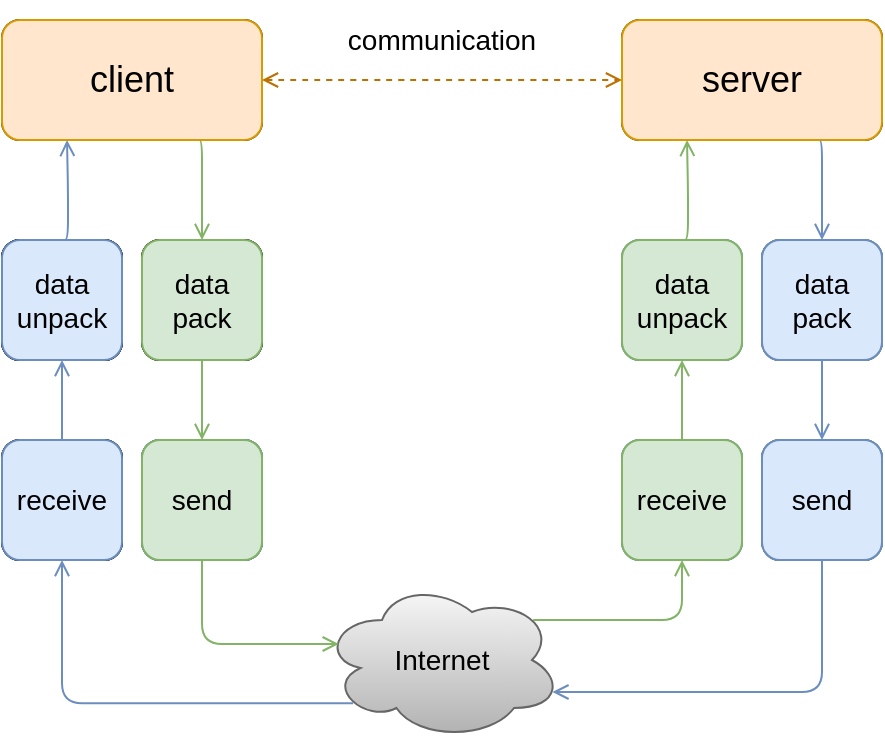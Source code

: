 <mxfile version="20.1.1" type="github" pages="32">
  <diagram id="RLdS8YX9c18iTgt1UPvE" name="Page-1">
    <mxGraphModel dx="813" dy="694" grid="1" gridSize="10" guides="1" tooltips="1" connect="1" arrows="1" fold="1" page="1" pageScale="1" pageWidth="827" pageHeight="1169" math="0" shadow="0">
      <root>
        <mxCell id="0" />
        <mxCell id="1" parent="0" />
        <mxCell id="kbOmwyOFBGtI5VVD7yud-34" style="edgeStyle=orthogonalEdgeStyle;orthogonalLoop=1;jettySize=auto;html=1;exitX=0.88;exitY=0.25;exitDx=0;exitDy=0;exitPerimeter=0;entryX=0.5;entryY=1;entryDx=0;entryDy=0;startArrow=none;startFill=0;endArrow=open;endFill=0;strokeColor=#82b366;fillColor=#d5e8d4;gradientColor=#97d077;" parent="1" source="pN5OzI8e-P8hX4yRsdhl-1" target="kbOmwyOFBGtI5VVD7yud-23" edge="1">
          <mxGeometry relative="1" as="geometry" />
        </mxCell>
        <mxCell id="kbOmwyOFBGtI5VVD7yud-40" style="edgeStyle=orthogonalEdgeStyle;orthogonalLoop=1;jettySize=auto;html=1;exitX=0.13;exitY=0.77;exitDx=0;exitDy=0;exitPerimeter=0;entryX=0.5;entryY=1;entryDx=0;entryDy=0;startArrow=none;startFill=0;endArrow=open;endFill=0;strokeColor=#6c8ebf;fillColor=#dae8fc;gradientColor=#7ea6e0;" parent="1" source="pN5OzI8e-P8hX4yRsdhl-1" target="kbOmwyOFBGtI5VVD7yud-21" edge="1">
          <mxGeometry relative="1" as="geometry" />
        </mxCell>
        <mxCell id="pN5OzI8e-P8hX4yRsdhl-1" value="Internet" style="ellipse;shape=cloud;whiteSpace=wrap;html=1;fontSize=14;fillColor=#f5f5f5;gradientColor=#b3b3b3;strokeColor=#666666;" parent="1" vertex="1">
          <mxGeometry x="300" y="520" width="120" height="80" as="geometry" />
        </mxCell>
        <mxCell id="kbOmwyOFBGtI5VVD7yud-15" style="edgeStyle=orthogonalEdgeStyle;orthogonalLoop=1;jettySize=auto;html=1;entryX=0;entryY=0.5;entryDx=0;entryDy=0;curved=1;strokeColor=#BD7000;dashed=1;endArrow=open;endFill=0;startArrow=open;startFill=0;fillColor=#f0a30a;" parent="1" source="kbOmwyOFBGtI5VVD7yud-1" target="kbOmwyOFBGtI5VVD7yud-8" edge="1">
          <mxGeometry relative="1" as="geometry" />
        </mxCell>
        <mxCell id="kbOmwyOFBGtI5VVD7yud-29" style="edgeStyle=orthogonalEdgeStyle;orthogonalLoop=1;jettySize=auto;html=1;exitX=0.75;exitY=1;exitDx=0;exitDy=0;startArrow=none;startFill=0;endArrow=open;endFill=0;strokeColor=#82b366;fillColor=#d5e8d4;" parent="1" source="kbOmwyOFBGtI5VVD7yud-1" target="kbOmwyOFBGtI5VVD7yud-20" edge="1">
          <mxGeometry relative="1" as="geometry">
            <Array as="points">
              <mxPoint x="240" y="300" />
            </Array>
          </mxGeometry>
        </mxCell>
        <mxCell id="kbOmwyOFBGtI5VVD7yud-1" value="client" style="rounded=1;whiteSpace=wrap;html=1;" parent="1" vertex="1">
          <mxGeometry x="140" y="240" width="130" height="60" as="geometry" />
        </mxCell>
        <mxCell id="kbOmwyOFBGtI5VVD7yud-36" style="edgeStyle=orthogonalEdgeStyle;orthogonalLoop=1;jettySize=auto;html=1;exitX=0.5;exitY=0;exitDx=0;exitDy=0;entryX=0.25;entryY=1;entryDx=0;entryDy=0;startArrow=none;startFill=0;endArrow=open;endFill=0;strokeColor=#82b366;fillColor=#d5e8d4;gradientColor=#97d077;" parent="1" source="kbOmwyOFBGtI5VVD7yud-7" target="kbOmwyOFBGtI5VVD7yud-8" edge="1">
          <mxGeometry relative="1" as="geometry">
            <Array as="points">
              <mxPoint x="483" y="350" />
              <mxPoint x="483" y="325" />
            </Array>
          </mxGeometry>
        </mxCell>
        <mxCell id="kbOmwyOFBGtI5VVD7yud-7" value="data&lt;br style=&quot;font-size: 14px;&quot;&gt;unpack" style="rounded=1;whiteSpace=wrap;html=1;fontSize=14;fillColor=#dae8fc;strokeColor=#6c8ebf;" parent="1" vertex="1">
          <mxGeometry x="450" y="350" width="60" height="60" as="geometry" />
        </mxCell>
        <mxCell id="kbOmwyOFBGtI5VVD7yud-37" style="edgeStyle=orthogonalEdgeStyle;orthogonalLoop=1;jettySize=auto;html=1;exitX=0.75;exitY=1;exitDx=0;exitDy=0;entryX=0.5;entryY=0;entryDx=0;entryDy=0;startArrow=none;startFill=0;endArrow=open;endFill=0;strokeColor=#6c8ebf;fillColor=#dae8fc;gradientColor=#7ea6e0;" parent="1" source="kbOmwyOFBGtI5VVD7yud-8" target="kbOmwyOFBGtI5VVD7yud-18" edge="1">
          <mxGeometry relative="1" as="geometry">
            <Array as="points">
              <mxPoint x="550" y="300" />
            </Array>
          </mxGeometry>
        </mxCell>
        <mxCell id="kbOmwyOFBGtI5VVD7yud-8" value="server" style="rounded=1;whiteSpace=wrap;html=1;" parent="1" vertex="1">
          <mxGeometry x="450" y="240" width="130" height="60" as="geometry" />
        </mxCell>
        <mxCell id="kbOmwyOFBGtI5VVD7yud-38" style="edgeStyle=orthogonalEdgeStyle;orthogonalLoop=1;jettySize=auto;html=1;exitX=0.5;exitY=1;exitDx=0;exitDy=0;startArrow=none;startFill=0;endArrow=open;endFill=0;strokeColor=#6c8ebf;fillColor=#dae8fc;gradientColor=#7ea6e0;" parent="1" source="kbOmwyOFBGtI5VVD7yud-18" target="kbOmwyOFBGtI5VVD7yud-24" edge="1">
          <mxGeometry relative="1" as="geometry" />
        </mxCell>
        <mxCell id="kbOmwyOFBGtI5VVD7yud-18" value="data&lt;br style=&quot;font-size: 14px;&quot;&gt;pack" style="rounded=1;whiteSpace=wrap;html=1;fontSize=14;" parent="1" vertex="1">
          <mxGeometry x="520" y="350" width="60" height="60" as="geometry" />
        </mxCell>
        <mxCell id="kbOmwyOFBGtI5VVD7yud-42" style="edgeStyle=orthogonalEdgeStyle;orthogonalLoop=1;jettySize=auto;html=1;exitX=0.5;exitY=0;exitDx=0;exitDy=0;entryX=0.25;entryY=1;entryDx=0;entryDy=0;startArrow=none;startFill=0;endArrow=open;endFill=0;strokeColor=#6c8ebf;fillColor=#dae8fc;gradientColor=#7ea6e0;" parent="1" source="kbOmwyOFBGtI5VVD7yud-19" target="kbOmwyOFBGtI5VVD7yud-1" edge="1">
          <mxGeometry relative="1" as="geometry">
            <Array as="points">
              <mxPoint x="173" y="350" />
              <mxPoint x="173" y="325" />
            </Array>
          </mxGeometry>
        </mxCell>
        <mxCell id="kbOmwyOFBGtI5VVD7yud-19" value="data&lt;br&gt;unpack" style="rounded=1;whiteSpace=wrap;html=1;" parent="1" vertex="1">
          <mxGeometry x="140" y="350" width="60" height="60" as="geometry" />
        </mxCell>
        <mxCell id="kbOmwyOFBGtI5VVD7yud-30" style="edgeStyle=orthogonalEdgeStyle;orthogonalLoop=1;jettySize=auto;html=1;exitX=0.5;exitY=1;exitDx=0;exitDy=0;entryX=0.5;entryY=0;entryDx=0;entryDy=0;startArrow=none;startFill=0;endArrow=open;endFill=0;strokeColor=#82b366;fillColor=#d5e8d4;gradientColor=#97d077;" parent="1" source="kbOmwyOFBGtI5VVD7yud-20" target="kbOmwyOFBGtI5VVD7yud-22" edge="1">
          <mxGeometry relative="1" as="geometry" />
        </mxCell>
        <mxCell id="kbOmwyOFBGtI5VVD7yud-20" value="data&lt;br&gt;pack" style="rounded=1;whiteSpace=wrap;html=1;" parent="1" vertex="1">
          <mxGeometry x="210" y="350" width="60" height="60" as="geometry" />
        </mxCell>
        <mxCell id="kbOmwyOFBGtI5VVD7yud-41" style="edgeStyle=orthogonalEdgeStyle;orthogonalLoop=1;jettySize=auto;html=1;exitX=0.5;exitY=0;exitDx=0;exitDy=0;entryX=0.5;entryY=1;entryDx=0;entryDy=0;startArrow=none;startFill=0;endArrow=open;endFill=0;strokeColor=#6c8ebf;fillColor=#dae8fc;gradientColor=#7ea6e0;" parent="1" source="kbOmwyOFBGtI5VVD7yud-21" target="kbOmwyOFBGtI5VVD7yud-19" edge="1">
          <mxGeometry relative="1" as="geometry" />
        </mxCell>
        <mxCell id="kbOmwyOFBGtI5VVD7yud-21" value="receive" style="rounded=1;whiteSpace=wrap;html=1;" parent="1" vertex="1">
          <mxGeometry x="140" y="450" width="60" height="60" as="geometry" />
        </mxCell>
        <mxCell id="kbOmwyOFBGtI5VVD7yud-33" style="edgeStyle=orthogonalEdgeStyle;orthogonalLoop=1;jettySize=auto;html=1;entryX=0.07;entryY=0.4;entryDx=0;entryDy=0;entryPerimeter=0;startArrow=none;startFill=0;endArrow=open;endFill=0;strokeColor=#82b366;fillColor=#d5e8d4;gradientColor=#97d077;" parent="1" source="kbOmwyOFBGtI5VVD7yud-22" target="pN5OzI8e-P8hX4yRsdhl-1" edge="1">
          <mxGeometry relative="1" as="geometry">
            <Array as="points">
              <mxPoint x="240" y="552" />
            </Array>
          </mxGeometry>
        </mxCell>
        <mxCell id="kbOmwyOFBGtI5VVD7yud-22" value="send" style="rounded=1;whiteSpace=wrap;html=1;fontSize=14;" parent="1" vertex="1">
          <mxGeometry x="210" y="450" width="60" height="60" as="geometry" />
        </mxCell>
        <mxCell id="kbOmwyOFBGtI5VVD7yud-35" style="edgeStyle=orthogonalEdgeStyle;orthogonalLoop=1;jettySize=auto;html=1;entryX=0.5;entryY=1;entryDx=0;entryDy=0;startArrow=none;startFill=0;endArrow=open;endFill=0;strokeColor=#82b366;fillColor=#d5e8d4;gradientColor=#97d077;" parent="1" source="kbOmwyOFBGtI5VVD7yud-23" target="kbOmwyOFBGtI5VVD7yud-7" edge="1">
          <mxGeometry relative="1" as="geometry" />
        </mxCell>
        <mxCell id="kbOmwyOFBGtI5VVD7yud-23" value="receive" style="rounded=1;whiteSpace=wrap;html=1;fontSize=14;fillColor=#dae8fc;strokeColor=#6c8ebf;" parent="1" vertex="1">
          <mxGeometry x="450" y="450" width="60" height="60" as="geometry" />
        </mxCell>
        <mxCell id="kbOmwyOFBGtI5VVD7yud-39" style="edgeStyle=orthogonalEdgeStyle;orthogonalLoop=1;jettySize=auto;html=1;exitX=0.5;exitY=1;exitDx=0;exitDy=0;entryX=0.96;entryY=0.7;entryDx=0;entryDy=0;entryPerimeter=0;startArrow=none;startFill=0;endArrow=open;endFill=0;strokeColor=#6c8ebf;fillColor=#dae8fc;gradientColor=#7ea6e0;" parent="1" source="kbOmwyOFBGtI5VVD7yud-24" target="pN5OzI8e-P8hX4yRsdhl-1" edge="1">
          <mxGeometry relative="1" as="geometry">
            <Array as="points">
              <mxPoint x="550" y="576" />
            </Array>
          </mxGeometry>
        </mxCell>
        <mxCell id="kbOmwyOFBGtI5VVD7yud-24" value="send" style="rounded=1;whiteSpace=wrap;html=1;fontSize=14;" parent="1" vertex="1">
          <mxGeometry x="520" y="450" width="60" height="60" as="geometry" />
        </mxCell>
        <mxCell id="kbOmwyOFBGtI5VVD7yud-45" value="&lt;font style=&quot;font-size: 14px;&quot;&gt;communication&lt;/font&gt;" style="text;html=1;strokeColor=none;fillColor=none;align=center;verticalAlign=middle;whiteSpace=wrap;rounded=0;" parent="1" vertex="1">
          <mxGeometry x="310" y="230" width="100" height="40" as="geometry" />
        </mxCell>
        <mxCell id="kbOmwyOFBGtI5VVD7yud-46" value="&lt;font style=&quot;font-size: 18px;&quot;&gt;client&lt;/font&gt;" style="rounded=1;whiteSpace=wrap;html=1;fillColor=#ffe6cc;strokeColor=#d79b00;" parent="1" vertex="1">
          <mxGeometry x="140" y="240" width="130" height="60" as="geometry" />
        </mxCell>
        <mxCell id="kbOmwyOFBGtI5VVD7yud-47" value="&lt;font style=&quot;font-size: 18px;&quot;&gt;server&lt;/font&gt;" style="rounded=1;whiteSpace=wrap;html=1;fillColor=#ffe6cc;strokeColor=#d79b00;" parent="1" vertex="1">
          <mxGeometry x="450" y="240" width="130" height="60" as="geometry" />
        </mxCell>
        <mxCell id="kbOmwyOFBGtI5VVD7yud-51" value="data&lt;br&gt;unpack" style="rounded=1;whiteSpace=wrap;html=1;" parent="1" vertex="1">
          <mxGeometry x="140" y="350" width="60" height="60" as="geometry" />
        </mxCell>
        <mxCell id="kbOmwyOFBGtI5VVD7yud-52" value="data&lt;br&gt;unpack" style="rounded=1;whiteSpace=wrap;html=1;" parent="1" vertex="1">
          <mxGeometry x="140" y="350" width="60" height="60" as="geometry" />
        </mxCell>
        <mxCell id="kbOmwyOFBGtI5VVD7yud-53" value="data&lt;br style=&quot;font-size: 14px;&quot;&gt;unpack" style="rounded=1;whiteSpace=wrap;html=1;fontSize=14;fillColor=#dae8fc;strokeColor=#6c8ebf;" parent="1" vertex="1">
          <mxGeometry x="140" y="350" width="60" height="60" as="geometry" />
        </mxCell>
        <mxCell id="kbOmwyOFBGtI5VVD7yud-54" value="data&lt;br style=&quot;font-size: 14px;&quot;&gt;pack" style="rounded=1;whiteSpace=wrap;html=1;fontSize=14;" parent="1" vertex="1">
          <mxGeometry x="210" y="350" width="60" height="60" as="geometry" />
        </mxCell>
        <mxCell id="kbOmwyOFBGtI5VVD7yud-55" value="receive" style="rounded=1;whiteSpace=wrap;html=1;fontSize=14;" parent="1" vertex="1">
          <mxGeometry x="140" y="450" width="60" height="60" as="geometry" />
        </mxCell>
        <mxCell id="kbOmwyOFBGtI5VVD7yud-59" value="data&lt;br style=&quot;font-size: 14px;&quot;&gt;pack" style="rounded=1;whiteSpace=wrap;html=1;fontSize=14;fillColor=#d5e8d4;strokeColor=#82b366;" parent="1" vertex="1">
          <mxGeometry x="210" y="350" width="60" height="60" as="geometry" />
        </mxCell>
        <mxCell id="kbOmwyOFBGtI5VVD7yud-60" value="send" style="rounded=1;whiteSpace=wrap;html=1;fontSize=14;fillColor=#dae8fc;strokeColor=#6c8ebf;" parent="1" vertex="1">
          <mxGeometry x="210" y="450" width="60" height="60" as="geometry" />
        </mxCell>
        <mxCell id="kbOmwyOFBGtI5VVD7yud-61" value="data&lt;br style=&quot;font-size: 14px;&quot;&gt;pack" style="rounded=1;whiteSpace=wrap;html=1;fontSize=14;fillColor=#d5e8d4;strokeColor=#82b366;" parent="1" vertex="1">
          <mxGeometry x="520" y="350" width="60" height="60" as="geometry" />
        </mxCell>
        <mxCell id="kbOmwyOFBGtI5VVD7yud-62" value="send" style="rounded=1;whiteSpace=wrap;html=1;fontSize=14;fillColor=#d5e8d4;strokeColor=#82b366;" parent="1" vertex="1">
          <mxGeometry x="520" y="450" width="60" height="60" as="geometry" />
        </mxCell>
        <mxCell id="kbOmwyOFBGtI5VVD7yud-63" value="receive" style="rounded=1;whiteSpace=wrap;html=1;fontSize=14;fillColor=#dae8fc;strokeColor=#6c8ebf;" parent="1" vertex="1">
          <mxGeometry x="140" y="450" width="60" height="60" as="geometry" />
        </mxCell>
        <mxCell id="kbOmwyOFBGtI5VVD7yud-79" value="data&lt;br style=&quot;font-size: 14px;&quot;&gt;pack" style="rounded=1;whiteSpace=wrap;html=1;fontSize=14;fillColor=#dae8fc;strokeColor=#6c8ebf;" parent="1" vertex="1">
          <mxGeometry x="520" y="350" width="60" height="60" as="geometry" />
        </mxCell>
        <mxCell id="kbOmwyOFBGtI5VVD7yud-80" value="send" style="rounded=1;whiteSpace=wrap;html=1;fontSize=14;fillColor=#dae8fc;strokeColor=#6c8ebf;" parent="1" vertex="1">
          <mxGeometry x="520" y="450" width="60" height="60" as="geometry" />
        </mxCell>
        <mxCell id="kbOmwyOFBGtI5VVD7yud-81" value="data&lt;br style=&quot;font-size: 14px;&quot;&gt;unpack" style="rounded=1;whiteSpace=wrap;html=1;fontSize=14;fillColor=#dae8fc;strokeColor=#6c8ebf;" parent="1" vertex="1">
          <mxGeometry x="450" y="350" width="60" height="60" as="geometry" />
        </mxCell>
        <mxCell id="kbOmwyOFBGtI5VVD7yud-82" value="receive" style="rounded=1;whiteSpace=wrap;html=1;fontSize=14;fillColor=#dae8fc;strokeColor=#6c8ebf;" parent="1" vertex="1">
          <mxGeometry x="450" y="450" width="60" height="60" as="geometry" />
        </mxCell>
        <mxCell id="kbOmwyOFBGtI5VVD7yud-83" value="send" style="rounded=1;whiteSpace=wrap;html=1;fontSize=14;fillColor=#dae8fc;strokeColor=#6c8ebf;" parent="1" vertex="1">
          <mxGeometry x="210" y="450" width="60" height="60" as="geometry" />
        </mxCell>
        <mxCell id="kbOmwyOFBGtI5VVD7yud-84" value="data&lt;br style=&quot;font-size: 14px;&quot;&gt;unpack" style="rounded=1;whiteSpace=wrap;html=1;fontSize=14;fillColor=#d5e8d4;strokeColor=#82b366;" parent="1" vertex="1">
          <mxGeometry x="450" y="350" width="60" height="60" as="geometry" />
        </mxCell>
        <mxCell id="kbOmwyOFBGtI5VVD7yud-85" value="receive" style="rounded=1;whiteSpace=wrap;html=1;fontSize=14;fillColor=#d5e8d4;strokeColor=#82b366;" parent="1" vertex="1">
          <mxGeometry x="450" y="450" width="60" height="60" as="geometry" />
        </mxCell>
        <mxCell id="kbOmwyOFBGtI5VVD7yud-86" value="send" style="rounded=1;whiteSpace=wrap;html=1;fontSize=14;fillColor=#d5e8d4;strokeColor=#82b366;" parent="1" vertex="1">
          <mxGeometry x="210" y="450" width="60" height="60" as="geometry" />
        </mxCell>
      </root>
    </mxGraphModel>
  </diagram>
  <diagram name="Deterministic LockStep 2.0" id="dP7f6VRxIgw0Y40h6yEC">
    <mxGraphModel dx="813" dy="694" grid="1" gridSize="10" guides="1" tooltips="1" connect="1" arrows="1" fold="1" page="1" pageScale="1" pageWidth="827" pageHeight="1169" math="0" shadow="0">
      <root>
        <mxCell id="3txpcf5-TLEpJ9JUnBDW-0" />
        <mxCell id="3txpcf5-TLEpJ9JUnBDW-1" parent="3txpcf5-TLEpJ9JUnBDW-0" />
        <mxCell id="3txpcf5-TLEpJ9JUnBDW-2" value="" style="rounded=0;whiteSpace=wrap;html=1;fillColor=#CCCCCC;" parent="3txpcf5-TLEpJ9JUnBDW-1" vertex="1">
          <mxGeometry x="430" y="600" width="980" height="20" as="geometry" />
        </mxCell>
        <mxCell id="3txpcf5-TLEpJ9JUnBDW-3" value="" style="rounded=0;whiteSpace=wrap;html=1;fillColor=#d5e8d4;strokeColor=#82b366;" parent="3txpcf5-TLEpJ9JUnBDW-1" vertex="1">
          <mxGeometry x="430" y="740" width="980" height="20" as="geometry" />
        </mxCell>
        <mxCell id="3txpcf5-TLEpJ9JUnBDW-4" value="" style="rounded=0;whiteSpace=wrap;html=1;fillColor=#dae8fc;strokeColor=#6c8ebf;" parent="3txpcf5-TLEpJ9JUnBDW-1" vertex="1">
          <mxGeometry x="430" y="470" width="980" height="20" as="geometry" />
        </mxCell>
        <mxCell id="3txpcf5-TLEpJ9JUnBDW-5" style="edgeStyle=none;rounded=0;orthogonalLoop=1;jettySize=auto;html=1;dashed=1;endArrow=none;endFill=0;strokeWidth=2;" parent="3txpcf5-TLEpJ9JUnBDW-1" edge="1">
          <mxGeometry relative="1" as="geometry">
            <mxPoint x="430" y="830" as="targetPoint" />
            <mxPoint x="430" y="380" as="sourcePoint" />
          </mxGeometry>
        </mxCell>
        <mxCell id="3txpcf5-TLEpJ9JUnBDW-6" style="edgeStyle=orthogonalEdgeStyle;rounded=0;orthogonalLoop=1;jettySize=auto;html=1;dashed=1;endArrow=none;endFill=0;strokeWidth=2;" parent="3txpcf5-TLEpJ9JUnBDW-1" source="3txpcf5-TLEpJ9JUnBDW-8" edge="1">
          <mxGeometry relative="1" as="geometry">
            <mxPoint x="600" y="821.27" as="targetPoint" />
          </mxGeometry>
        </mxCell>
        <mxCell id="3txpcf5-TLEpJ9JUnBDW-7" style="edgeStyle=none;rounded=0;orthogonalLoop=1;jettySize=auto;html=1;dashed=1;fontSize=22;fontColor=#CC0000;endArrow=none;endFill=0;strokeColor=#1A1A1A;strokeWidth=2;" parent="3txpcf5-TLEpJ9JUnBDW-1" source="3txpcf5-TLEpJ9JUnBDW-8" edge="1">
          <mxGeometry relative="1" as="geometry">
            <mxPoint x="600.0" y="260" as="targetPoint" />
          </mxGeometry>
        </mxCell>
        <mxCell id="3txpcf5-TLEpJ9JUnBDW-8" value="Turn 1" style="rounded=1;whiteSpace=wrap;html=1;fontSize=22;fillColor=#f5f5f5;strokeColor=#666666;fontColor=#333333;shadow=1;sketch=0;glass=0;fontStyle=1" parent="3txpcf5-TLEpJ9JUnBDW-1" vertex="1">
          <mxGeometry x="540" y="360" width="120" height="60" as="geometry" />
        </mxCell>
        <mxCell id="3txpcf5-TLEpJ9JUnBDW-9" style="edgeStyle=none;rounded=0;orthogonalLoop=1;jettySize=auto;html=1;exitX=0.5;exitY=0;exitDx=0;exitDy=0;dashed=1;fontSize=22;fontColor=#CC0000;endArrow=none;endFill=0;strokeColor=#1A1A1A;strokeWidth=2;" parent="3txpcf5-TLEpJ9JUnBDW-1" source="3txpcf5-TLEpJ9JUnBDW-10" edge="1">
          <mxGeometry relative="1" as="geometry">
            <mxPoint x="780" y="260" as="targetPoint" />
          </mxGeometry>
        </mxCell>
        <mxCell id="3txpcf5-TLEpJ9JUnBDW-10" value="Turn 2" style="rounded=1;whiteSpace=wrap;html=1;fontSize=22;fillColor=#f5f5f5;strokeColor=#666666;fontColor=#333333;shadow=1;sketch=0;glass=0;fontStyle=1" parent="3txpcf5-TLEpJ9JUnBDW-1" vertex="1">
          <mxGeometry x="720" y="360" width="120" height="60" as="geometry" />
        </mxCell>
        <mxCell id="3txpcf5-TLEpJ9JUnBDW-11" style="edgeStyle=orthogonalEdgeStyle;rounded=0;orthogonalLoop=1;jettySize=auto;html=1;dashed=1;endArrow=none;endFill=0;strokeWidth=2;" parent="3txpcf5-TLEpJ9JUnBDW-1" source="3txpcf5-TLEpJ9JUnBDW-10" edge="1">
          <mxGeometry relative="1" as="geometry">
            <mxPoint x="780" y="821.27" as="targetPoint" />
          </mxGeometry>
        </mxCell>
        <mxCell id="3txpcf5-TLEpJ9JUnBDW-12" style="edgeStyle=none;rounded=0;orthogonalLoop=1;jettySize=auto;html=1;dashed=1;fontSize=22;fontColor=#CC0000;endArrow=none;endFill=0;strokeColor=#1A1A1A;strokeWidth=2;" parent="3txpcf5-TLEpJ9JUnBDW-1" source="3txpcf5-TLEpJ9JUnBDW-13" edge="1">
          <mxGeometry relative="1" as="geometry">
            <mxPoint x="1160" y="260" as="targetPoint" />
          </mxGeometry>
        </mxCell>
        <mxCell id="3txpcf5-TLEpJ9JUnBDW-13" value="Turn 3" style="rounded=1;whiteSpace=wrap;html=1;fontSize=22;fillColor=#f5f5f5;strokeColor=#666666;fontColor=#333333;shadow=1;sketch=0;glass=0;fontStyle=1" parent="3txpcf5-TLEpJ9JUnBDW-1" vertex="1">
          <mxGeometry x="1100" y="360" width="120" height="60" as="geometry" />
        </mxCell>
        <mxCell id="3txpcf5-TLEpJ9JUnBDW-14" style="edgeStyle=orthogonalEdgeStyle;rounded=0;orthogonalLoop=1;jettySize=auto;html=1;dashed=1;endArrow=none;endFill=0;strokeWidth=2;" parent="3txpcf5-TLEpJ9JUnBDW-1" source="3txpcf5-TLEpJ9JUnBDW-13" edge="1">
          <mxGeometry relative="1" as="geometry">
            <mxPoint x="1160" y="821.27" as="targetPoint" />
          </mxGeometry>
        </mxCell>
        <mxCell id="3txpcf5-TLEpJ9JUnBDW-15" value="" style="endArrow=block;html=1;rounded=0;strokeWidth=2;fillColor=#dae8fc;gradientColor=#7ea6e0;strokeColor=#007FFF;endFill=1;fontSize=20;" parent="3txpcf5-TLEpJ9JUnBDW-1" edge="1">
          <mxGeometry width="50" height="50" relative="1" as="geometry">
            <mxPoint x="660" y="490" as="sourcePoint" />
            <mxPoint x="780" y="600" as="targetPoint" />
          </mxGeometry>
        </mxCell>
        <mxCell id="3txpcf5-TLEpJ9JUnBDW-16" value="A1" style="edgeLabel;html=1;align=center;verticalAlign=middle;resizable=0;points=[];fontSize=20;fontColor=#007FFF;" parent="3txpcf5-TLEpJ9JUnBDW-15" vertex="1" connectable="0">
          <mxGeometry x="-0.34" relative="1" as="geometry">
            <mxPoint as="offset" />
          </mxGeometry>
        </mxCell>
        <mxCell id="3txpcf5-TLEpJ9JUnBDW-17" value="" style="endArrow=block;html=1;rounded=0;strokeWidth=2;entryX=0.298;entryY=1.28;entryDx=0;entryDy=0;entryPerimeter=0;fillColor=#ffff88;strokeColor=#00CC00;fontColor=#009900;endFill=1;fontSize=20;exitX=0.203;exitY=0.047;exitDx=0;exitDy=0;exitPerimeter=0;" parent="3txpcf5-TLEpJ9JUnBDW-1" source="3txpcf5-TLEpJ9JUnBDW-3" target="3txpcf5-TLEpJ9JUnBDW-2" edge="1">
          <mxGeometry width="50" height="50" relative="1" as="geometry">
            <mxPoint x="600" y="740" as="sourcePoint" />
            <mxPoint x="806.58" y="760.0" as="targetPoint" />
          </mxGeometry>
        </mxCell>
        <mxCell id="3txpcf5-TLEpJ9JUnBDW-18" value="B1" style="edgeLabel;html=1;align=center;verticalAlign=middle;resizable=0;points=[];fontSize=20;fontColor=#009900;" parent="3txpcf5-TLEpJ9JUnBDW-17" vertex="1" connectable="0">
          <mxGeometry x="-0.325" y="2" relative="1" as="geometry">
            <mxPoint x="1" as="offset" />
          </mxGeometry>
        </mxCell>
        <mxCell id="3txpcf5-TLEpJ9JUnBDW-19" value="" style="endArrow=block;html=1;rounded=0;strokeWidth=2;fillColor=#dae8fc;gradientColor=#7ea6e0;strokeColor=#1A1A1A;endFill=1;fontSize=20;entryX=0.5;entryY=0;entryDx=0;entryDy=0;" parent="3txpcf5-TLEpJ9JUnBDW-1" target="3txpcf5-TLEpJ9JUnBDW-3" edge="1">
          <mxGeometry width="50" height="50" relative="1" as="geometry">
            <mxPoint x="780" y="620" as="sourcePoint" />
            <mxPoint x="920" y="730" as="targetPoint" />
          </mxGeometry>
        </mxCell>
        <mxCell id="3txpcf5-TLEpJ9JUnBDW-25" value="" style="endArrow=block;html=1;rounded=0;strokeWidth=2;entryX=0.469;entryY=1;entryDx=0;entryDy=0;fillColor=#dae8fc;gradientColor=#7ea6e0;strokeColor=#1A1A1A;entryPerimeter=0;endFill=1;fontSize=20;" parent="3txpcf5-TLEpJ9JUnBDW-1" target="3txpcf5-TLEpJ9JUnBDW-4" edge="1">
          <mxGeometry width="50" height="50" relative="1" as="geometry">
            <mxPoint x="780" y="600" as="sourcePoint" />
            <mxPoint x="907.96" y="633.26" as="targetPoint" />
          </mxGeometry>
        </mxCell>
        <mxCell id="3txpcf5-TLEpJ9JUnBDW-27" value="" style="endArrow=block;html=1;rounded=0;strokeWidth=2;fillColor=#dae8fc;gradientColor=#7ea6e0;strokeColor=#007FFF;entryX=0.583;entryY=-0.202;entryDx=0;entryDy=0;entryPerimeter=0;endFill=1;fontSize=20;" parent="3txpcf5-TLEpJ9JUnBDW-1" target="3txpcf5-TLEpJ9JUnBDW-2" edge="1">
          <mxGeometry width="50" height="50" relative="1" as="geometry">
            <mxPoint x="910" y="490" as="sourcePoint" />
            <mxPoint x="1020" y="590" as="targetPoint" />
          </mxGeometry>
        </mxCell>
        <mxCell id="3txpcf5-TLEpJ9JUnBDW-28" value="A2" style="edgeLabel;html=1;align=center;verticalAlign=middle;resizable=0;points=[];fontSize=20;fontColor=#007FFF;" parent="3txpcf5-TLEpJ9JUnBDW-27" vertex="1" connectable="0">
          <mxGeometry x="-0.348" y="1" relative="1" as="geometry">
            <mxPoint as="offset" />
          </mxGeometry>
        </mxCell>
        <mxCell id="3txpcf5-TLEpJ9JUnBDW-29" value="" style="endArrow=block;html=1;rounded=0;strokeWidth=2;entryX=0.742;entryY=1.041;entryDx=0;entryDy=0;entryPerimeter=0;fillColor=#f8cecc;strokeColor=#b85450;fontColor=#009900;endFill=1;fontSize=20;" parent="3txpcf5-TLEpJ9JUnBDW-1" target="3txpcf5-TLEpJ9JUnBDW-2" edge="1">
          <mxGeometry width="50" height="50" relative="1" as="geometry">
            <mxPoint x="950" y="740" as="sourcePoint" />
            <mxPoint x="1052.86" y="621.66" as="targetPoint" />
          </mxGeometry>
        </mxCell>
        <mxCell id="3txpcf5-TLEpJ9JUnBDW-30" value="B2" style="edgeLabel;html=1;align=center;verticalAlign=middle;resizable=0;points=[];fontSize=20;fontColor=#009900;" parent="3txpcf5-TLEpJ9JUnBDW-29" vertex="1" connectable="0">
          <mxGeometry x="-0.105" y="2" relative="1" as="geometry">
            <mxPoint as="offset" />
          </mxGeometry>
        </mxCell>
        <mxCell id="3txpcf5-TLEpJ9JUnBDW-31" value="" style="endArrow=block;html=1;rounded=0;strokeWidth=2;entryX=0.874;entryY=1.138;entryDx=0;entryDy=0;fillColor=#dae8fc;gradientColor=#7ea6e0;strokeColor=#1A1A1A;entryPerimeter=0;endFill=1;fontSize=20;" parent="3txpcf5-TLEpJ9JUnBDW-1" target="3txpcf5-TLEpJ9JUnBDW-4" edge="1">
          <mxGeometry width="50" height="50" relative="1" as="geometry">
            <mxPoint x="1160" y="600" as="sourcePoint" />
            <mxPoint x="1269.62" y="490" as="targetPoint" />
          </mxGeometry>
        </mxCell>
        <mxCell id="3txpcf5-TLEpJ9JUnBDW-33" value="" style="endArrow=block;html=1;rounded=0;strokeWidth=2;entryX=0.525;entryY=-0.01;entryDx=0;entryDy=0;entryPerimeter=0;fillColor=#dae8fc;gradientColor=#7ea6e0;strokeColor=#1A1A1A;endFill=1;fontSize=20;" parent="3txpcf5-TLEpJ9JUnBDW-1" edge="1">
          <mxGeometry width="50" height="50" relative="1" as="geometry">
            <mxPoint x="1160" y="620" as="sourcePoint" />
            <mxPoint x="1324.5" y="739.8" as="targetPoint" />
          </mxGeometry>
        </mxCell>
        <mxCell id="3txpcf5-TLEpJ9JUnBDW-35" value="Init" style="rounded=1;whiteSpace=wrap;html=1;fontSize=22;fillColor=#f5f5f5;strokeColor=#666666;fontColor=#333333;shadow=1;sketch=0;glass=0;fontStyle=1" parent="3txpcf5-TLEpJ9JUnBDW-1" vertex="1">
          <mxGeometry x="370" y="360" width="120" height="60" as="geometry" />
        </mxCell>
        <mxCell id="3txpcf5-TLEpJ9JUnBDW-36" value="" style="endArrow=block;startArrow=block;html=1;rounded=0;fontSize=22;fontColor=#CC0000;strokeColor=#1A1A1A;strokeWidth=2;endFill=1;startFill=1;" parent="3txpcf5-TLEpJ9JUnBDW-1" edge="1">
          <mxGeometry width="50" height="50" relative="1" as="geometry">
            <mxPoint x="600" y="320" as="sourcePoint" />
            <mxPoint x="780" y="320" as="targetPoint" />
          </mxGeometry>
        </mxCell>
        <mxCell id="3txpcf5-TLEpJ9JUnBDW-37" value="" style="endArrow=block;startArrow=block;html=1;rounded=0;fontSize=22;fontColor=#CC0000;strokeColor=#1A1A1A;strokeWidth=2;endFill=1;startFill=1;" parent="3txpcf5-TLEpJ9JUnBDW-1" edge="1">
          <mxGeometry width="50" height="50" relative="1" as="geometry">
            <mxPoint x="780" y="320" as="sourcePoint" />
            <mxPoint x="1160" y="320" as="targetPoint" />
          </mxGeometry>
        </mxCell>
        <mxCell id="3txpcf5-TLEpJ9JUnBDW-38" value="time = 50ms" style="text;html=1;strokeColor=none;fillColor=none;align=center;verticalAlign=middle;whiteSpace=wrap;rounded=0;fontSize=22;fontColor=#CC0000;" parent="3txpcf5-TLEpJ9JUnBDW-1" vertex="1">
          <mxGeometry x="630" y="290" width="130" height="30" as="geometry" />
        </mxCell>
        <mxCell id="3txpcf5-TLEpJ9JUnBDW-39" value="time = 150ms" style="text;html=1;strokeColor=none;fillColor=none;align=center;verticalAlign=middle;whiteSpace=wrap;rounded=0;fontSize=22;fontColor=#CC0000;" parent="3txpcf5-TLEpJ9JUnBDW-1" vertex="1">
          <mxGeometry x="860" y="290" width="220" height="30" as="geometry" />
        </mxCell>
        <mxCell id="B2u0oID4_QwWscTmaGNM-0" value="" style="shape=mxgraph.cisco.people.androgenous_person;html=1;pointerEvents=1;dashed=0;fillColor=#dae8fc;strokeColor=#6c8ebf;strokeWidth=2;verticalLabelPosition=bottom;verticalAlign=top;align=center;outlineConnect=0;fontSize=15;" parent="3txpcf5-TLEpJ9JUnBDW-1" vertex="1">
          <mxGeometry x="360" y="449" width="59" height="62" as="geometry" />
        </mxCell>
        <mxCell id="B2u0oID4_QwWscTmaGNM-1" value="" style="shape=mxgraph.cisco.people.androgenous_person;html=1;pointerEvents=1;dashed=0;fillColor=#d5e8d4;strokeColor=#82b366;strokeWidth=2;verticalLabelPosition=bottom;verticalAlign=top;align=center;outlineConnect=0;fontSize=15;" parent="3txpcf5-TLEpJ9JUnBDW-1" vertex="1">
          <mxGeometry x="360" y="719" width="59" height="62" as="geometry" />
        </mxCell>
        <mxCell id="B2u0oID4_QwWscTmaGNM-2" value="" style="sketch=0;html=1;aspect=fixed;strokeColor=none;shadow=0;align=center;verticalAlign=top;fillColor=#CCCCCC;shape=mxgraph.gcp2.cloud_server;fontSize=15;" parent="3txpcf5-TLEpJ9JUnBDW-1" vertex="1">
          <mxGeometry x="350" y="575.3" width="69" height="61.41" as="geometry" />
        </mxCell>
        <mxCell id="-txzalOBoZhoEf_BCrbI-0" value="..." style="text;html=1;strokeColor=none;fillColor=none;align=center;verticalAlign=middle;whiteSpace=wrap;rounded=0;fontSize=36;fontColor=#1A1A1A;strokeWidth=1;" parent="3txpcf5-TLEpJ9JUnBDW-1" vertex="1">
          <mxGeometry x="480" y="530" width="60" height="30" as="geometry" />
        </mxCell>
        <mxCell id="-txzalOBoZhoEf_BCrbI-1" value="..." style="text;html=1;strokeColor=none;fillColor=none;align=center;verticalAlign=middle;whiteSpace=wrap;rounded=0;fontSize=36;fontColor=#1A1A1A;strokeWidth=1;" parent="3txpcf5-TLEpJ9JUnBDW-1" vertex="1">
          <mxGeometry x="480" y="675" width="60" height="30" as="geometry" />
        </mxCell>
        <mxCell id="jUVJqdVKgC6nyJ3I4cWx-0" value="B1" style="rounded=1;whiteSpace=wrap;html=1;fontSize=20;fontColor=#009900;strokeWidth=1;fillColor=default;" parent="3txpcf5-TLEpJ9JUnBDW-1" vertex="1">
          <mxGeometry x="780" y="600" width="30" height="20" as="geometry" />
        </mxCell>
        <mxCell id="jUVJqdVKgC6nyJ3I4cWx-1" value="A1" style="rounded=1;whiteSpace=wrap;html=1;fontSize=20;fontColor=#0066CC;strokeWidth=1;fillColor=default;" parent="3txpcf5-TLEpJ9JUnBDW-1" vertex="1">
          <mxGeometry x="810" y="600" width="30" height="20" as="geometry" />
        </mxCell>
        <mxCell id="jUVJqdVKgC6nyJ3I4cWx-2" value="B1" style="rounded=1;whiteSpace=wrap;html=1;fontSize=20;fontColor=#009900;strokeWidth=1;fillColor=default;" parent="3txpcf5-TLEpJ9JUnBDW-1" vertex="1">
          <mxGeometry x="810" y="530" width="30" height="20" as="geometry" />
        </mxCell>
        <mxCell id="jUVJqdVKgC6nyJ3I4cWx-3" value="A1" style="rounded=1;whiteSpace=wrap;html=1;fontSize=20;fontColor=#0066CC;strokeWidth=1;fillColor=default;" parent="3txpcf5-TLEpJ9JUnBDW-1" vertex="1">
          <mxGeometry x="840" y="530" width="30" height="20" as="geometry" />
        </mxCell>
        <mxCell id="jUVJqdVKgC6nyJ3I4cWx-4" value="A1" style="rounded=1;whiteSpace=wrap;html=1;fontSize=20;fontColor=#0066CC;strokeWidth=1;fillColor=default;" parent="3txpcf5-TLEpJ9JUnBDW-1" vertex="1">
          <mxGeometry x="857" y="675" width="30" height="20" as="geometry" />
        </mxCell>
        <mxCell id="jUVJqdVKgC6nyJ3I4cWx-5" value="B1" style="rounded=1;whiteSpace=wrap;html=1;fontSize=20;fontColor=#009900;strokeWidth=1;fillColor=default;" parent="3txpcf5-TLEpJ9JUnBDW-1" vertex="1">
          <mxGeometry x="827" y="675" width="30" height="20" as="geometry" />
        </mxCell>
        <mxCell id="jUVJqdVKgC6nyJ3I4cWx-6" value="B2" style="rounded=1;whiteSpace=wrap;html=1;fontSize=20;fontColor=#009900;strokeWidth=1;fillColor=default;" parent="3txpcf5-TLEpJ9JUnBDW-1" vertex="1">
          <mxGeometry x="1190" y="600" width="30" height="20" as="geometry" />
        </mxCell>
        <mxCell id="jUVJqdVKgC6nyJ3I4cWx-7" value="A2" style="rounded=1;whiteSpace=wrap;html=1;fontSize=20;fontColor=#0066CC;strokeWidth=1;fillColor=default;" parent="3txpcf5-TLEpJ9JUnBDW-1" vertex="1">
          <mxGeometry x="1160" y="600" width="30" height="20" as="geometry" />
        </mxCell>
        <mxCell id="jUVJqdVKgC6nyJ3I4cWx-9" value="A2" style="rounded=1;whiteSpace=wrap;html=1;fontSize=20;fontColor=#0066CC;strokeWidth=1;fillColor=default;" parent="3txpcf5-TLEpJ9JUnBDW-1" vertex="1">
          <mxGeometry x="1190" y="535" width="30" height="20" as="geometry" />
        </mxCell>
        <mxCell id="jUVJqdVKgC6nyJ3I4cWx-10" value="B2" style="rounded=1;whiteSpace=wrap;html=1;fontSize=20;fontColor=#009900;strokeWidth=1;fillColor=default;" parent="3txpcf5-TLEpJ9JUnBDW-1" vertex="1">
          <mxGeometry x="1220" y="535" width="30" height="20" as="geometry" />
        </mxCell>
        <mxCell id="jUVJqdVKgC6nyJ3I4cWx-11" value="B2" style="rounded=1;whiteSpace=wrap;html=1;fontSize=20;fontColor=#009900;strokeWidth=1;fillColor=default;" parent="3txpcf5-TLEpJ9JUnBDW-1" vertex="1">
          <mxGeometry x="1250" y="680" width="30" height="20" as="geometry" />
        </mxCell>
        <mxCell id="jUVJqdVKgC6nyJ3I4cWx-12" value="A2" style="rounded=1;whiteSpace=wrap;html=1;fontSize=20;fontColor=#0066CC;strokeWidth=1;fillColor=default;" parent="3txpcf5-TLEpJ9JUnBDW-1" vertex="1">
          <mxGeometry x="1220" y="680" width="30" height="20" as="geometry" />
        </mxCell>
        <mxCell id="A2DYL1f1dckK-cDA8iXD-0" value="" style="rounded=0;whiteSpace=wrap;html=1;fontSize=20;strokeWidth=1;fillColor=#fad7ac;strokeColor=#b46504;" parent="3txpcf5-TLEpJ9JUnBDW-1" vertex="1">
          <mxGeometry x="887" y="470" width="23" height="20" as="geometry" />
        </mxCell>
        <mxCell id="A2DYL1f1dckK-cDA8iXD-1" value="" style="rounded=0;whiteSpace=wrap;html=1;fontSize=20;strokeWidth=1;fillColor=#fad7ac;strokeColor=#b46504;" parent="3txpcf5-TLEpJ9JUnBDW-1" vertex="1">
          <mxGeometry x="920" y="740" width="30" height="20" as="geometry" />
        </mxCell>
      </root>
    </mxGraphModel>
  </diagram>
  <diagram name="Deterministic LockStep 2.0 的副本" id="mFBVBfzxG7PZITW7wb9v">
    <mxGraphModel dx="1161" dy="991" grid="1" gridSize="10" guides="1" tooltips="1" connect="1" arrows="1" fold="1" page="1" pageScale="1" pageWidth="827" pageHeight="1169" math="0" shadow="0">
      <root>
        <mxCell id="nRgVxmlSLm3F_8lahbet-0" />
        <mxCell id="nRgVxmlSLm3F_8lahbet-1" parent="nRgVxmlSLm3F_8lahbet-0" />
        <mxCell id="nRgVxmlSLm3F_8lahbet-2" value="" style="rounded=0;whiteSpace=wrap;html=1;fillColor=#CCCCCC;" vertex="1" parent="nRgVxmlSLm3F_8lahbet-1">
          <mxGeometry x="430" y="600" width="980" height="20" as="geometry" />
        </mxCell>
        <mxCell id="nRgVxmlSLm3F_8lahbet-3" value="" style="rounded=0;whiteSpace=wrap;html=1;fillColor=#d5e8d4;strokeColor=#82b366;" vertex="1" parent="nRgVxmlSLm3F_8lahbet-1">
          <mxGeometry x="430" y="740" width="980" height="20" as="geometry" />
        </mxCell>
        <mxCell id="nRgVxmlSLm3F_8lahbet-4" value="" style="rounded=0;whiteSpace=wrap;html=1;fillColor=#dae8fc;strokeColor=#6c8ebf;" vertex="1" parent="nRgVxmlSLm3F_8lahbet-1">
          <mxGeometry x="430" y="470" width="980" height="20" as="geometry" />
        </mxCell>
        <mxCell id="nRgVxmlSLm3F_8lahbet-5" style="edgeStyle=none;rounded=0;orthogonalLoop=1;jettySize=auto;html=1;dashed=1;endArrow=none;endFill=0;strokeWidth=2;" edge="1" parent="nRgVxmlSLm3F_8lahbet-1">
          <mxGeometry relative="1" as="geometry">
            <mxPoint x="430" y="830" as="targetPoint" />
            <mxPoint x="430" y="380" as="sourcePoint" />
          </mxGeometry>
        </mxCell>
        <mxCell id="nRgVxmlSLm3F_8lahbet-6" style="edgeStyle=orthogonalEdgeStyle;rounded=0;orthogonalLoop=1;jettySize=auto;html=1;dashed=1;endArrow=none;endFill=0;strokeWidth=2;" edge="1" parent="nRgVxmlSLm3F_8lahbet-1" source="nRgVxmlSLm3F_8lahbet-8">
          <mxGeometry relative="1" as="geometry">
            <mxPoint x="600" y="821.27" as="targetPoint" />
          </mxGeometry>
        </mxCell>
        <mxCell id="nRgVxmlSLm3F_8lahbet-7" style="edgeStyle=none;rounded=0;orthogonalLoop=1;jettySize=auto;html=1;dashed=1;fontSize=22;fontColor=#CC0000;endArrow=none;endFill=0;strokeColor=#1A1A1A;strokeWidth=2;" edge="1" parent="nRgVxmlSLm3F_8lahbet-1" source="nRgVxmlSLm3F_8lahbet-8">
          <mxGeometry relative="1" as="geometry">
            <mxPoint x="600.0" y="260" as="targetPoint" />
          </mxGeometry>
        </mxCell>
        <mxCell id="nRgVxmlSLm3F_8lahbet-8" value="Turn 1" style="rounded=1;whiteSpace=wrap;html=1;fontSize=22;fillColor=#f5f5f5;strokeColor=#666666;fontColor=#333333;shadow=1;sketch=0;glass=0;fontStyle=1" vertex="1" parent="nRgVxmlSLm3F_8lahbet-1">
          <mxGeometry x="540" y="360" width="120" height="60" as="geometry" />
        </mxCell>
        <mxCell id="nRgVxmlSLm3F_8lahbet-9" style="edgeStyle=none;rounded=0;orthogonalLoop=1;jettySize=auto;html=1;exitX=0.5;exitY=0;exitDx=0;exitDy=0;dashed=1;fontSize=22;fontColor=#CC0000;endArrow=none;endFill=0;strokeColor=#1A1A1A;strokeWidth=2;" edge="1" parent="nRgVxmlSLm3F_8lahbet-1" source="nRgVxmlSLm3F_8lahbet-10">
          <mxGeometry relative="1" as="geometry">
            <mxPoint x="780" y="260" as="targetPoint" />
          </mxGeometry>
        </mxCell>
        <mxCell id="nRgVxmlSLm3F_8lahbet-10" value="Turn 2" style="rounded=1;whiteSpace=wrap;html=1;fontSize=22;fillColor=#f5f5f5;strokeColor=#666666;fontColor=#333333;shadow=1;sketch=0;glass=0;fontStyle=1" vertex="1" parent="nRgVxmlSLm3F_8lahbet-1">
          <mxGeometry x="720" y="360" width="120" height="60" as="geometry" />
        </mxCell>
        <mxCell id="nRgVxmlSLm3F_8lahbet-11" style="edgeStyle=orthogonalEdgeStyle;rounded=0;orthogonalLoop=1;jettySize=auto;html=1;dashed=1;endArrow=none;endFill=0;strokeWidth=2;" edge="1" parent="nRgVxmlSLm3F_8lahbet-1" source="nRgVxmlSLm3F_8lahbet-10">
          <mxGeometry relative="1" as="geometry">
            <mxPoint x="780" y="821.27" as="targetPoint" />
          </mxGeometry>
        </mxCell>
        <mxCell id="nRgVxmlSLm3F_8lahbet-12" style="edgeStyle=none;rounded=0;orthogonalLoop=1;jettySize=auto;html=1;dashed=1;fontSize=22;fontColor=#CC0000;endArrow=none;endFill=0;strokeColor=#1A1A1A;strokeWidth=2;" edge="1" parent="nRgVxmlSLm3F_8lahbet-1" source="nRgVxmlSLm3F_8lahbet-13">
          <mxGeometry relative="1" as="geometry">
            <mxPoint x="1160" y="260" as="targetPoint" />
          </mxGeometry>
        </mxCell>
        <mxCell id="nRgVxmlSLm3F_8lahbet-13" value="Turn 3" style="rounded=1;whiteSpace=wrap;html=1;fontSize=22;fillColor=#f5f5f5;strokeColor=#666666;fontColor=#333333;shadow=1;sketch=0;glass=0;fontStyle=1" vertex="1" parent="nRgVxmlSLm3F_8lahbet-1">
          <mxGeometry x="1100" y="360" width="120" height="60" as="geometry" />
        </mxCell>
        <mxCell id="nRgVxmlSLm3F_8lahbet-14" style="edgeStyle=orthogonalEdgeStyle;rounded=0;orthogonalLoop=1;jettySize=auto;html=1;dashed=1;endArrow=none;endFill=0;strokeWidth=2;" edge="1" parent="nRgVxmlSLm3F_8lahbet-1" source="nRgVxmlSLm3F_8lahbet-13">
          <mxGeometry relative="1" as="geometry">
            <mxPoint x="1160" y="821.27" as="targetPoint" />
          </mxGeometry>
        </mxCell>
        <mxCell id="nRgVxmlSLm3F_8lahbet-15" value="" style="endArrow=block;html=1;rounded=0;strokeWidth=2;fillColor=#dae8fc;gradientColor=#7ea6e0;strokeColor=#007FFF;endFill=1;fontSize=20;" edge="1" parent="nRgVxmlSLm3F_8lahbet-1">
          <mxGeometry width="50" height="50" relative="1" as="geometry">
            <mxPoint x="660" y="490" as="sourcePoint" />
            <mxPoint x="780" y="600" as="targetPoint" />
          </mxGeometry>
        </mxCell>
        <mxCell id="nRgVxmlSLm3F_8lahbet-16" value="A1" style="edgeLabel;html=1;align=center;verticalAlign=middle;resizable=0;points=[];fontSize=20;fontColor=#007FFF;" vertex="1" connectable="0" parent="nRgVxmlSLm3F_8lahbet-15">
          <mxGeometry x="-0.34" relative="1" as="geometry">
            <mxPoint as="offset" />
          </mxGeometry>
        </mxCell>
        <mxCell id="nRgVxmlSLm3F_8lahbet-17" value="" style="endArrow=block;html=1;rounded=0;strokeWidth=2;entryX=0.298;entryY=1.28;entryDx=0;entryDy=0;entryPerimeter=0;fillColor=#ffff88;strokeColor=#00CC00;fontColor=#009900;endFill=1;fontSize=20;exitX=0.203;exitY=0.047;exitDx=0;exitDy=0;exitPerimeter=0;" edge="1" parent="nRgVxmlSLm3F_8lahbet-1" source="nRgVxmlSLm3F_8lahbet-3" target="nRgVxmlSLm3F_8lahbet-2">
          <mxGeometry width="50" height="50" relative="1" as="geometry">
            <mxPoint x="600" y="740" as="sourcePoint" />
            <mxPoint x="806.58" y="760.0" as="targetPoint" />
          </mxGeometry>
        </mxCell>
        <mxCell id="nRgVxmlSLm3F_8lahbet-18" value="B1" style="edgeLabel;html=1;align=center;verticalAlign=middle;resizable=0;points=[];fontSize=20;fontColor=#009900;" vertex="1" connectable="0" parent="nRgVxmlSLm3F_8lahbet-17">
          <mxGeometry x="-0.325" y="2" relative="1" as="geometry">
            <mxPoint x="1" as="offset" />
          </mxGeometry>
        </mxCell>
        <mxCell id="nRgVxmlSLm3F_8lahbet-19" value="" style="endArrow=block;html=1;rounded=0;strokeWidth=2;fillColor=#dae8fc;gradientColor=#7ea6e0;strokeColor=#1A1A1A;endFill=1;fontSize=20;entryX=0.5;entryY=0;entryDx=0;entryDy=0;" edge="1" parent="nRgVxmlSLm3F_8lahbet-1" target="nRgVxmlSLm3F_8lahbet-3">
          <mxGeometry width="50" height="50" relative="1" as="geometry">
            <mxPoint x="780" y="620" as="sourcePoint" />
            <mxPoint x="920" y="730" as="targetPoint" />
          </mxGeometry>
        </mxCell>
        <mxCell id="nRgVxmlSLm3F_8lahbet-20" value="" style="endArrow=block;html=1;rounded=0;strokeWidth=2;entryX=0.469;entryY=1;entryDx=0;entryDy=0;fillColor=#dae8fc;gradientColor=#7ea6e0;strokeColor=#1A1A1A;entryPerimeter=0;endFill=1;fontSize=20;" edge="1" parent="nRgVxmlSLm3F_8lahbet-1" target="nRgVxmlSLm3F_8lahbet-4">
          <mxGeometry width="50" height="50" relative="1" as="geometry">
            <mxPoint x="780" y="600" as="sourcePoint" />
            <mxPoint x="907.96" y="633.26" as="targetPoint" />
          </mxGeometry>
        </mxCell>
        <mxCell id="nRgVxmlSLm3F_8lahbet-21" value="" style="endArrow=block;html=1;rounded=0;strokeWidth=2;fillColor=#dae8fc;gradientColor=#7ea6e0;strokeColor=#007FFF;entryX=0.583;entryY=-0.202;entryDx=0;entryDy=0;entryPerimeter=0;endFill=1;fontSize=20;" edge="1" parent="nRgVxmlSLm3F_8lahbet-1" target="nRgVxmlSLm3F_8lahbet-2">
          <mxGeometry width="50" height="50" relative="1" as="geometry">
            <mxPoint x="910" y="490" as="sourcePoint" />
            <mxPoint x="1020" y="590" as="targetPoint" />
          </mxGeometry>
        </mxCell>
        <mxCell id="nRgVxmlSLm3F_8lahbet-22" value="A2" style="edgeLabel;html=1;align=center;verticalAlign=middle;resizable=0;points=[];fontSize=20;fontColor=#007FFF;" vertex="1" connectable="0" parent="nRgVxmlSLm3F_8lahbet-21">
          <mxGeometry x="-0.348" y="1" relative="1" as="geometry">
            <mxPoint as="offset" />
          </mxGeometry>
        </mxCell>
        <mxCell id="nRgVxmlSLm3F_8lahbet-23" value="" style="endArrow=block;html=1;rounded=0;strokeWidth=2;entryX=0.742;entryY=1.041;entryDx=0;entryDy=0;entryPerimeter=0;fillColor=#f8cecc;strokeColor=#b85450;fontColor=#009900;endFill=1;fontSize=20;" edge="1" parent="nRgVxmlSLm3F_8lahbet-1" target="nRgVxmlSLm3F_8lahbet-2">
          <mxGeometry width="50" height="50" relative="1" as="geometry">
            <mxPoint x="950" y="740" as="sourcePoint" />
            <mxPoint x="1052.86" y="621.66" as="targetPoint" />
          </mxGeometry>
        </mxCell>
        <mxCell id="nRgVxmlSLm3F_8lahbet-24" value="B2" style="edgeLabel;html=1;align=center;verticalAlign=middle;resizable=0;points=[];fontSize=20;fontColor=#009900;" vertex="1" connectable="0" parent="nRgVxmlSLm3F_8lahbet-23">
          <mxGeometry x="-0.105" y="2" relative="1" as="geometry">
            <mxPoint as="offset" />
          </mxGeometry>
        </mxCell>
        <mxCell id="nRgVxmlSLm3F_8lahbet-25" value="" style="endArrow=block;html=1;rounded=0;strokeWidth=2;entryX=0.874;entryY=1.138;entryDx=0;entryDy=0;fillColor=#dae8fc;gradientColor=#7ea6e0;strokeColor=#1A1A1A;entryPerimeter=0;endFill=1;fontSize=20;" edge="1" parent="nRgVxmlSLm3F_8lahbet-1" target="nRgVxmlSLm3F_8lahbet-4">
          <mxGeometry width="50" height="50" relative="1" as="geometry">
            <mxPoint x="1160" y="600" as="sourcePoint" />
            <mxPoint x="1269.62" y="490" as="targetPoint" />
          </mxGeometry>
        </mxCell>
        <mxCell id="nRgVxmlSLm3F_8lahbet-26" value="" style="endArrow=block;html=1;rounded=0;strokeWidth=2;entryX=0.525;entryY=-0.01;entryDx=0;entryDy=0;entryPerimeter=0;fillColor=#dae8fc;gradientColor=#7ea6e0;strokeColor=#1A1A1A;endFill=1;fontSize=20;" edge="1" parent="nRgVxmlSLm3F_8lahbet-1">
          <mxGeometry width="50" height="50" relative="1" as="geometry">
            <mxPoint x="1160" y="620" as="sourcePoint" />
            <mxPoint x="1324.5" y="739.8" as="targetPoint" />
          </mxGeometry>
        </mxCell>
        <mxCell id="nRgVxmlSLm3F_8lahbet-27" value="Init" style="rounded=1;whiteSpace=wrap;html=1;fontSize=22;fillColor=#f5f5f5;strokeColor=#666666;fontColor=#333333;shadow=1;sketch=0;glass=0;fontStyle=1" vertex="1" parent="nRgVxmlSLm3F_8lahbet-1">
          <mxGeometry x="370" y="360" width="120" height="60" as="geometry" />
        </mxCell>
        <mxCell id="nRgVxmlSLm3F_8lahbet-28" value="" style="endArrow=block;startArrow=block;html=1;rounded=0;fontSize=22;fontColor=#CC0000;strokeColor=#1A1A1A;strokeWidth=2;endFill=1;startFill=1;" edge="1" parent="nRgVxmlSLm3F_8lahbet-1">
          <mxGeometry width="50" height="50" relative="1" as="geometry">
            <mxPoint x="600" y="320" as="sourcePoint" />
            <mxPoint x="780" y="320" as="targetPoint" />
          </mxGeometry>
        </mxCell>
        <mxCell id="nRgVxmlSLm3F_8lahbet-29" value="" style="endArrow=block;startArrow=block;html=1;rounded=0;fontSize=22;fontColor=#CC0000;strokeColor=#1A1A1A;strokeWidth=2;endFill=1;startFill=1;" edge="1" parent="nRgVxmlSLm3F_8lahbet-1">
          <mxGeometry width="50" height="50" relative="1" as="geometry">
            <mxPoint x="780" y="320" as="sourcePoint" />
            <mxPoint x="1160" y="320" as="targetPoint" />
          </mxGeometry>
        </mxCell>
        <mxCell id="nRgVxmlSLm3F_8lahbet-30" value="time = 50ms" style="text;html=1;strokeColor=none;fillColor=none;align=center;verticalAlign=middle;whiteSpace=wrap;rounded=0;fontSize=22;fontColor=#CC0000;" vertex="1" parent="nRgVxmlSLm3F_8lahbet-1">
          <mxGeometry x="630" y="290" width="130" height="30" as="geometry" />
        </mxCell>
        <mxCell id="nRgVxmlSLm3F_8lahbet-31" value="time = 150ms" style="text;html=1;strokeColor=none;fillColor=none;align=center;verticalAlign=middle;whiteSpace=wrap;rounded=0;fontSize=22;fontColor=#CC0000;" vertex="1" parent="nRgVxmlSLm3F_8lahbet-1">
          <mxGeometry x="860" y="290" width="220" height="30" as="geometry" />
        </mxCell>
        <mxCell id="nRgVxmlSLm3F_8lahbet-32" value="" style="shape=mxgraph.cisco.people.androgenous_person;html=1;pointerEvents=1;dashed=0;fillColor=#dae8fc;strokeColor=#6c8ebf;strokeWidth=2;verticalLabelPosition=bottom;verticalAlign=top;align=center;outlineConnect=0;fontSize=15;" vertex="1" parent="nRgVxmlSLm3F_8lahbet-1">
          <mxGeometry x="360" y="449" width="59" height="62" as="geometry" />
        </mxCell>
        <mxCell id="nRgVxmlSLm3F_8lahbet-33" value="" style="shape=mxgraph.cisco.people.androgenous_person;html=1;pointerEvents=1;dashed=0;fillColor=#d5e8d4;strokeColor=#82b366;strokeWidth=2;verticalLabelPosition=bottom;verticalAlign=top;align=center;outlineConnect=0;fontSize=15;" vertex="1" parent="nRgVxmlSLm3F_8lahbet-1">
          <mxGeometry x="360" y="719" width="59" height="62" as="geometry" />
        </mxCell>
        <mxCell id="nRgVxmlSLm3F_8lahbet-34" value="" style="sketch=0;html=1;aspect=fixed;strokeColor=none;shadow=0;align=center;verticalAlign=top;fillColor=#CCCCCC;shape=mxgraph.gcp2.cloud_server;fontSize=15;" vertex="1" parent="nRgVxmlSLm3F_8lahbet-1">
          <mxGeometry x="350" y="575.3" width="69" height="61.41" as="geometry" />
        </mxCell>
        <mxCell id="nRgVxmlSLm3F_8lahbet-35" value="..." style="text;html=1;strokeColor=none;fillColor=none;align=center;verticalAlign=middle;whiteSpace=wrap;rounded=0;fontSize=36;fontColor=#1A1A1A;strokeWidth=1;" vertex="1" parent="nRgVxmlSLm3F_8lahbet-1">
          <mxGeometry x="480" y="530" width="60" height="30" as="geometry" />
        </mxCell>
        <mxCell id="nRgVxmlSLm3F_8lahbet-36" value="..." style="text;html=1;strokeColor=none;fillColor=none;align=center;verticalAlign=middle;whiteSpace=wrap;rounded=0;fontSize=36;fontColor=#1A1A1A;strokeWidth=1;" vertex="1" parent="nRgVxmlSLm3F_8lahbet-1">
          <mxGeometry x="480" y="675" width="60" height="30" as="geometry" />
        </mxCell>
        <mxCell id="nRgVxmlSLm3F_8lahbet-37" value="B1" style="rounded=1;whiteSpace=wrap;html=1;fontSize=20;fontColor=#009900;strokeWidth=1;fillColor=default;" vertex="1" parent="nRgVxmlSLm3F_8lahbet-1">
          <mxGeometry x="780" y="600" width="30" height="20" as="geometry" />
        </mxCell>
        <mxCell id="nRgVxmlSLm3F_8lahbet-38" value="A1" style="rounded=1;whiteSpace=wrap;html=1;fontSize=20;fontColor=#0066CC;strokeWidth=1;fillColor=default;" vertex="1" parent="nRgVxmlSLm3F_8lahbet-1">
          <mxGeometry x="810" y="600" width="30" height="20" as="geometry" />
        </mxCell>
        <mxCell id="nRgVxmlSLm3F_8lahbet-39" value="B1" style="rounded=1;whiteSpace=wrap;html=1;fontSize=20;fontColor=#009900;strokeWidth=1;fillColor=default;" vertex="1" parent="nRgVxmlSLm3F_8lahbet-1">
          <mxGeometry x="810" y="530" width="30" height="20" as="geometry" />
        </mxCell>
        <mxCell id="nRgVxmlSLm3F_8lahbet-40" value="A1" style="rounded=1;whiteSpace=wrap;html=1;fontSize=20;fontColor=#0066CC;strokeWidth=1;fillColor=default;" vertex="1" parent="nRgVxmlSLm3F_8lahbet-1">
          <mxGeometry x="840" y="530" width="30" height="20" as="geometry" />
        </mxCell>
        <mxCell id="nRgVxmlSLm3F_8lahbet-41" value="A1" style="rounded=1;whiteSpace=wrap;html=1;fontSize=20;fontColor=#0066CC;strokeWidth=1;fillColor=default;" vertex="1" parent="nRgVxmlSLm3F_8lahbet-1">
          <mxGeometry x="857" y="675" width="30" height="20" as="geometry" />
        </mxCell>
        <mxCell id="nRgVxmlSLm3F_8lahbet-42" value="B1" style="rounded=1;whiteSpace=wrap;html=1;fontSize=20;fontColor=#009900;strokeWidth=1;fillColor=default;" vertex="1" parent="nRgVxmlSLm3F_8lahbet-1">
          <mxGeometry x="827" y="675" width="30" height="20" as="geometry" />
        </mxCell>
        <mxCell id="nRgVxmlSLm3F_8lahbet-43" value="B2" style="rounded=1;whiteSpace=wrap;html=1;fontSize=20;fontColor=#009900;strokeWidth=1;fillColor=default;" vertex="1" parent="nRgVxmlSLm3F_8lahbet-1">
          <mxGeometry x="1190" y="600" width="30" height="20" as="geometry" />
        </mxCell>
        <mxCell id="nRgVxmlSLm3F_8lahbet-44" value="A2" style="rounded=1;whiteSpace=wrap;html=1;fontSize=20;fontColor=#0066CC;strokeWidth=1;fillColor=default;" vertex="1" parent="nRgVxmlSLm3F_8lahbet-1">
          <mxGeometry x="1160" y="600" width="30" height="20" as="geometry" />
        </mxCell>
        <mxCell id="nRgVxmlSLm3F_8lahbet-45" value="A2" style="rounded=1;whiteSpace=wrap;html=1;fontSize=20;fontColor=#0066CC;strokeWidth=1;fillColor=default;" vertex="1" parent="nRgVxmlSLm3F_8lahbet-1">
          <mxGeometry x="1190" y="535" width="30" height="20" as="geometry" />
        </mxCell>
        <mxCell id="nRgVxmlSLm3F_8lahbet-46" value="B2" style="rounded=1;whiteSpace=wrap;html=1;fontSize=20;fontColor=#009900;strokeWidth=1;fillColor=default;" vertex="1" parent="nRgVxmlSLm3F_8lahbet-1">
          <mxGeometry x="1220" y="535" width="30" height="20" as="geometry" />
        </mxCell>
        <mxCell id="nRgVxmlSLm3F_8lahbet-47" value="B2" style="rounded=1;whiteSpace=wrap;html=1;fontSize=20;fontColor=#009900;strokeWidth=1;fillColor=default;" vertex="1" parent="nRgVxmlSLm3F_8lahbet-1">
          <mxGeometry x="1250" y="680" width="30" height="20" as="geometry" />
        </mxCell>
        <mxCell id="nRgVxmlSLm3F_8lahbet-48" value="A2" style="rounded=1;whiteSpace=wrap;html=1;fontSize=20;fontColor=#0066CC;strokeWidth=1;fillColor=default;" vertex="1" parent="nRgVxmlSLm3F_8lahbet-1">
          <mxGeometry x="1220" y="680" width="30" height="20" as="geometry" />
        </mxCell>
        <mxCell id="nRgVxmlSLm3F_8lahbet-49" value="" style="rounded=0;whiteSpace=wrap;html=1;fontSize=20;strokeWidth=1;fillColor=#fad7ac;strokeColor=#b46504;" vertex="1" parent="nRgVxmlSLm3F_8lahbet-1">
          <mxGeometry x="887" y="470" width="23" height="20" as="geometry" />
        </mxCell>
        <mxCell id="nRgVxmlSLm3F_8lahbet-50" value="" style="rounded=0;whiteSpace=wrap;html=1;fontSize=20;strokeWidth=1;fillColor=#fad7ac;strokeColor=#b46504;" vertex="1" parent="nRgVxmlSLm3F_8lahbet-1">
          <mxGeometry x="920" y="740" width="30" height="20" as="geometry" />
        </mxCell>
      </root>
    </mxGraphModel>
  </diagram>
  <diagram id="c52RNDXDtqQ92joEjKTU" name="Bucket LockStep 1.0">
    <mxGraphModel dx="1626" dy="1388" grid="1" gridSize="10" guides="1" tooltips="1" connect="1" arrows="1" fold="1" page="1" pageScale="1" pageWidth="827" pageHeight="1169" math="0" shadow="0">
      <root>
        <mxCell id="0" />
        <mxCell id="1" parent="0" />
        <mxCell id="QtMnHI9sv0khZeAqUbKV-1" value="" style="rounded=0;whiteSpace=wrap;html=1;fillColor=#CCCCCC;" parent="1" vertex="1">
          <mxGeometry x="229.5" y="470" width="910.5" height="20" as="geometry" />
        </mxCell>
        <mxCell id="QtMnHI9sv0khZeAqUbKV-2" value="" style="rounded=0;whiteSpace=wrap;html=1;fillColor=#d5e8d4;strokeColor=#82b366;" parent="1" vertex="1">
          <mxGeometry x="229.5" y="610" width="910.5" height="20" as="geometry" />
        </mxCell>
        <mxCell id="QtMnHI9sv0khZeAqUbKV-3" value="" style="rounded=0;whiteSpace=wrap;html=1;fillColor=#dae8fc;strokeColor=#6c8ebf;" parent="1" vertex="1">
          <mxGeometry x="229.5" y="340" width="910.5" height="20" as="geometry" />
        </mxCell>
        <mxCell id="QtMnHI9sv0khZeAqUbKV-4" style="edgeStyle=none;rounded=0;orthogonalLoop=1;jettySize=auto;html=1;dashed=1;endArrow=none;endFill=0;strokeWidth=2;" parent="1" edge="1">
          <mxGeometry relative="1" as="geometry">
            <mxPoint x="230" y="690" as="targetPoint" />
            <mxPoint x="229.5" y="250" as="sourcePoint" />
          </mxGeometry>
        </mxCell>
        <mxCell id="QtMnHI9sv0khZeAqUbKV-8" style="edgeStyle=orthogonalEdgeStyle;rounded=0;orthogonalLoop=1;jettySize=auto;html=1;dashed=1;endArrow=none;endFill=0;strokeWidth=2;" parent="1" source="QtMnHI9sv0khZeAqUbKV-10" edge="1">
          <mxGeometry relative="1" as="geometry">
            <mxPoint x="389.5" y="691.27" as="targetPoint" />
          </mxGeometry>
        </mxCell>
        <mxCell id="QtMnHI9sv0khZeAqUbKV-9" style="edgeStyle=none;rounded=0;orthogonalLoop=1;jettySize=auto;html=1;dashed=1;fontSize=22;fontColor=#CC0000;endArrow=none;endFill=0;strokeColor=#1A1A1A;strokeWidth=2;" parent="1" source="QtMnHI9sv0khZeAqUbKV-10" edge="1">
          <mxGeometry relative="1" as="geometry">
            <mxPoint x="389.5" y="130" as="targetPoint" />
          </mxGeometry>
        </mxCell>
        <mxCell id="QtMnHI9sv0khZeAqUbKV-10" value="Bucket1" style="rounded=1;whiteSpace=wrap;html=1;fontSize=22;fillColor=#f5f5f5;strokeColor=#666666;fontColor=#333333;shadow=1;fontStyle=1" parent="1" vertex="1">
          <mxGeometry x="329.5" y="230" width="120" height="60" as="geometry" />
        </mxCell>
        <mxCell id="QtMnHI9sv0khZeAqUbKV-14" style="edgeStyle=none;rounded=0;orthogonalLoop=1;jettySize=auto;html=1;dashed=1;fontSize=22;fontColor=#CC0000;endArrow=none;endFill=0;strokeColor=#1A1A1A;strokeWidth=2;" parent="1" edge="1">
          <mxGeometry relative="1" as="geometry">
            <mxPoint x="670" y="130" as="targetPoint" />
            <mxPoint x="670" y="230" as="sourcePoint" />
          </mxGeometry>
        </mxCell>
        <mxCell id="QtMnHI9sv0khZeAqUbKV-16" style="edgeStyle=orthogonalEdgeStyle;rounded=0;orthogonalLoop=1;jettySize=auto;html=1;dashed=1;endArrow=none;endFill=0;strokeWidth=2;" parent="1" edge="1">
          <mxGeometry relative="1" as="geometry">
            <mxPoint x="670" y="691.27" as="targetPoint" />
            <mxPoint x="670" y="290" as="sourcePoint" />
          </mxGeometry>
        </mxCell>
        <mxCell id="QtMnHI9sv0khZeAqUbKV-26" value="" style="endArrow=block;html=1;rounded=0;strokeWidth=2;fillColor=#dae8fc;gradientColor=#7ea6e0;strokeColor=#007FFF;entryX=0.25;entryY=0;entryDx=0;entryDy=0;endFill=1;fontSize=20;" parent="1" target="QtMnHI9sv0khZeAqUbKV-1" edge="1">
          <mxGeometry width="50" height="50" relative="1" as="geometry">
            <mxPoint x="390" y="360" as="sourcePoint" />
            <mxPoint x="819.5" y="460" as="targetPoint" />
          </mxGeometry>
        </mxCell>
        <mxCell id="QtMnHI9sv0khZeAqUbKV-59" value="A1" style="edgeLabel;html=1;align=center;verticalAlign=middle;resizable=0;points=[];fontSize=20;fontColor=#007FFF;" parent="QtMnHI9sv0khZeAqUbKV-26" vertex="1" connectable="0">
          <mxGeometry x="-0.268" y="5" relative="1" as="geometry">
            <mxPoint x="-1" as="offset" />
          </mxGeometry>
        </mxCell>
        <mxCell id="QtMnHI9sv0khZeAqUbKV-27" value="" style="endArrow=block;html=1;rounded=0;strokeWidth=2;entryX=0.289;entryY=1.216;entryDx=0;entryDy=0;fillColor=#ffff88;strokeColor=#00CC00;fontColor=#009900;endFill=1;entryPerimeter=0;fontSize=20;" parent="1" target="QtMnHI9sv0khZeAqUbKV-1" edge="1">
          <mxGeometry width="50" height="50" relative="1" as="geometry">
            <mxPoint x="390" y="610" as="sourcePoint" />
            <mxPoint x="852.36" y="491.66" as="targetPoint" />
          </mxGeometry>
        </mxCell>
        <mxCell id="QtMnHI9sv0khZeAqUbKV-62" value="B1" style="edgeLabel;html=1;align=center;verticalAlign=middle;resizable=0;points=[];fontSize=20;fontColor=#009900;" parent="QtMnHI9sv0khZeAqUbKV-27" vertex="1" connectable="0">
          <mxGeometry x="-0.375" y="2" relative="1" as="geometry">
            <mxPoint as="offset" />
          </mxGeometry>
        </mxCell>
        <mxCell id="QtMnHI9sv0khZeAqUbKV-31" value="" style="endArrow=block;html=1;rounded=0;strokeWidth=2;entryX=0.674;entryY=1.007;entryDx=0;entryDy=0;fillColor=#dae8fc;gradientColor=#7ea6e0;strokeColor=#1A1A1A;entryPerimeter=0;endFill=1;exitX=1;exitY=0;exitDx=0;exitDy=0;fontSize=20;" parent="1" source="P3ZyJkGW1FaUMDowYh7h-14" target="QtMnHI9sv0khZeAqUbKV-3" edge="1">
          <mxGeometry width="50" height="50" relative="1" as="geometry">
            <mxPoint x="749.5" y="470" as="sourcePoint" />
            <mxPoint x="1069.12" y="360" as="targetPoint" />
          </mxGeometry>
        </mxCell>
        <mxCell id="QtMnHI9sv0khZeAqUbKV-68" value="B1" style="edgeLabel;html=1;align=center;verticalAlign=middle;resizable=0;points=[];fontSize=20;fontColor=#009900;" parent="QtMnHI9sv0khZeAqUbKV-31" vertex="1" connectable="0">
          <mxGeometry x="0.267" relative="1" as="geometry">
            <mxPoint y="-1" as="offset" />
          </mxGeometry>
        </mxCell>
        <mxCell id="QtMnHI9sv0khZeAqUbKV-32" value="" style="endArrow=block;html=1;rounded=0;strokeWidth=2;fillColor=#dae8fc;gradientColor=#7ea6e0;strokeColor=#1A1A1A;endFill=1;exitX=0.486;exitY=1.118;exitDx=0;exitDy=0;exitPerimeter=0;entryX=0.601;entryY=-0.168;entryDx=0;entryDy=0;entryPerimeter=0;fontSize=20;" parent="1" source="QtMnHI9sv0khZeAqUbKV-1" target="QtMnHI9sv0khZeAqUbKV-2" edge="1">
          <mxGeometry width="50" height="50" relative="1" as="geometry">
            <mxPoint x="749.5" y="490" as="sourcePoint" />
            <mxPoint x="914" y="609.8" as="targetPoint" />
          </mxGeometry>
        </mxCell>
        <mxCell id="QtMnHI9sv0khZeAqUbKV-63" value="A1 A2" style="edgeLabel;html=1;align=center;verticalAlign=middle;resizable=0;points=[];fontSize=20;fontColor=#007FFF;" parent="QtMnHI9sv0khZeAqUbKV-32" vertex="1" connectable="0">
          <mxGeometry x="0.326" y="-2" relative="1" as="geometry">
            <mxPoint y="1" as="offset" />
          </mxGeometry>
        </mxCell>
        <mxCell id="QtMnHI9sv0khZeAqUbKV-35" value="Init" style="rounded=1;whiteSpace=wrap;html=1;fontSize=22;fillColor=#f5f5f5;strokeColor=#666666;fontColor=#333333;shadow=1;fontStyle=1" parent="1" vertex="1">
          <mxGeometry x="169.5" y="230" width="120" height="60" as="geometry" />
        </mxCell>
        <mxCell id="QtMnHI9sv0khZeAqUbKV-38" value="time = 100ms" style="text;html=1;strokeColor=none;fillColor=none;align=center;verticalAlign=middle;whiteSpace=wrap;rounded=0;fontSize=22;fontColor=#CC0000;" parent="1" vertex="1">
          <mxGeometry x="450" y="160" width="160" height="30" as="geometry" />
        </mxCell>
        <mxCell id="QtMnHI9sv0khZeAqUbKV-39" value="time 100ms" style="text;html=1;strokeColor=none;fillColor=none;align=center;verticalAlign=middle;whiteSpace=wrap;rounded=0;fontSize=22;fontColor=#CC0000;" parent="1" vertex="1">
          <mxGeometry x="760" y="160" width="140" height="30" as="geometry" />
        </mxCell>
        <mxCell id="QtMnHI9sv0khZeAqUbKV-44" value="Bucket2" style="rounded=1;whiteSpace=wrap;html=1;fontSize=22;fillColor=#f5f5f5;strokeColor=#666666;fontColor=#333333;shadow=1;fontStyle=1" parent="1" vertex="1">
          <mxGeometry x="610" y="230" width="120" height="60" as="geometry" />
        </mxCell>
        <mxCell id="QtMnHI9sv0khZeAqUbKV-45" value="" style="endArrow=block;startArrow=block;html=1;rounded=0;fontSize=22;fontColor=#CC0000;strokeColor=#1A1A1A;strokeWidth=2;startFill=1;endFill=1;" parent="1" edge="1">
          <mxGeometry width="50" height="50" relative="1" as="geometry">
            <mxPoint x="390" y="189" as="sourcePoint" />
            <mxPoint x="670" y="189" as="targetPoint" />
            <Array as="points">
              <mxPoint x="573.5" y="188.33" />
            </Array>
          </mxGeometry>
        </mxCell>
        <mxCell id="QtMnHI9sv0khZeAqUbKV-48" value="" style="endArrow=block;html=1;rounded=0;strokeWidth=2;fillColor=#dae8fc;gradientColor=#7ea6e0;strokeColor=#007FFF;entryX=0.335;entryY=-0.19;entryDx=0;entryDy=0;entryPerimeter=0;exitX=0.234;exitY=1.044;exitDx=0;exitDy=0;exitPerimeter=0;endFill=1;fontSize=20;" parent="1" source="QtMnHI9sv0khZeAqUbKV-3" target="QtMnHI9sv0khZeAqUbKV-1" edge="1">
          <mxGeometry width="50" height="50" relative="1" as="geometry">
            <mxPoint x="389.5" y="360" as="sourcePoint" />
            <mxPoint x="556.72" y="470" as="targetPoint" />
          </mxGeometry>
        </mxCell>
        <mxCell id="QtMnHI9sv0khZeAqUbKV-60" value="A2" style="edgeLabel;html=1;align=center;verticalAlign=middle;resizable=0;points=[];fontSize=20;fontColor=#007FFF;" parent="QtMnHI9sv0khZeAqUbKV-48" vertex="1" connectable="0">
          <mxGeometry x="-0.292" relative="1" as="geometry">
            <mxPoint y="1" as="offset" />
          </mxGeometry>
        </mxCell>
        <mxCell id="QtMnHI9sv0khZeAqUbKV-50" value="" style="endArrow=block;html=1;rounded=0;strokeWidth=2;fillColor=#dae8fc;gradientColor=#7ea6e0;strokeColor=#007FFF;entryX=0.603;entryY=-0.04;entryDx=0;entryDy=0;entryPerimeter=0;exitX=0.301;exitY=1.059;exitDx=0;exitDy=0;exitPerimeter=0;endFill=1;fontSize=20;" parent="1" source="QtMnHI9sv0khZeAqUbKV-3" target="QtMnHI9sv0khZeAqUbKV-1" edge="1">
          <mxGeometry width="50" height="50" relative="1" as="geometry">
            <mxPoint x="399.5" y="370" as="sourcePoint" />
            <mxPoint x="639.34" y="480" as="targetPoint" />
          </mxGeometry>
        </mxCell>
        <mxCell id="QtMnHI9sv0khZeAqUbKV-61" value="A3" style="edgeLabel;html=1;align=center;verticalAlign=middle;resizable=0;points=[];fontSize=20;fontColor=#007FFF;" parent="QtMnHI9sv0khZeAqUbKV-50" vertex="1" connectable="0">
          <mxGeometry x="-0.174" y="1" relative="1" as="geometry">
            <mxPoint x="1" as="offset" />
          </mxGeometry>
        </mxCell>
        <mxCell id="QtMnHI9sv0khZeAqUbKV-54" value="" style="endArrow=block;html=1;rounded=0;strokeWidth=2;exitX=0.283;exitY=-0.155;exitDx=0;exitDy=0;exitPerimeter=0;fillColor=#ffff88;strokeColor=#00CC00;fontColor=#009900;endFill=1;entryX=0.669;entryY=1.118;entryDx=0;entryDy=0;entryPerimeter=0;fontSize=20;" parent="1" source="QtMnHI9sv0khZeAqUbKV-2" target="QtMnHI9sv0khZeAqUbKV-1" edge="1">
          <mxGeometry width="50" height="50" relative="1" as="geometry">
            <mxPoint x="528.78" y="610" as="sourcePoint" />
            <mxPoint x="970" y="490" as="targetPoint" />
          </mxGeometry>
        </mxCell>
        <mxCell id="QtMnHI9sv0khZeAqUbKV-65" value="B2" style="edgeLabel;html=1;align=center;verticalAlign=middle;resizable=0;points=[];fontSize=20;fontColor=#009900;" parent="QtMnHI9sv0khZeAqUbKV-54" vertex="1" connectable="0">
          <mxGeometry x="-0.348" y="1" relative="1" as="geometry">
            <mxPoint x="1" as="offset" />
          </mxGeometry>
        </mxCell>
        <mxCell id="P3ZyJkGW1FaUMDowYh7h-2" value="" style="endArrow=block;html=1;rounded=0;strokeWidth=2;entryX=0.88;entryY=1.055;entryDx=0;entryDy=0;fillColor=#dae8fc;gradientColor=#7ea6e0;strokeColor=#1A1A1A;entryPerimeter=0;endFill=1;exitX=0.793;exitY=0.072;exitDx=0;exitDy=0;exitPerimeter=0;fontSize=20;" parent="1" source="QtMnHI9sv0khZeAqUbKV-1" target="QtMnHI9sv0khZeAqUbKV-3" edge="1">
          <mxGeometry width="50" height="50" relative="1" as="geometry">
            <mxPoint x="1119.5" y="470" as="sourcePoint" />
            <mxPoint x="1337" y="364.72" as="targetPoint" />
          </mxGeometry>
        </mxCell>
        <mxCell id="P3ZyJkGW1FaUMDowYh7h-3" value="B2" style="edgeLabel;html=1;align=center;verticalAlign=middle;resizable=0;points=[];fontSize=20;fontColor=#009900;" parent="P3ZyJkGW1FaUMDowYh7h-2" vertex="1" connectable="0">
          <mxGeometry x="0.267" relative="1" as="geometry">
            <mxPoint y="-1" as="offset" />
          </mxGeometry>
        </mxCell>
        <mxCell id="P3ZyJkGW1FaUMDowYh7h-4" value="" style="endArrow=block;html=1;rounded=0;strokeWidth=2;entryX=0.935;entryY=-0.056;entryDx=0;entryDy=0;entryPerimeter=0;fillColor=#dae8fc;gradientColor=#7ea6e0;strokeColor=#1A1A1A;endFill=1;" parent="1" target="QtMnHI9sv0khZeAqUbKV-2" edge="1">
          <mxGeometry width="50" height="50" relative="1" as="geometry">
            <mxPoint x="950" y="490" as="sourcePoint" />
            <mxPoint x="1284" y="610" as="targetPoint" />
          </mxGeometry>
        </mxCell>
        <mxCell id="P3ZyJkGW1FaUMDowYh7h-5" value="A3" style="edgeLabel;html=1;align=center;verticalAlign=middle;resizable=0;points=[];fontSize=20;fontColor=#007FFF;" parent="P3ZyJkGW1FaUMDowYh7h-4" vertex="1" connectable="0">
          <mxGeometry x="0.326" y="-2" relative="1" as="geometry">
            <mxPoint y="1" as="offset" />
          </mxGeometry>
        </mxCell>
        <mxCell id="P3ZyJkGW1FaUMDowYh7h-6" value="..." style="text;html=1;strokeColor=none;fillColor=none;align=center;verticalAlign=middle;whiteSpace=wrap;rounded=0;fontSize=36;fontColor=#1A1A1A;strokeWidth=11;" parent="1" vertex="1">
          <mxGeometry x="279.5" y="400" width="60" height="30" as="geometry" />
        </mxCell>
        <mxCell id="P3ZyJkGW1FaUMDowYh7h-7" value="..." style="text;html=1;strokeColor=none;fillColor=none;align=center;verticalAlign=middle;whiteSpace=wrap;rounded=0;fontSize=36;fontColor=#1A1A1A;strokeWidth=11;" parent="1" vertex="1">
          <mxGeometry x="279.5" y="545" width="60" height="30" as="geometry" />
        </mxCell>
        <mxCell id="PS7vU1Yuh96Q-rX8efrV-25" style="edgeStyle=none;rounded=0;orthogonalLoop=1;jettySize=auto;html=1;exitX=0.5;exitY=1;exitDx=0;exitDy=0;fontSize=20;fontColor=#007FFF;startArrow=block;startFill=1;endArrow=block;endFill=1;strokeColor=#1A1A1A;strokeWidth=2;" parent="1" source="P3ZyJkGW1FaUMDowYh7h-12" target="QtMnHI9sv0khZeAqUbKV-1" edge="1">
          <mxGeometry relative="1" as="geometry" />
        </mxCell>
        <mxCell id="P3ZyJkGW1FaUMDowYh7h-12" value="A1" style="rounded=1;whiteSpace=wrap;html=1;fontSize=20;fontColor=#0066CC;strokeWidth=1;fillColor=none;" parent="1" vertex="1">
          <mxGeometry x="580" y="470" width="30" height="20" as="geometry" />
        </mxCell>
        <mxCell id="P3ZyJkGW1FaUMDowYh7h-13" value="A2" style="rounded=1;whiteSpace=wrap;html=1;fontSize=20;fontColor=#0066CC;strokeWidth=1;fillColor=none;" parent="1" vertex="1">
          <mxGeometry x="610" y="470.01" width="30" height="20" as="geometry" />
        </mxCell>
        <mxCell id="P3ZyJkGW1FaUMDowYh7h-14" value="B1" style="rounded=1;whiteSpace=wrap;html=1;fontSize=20;fontColor=#009900;strokeWidth=1;fillColor=none;" parent="1" vertex="1">
          <mxGeometry x="640" y="470.01" width="30" height="20" as="geometry" />
        </mxCell>
        <mxCell id="P3ZyJkGW1FaUMDowYh7h-16" value="A3" style="rounded=1;whiteSpace=wrap;html=1;fontSize=20;fontColor=#0066CC;strokeWidth=1;fillColor=none;arcSize=0;" parent="1" vertex="1">
          <mxGeometry x="890" y="470.01" width="30" height="20" as="geometry" />
        </mxCell>
        <mxCell id="P3ZyJkGW1FaUMDowYh7h-17" value="B2" style="rounded=1;whiteSpace=wrap;html=1;fontSize=20;fontColor=#009900;strokeWidth=1;fillColor=none;arcSize=0;" parent="1" vertex="1">
          <mxGeometry x="920" y="470.01" width="30" height="20" as="geometry" />
        </mxCell>
        <mxCell id="PS7vU1Yuh96Q-rX8efrV-16" style="edgeStyle=orthogonalEdgeStyle;rounded=0;orthogonalLoop=1;jettySize=auto;html=1;dashed=1;endArrow=none;endFill=0;strokeWidth=2;" parent="1" edge="1">
          <mxGeometry relative="1" as="geometry">
            <mxPoint x="950" y="691.27" as="targetPoint" />
            <mxPoint x="950" y="290" as="sourcePoint" />
          </mxGeometry>
        </mxCell>
        <mxCell id="PS7vU1Yuh96Q-rX8efrV-21" value="Bucket3" style="rounded=1;whiteSpace=wrap;html=1;fontSize=22;fillColor=#f5f5f5;strokeColor=#666666;fontColor=#333333;shadow=1;fontStyle=1" parent="1" vertex="1">
          <mxGeometry x="890" y="230" width="120" height="60" as="geometry" />
        </mxCell>
        <mxCell id="PS7vU1Yuh96Q-rX8efrV-22" style="edgeStyle=none;rounded=0;orthogonalLoop=1;jettySize=auto;html=1;dashed=1;fontSize=22;fontColor=#CC0000;endArrow=none;endFill=0;strokeColor=#1A1A1A;strokeWidth=2;" parent="1" edge="1">
          <mxGeometry relative="1" as="geometry">
            <mxPoint x="950" y="130" as="targetPoint" />
            <mxPoint x="950" y="230" as="sourcePoint" />
          </mxGeometry>
        </mxCell>
        <mxCell id="PS7vU1Yuh96Q-rX8efrV-23" value="" style="endArrow=block;startArrow=block;html=1;rounded=0;fontSize=22;fontColor=#CC0000;strokeColor=#1A1A1A;strokeWidth=2;startFill=1;endFill=1;" parent="1" edge="1">
          <mxGeometry width="50" height="50" relative="1" as="geometry">
            <mxPoint x="670" y="189" as="sourcePoint" />
            <mxPoint x="950.0" y="189" as="targetPoint" />
            <Array as="points">
              <mxPoint x="853.5" y="188.33" />
            </Array>
          </mxGeometry>
        </mxCell>
        <mxCell id="l2LuUYt1XR8F5vtoE6vH-4" value="&lt;font color=&quot;#1a1a1a&quot; style=&quot;font-size: 15px;&quot;&gt;&lt;span style=&quot;font-size: 15px;&quot;&gt;Player A&lt;/span&gt;&lt;/font&gt;" style="shape=umlActor;verticalLabelPosition=bottom;verticalAlign=top;html=1;outlineConnect=0;fillColor=#007FFF;strokeColor=#808080;fontStyle=1;gradientColor=none;strokeWidth=2;fontSize=15;" parent="1" vertex="1">
          <mxGeometry x="169.5" y="316" width="30" height="60" as="geometry" />
        </mxCell>
        <mxCell id="l2LuUYt1XR8F5vtoE6vH-5" value="&lt;b style=&quot;font-size: 15px;&quot;&gt;Player B&lt;/b&gt;" style="shape=umlActor;verticalLabelPosition=bottom;verticalAlign=top;html=1;outlineConnect=0;fillColor=#00CC00;strokeWidth=2;strokeColor=#808080;fontSize=15;" parent="1" vertex="1">
          <mxGeometry x="169.5" y="570" width="30" height="60" as="geometry" />
        </mxCell>
        <mxCell id="l2LuUYt1XR8F5vtoE6vH-6" value="" style="sketch=0;html=1;aspect=fixed;strokeColor=none;shadow=0;align=center;verticalAlign=top;fillColor=#CCCCCC;shape=mxgraph.gcp2.cloud_server;fontSize=15;" parent="1" vertex="1">
          <mxGeometry x="150" y="445.3" width="69" height="61.41" as="geometry" />
        </mxCell>
      </root>
    </mxGraphModel>
  </diagram>
  <diagram name="Bucket LockStep 2.0" id="oeCAzOBWx85MmCNjtJoc">
    <mxGraphModel dx="956" dy="816" grid="1" gridSize="10" guides="1" tooltips="1" connect="1" arrows="1" fold="1" page="1" pageScale="1" pageWidth="827" pageHeight="1169" background="none" math="0" shadow="0">
      <root>
        <mxCell id="AylQ1J5O-kWF35DXBt1g-0" />
        <mxCell id="AylQ1J5O-kWF35DXBt1g-1" parent="AylQ1J5O-kWF35DXBt1g-0" />
        <mxCell id="AylQ1J5O-kWF35DXBt1g-2" value="" style="rounded=0;whiteSpace=wrap;html=1;fillColor=#CCCCCC;" parent="AylQ1J5O-kWF35DXBt1g-1" vertex="1">
          <mxGeometry x="229.5" y="470" width="910.5" height="20" as="geometry" />
        </mxCell>
        <mxCell id="AylQ1J5O-kWF35DXBt1g-3" value="" style="rounded=0;whiteSpace=wrap;html=1;fillColor=#d5e8d4;strokeColor=#82b366;" parent="AylQ1J5O-kWF35DXBt1g-1" vertex="1">
          <mxGeometry x="229.5" y="610" width="910.5" height="20" as="geometry" />
        </mxCell>
        <mxCell id="AylQ1J5O-kWF35DXBt1g-4" value="" style="rounded=0;whiteSpace=wrap;html=1;fillColor=#dae8fc;strokeColor=#6c8ebf;" parent="AylQ1J5O-kWF35DXBt1g-1" vertex="1">
          <mxGeometry x="229.5" y="340" width="910.5" height="20" as="geometry" />
        </mxCell>
        <mxCell id="AylQ1J5O-kWF35DXBt1g-5" style="edgeStyle=none;rounded=0;orthogonalLoop=1;jettySize=auto;html=1;dashed=1;endArrow=none;endFill=0;strokeWidth=2;" parent="AylQ1J5O-kWF35DXBt1g-1" edge="1">
          <mxGeometry relative="1" as="geometry">
            <mxPoint x="230" y="690" as="targetPoint" />
            <mxPoint x="229.5" y="250" as="sourcePoint" />
          </mxGeometry>
        </mxCell>
        <mxCell id="AylQ1J5O-kWF35DXBt1g-6" style="edgeStyle=orthogonalEdgeStyle;rounded=0;orthogonalLoop=1;jettySize=auto;html=1;dashed=1;endArrow=none;endFill=0;strokeWidth=2;" parent="AylQ1J5O-kWF35DXBt1g-1" source="AylQ1J5O-kWF35DXBt1g-8" edge="1">
          <mxGeometry relative="1" as="geometry">
            <mxPoint x="389.5" y="691.27" as="targetPoint" />
          </mxGeometry>
        </mxCell>
        <mxCell id="AylQ1J5O-kWF35DXBt1g-7" style="edgeStyle=none;rounded=0;orthogonalLoop=1;jettySize=auto;html=1;dashed=1;fontSize=22;fontColor=#CC0000;endArrow=none;endFill=0;strokeColor=#1A1A1A;strokeWidth=2;" parent="AylQ1J5O-kWF35DXBt1g-1" source="AylQ1J5O-kWF35DXBt1g-8" edge="1">
          <mxGeometry relative="1" as="geometry">
            <mxPoint x="389.5" y="130" as="targetPoint" />
          </mxGeometry>
        </mxCell>
        <mxCell id="AylQ1J5O-kWF35DXBt1g-8" value="Bucket1" style="rounded=1;whiteSpace=wrap;html=1;fontSize=22;fillColor=#f5f5f5;strokeColor=#666666;fontColor=#333333;shadow=1;fontStyle=1" parent="AylQ1J5O-kWF35DXBt1g-1" vertex="1">
          <mxGeometry x="329.5" y="230" width="120" height="60" as="geometry" />
        </mxCell>
        <mxCell id="AylQ1J5O-kWF35DXBt1g-9" style="edgeStyle=none;rounded=0;orthogonalLoop=1;jettySize=auto;html=1;dashed=1;fontSize=22;fontColor=#CC0000;endArrow=none;endFill=0;strokeColor=#1A1A1A;strokeWidth=2;" parent="AylQ1J5O-kWF35DXBt1g-1" edge="1">
          <mxGeometry relative="1" as="geometry">
            <mxPoint x="670" y="130" as="targetPoint" />
            <mxPoint x="670" y="230" as="sourcePoint" />
          </mxGeometry>
        </mxCell>
        <mxCell id="AylQ1J5O-kWF35DXBt1g-10" style="edgeStyle=orthogonalEdgeStyle;rounded=0;orthogonalLoop=1;jettySize=auto;html=1;dashed=1;endArrow=none;endFill=0;strokeWidth=2;" parent="AylQ1J5O-kWF35DXBt1g-1" edge="1">
          <mxGeometry relative="1" as="geometry">
            <mxPoint x="670" y="691.27" as="targetPoint" />
            <mxPoint x="670" y="290" as="sourcePoint" />
          </mxGeometry>
        </mxCell>
        <mxCell id="AylQ1J5O-kWF35DXBt1g-11" value="" style="endArrow=block;html=1;rounded=0;strokeWidth=2;fillColor=#dae8fc;gradientColor=#7ea6e0;strokeColor=#007FFF;entryX=0.336;entryY=-0.031;entryDx=0;entryDy=0;endFill=1;fontSize=20;entryPerimeter=0;" parent="AylQ1J5O-kWF35DXBt1g-1" target="AylQ1J5O-kWF35DXBt1g-2" edge="1">
          <mxGeometry width="50" height="50" relative="1" as="geometry">
            <mxPoint x="450" y="360" as="sourcePoint" />
            <mxPoint x="819.5" y="460" as="targetPoint" />
          </mxGeometry>
        </mxCell>
        <mxCell id="AylQ1J5O-kWF35DXBt1g-12" value="A1" style="edgeLabel;html=1;align=center;verticalAlign=middle;resizable=0;points=[];fontSize=20;fontColor=#007FFF;" parent="AylQ1J5O-kWF35DXBt1g-11" vertex="1" connectable="0">
          <mxGeometry x="-0.268" y="5" relative="1" as="geometry">
            <mxPoint x="-1" as="offset" />
          </mxGeometry>
        </mxCell>
        <mxCell id="AylQ1J5O-kWF35DXBt1g-13" value="" style="endArrow=block;html=1;rounded=0;strokeWidth=2;fillColor=#ffff88;strokeColor=#00CC00;fontColor=#009900;endFill=1;fontSize=20;exitX=0.29;exitY=-0.056;exitDx=0;exitDy=0;exitPerimeter=0;entryX=0.364;entryY=1.267;entryDx=0;entryDy=0;entryPerimeter=0;" parent="AylQ1J5O-kWF35DXBt1g-1" source="AylQ1J5O-kWF35DXBt1g-3" target="AylQ1J5O-kWF35DXBt1g-2" edge="1">
          <mxGeometry width="50" height="50" relative="1" as="geometry">
            <mxPoint x="510" y="600" as="sourcePoint" />
            <mxPoint x="560" y="500" as="targetPoint" />
          </mxGeometry>
        </mxCell>
        <mxCell id="AylQ1J5O-kWF35DXBt1g-14" value="B1" style="edgeLabel;html=1;align=center;verticalAlign=middle;resizable=0;points=[];fontSize=20;fontColor=#009900;" parent="AylQ1J5O-kWF35DXBt1g-13" vertex="1" connectable="0">
          <mxGeometry x="-0.375" y="2" relative="1" as="geometry">
            <mxPoint as="offset" />
          </mxGeometry>
        </mxCell>
        <mxCell id="AylQ1J5O-kWF35DXBt1g-15" value="" style="endArrow=block;html=1;rounded=0;strokeWidth=2;entryX=0.674;entryY=1.007;entryDx=0;entryDy=0;fillColor=#dae8fc;gradientColor=#7ea6e0;strokeColor=#1A1A1A;entryPerimeter=0;endFill=1;exitX=0.485;exitY=0.05;exitDx=0;exitDy=0;fontSize=20;exitPerimeter=0;" parent="AylQ1J5O-kWF35DXBt1g-1" source="AylQ1J5O-kWF35DXBt1g-2" target="AylQ1J5O-kWF35DXBt1g-4" edge="1">
          <mxGeometry width="50" height="50" relative="1" as="geometry">
            <mxPoint x="749.5" y="470" as="sourcePoint" />
            <mxPoint x="1069.12" y="360" as="targetPoint" />
          </mxGeometry>
        </mxCell>
        <mxCell id="AylQ1J5O-kWF35DXBt1g-17" value="" style="endArrow=block;html=1;rounded=0;strokeWidth=2;fillColor=#dae8fc;gradientColor=#7ea6e0;strokeColor=#1A1A1A;endFill=1;exitX=0.486;exitY=1.118;exitDx=0;exitDy=0;exitPerimeter=0;entryX=0.601;entryY=-0.168;entryDx=0;entryDy=0;entryPerimeter=0;fontSize=20;" parent="AylQ1J5O-kWF35DXBt1g-1" source="AylQ1J5O-kWF35DXBt1g-2" target="AylQ1J5O-kWF35DXBt1g-3" edge="1">
          <mxGeometry width="50" height="50" relative="1" as="geometry">
            <mxPoint x="749.5" y="490" as="sourcePoint" />
            <mxPoint x="914" y="609.8" as="targetPoint" />
          </mxGeometry>
        </mxCell>
        <mxCell id="AylQ1J5O-kWF35DXBt1g-19" value="Init" style="rounded=1;whiteSpace=wrap;html=1;fontSize=22;fillColor=#f5f5f5;strokeColor=#666666;fontColor=#333333;shadow=1;fontStyle=1" parent="AylQ1J5O-kWF35DXBt1g-1" vertex="1">
          <mxGeometry x="169.5" y="230" width="120" height="60" as="geometry" />
        </mxCell>
        <mxCell id="AylQ1J5O-kWF35DXBt1g-20" value="time = 100ms" style="text;html=1;strokeColor=none;fillColor=none;align=center;verticalAlign=middle;whiteSpace=wrap;rounded=0;fontSize=22;fontColor=#CC0000;" parent="AylQ1J5O-kWF35DXBt1g-1" vertex="1">
          <mxGeometry x="450" y="160" width="160" height="30" as="geometry" />
        </mxCell>
        <mxCell id="AylQ1J5O-kWF35DXBt1g-21" value="time = 100ms" style="text;html=1;strokeColor=none;fillColor=none;align=center;verticalAlign=middle;whiteSpace=wrap;rounded=0;fontSize=22;fontColor=#CC0000;" parent="AylQ1J5O-kWF35DXBt1g-1" vertex="1">
          <mxGeometry x="740" y="160" width="140" height="30" as="geometry" />
        </mxCell>
        <mxCell id="AylQ1J5O-kWF35DXBt1g-22" value="Bucket2" style="rounded=1;whiteSpace=wrap;html=1;fontSize=22;fillColor=#f5f5f5;strokeColor=#666666;fontColor=#333333;shadow=1;fontStyle=1" parent="AylQ1J5O-kWF35DXBt1g-1" vertex="1">
          <mxGeometry x="610" y="230" width="120" height="60" as="geometry" />
        </mxCell>
        <mxCell id="AylQ1J5O-kWF35DXBt1g-23" value="" style="endArrow=block;startArrow=block;html=1;rounded=0;fontSize=22;fontColor=#CC0000;strokeColor=#1A1A1A;strokeWidth=2;startFill=1;endFill=1;" parent="AylQ1J5O-kWF35DXBt1g-1" edge="1">
          <mxGeometry width="50" height="50" relative="1" as="geometry">
            <mxPoint x="390" y="189" as="sourcePoint" />
            <mxPoint x="670" y="189" as="targetPoint" />
            <Array as="points">
              <mxPoint x="573.5" y="188.33" />
            </Array>
          </mxGeometry>
        </mxCell>
        <mxCell id="AylQ1J5O-kWF35DXBt1g-24" value="" style="endArrow=block;html=1;rounded=0;strokeWidth=2;fillColor=#dae8fc;gradientColor=#7ea6e0;strokeColor=#007FFF;entryX=0.437;entryY=-0.143;entryDx=0;entryDy=0;exitX=0.328;exitY=1.125;exitDx=0;exitDy=0;exitPerimeter=0;endFill=1;fontSize=20;entryPerimeter=0;" parent="AylQ1J5O-kWF35DXBt1g-1" source="AylQ1J5O-kWF35DXBt1g-4" target="AylQ1J5O-kWF35DXBt1g-2" edge="1">
          <mxGeometry width="50" height="50" relative="1" as="geometry">
            <mxPoint x="389.5" y="360" as="sourcePoint" />
            <mxPoint x="556.72" y="470" as="targetPoint" />
          </mxGeometry>
        </mxCell>
        <mxCell id="AylQ1J5O-kWF35DXBt1g-25" value="A2" style="edgeLabel;html=1;align=center;verticalAlign=middle;resizable=0;points=[];fontSize=20;fontColor=#007FFF;" parent="AylQ1J5O-kWF35DXBt1g-24" vertex="1" connectable="0">
          <mxGeometry x="-0.292" relative="1" as="geometry">
            <mxPoint y="1" as="offset" />
          </mxGeometry>
        </mxCell>
        <mxCell id="AylQ1J5O-kWF35DXBt1g-26" value="" style="endArrow=block;html=1;rounded=0;strokeWidth=2;fillColor=#dae8fc;gradientColor=#7ea6e0;strokeColor=#007FFF;entryX=0.603;entryY=-0.04;entryDx=0;entryDy=0;entryPerimeter=0;exitX=0.383;exitY=1.007;exitDx=0;exitDy=0;exitPerimeter=0;endFill=1;fontSize=20;" parent="AylQ1J5O-kWF35DXBt1g-1" source="AylQ1J5O-kWF35DXBt1g-4" target="AylQ1J5O-kWF35DXBt1g-2" edge="1">
          <mxGeometry width="50" height="50" relative="1" as="geometry">
            <mxPoint x="399.5" y="370" as="sourcePoint" />
            <mxPoint x="639.34" y="480" as="targetPoint" />
          </mxGeometry>
        </mxCell>
        <mxCell id="AylQ1J5O-kWF35DXBt1g-27" value="A3" style="edgeLabel;html=1;align=center;verticalAlign=middle;resizable=0;points=[];fontSize=20;fontColor=#007FFF;" parent="AylQ1J5O-kWF35DXBt1g-26" vertex="1" connectable="0">
          <mxGeometry x="-0.174" y="1" relative="1" as="geometry">
            <mxPoint x="1" as="offset" />
          </mxGeometry>
        </mxCell>
        <mxCell id="AylQ1J5O-kWF35DXBt1g-28" value="" style="endArrow=block;html=1;rounded=0;strokeWidth=2;fillColor=#ffff88;strokeColor=#00CC00;fontColor=#009900;endFill=1;entryX=0.669;entryY=1.118;entryDx=0;entryDy=0;entryPerimeter=0;fontSize=20;" parent="AylQ1J5O-kWF35DXBt1g-1" target="AylQ1J5O-kWF35DXBt1g-2" edge="1">
          <mxGeometry width="50" height="50" relative="1" as="geometry">
            <mxPoint x="610" y="610" as="sourcePoint" />
            <mxPoint x="970" y="490" as="targetPoint" />
          </mxGeometry>
        </mxCell>
        <mxCell id="XqQlX8dyoOAX7mrHT-DU-22" value="&lt;font style=&quot;font-size: 20px;&quot;&gt;B2&lt;/font&gt;" style="edgeLabel;html=1;align=center;verticalAlign=middle;resizable=0;points=[];fontSize=27;fontColor=#009900;" parent="AylQ1J5O-kWF35DXBt1g-28" vertex="1" connectable="0">
          <mxGeometry x="-0.672" y="3" relative="1" as="geometry">
            <mxPoint y="-1" as="offset" />
          </mxGeometry>
        </mxCell>
        <mxCell id="AylQ1J5O-kWF35DXBt1g-30" value="" style="endArrow=block;html=1;rounded=0;strokeWidth=2;entryX=0.88;entryY=1.055;entryDx=0;entryDy=0;fillColor=#dae8fc;gradientColor=#7ea6e0;strokeColor=#1A1A1A;entryPerimeter=0;endFill=1;exitX=0.793;exitY=0.072;exitDx=0;exitDy=0;exitPerimeter=0;fontSize=20;" parent="AylQ1J5O-kWF35DXBt1g-1" source="AylQ1J5O-kWF35DXBt1g-2" target="AylQ1J5O-kWF35DXBt1g-4" edge="1">
          <mxGeometry width="50" height="50" relative="1" as="geometry">
            <mxPoint x="1119.5" y="470" as="sourcePoint" />
            <mxPoint x="1337" y="364.72" as="targetPoint" />
          </mxGeometry>
        </mxCell>
        <mxCell id="AylQ1J5O-kWF35DXBt1g-32" value="" style="endArrow=block;html=1;rounded=0;strokeWidth=2;entryX=0.935;entryY=-0.056;entryDx=0;entryDy=0;entryPerimeter=0;fillColor=#dae8fc;gradientColor=#7ea6e0;strokeColor=#1A1A1A;endFill=1;" parent="AylQ1J5O-kWF35DXBt1g-1" target="AylQ1J5O-kWF35DXBt1g-3" edge="1">
          <mxGeometry width="50" height="50" relative="1" as="geometry">
            <mxPoint x="950" y="490" as="sourcePoint" />
            <mxPoint x="1284" y="610" as="targetPoint" />
          </mxGeometry>
        </mxCell>
        <mxCell id="AylQ1J5O-kWF35DXBt1g-34" value="..." style="text;html=1;strokeColor=none;fillColor=none;align=center;verticalAlign=middle;whiteSpace=wrap;rounded=0;fontSize=36;fontColor=#1A1A1A;strokeWidth=11;" parent="AylQ1J5O-kWF35DXBt1g-1" vertex="1">
          <mxGeometry x="279.5" y="400" width="60" height="30" as="geometry" />
        </mxCell>
        <mxCell id="AylQ1J5O-kWF35DXBt1g-35" value="..." style="text;html=1;strokeColor=none;fillColor=none;align=center;verticalAlign=middle;whiteSpace=wrap;rounded=0;fontSize=36;fontColor=#1A1A1A;strokeWidth=11;" parent="AylQ1J5O-kWF35DXBt1g-1" vertex="1">
          <mxGeometry x="279.5" y="545" width="60" height="30" as="geometry" />
        </mxCell>
        <mxCell id="AylQ1J5O-kWF35DXBt1g-36" style="edgeStyle=none;rounded=0;orthogonalLoop=1;jettySize=auto;html=1;exitX=0.5;exitY=1;exitDx=0;exitDy=0;fontSize=20;fontColor=#007FFF;startArrow=block;startFill=1;endArrow=block;endFill=1;strokeColor=#1A1A1A;strokeWidth=2;" parent="AylQ1J5O-kWF35DXBt1g-1" source="AylQ1J5O-kWF35DXBt1g-37" target="AylQ1J5O-kWF35DXBt1g-2" edge="1">
          <mxGeometry relative="1" as="geometry" />
        </mxCell>
        <mxCell id="AylQ1J5O-kWF35DXBt1g-37" value="A1" style="rounded=1;whiteSpace=wrap;html=1;fontSize=20;fontColor=#0066CC;strokeWidth=1;fillColor=default;gradientColor=none;" parent="AylQ1J5O-kWF35DXBt1g-1" vertex="1">
          <mxGeometry x="670" y="470.01" width="30" height="20" as="geometry" />
        </mxCell>
        <mxCell id="AylQ1J5O-kWF35DXBt1g-38" value="A2" style="rounded=1;whiteSpace=wrap;html=1;fontSize=20;fontColor=#0066CC;strokeWidth=1;fillColor=default;" parent="AylQ1J5O-kWF35DXBt1g-1" vertex="1">
          <mxGeometry x="730" y="470.02" width="30" height="20" as="geometry" />
        </mxCell>
        <mxCell id="AylQ1J5O-kWF35DXBt1g-39" value="B1" style="rounded=1;whiteSpace=wrap;html=1;fontSize=20;fontColor=#009900;strokeWidth=1;fillColor=default;" parent="AylQ1J5O-kWF35DXBt1g-1" vertex="1">
          <mxGeometry x="700" y="470.02" width="30" height="20" as="geometry" />
        </mxCell>
        <mxCell id="AylQ1J5O-kWF35DXBt1g-42" style="edgeStyle=orthogonalEdgeStyle;rounded=0;orthogonalLoop=1;jettySize=auto;html=1;dashed=1;endArrow=none;endFill=0;strokeWidth=2;" parent="AylQ1J5O-kWF35DXBt1g-1" edge="1">
          <mxGeometry relative="1" as="geometry">
            <mxPoint x="950" y="691.27" as="targetPoint" />
            <mxPoint x="950" y="290" as="sourcePoint" />
          </mxGeometry>
        </mxCell>
        <mxCell id="AylQ1J5O-kWF35DXBt1g-43" value="Bucket3" style="rounded=1;whiteSpace=wrap;html=1;fontSize=22;fillColor=#f5f5f5;strokeColor=#666666;fontColor=#333333;shadow=1;fontStyle=1" parent="AylQ1J5O-kWF35DXBt1g-1" vertex="1">
          <mxGeometry x="890" y="230" width="120" height="60" as="geometry" />
        </mxCell>
        <mxCell id="AylQ1J5O-kWF35DXBt1g-44" style="edgeStyle=none;rounded=0;orthogonalLoop=1;jettySize=auto;html=1;dashed=1;fontSize=22;fontColor=#CC0000;endArrow=none;endFill=0;strokeColor=#1A1A1A;strokeWidth=2;" parent="AylQ1J5O-kWF35DXBt1g-1" edge="1">
          <mxGeometry relative="1" as="geometry">
            <mxPoint x="950" y="130" as="targetPoint" />
            <mxPoint x="950" y="230" as="sourcePoint" />
          </mxGeometry>
        </mxCell>
        <mxCell id="AylQ1J5O-kWF35DXBt1g-45" value="" style="endArrow=block;startArrow=block;html=1;rounded=0;fontSize=22;fontColor=#CC0000;strokeColor=#1A1A1A;strokeWidth=2;startFill=1;endFill=1;" parent="AylQ1J5O-kWF35DXBt1g-1" edge="1">
          <mxGeometry width="50" height="50" relative="1" as="geometry">
            <mxPoint x="670" y="189" as="sourcePoint" />
            <mxPoint x="950.0" y="189" as="targetPoint" />
            <Array as="points">
              <mxPoint x="853.5" y="188.33" />
            </Array>
          </mxGeometry>
        </mxCell>
        <mxCell id="QG8x9EnrOYwU8EMngjwQ-0" value="" style="sketch=0;html=1;aspect=fixed;strokeColor=none;shadow=0;align=center;verticalAlign=top;fillColor=#CCCCCC;shape=mxgraph.gcp2.cloud_server;fontSize=15;" parent="AylQ1J5O-kWF35DXBt1g-1" vertex="1">
          <mxGeometry x="150" y="446.3" width="69" height="61.41" as="geometry" />
        </mxCell>
        <mxCell id="QG8x9EnrOYwU8EMngjwQ-1" value="" style="shape=mxgraph.cisco.people.androgenous_person;html=1;pointerEvents=1;dashed=0;fillColor=#dae8fc;strokeColor=#6c8ebf;strokeWidth=2;verticalLabelPosition=bottom;verticalAlign=top;align=center;outlineConnect=0;fontSize=15;" parent="AylQ1J5O-kWF35DXBt1g-1" vertex="1">
          <mxGeometry x="160" y="320" width="59" height="62" as="geometry" />
        </mxCell>
        <mxCell id="QG8x9EnrOYwU8EMngjwQ-2" value="" style="shape=mxgraph.cisco.people.androgenous_person;html=1;pointerEvents=1;dashed=0;fillColor=#d5e8d4;strokeColor=#82b366;strokeWidth=2;verticalLabelPosition=bottom;verticalAlign=top;align=center;outlineConnect=0;fontSize=15;" parent="AylQ1J5O-kWF35DXBt1g-1" vertex="1">
          <mxGeometry x="160" y="590" width="59" height="62" as="geometry" />
        </mxCell>
        <mxCell id="X7OvEzvfiXH9vBfM7rZg-0" value="A3" style="rounded=1;whiteSpace=wrap;html=1;fontSize=20;fontColor=#0066CC;strokeWidth=1;fillColor=default;" parent="AylQ1J5O-kWF35DXBt1g-1" vertex="1">
          <mxGeometry x="950" y="470.03" width="30" height="20" as="geometry" />
        </mxCell>
        <mxCell id="XqQlX8dyoOAX7mrHT-DU-3" value="B1" style="rounded=1;whiteSpace=wrap;html=1;fontSize=20;fontColor=#009900;strokeWidth=1;fillColor=default;" parent="AylQ1J5O-kWF35DXBt1g-1" vertex="1">
          <mxGeometry x="750" y="400.01" width="30" height="20" as="geometry" />
        </mxCell>
        <mxCell id="XqQlX8dyoOAX7mrHT-DU-4" value="A1" style="rounded=1;whiteSpace=wrap;html=1;fontSize=20;fontColor=#0066CC;strokeWidth=1;fillColor=default;gradientColor=none;" parent="AylQ1J5O-kWF35DXBt1g-1" vertex="1">
          <mxGeometry x="720" y="400" width="30" height="20" as="geometry" />
        </mxCell>
        <mxCell id="XqQlX8dyoOAX7mrHT-DU-5" value="A2" style="rounded=1;whiteSpace=wrap;html=1;fontSize=20;fontColor=#0066CC;strokeWidth=1;fillColor=default;" parent="AylQ1J5O-kWF35DXBt1g-1" vertex="1">
          <mxGeometry x="780" y="400.01" width="30" height="20" as="geometry" />
        </mxCell>
        <mxCell id="XqQlX8dyoOAX7mrHT-DU-6" value="A1" style="rounded=1;whiteSpace=wrap;html=1;fontSize=20;fontColor=#0066CC;strokeWidth=1;fillColor=default;gradientColor=none;" parent="AylQ1J5O-kWF35DXBt1g-1" vertex="1">
          <mxGeometry x="700" y="564" width="30" height="20" as="geometry" />
        </mxCell>
        <mxCell id="XqQlX8dyoOAX7mrHT-DU-7" value="B1" style="rounded=1;whiteSpace=wrap;html=1;fontSize=20;fontColor=#009900;strokeWidth=1;fillColor=default;" parent="AylQ1J5O-kWF35DXBt1g-1" vertex="1">
          <mxGeometry x="730" y="564.01" width="30" height="20" as="geometry" />
        </mxCell>
        <mxCell id="XqQlX8dyoOAX7mrHT-DU-8" value="A2" style="rounded=1;whiteSpace=wrap;html=1;fontSize=20;fontColor=#0066CC;strokeWidth=1;fillColor=default;" parent="AylQ1J5O-kWF35DXBt1g-1" vertex="1">
          <mxGeometry x="760" y="564.01" width="30" height="20" as="geometry" />
        </mxCell>
        <mxCell id="XqQlX8dyoOAX7mrHT-DU-10" value="B2" style="rounded=1;whiteSpace=wrap;html=1;fontSize=20;fontColor=#009900;strokeWidth=1;fillColor=default;" parent="AylQ1J5O-kWF35DXBt1g-1" vertex="1">
          <mxGeometry x="980" y="470.02" width="30" height="20" as="geometry" />
        </mxCell>
        <mxCell id="XqQlX8dyoOAX7mrHT-DU-15" value="A3" style="rounded=1;whiteSpace=wrap;html=1;fontSize=20;fontColor=#0066CC;strokeWidth=1;fillColor=default;" parent="AylQ1J5O-kWF35DXBt1g-1" vertex="1">
          <mxGeometry x="960" y="400.02" width="30" height="20" as="geometry" />
        </mxCell>
        <mxCell id="XqQlX8dyoOAX7mrHT-DU-16" value="B2" style="rounded=1;whiteSpace=wrap;html=1;fontSize=20;fontColor=#009900;strokeWidth=1;fillColor=default;" parent="AylQ1J5O-kWF35DXBt1g-1" vertex="1">
          <mxGeometry x="990" y="400.01" width="30" height="20" as="geometry" />
        </mxCell>
        <mxCell id="XqQlX8dyoOAX7mrHT-DU-17" value="A3" style="rounded=1;whiteSpace=wrap;html=1;fontSize=20;fontColor=#0066CC;strokeWidth=1;fillColor=default;" parent="AylQ1J5O-kWF35DXBt1g-1" vertex="1">
          <mxGeometry x="1000" y="555" width="30" height="20" as="geometry" />
        </mxCell>
        <mxCell id="XqQlX8dyoOAX7mrHT-DU-18" value="B2" style="rounded=1;whiteSpace=wrap;html=1;fontSize=20;fontColor=#009900;strokeWidth=1;fillColor=default;" parent="AylQ1J5O-kWF35DXBt1g-1" vertex="1">
          <mxGeometry x="1030" y="554.99" width="30" height="20" as="geometry" />
        </mxCell>
      </root>
    </mxGraphModel>
  </diagram>
  <diagram name="Bucket LockStep 2.0 的副本" id="VMW9o8lHJ3DtRl0B1l4B">
    <mxGraphModel dx="813" dy="694" grid="1" gridSize="10" guides="1" tooltips="1" connect="1" arrows="1" fold="1" page="1" pageScale="1" pageWidth="827" pageHeight="1169" background="none" math="0" shadow="0">
      <root>
        <mxCell id="U6W9G4fvOj8yXBxFh_RQ-0" />
        <mxCell id="U6W9G4fvOj8yXBxFh_RQ-1" parent="U6W9G4fvOj8yXBxFh_RQ-0" />
        <mxCell id="U6W9G4fvOj8yXBxFh_RQ-2" value="" style="rounded=0;whiteSpace=wrap;html=1;fillColor=#CCCCCC;" parent="U6W9G4fvOj8yXBxFh_RQ-1" vertex="1">
          <mxGeometry x="229.5" y="470" width="1590.5" height="20" as="geometry" />
        </mxCell>
        <mxCell id="U6W9G4fvOj8yXBxFh_RQ-3" value="" style="rounded=0;whiteSpace=wrap;html=1;fillColor=#d5e8d4;strokeColor=#82b366;" parent="U6W9G4fvOj8yXBxFh_RQ-1" vertex="1">
          <mxGeometry x="229.5" y="610" width="1590.5" height="20" as="geometry" />
        </mxCell>
        <mxCell id="U6W9G4fvOj8yXBxFh_RQ-4" value="" style="rounded=0;whiteSpace=wrap;html=1;fillColor=#dae8fc;strokeColor=#6c8ebf;" parent="U6W9G4fvOj8yXBxFh_RQ-1" vertex="1">
          <mxGeometry x="229.5" y="340" width="1590.5" height="20" as="geometry" />
        </mxCell>
        <mxCell id="U6W9G4fvOj8yXBxFh_RQ-5" style="edgeStyle=none;rounded=0;orthogonalLoop=1;jettySize=auto;html=1;dashed=1;endArrow=none;endFill=0;strokeWidth=2;" parent="U6W9G4fvOj8yXBxFh_RQ-1" edge="1">
          <mxGeometry relative="1" as="geometry">
            <mxPoint x="230" y="690" as="targetPoint" />
            <mxPoint x="229.5" y="250" as="sourcePoint" />
          </mxGeometry>
        </mxCell>
        <mxCell id="U6W9G4fvOj8yXBxFh_RQ-6" style="edgeStyle=orthogonalEdgeStyle;rounded=0;orthogonalLoop=1;jettySize=auto;html=1;dashed=1;endArrow=none;endFill=0;strokeWidth=2;" parent="U6W9G4fvOj8yXBxFh_RQ-1" source="U6W9G4fvOj8yXBxFh_RQ-8" edge="1">
          <mxGeometry relative="1" as="geometry">
            <mxPoint x="389.5" y="691.27" as="targetPoint" />
          </mxGeometry>
        </mxCell>
        <mxCell id="U6W9G4fvOj8yXBxFh_RQ-7" style="edgeStyle=none;rounded=0;orthogonalLoop=1;jettySize=auto;html=1;dashed=1;fontSize=22;fontColor=#CC0000;endArrow=none;endFill=0;strokeColor=#1A1A1A;strokeWidth=2;" parent="U6W9G4fvOj8yXBxFh_RQ-1" source="U6W9G4fvOj8yXBxFh_RQ-8" edge="1">
          <mxGeometry relative="1" as="geometry">
            <mxPoint x="389.5" y="130" as="targetPoint" />
          </mxGeometry>
        </mxCell>
        <mxCell id="U6W9G4fvOj8yXBxFh_RQ-8" value="Bucket1" style="rounded=1;whiteSpace=wrap;html=1;fontSize=22;fillColor=#f5f5f5;strokeColor=#666666;fontColor=#333333;shadow=1;fontStyle=1" parent="U6W9G4fvOj8yXBxFh_RQ-1" vertex="1">
          <mxGeometry x="329.5" y="230" width="120" height="60" as="geometry" />
        </mxCell>
        <mxCell id="U6W9G4fvOj8yXBxFh_RQ-9" style="edgeStyle=none;rounded=0;orthogonalLoop=1;jettySize=auto;html=1;dashed=1;fontSize=22;fontColor=#CC0000;endArrow=none;endFill=0;strokeColor=#1A1A1A;strokeWidth=2;" parent="U6W9G4fvOj8yXBxFh_RQ-1" edge="1">
          <mxGeometry relative="1" as="geometry">
            <mxPoint x="670" y="130" as="targetPoint" />
            <mxPoint x="670" y="230" as="sourcePoint" />
          </mxGeometry>
        </mxCell>
        <mxCell id="U6W9G4fvOj8yXBxFh_RQ-10" style="edgeStyle=orthogonalEdgeStyle;rounded=0;orthogonalLoop=1;jettySize=auto;html=1;dashed=1;endArrow=none;endFill=0;strokeWidth=2;" parent="U6W9G4fvOj8yXBxFh_RQ-1" edge="1">
          <mxGeometry relative="1" as="geometry">
            <mxPoint x="670" y="691.27" as="targetPoint" />
            <mxPoint x="670" y="290" as="sourcePoint" />
          </mxGeometry>
        </mxCell>
        <mxCell id="U6W9G4fvOj8yXBxFh_RQ-11" value="" style="endArrow=block;html=1;rounded=0;strokeWidth=2;fillColor=#dae8fc;gradientColor=#7ea6e0;strokeColor=#007FFF;endFill=1;fontSize=20;exitX=0.129;exitY=1.156;exitDx=0;exitDy=0;exitPerimeter=0;entryX=0.218;entryY=0;entryDx=0;entryDy=0;entryPerimeter=0;" parent="U6W9G4fvOj8yXBxFh_RQ-1" source="U6W9G4fvOj8yXBxFh_RQ-4" edge="1">
          <mxGeometry width="50" height="50" relative="1" as="geometry">
            <mxPoint x="460.562" y="363.7" as="sourcePoint" />
            <mxPoint x="516.229" y="470" as="targetPoint" />
          </mxGeometry>
        </mxCell>
        <mxCell id="U6W9G4fvOj8yXBxFh_RQ-12" value="A1" style="edgeLabel;html=1;align=center;verticalAlign=middle;resizable=0;points=[];fontSize=20;fontColor=#007FFF;" parent="U6W9G4fvOj8yXBxFh_RQ-11" vertex="1" connectable="0">
          <mxGeometry x="-0.268" y="5" relative="1" as="geometry">
            <mxPoint x="-1" as="offset" />
          </mxGeometry>
        </mxCell>
        <mxCell id="U6W9G4fvOj8yXBxFh_RQ-13" value="" style="endArrow=block;html=1;rounded=0;strokeWidth=2;fillColor=#ffff88;strokeColor=#00CC00;fontColor=#009900;endFill=1;fontSize=20;exitX=0.153;exitY=-0.067;exitDx=0;exitDy=0;exitPerimeter=0;" parent="U6W9G4fvOj8yXBxFh_RQ-1" source="U6W9G4fvOj8yXBxFh_RQ-3" edge="1">
          <mxGeometry width="50" height="50" relative="1" as="geometry">
            <mxPoint x="390" y="610" as="sourcePoint" />
            <mxPoint x="560" y="490" as="targetPoint" />
          </mxGeometry>
        </mxCell>
        <mxCell id="U6W9G4fvOj8yXBxFh_RQ-14" value="B1" style="edgeLabel;html=1;align=center;verticalAlign=middle;resizable=0;points=[];fontSize=20;fontColor=#009900;" parent="U6W9G4fvOj8yXBxFh_RQ-13" vertex="1" connectable="0">
          <mxGeometry x="-0.375" y="2" relative="1" as="geometry">
            <mxPoint as="offset" />
          </mxGeometry>
        </mxCell>
        <mxCell id="U6W9G4fvOj8yXBxFh_RQ-15" value="" style="endArrow=block;html=1;rounded=0;strokeWidth=2;entryX=0.367;entryY=1;entryDx=0;entryDy=0;fillColor=#dae8fc;gradientColor=#7ea6e0;strokeColor=#1A1A1A;entryPerimeter=0;endFill=1;exitX=0.485;exitY=0.05;exitDx=0;exitDy=0;fontSize=20;exitPerimeter=0;" parent="U6W9G4fvOj8yXBxFh_RQ-1" target="U6W9G4fvOj8yXBxFh_RQ-4" edge="1">
          <mxGeometry width="50" height="50" relative="1" as="geometry">
            <mxPoint x="664.792" y="471" as="sourcePoint" />
            <mxPoint x="916.257" y="360.14" as="targetPoint" />
          </mxGeometry>
        </mxCell>
        <mxCell id="U6W9G4fvOj8yXBxFh_RQ-16" value="" style="endArrow=block;html=1;rounded=0;strokeWidth=2;fillColor=#dae8fc;gradientColor=#7ea6e0;strokeColor=#1A1A1A;endFill=1;exitX=0.486;exitY=1.118;exitDx=0;exitDy=0;exitPerimeter=0;fontSize=20;" parent="U6W9G4fvOj8yXBxFh_RQ-1" edge="1">
          <mxGeometry width="50" height="50" relative="1" as="geometry">
            <mxPoint x="666.123" y="492.36" as="sourcePoint" />
            <mxPoint x="760" y="607" as="targetPoint" />
          </mxGeometry>
        </mxCell>
        <mxCell id="U6W9G4fvOj8yXBxFh_RQ-17" value="Init" style="rounded=1;whiteSpace=wrap;html=1;fontSize=22;fillColor=#f5f5f5;strokeColor=#666666;fontColor=#333333;shadow=1;fontStyle=1" parent="U6W9G4fvOj8yXBxFh_RQ-1" vertex="1">
          <mxGeometry x="169.5" y="230" width="120" height="60" as="geometry" />
        </mxCell>
        <mxCell id="U6W9G4fvOj8yXBxFh_RQ-18" value="time = 100ms" style="text;html=1;strokeColor=none;fillColor=none;align=center;verticalAlign=middle;whiteSpace=wrap;rounded=0;fontSize=22;fontColor=#CC0000;" parent="U6W9G4fvOj8yXBxFh_RQ-1" vertex="1">
          <mxGeometry x="450" y="160" width="160" height="30" as="geometry" />
        </mxCell>
        <mxCell id="U6W9G4fvOj8yXBxFh_RQ-19" value="time = 100ms" style="text;html=1;strokeColor=none;fillColor=none;align=center;verticalAlign=middle;whiteSpace=wrap;rounded=0;fontSize=22;fontColor=#CC0000;" parent="U6W9G4fvOj8yXBxFh_RQ-1" vertex="1">
          <mxGeometry x="740" y="160" width="140" height="30" as="geometry" />
        </mxCell>
        <mxCell id="U6W9G4fvOj8yXBxFh_RQ-20" value="Bucket2" style="rounded=1;whiteSpace=wrap;html=1;fontSize=22;fillColor=#f5f5f5;strokeColor=#666666;fontColor=#333333;shadow=1;fontStyle=1" parent="U6W9G4fvOj8yXBxFh_RQ-1" vertex="1">
          <mxGeometry x="610" y="230" width="120" height="60" as="geometry" />
        </mxCell>
        <mxCell id="U6W9G4fvOj8yXBxFh_RQ-21" value="" style="endArrow=block;startArrow=block;html=1;rounded=0;fontSize=22;fontColor=#CC0000;strokeColor=#1A1A1A;strokeWidth=2;startFill=1;endFill=1;" parent="U6W9G4fvOj8yXBxFh_RQ-1" edge="1">
          <mxGeometry width="50" height="50" relative="1" as="geometry">
            <mxPoint x="390" y="189" as="sourcePoint" />
            <mxPoint x="670" y="189" as="targetPoint" />
            <Array as="points">
              <mxPoint x="573.5" y="188.33" />
            </Array>
          </mxGeometry>
        </mxCell>
        <mxCell id="U6W9G4fvOj8yXBxFh_RQ-22" value="" style="endArrow=block;html=1;rounded=0;strokeWidth=2;fillColor=#dae8fc;gradientColor=#7ea6e0;strokeColor=#007FFF;entryX=0.231;entryY=-0.051;entryDx=0;entryDy=0;exitX=0.209;exitY=1.185;exitDx=0;exitDy=0;exitPerimeter=0;endFill=1;fontSize=20;entryPerimeter=0;" parent="U6W9G4fvOj8yXBxFh_RQ-1" target="U6W9G4fvOj8yXBxFh_RQ-2" edge="1">
          <mxGeometry width="50" height="50" relative="1" as="geometry">
            <mxPoint x="511.914" y="363.7" as="sourcePoint" />
            <mxPoint x="643.926" y="466.62" as="targetPoint" />
          </mxGeometry>
        </mxCell>
        <mxCell id="U6W9G4fvOj8yXBxFh_RQ-23" value="A2" style="edgeLabel;html=1;align=center;verticalAlign=middle;resizable=0;points=[];fontSize=20;fontColor=#007FFF;" parent="U6W9G4fvOj8yXBxFh_RQ-22" vertex="1" connectable="0">
          <mxGeometry x="-0.292" relative="1" as="geometry">
            <mxPoint y="1" as="offset" />
          </mxGeometry>
        </mxCell>
        <mxCell id="U6W9G4fvOj8yXBxFh_RQ-24" value="" style="endArrow=block;html=1;rounded=0;strokeWidth=2;fillColor=#dae8fc;gradientColor=#7ea6e0;strokeColor=#007FFF;exitX=0.391;exitY=1.156;exitDx=0;exitDy=0;exitPerimeter=0;endFill=1;fontSize=20;entryX=0.356;entryY=0.108;entryDx=0;entryDy=0;entryPerimeter=0;" parent="U6W9G4fvOj8yXBxFh_RQ-1" target="U6W9G4fvOj8yXBxFh_RQ-2" edge="1">
          <mxGeometry width="50" height="50" relative="1" as="geometry">
            <mxPoint x="559.726" y="363.12" as="sourcePoint" />
            <mxPoint x="841.791" y="469.2" as="targetPoint" />
          </mxGeometry>
        </mxCell>
        <mxCell id="U6W9G4fvOj8yXBxFh_RQ-25" value="A3" style="edgeLabel;html=1;align=center;verticalAlign=middle;resizable=0;points=[];fontSize=20;fontColor=#007FFF;" parent="U6W9G4fvOj8yXBxFh_RQ-24" vertex="1" connectable="0">
          <mxGeometry x="-0.174" y="1" relative="1" as="geometry">
            <mxPoint x="1" as="offset" />
          </mxGeometry>
        </mxCell>
        <mxCell id="U6W9G4fvOj8yXBxFh_RQ-26" value="" style="endArrow=block;html=1;rounded=0;strokeWidth=2;exitX=0.227;exitY=0.039;exitDx=0;exitDy=0;exitPerimeter=0;fillColor=#ffff88;strokeColor=#00CC00;fontColor=#009900;endFill=1;fontSize=20;" parent="U6W9G4fvOj8yXBxFh_RQ-1" source="U6W9G4fvOj8yXBxFh_RQ-3" edge="1">
          <mxGeometry width="50" height="50" relative="1" as="geometry">
            <mxPoint x="602.344" y="611.12" as="sourcePoint" />
            <mxPoint x="840" y="492" as="targetPoint" />
          </mxGeometry>
        </mxCell>
        <mxCell id="U6W9G4fvOj8yXBxFh_RQ-27" value="&lt;font style=&quot;font-size: 20px;&quot;&gt;B2&lt;/font&gt;" style="edgeLabel;html=1;align=center;verticalAlign=middle;resizable=0;points=[];fontSize=27;fontColor=#009900;" parent="U6W9G4fvOj8yXBxFh_RQ-26" vertex="1" connectable="0">
          <mxGeometry x="-0.672" y="3" relative="1" as="geometry">
            <mxPoint y="-1" as="offset" />
          </mxGeometry>
        </mxCell>
        <mxCell id="U6W9G4fvOj8yXBxFh_RQ-28" value="" style="endArrow=block;html=1;rounded=0;strokeWidth=2;entryX=0.5;entryY=1;entryDx=0;entryDy=0;fillColor=#dae8fc;gradientColor=#7ea6e0;strokeColor=#1A1A1A;endFill=1;exitX=0.793;exitY=0.072;exitDx=0;exitDy=0;exitPerimeter=0;fontSize=20;" parent="U6W9G4fvOj8yXBxFh_RQ-1" target="U6W9G4fvOj8yXBxFh_RQ-4" edge="1">
          <mxGeometry width="50" height="50" relative="1" as="geometry">
            <mxPoint x="949.586" y="471.44" as="sourcePoint" />
            <mxPoint x="1065.34" y="361.1" as="targetPoint" />
          </mxGeometry>
        </mxCell>
        <mxCell id="U6W9G4fvOj8yXBxFh_RQ-29" value="" style="endArrow=block;html=1;rounded=0;strokeWidth=2;fillColor=#dae8fc;gradientColor=#7ea6e0;strokeColor=#1A1A1A;endFill=1;entryX=0.509;entryY=-0.163;entryDx=0;entryDy=0;entryPerimeter=0;" parent="U6W9G4fvOj8yXBxFh_RQ-1" target="U6W9G4fvOj8yXBxFh_RQ-3" edge="1">
          <mxGeometry width="50" height="50" relative="1" as="geometry">
            <mxPoint x="950" y="490" as="sourcePoint" />
            <mxPoint x="1040" y="600" as="targetPoint" />
          </mxGeometry>
        </mxCell>
        <mxCell id="U6W9G4fvOj8yXBxFh_RQ-30" value="..." style="text;html=1;strokeColor=none;fillColor=none;align=center;verticalAlign=middle;whiteSpace=wrap;rounded=0;fontSize=36;fontColor=#1A1A1A;strokeWidth=11;" parent="U6W9G4fvOj8yXBxFh_RQ-1" vertex="1">
          <mxGeometry x="279.5" y="400" width="60" height="30" as="geometry" />
        </mxCell>
        <mxCell id="U6W9G4fvOj8yXBxFh_RQ-31" value="..." style="text;html=1;strokeColor=none;fillColor=none;align=center;verticalAlign=middle;whiteSpace=wrap;rounded=0;fontSize=36;fontColor=#1A1A1A;strokeWidth=11;" parent="U6W9G4fvOj8yXBxFh_RQ-1" vertex="1">
          <mxGeometry x="279.5" y="545" width="60" height="30" as="geometry" />
        </mxCell>
        <mxCell id="U6W9G4fvOj8yXBxFh_RQ-32" style="edgeStyle=none;rounded=0;orthogonalLoop=1;jettySize=auto;html=1;exitX=0.5;exitY=1;exitDx=0;exitDy=0;fontSize=20;fontColor=#007FFF;startArrow=block;startFill=1;endArrow=block;endFill=1;strokeColor=#1A1A1A;strokeWidth=2;" parent="U6W9G4fvOj8yXBxFh_RQ-1" source="U6W9G4fvOj8yXBxFh_RQ-33" target="U6W9G4fvOj8yXBxFh_RQ-2" edge="1">
          <mxGeometry relative="1" as="geometry" />
        </mxCell>
        <mxCell id="U6W9G4fvOj8yXBxFh_RQ-33" value="A1" style="rounded=1;whiteSpace=wrap;html=1;fontSize=20;fontColor=#0066CC;strokeWidth=1;fillColor=default;gradientColor=none;" parent="U6W9G4fvOj8yXBxFh_RQ-1" vertex="1">
          <mxGeometry x="670" y="470.01" width="30" height="20" as="geometry" />
        </mxCell>
        <mxCell id="U6W9G4fvOj8yXBxFh_RQ-34" value="A2" style="rounded=1;whiteSpace=wrap;html=1;fontSize=20;fontColor=#0066CC;strokeWidth=1;fillColor=default;" parent="U6W9G4fvOj8yXBxFh_RQ-1" vertex="1">
          <mxGeometry x="730" y="470.02" width="30" height="20" as="geometry" />
        </mxCell>
        <mxCell id="U6W9G4fvOj8yXBxFh_RQ-35" value="B1" style="rounded=1;whiteSpace=wrap;html=1;fontSize=20;fontColor=#009900;strokeWidth=1;fillColor=default;" parent="U6W9G4fvOj8yXBxFh_RQ-1" vertex="1">
          <mxGeometry x="700" y="470.02" width="30" height="20" as="geometry" />
        </mxCell>
        <mxCell id="U6W9G4fvOj8yXBxFh_RQ-36" style="edgeStyle=orthogonalEdgeStyle;rounded=0;orthogonalLoop=1;jettySize=auto;html=1;dashed=1;endArrow=none;endFill=0;strokeWidth=2;" parent="U6W9G4fvOj8yXBxFh_RQ-1" edge="1">
          <mxGeometry relative="1" as="geometry">
            <mxPoint x="950" y="691.27" as="targetPoint" />
            <mxPoint x="950" y="290" as="sourcePoint" />
          </mxGeometry>
        </mxCell>
        <mxCell id="U6W9G4fvOj8yXBxFh_RQ-38" style="edgeStyle=none;rounded=0;orthogonalLoop=1;jettySize=auto;html=1;dashed=1;fontSize=22;fontColor=#CC0000;endArrow=none;endFill=0;strokeColor=#1A1A1A;strokeWidth=2;startArrow=none;" parent="U6W9G4fvOj8yXBxFh_RQ-1" source="U6W9G4fvOj8yXBxFh_RQ-37" edge="1">
          <mxGeometry relative="1" as="geometry">
            <mxPoint x="950" y="130" as="targetPoint" />
            <mxPoint x="950" y="230" as="sourcePoint" />
          </mxGeometry>
        </mxCell>
        <mxCell id="U6W9G4fvOj8yXBxFh_RQ-39" value="" style="endArrow=block;startArrow=block;html=1;rounded=0;fontSize=22;fontColor=#CC0000;strokeColor=#1A1A1A;strokeWidth=2;startFill=1;endFill=1;" parent="U6W9G4fvOj8yXBxFh_RQ-1" edge="1">
          <mxGeometry width="50" height="50" relative="1" as="geometry">
            <mxPoint x="670" y="189" as="sourcePoint" />
            <mxPoint x="950.0" y="189" as="targetPoint" />
            <Array as="points">
              <mxPoint x="853.5" y="188.33" />
            </Array>
          </mxGeometry>
        </mxCell>
        <mxCell id="U6W9G4fvOj8yXBxFh_RQ-40" value="" style="sketch=0;html=1;aspect=fixed;strokeColor=none;shadow=0;align=center;verticalAlign=top;fillColor=#CCCCCC;shape=mxgraph.gcp2.cloud_server;fontSize=15;" parent="U6W9G4fvOj8yXBxFh_RQ-1" vertex="1">
          <mxGeometry x="150" y="446.3" width="69" height="61.41" as="geometry" />
        </mxCell>
        <mxCell id="U6W9G4fvOj8yXBxFh_RQ-41" value="" style="shape=mxgraph.cisco.people.androgenous_person;html=1;pointerEvents=1;dashed=0;fillColor=#dae8fc;strokeColor=#6c8ebf;strokeWidth=2;verticalLabelPosition=bottom;verticalAlign=top;align=center;outlineConnect=0;fontSize=15;" parent="U6W9G4fvOj8yXBxFh_RQ-1" vertex="1">
          <mxGeometry x="160" y="320" width="59" height="62" as="geometry" />
        </mxCell>
        <mxCell id="U6W9G4fvOj8yXBxFh_RQ-42" value="" style="shape=mxgraph.cisco.people.androgenous_person;html=1;pointerEvents=1;dashed=0;fillColor=#d5e8d4;strokeColor=#82b366;strokeWidth=2;verticalLabelPosition=bottom;verticalAlign=top;align=center;outlineConnect=0;fontSize=15;" parent="U6W9G4fvOj8yXBxFh_RQ-1" vertex="1">
          <mxGeometry x="160" y="590" width="59" height="62" as="geometry" />
        </mxCell>
        <mxCell id="U6W9G4fvOj8yXBxFh_RQ-43" value="A3" style="rounded=1;whiteSpace=wrap;html=1;fontSize=20;fontColor=#0066CC;strokeWidth=1;fillColor=default;" parent="U6W9G4fvOj8yXBxFh_RQ-1" vertex="1">
          <mxGeometry x="950" y="470" width="30" height="20" as="geometry" />
        </mxCell>
        <mxCell id="U6W9G4fvOj8yXBxFh_RQ-45" value="B1" style="rounded=1;whiteSpace=wrap;html=1;fontSize=20;fontColor=#009900;strokeWidth=1;fillColor=default;" parent="U6W9G4fvOj8yXBxFh_RQ-1" vertex="1">
          <mxGeometry x="750" y="400.01" width="30" height="20" as="geometry" />
        </mxCell>
        <mxCell id="U6W9G4fvOj8yXBxFh_RQ-46" value="A1" style="rounded=1;whiteSpace=wrap;html=1;fontSize=20;fontColor=#0066CC;strokeWidth=1;fillColor=default;gradientColor=none;" parent="U6W9G4fvOj8yXBxFh_RQ-1" vertex="1">
          <mxGeometry x="720" y="400" width="30" height="20" as="geometry" />
        </mxCell>
        <mxCell id="U6W9G4fvOj8yXBxFh_RQ-47" value="A2" style="rounded=1;whiteSpace=wrap;html=1;fontSize=20;fontColor=#0066CC;strokeWidth=1;fillColor=default;" parent="U6W9G4fvOj8yXBxFh_RQ-1" vertex="1">
          <mxGeometry x="780" y="400.01" width="30" height="20" as="geometry" />
        </mxCell>
        <mxCell id="U6W9G4fvOj8yXBxFh_RQ-48" value="A1" style="rounded=1;whiteSpace=wrap;html=1;fontSize=20;fontColor=#0066CC;strokeWidth=1;fillColor=default;gradientColor=none;" parent="U6W9G4fvOj8yXBxFh_RQ-1" vertex="1">
          <mxGeometry x="700" y="564" width="30" height="20" as="geometry" />
        </mxCell>
        <mxCell id="U6W9G4fvOj8yXBxFh_RQ-49" value="B1" style="rounded=1;whiteSpace=wrap;html=1;fontSize=20;fontColor=#009900;strokeWidth=1;fillColor=default;" parent="U6W9G4fvOj8yXBxFh_RQ-1" vertex="1">
          <mxGeometry x="730" y="564.01" width="30" height="20" as="geometry" />
        </mxCell>
        <mxCell id="U6W9G4fvOj8yXBxFh_RQ-50" value="A2" style="rounded=1;whiteSpace=wrap;html=1;fontSize=20;fontColor=#0066CC;strokeWidth=1;fillColor=default;" parent="U6W9G4fvOj8yXBxFh_RQ-1" vertex="1">
          <mxGeometry x="760" y="564.01" width="30" height="20" as="geometry" />
        </mxCell>
        <mxCell id="U6W9G4fvOj8yXBxFh_RQ-51" value="B2" style="rounded=1;whiteSpace=wrap;html=1;fontSize=20;fontColor=#009900;strokeWidth=1;fillColor=default;" parent="U6W9G4fvOj8yXBxFh_RQ-1" vertex="1">
          <mxGeometry x="980" y="469.99" width="30" height="20" as="geometry" />
        </mxCell>
        <mxCell id="U6W9G4fvOj8yXBxFh_RQ-52" value="A3" style="rounded=1;whiteSpace=wrap;html=1;fontSize=20;fontColor=#0066CC;strokeWidth=1;fillColor=default;" parent="U6W9G4fvOj8yXBxFh_RQ-1" vertex="1">
          <mxGeometry x="960" y="400.02" width="30" height="20" as="geometry" />
        </mxCell>
        <mxCell id="U6W9G4fvOj8yXBxFh_RQ-53" value="B2" style="rounded=1;whiteSpace=wrap;html=1;fontSize=20;fontColor=#009900;strokeWidth=1;fillColor=default;" parent="U6W9G4fvOj8yXBxFh_RQ-1" vertex="1">
          <mxGeometry x="990" y="400.01" width="30" height="20" as="geometry" />
        </mxCell>
        <mxCell id="U6W9G4fvOj8yXBxFh_RQ-54" value="A3" style="rounded=1;whiteSpace=wrap;html=1;fontSize=20;fontColor=#0066CC;strokeWidth=1;fillColor=default;" parent="U6W9G4fvOj8yXBxFh_RQ-1" vertex="1">
          <mxGeometry x="1000" y="555" width="30" height="20" as="geometry" />
        </mxCell>
        <mxCell id="U6W9G4fvOj8yXBxFh_RQ-55" value="B2" style="rounded=1;whiteSpace=wrap;html=1;fontSize=20;fontColor=#009900;strokeWidth=1;fillColor=default;" parent="U6W9G4fvOj8yXBxFh_RQ-1" vertex="1">
          <mxGeometry x="1030" y="554.99" width="30" height="20" as="geometry" />
        </mxCell>
        <mxCell id="U6W9G4fvOj8yXBxFh_RQ-37" value="Bucket3" style="rounded=1;whiteSpace=wrap;html=1;fontSize=22;fillColor=#f5f5f5;strokeColor=#666666;fontColor=#333333;shadow=1;fontStyle=1" parent="U6W9G4fvOj8yXBxFh_RQ-1" vertex="1">
          <mxGeometry x="890" y="230" width="120" height="60" as="geometry" />
        </mxCell>
        <mxCell id="DEB_BfP6KAPGQvk-j_qm-0" value="" style="edgeStyle=none;rounded=0;orthogonalLoop=1;jettySize=auto;html=1;dashed=1;fontSize=22;fontColor=#CC0000;endArrow=none;endFill=0;strokeColor=#1A1A1A;strokeWidth=2;" parent="U6W9G4fvOj8yXBxFh_RQ-1" target="U6W9G4fvOj8yXBxFh_RQ-37" edge="1">
          <mxGeometry relative="1" as="geometry">
            <mxPoint x="950" y="130" as="targetPoint" />
            <mxPoint x="950" y="230" as="sourcePoint" />
          </mxGeometry>
        </mxCell>
        <mxCell id="DEB_BfP6KAPGQvk-j_qm-1" value="Bucket4" style="rounded=1;whiteSpace=wrap;html=1;fontSize=22;fillColor=#f5f5f5;strokeColor=#666666;fontColor=#333333;shadow=1;fontStyle=1" parent="U6W9G4fvOj8yXBxFh_RQ-1" vertex="1">
          <mxGeometry x="1170" y="229.39" width="120" height="60" as="geometry" />
        </mxCell>
        <mxCell id="DEB_BfP6KAPGQvk-j_qm-2" style="edgeStyle=none;rounded=0;orthogonalLoop=1;jettySize=auto;html=1;dashed=1;fontSize=22;fontColor=#CC0000;endArrow=none;endFill=0;strokeColor=#1A1A1A;strokeWidth=2;startArrow=none;" parent="U6W9G4fvOj8yXBxFh_RQ-1" source="DEB_BfP6KAPGQvk-j_qm-1" edge="1">
          <mxGeometry relative="1" as="geometry">
            <mxPoint x="1230" y="129.39" as="targetPoint" />
            <mxPoint x="1230" y="229.39" as="sourcePoint" />
          </mxGeometry>
        </mxCell>
        <mxCell id="DEB_BfP6KAPGQvk-j_qm-3" style="edgeStyle=orthogonalEdgeStyle;rounded=0;orthogonalLoop=1;jettySize=auto;html=1;dashed=1;endArrow=none;endFill=0;strokeWidth=2;" parent="U6W9G4fvOj8yXBxFh_RQ-1" edge="1">
          <mxGeometry relative="1" as="geometry">
            <mxPoint x="1230" y="690.66" as="targetPoint" />
            <mxPoint x="1230" y="289.39" as="sourcePoint" />
          </mxGeometry>
        </mxCell>
        <mxCell id="DEB_BfP6KAPGQvk-j_qm-4" value="" style="endArrow=block;startArrow=block;html=1;rounded=0;fontSize=22;fontColor=#CC0000;strokeColor=#1A1A1A;strokeWidth=2;startFill=1;endFill=1;" parent="U6W9G4fvOj8yXBxFh_RQ-1" edge="1">
          <mxGeometry width="50" height="50" relative="1" as="geometry">
            <mxPoint x="950" y="189" as="sourcePoint" />
            <mxPoint x="1230.0" y="189" as="targetPoint" />
            <Array as="points">
              <mxPoint x="1133.5" y="188.33" />
            </Array>
          </mxGeometry>
        </mxCell>
        <mxCell id="DEB_BfP6KAPGQvk-j_qm-5" value="time = 100ms" style="text;html=1;strokeColor=none;fillColor=none;align=center;verticalAlign=middle;whiteSpace=wrap;rounded=0;fontSize=22;fontColor=#CC0000;" parent="U6W9G4fvOj8yXBxFh_RQ-1" vertex="1">
          <mxGeometry x="1020" y="160" width="140" height="30" as="geometry" />
        </mxCell>
        <mxCell id="FIUSr6pCrQyQhl-P9LFY-0" value="" style="endArrow=block;html=1;rounded=0;strokeWidth=2;entryX=0;entryY=1;entryDx=0;entryDy=0;fillColor=#f8cecc;strokeColor=#FF0000;endFill=1;fontSize=20;" parent="U6W9G4fvOj8yXBxFh_RQ-1" edge="1">
          <mxGeometry width="50" height="50" relative="1" as="geometry">
            <mxPoint x="1094" y="720" as="sourcePoint" />
            <mxPoint x="1094" y="631" as="targetPoint" />
          </mxGeometry>
        </mxCell>
        <mxCell id="FIUSr6pCrQyQhl-P9LFY-1" value="OFFLINE" style="edgeLabel;html=1;align=center;verticalAlign=middle;resizable=0;points=[];fontSize=20;fontColor=#FF0000;" parent="FIUSr6pCrQyQhl-P9LFY-0" vertex="1" connectable="0">
          <mxGeometry x="0.267" relative="1" as="geometry">
            <mxPoint x="3" y="6" as="offset" />
          </mxGeometry>
        </mxCell>
        <mxCell id="bmQ8G13zKyllhnWefWxQ-0" value="" style="endArrow=block;html=1;rounded=0;strokeWidth=2;entryX=0.275;entryY=1.075;entryDx=0;entryDy=0;fillColor=#d5e8d4;strokeColor=#009900;endFill=1;fontSize=20;entryPerimeter=0;gradientColor=#97d077;" parent="U6W9G4fvOj8yXBxFh_RQ-1" edge="1">
          <mxGeometry width="50" height="50" relative="1" as="geometry">
            <mxPoint x="1388" y="720" as="sourcePoint" />
            <mxPoint x="1388.25" y="632.5" as="targetPoint" />
          </mxGeometry>
        </mxCell>
        <mxCell id="bmQ8G13zKyllhnWefWxQ-1" value="Reconnect" style="edgeLabel;html=1;align=center;verticalAlign=middle;resizable=0;points=[];fontSize=20;fontColor=#009900;" parent="bmQ8G13zKyllhnWefWxQ-0" vertex="1" connectable="0">
          <mxGeometry x="-0.419" y="1" relative="1" as="geometry">
            <mxPoint x="3" y="-24" as="offset" />
          </mxGeometry>
        </mxCell>
        <mxCell id="jiWX8BcuVjoucjcWpZvO-0" value="" style="endArrow=block;html=1;rounded=0;strokeWidth=2;exitX=0.685;exitY=-0.043;exitDx=0;exitDy=0;exitPerimeter=0;fillColor=#ffff88;strokeColor=#00CC00;fontColor=#009900;endFill=1;fontSize=20;entryX=0.781;entryY=0.977;entryDx=0;entryDy=0;entryPerimeter=0;" parent="U6W9G4fvOj8yXBxFh_RQ-1" target="U6W9G4fvOj8yXBxFh_RQ-2" edge="1">
          <mxGeometry width="50" height="50" relative="1" as="geometry">
            <mxPoint x="1388.193" y="609.14" as="sourcePoint" />
            <mxPoint x="1510" y="490" as="targetPoint" />
          </mxGeometry>
        </mxCell>
        <mxCell id="jiWX8BcuVjoucjcWpZvO-1" value="Re" style="edgeLabel;html=1;align=center;verticalAlign=middle;resizable=0;points=[];fontSize=20;fontColor=#009900;" parent="jiWX8BcuVjoucjcWpZvO-0" vertex="1" connectable="0">
          <mxGeometry x="-0.289" y="-1" relative="1" as="geometry">
            <mxPoint as="offset" />
          </mxGeometry>
        </mxCell>
        <mxCell id="js6dPPnAOzpMwBIFUea9-2" value="" style="endArrow=block;html=1;rounded=0;strokeWidth=2;fillColor=#dae8fc;gradientColor=#7ea6e0;strokeColor=#1A1A1A;endFill=1;" parent="U6W9G4fvOj8yXBxFh_RQ-1" edge="1">
          <mxGeometry width="50" height="50" relative="1" as="geometry">
            <mxPoint x="1510" y="490.01" as="sourcePoint" />
            <mxPoint x="1590" y="609" as="targetPoint" />
          </mxGeometry>
        </mxCell>
        <mxCell id="js6dPPnAOzpMwBIFUea9-6" value="A1" style="rounded=1;whiteSpace=wrap;html=1;fontSize=20;fontColor=#0066CC;strokeWidth=1;fillColor=default;gradientColor=none;" parent="U6W9G4fvOj8yXBxFh_RQ-1" vertex="1">
          <mxGeometry x="1520" y="514.98" width="30" height="20" as="geometry" />
        </mxCell>
        <mxCell id="js6dPPnAOzpMwBIFUea9-7" value="B1" style="rounded=1;whiteSpace=wrap;html=1;fontSize=20;fontColor=#009900;strokeWidth=1;fillColor=default;" parent="U6W9G4fvOj8yXBxFh_RQ-1" vertex="1">
          <mxGeometry x="1550" y="514.99" width="30" height="20" as="geometry" />
        </mxCell>
        <mxCell id="js6dPPnAOzpMwBIFUea9-8" value="A2" style="rounded=1;whiteSpace=wrap;html=1;fontSize=20;fontColor=#0066CC;strokeWidth=1;fillColor=default;" parent="U6W9G4fvOj8yXBxFh_RQ-1" vertex="1">
          <mxGeometry x="1580" y="514.99" width="30" height="20" as="geometry" />
        </mxCell>
        <mxCell id="js6dPPnAOzpMwBIFUea9-9" value="A3" style="rounded=1;whiteSpace=wrap;html=1;fontSize=20;fontColor=#0066CC;strokeWidth=1;fillColor=default;" parent="U6W9G4fvOj8yXBxFh_RQ-1" vertex="1">
          <mxGeometry x="1535" y="544.01" width="30" height="20" as="geometry" />
        </mxCell>
        <mxCell id="js6dPPnAOzpMwBIFUea9-10" value="B2" style="rounded=1;whiteSpace=wrap;html=1;fontSize=20;fontColor=#009900;strokeWidth=1;fillColor=default;" parent="U6W9G4fvOj8yXBxFh_RQ-1" vertex="1">
          <mxGeometry x="1565" y="544" width="30" height="20" as="geometry" />
        </mxCell>
        <mxCell id="js6dPPnAOzpMwBIFUea9-11" value="" style="rounded=0;whiteSpace=wrap;html=1;fillColor=#E6E6E6;strokeColor=#82b366;dashed=1;strokeWidth=2;" parent="U6W9G4fvOj8yXBxFh_RQ-1" vertex="1">
          <mxGeometry x="1390" y="611" width="200" height="20" as="geometry" />
        </mxCell>
        <mxCell id="7cgwBmFWBwdYGJSF-bXy-0" value="" style="rounded=0;whiteSpace=wrap;html=1;fillColor=#e3c800;strokeColor=#B09500;dashed=1;strokeWidth=2;fontColor=#000000;" parent="U6W9G4fvOj8yXBxFh_RQ-1" vertex="1">
          <mxGeometry x="1590" y="611" width="140" height="20" as="geometry" />
        </mxCell>
        <mxCell id="rvAGHSXIPS5hnOioDuGF-0" value="" style="points=[[0.145,0.145,0],[0.5,0,0],[0.855,0.145,0],[1,0.5,0],[0.855,0.855,0],[0.5,1,0],[0.145,0.855,0],[0,0.5,0]];shape=mxgraph.bpmn.event;html=1;verticalLabelPosition=bottom;labelBackgroundColor=#ffffff;verticalAlign=top;align=center;perimeter=ellipsePerimeter;outlineConnect=0;aspect=fixed;outline=eventInt;symbol=error;fillColor=#f8cecc;strokeColor=#b85450;" parent="U6W9G4fvOj8yXBxFh_RQ-1" vertex="1">
          <mxGeometry x="1070" y="540" width="56.01" height="56.01" as="geometry" />
        </mxCell>
        <mxCell id="rvAGHSXIPS5hnOioDuGF-1" value="" style="rounded=0;whiteSpace=wrap;html=1;fillColor=#f8cecc;strokeColor=#b85450;dashed=1;strokeWidth=2;" parent="U6W9G4fvOj8yXBxFh_RQ-1" vertex="1">
          <mxGeometry x="1090" y="611" width="300" height="20" as="geometry" />
        </mxCell>
        <mxCell id="rvAGHSXIPS5hnOioDuGF-2" value="Bucket5" style="rounded=1;whiteSpace=wrap;html=1;fontSize=22;fillColor=#f5f5f5;strokeColor=#666666;fontColor=#333333;shadow=1;fontStyle=1" parent="U6W9G4fvOj8yXBxFh_RQ-1" vertex="1">
          <mxGeometry x="1450" y="229.37" width="120" height="60" as="geometry" />
        </mxCell>
        <mxCell id="rvAGHSXIPS5hnOioDuGF-3" style="edgeStyle=none;rounded=0;orthogonalLoop=1;jettySize=auto;html=1;dashed=1;fontSize=22;fontColor=#CC0000;endArrow=none;endFill=0;strokeColor=#1A1A1A;strokeWidth=2;startArrow=none;" parent="U6W9G4fvOj8yXBxFh_RQ-1" source="rvAGHSXIPS5hnOioDuGF-2" edge="1">
          <mxGeometry relative="1" as="geometry">
            <mxPoint x="1510" y="129.37" as="targetPoint" />
            <mxPoint x="1510" y="229.37" as="sourcePoint" />
          </mxGeometry>
        </mxCell>
        <mxCell id="rvAGHSXIPS5hnOioDuGF-4" style="edgeStyle=orthogonalEdgeStyle;rounded=0;orthogonalLoop=1;jettySize=auto;html=1;dashed=1;endArrow=none;endFill=0;strokeWidth=2;" parent="U6W9G4fvOj8yXBxFh_RQ-1" edge="1">
          <mxGeometry relative="1" as="geometry">
            <mxPoint x="1510" y="690.64" as="targetPoint" />
            <mxPoint x="1510" y="289.37" as="sourcePoint" />
          </mxGeometry>
        </mxCell>
        <mxCell id="rvAGHSXIPS5hnOioDuGF-5" value="time = 100ms" style="text;html=1;strokeColor=none;fillColor=none;align=center;verticalAlign=middle;whiteSpace=wrap;rounded=0;fontSize=22;fontColor=#CC0000;" parent="U6W9G4fvOj8yXBxFh_RQ-1" vertex="1">
          <mxGeometry x="1300" y="160" width="140" height="30" as="geometry" />
        </mxCell>
        <mxCell id="rvAGHSXIPS5hnOioDuGF-6" value="" style="endArrow=block;startArrow=block;html=1;rounded=0;fontSize=22;fontColor=#CC0000;strokeColor=#1A1A1A;strokeWidth=2;startFill=1;endFill=1;" parent="U6W9G4fvOj8yXBxFh_RQ-1" edge="1">
          <mxGeometry width="50" height="50" relative="1" as="geometry">
            <mxPoint x="1230" y="189" as="sourcePoint" />
            <mxPoint x="1510" y="189" as="targetPoint" />
            <Array as="points">
              <mxPoint x="1413.5" y="188.33" />
            </Array>
          </mxGeometry>
        </mxCell>
        <mxCell id="rvAGHSXIPS5hnOioDuGF-7" style="edgeStyle=orthogonalEdgeStyle;rounded=0;orthogonalLoop=1;jettySize=auto;html=1;exitX=0.5;exitY=1;exitDx=0;exitDy=0;fontSize=20;fontColor=#006633;strokeColor=#00994D;strokeWidth=6;" parent="U6W9G4fvOj8yXBxFh_RQ-1" source="7cgwBmFWBwdYGJSF-bXy-0" target="7cgwBmFWBwdYGJSF-bXy-0" edge="1">
          <mxGeometry relative="1" as="geometry" />
        </mxCell>
        <mxCell id="5DcCzv0TdLfvBd82i_Pp-0" value="" style="endArrow=block;html=1;rounded=0;strokeWidth=2;entryX=0.275;entryY=1.075;entryDx=0;entryDy=0;fillColor=#fff2cc;strokeColor=#CCCC00;endFill=1;fontSize=20;entryPerimeter=0;" parent="U6W9G4fvOj8yXBxFh_RQ-1" edge="1">
          <mxGeometry width="50" height="50" relative="1" as="geometry">
            <mxPoint x="1590" y="718.5" as="sourcePoint" />
            <mxPoint x="1590.25" y="631" as="targetPoint" />
          </mxGeometry>
        </mxCell>
        <mxCell id="5DcCzv0TdLfvBd82i_Pp-1" value="Catch" style="edgeLabel;html=1;align=center;verticalAlign=middle;resizable=0;points=[];fontSize=20;fontColor=#999900;" parent="5DcCzv0TdLfvBd82i_Pp-0" vertex="1" connectable="0">
          <mxGeometry x="-0.419" y="1" relative="1" as="geometry">
            <mxPoint x="3" y="-24" as="offset" />
          </mxGeometry>
        </mxCell>
        <mxCell id="5DcCzv0TdLfvBd82i_Pp-4" value="" style="endArrow=block;html=1;rounded=0;strokeWidth=2;fillColor=#dae8fc;gradientColor=#7ea6e0;strokeColor=#007FFF;entryX=0.231;entryY=-0.051;entryDx=0;entryDy=0;exitX=0.209;exitY=1.185;exitDx=0;exitDy=0;exitPerimeter=0;endFill=1;fontSize=20;entryPerimeter=0;" parent="U6W9G4fvOj8yXBxFh_RQ-1" edge="1">
          <mxGeometry width="50" height="50" relative="1" as="geometry">
            <mxPoint x="1085.005" y="364.74" as="sourcePoint" />
            <mxPoint x="1169.995" y="470.02" as="targetPoint" />
          </mxGeometry>
        </mxCell>
        <mxCell id="5DcCzv0TdLfvBd82i_Pp-5" value="A4" style="edgeLabel;html=1;align=center;verticalAlign=middle;resizable=0;points=[];fontSize=20;fontColor=#007FFF;" parent="5DcCzv0TdLfvBd82i_Pp-4" vertex="1" connectable="0">
          <mxGeometry x="-0.292" relative="1" as="geometry">
            <mxPoint y="1" as="offset" />
          </mxGeometry>
        </mxCell>
        <mxCell id="5DcCzv0TdLfvBd82i_Pp-6" value="" style="endArrow=block;html=1;rounded=0;strokeWidth=2;entryX=0.69;entryY=1.211;entryDx=0;entryDy=0;fillColor=#dae8fc;gradientColor=#7ea6e0;strokeColor=#1A1A1A;entryPerimeter=0;endFill=1;exitX=0.485;exitY=0.05;exitDx=0;exitDy=0;fontSize=20;exitPerimeter=0;" parent="U6W9G4fvOj8yXBxFh_RQ-1" target="U6W9G4fvOj8yXBxFh_RQ-4" edge="1">
          <mxGeometry width="50" height="50" relative="1" as="geometry">
            <mxPoint x="1230.002" y="471" as="sourcePoint" />
            <mxPoint x="1378.423" y="360" as="targetPoint" />
          </mxGeometry>
        </mxCell>
        <mxCell id="5DcCzv0TdLfvBd82i_Pp-12" value="A4" style="rounded=1;whiteSpace=wrap;html=1;fontSize=20;fontColor=#0066CC;strokeWidth=1;fillColor=default;" parent="U6W9G4fvOj8yXBxFh_RQ-1" vertex="1">
          <mxGeometry x="1280" y="405.0" width="30" height="20" as="geometry" />
        </mxCell>
        <mxCell id="5DcCzv0TdLfvBd82i_Pp-13" value="A4" style="rounded=1;whiteSpace=wrap;html=1;fontSize=20;fontColor=#0066CC;strokeWidth=1;fillColor=default;" parent="U6W9G4fvOj8yXBxFh_RQ-1" vertex="1">
          <mxGeometry x="1230" y="470.02" width="30" height="20" as="geometry" />
        </mxCell>
        <mxCell id="5DcCzv0TdLfvBd82i_Pp-15" value="A4" style="rounded=1;whiteSpace=wrap;html=1;fontSize=20;fontColor=#0066CC;strokeWidth=1;fillColor=default;" parent="U6W9G4fvOj8yXBxFh_RQ-1" vertex="1">
          <mxGeometry x="1565" y="570.0" width="30" height="20" as="geometry" />
        </mxCell>
        <mxCell id="5DcCzv0TdLfvBd82i_Pp-16" value="" style="endArrow=block;html=1;rounded=0;strokeWidth=2;entryX=0.275;entryY=1.075;entryDx=0;entryDy=0;fillColor=#d5e8d4;strokeColor=#009900;endFill=1;fontSize=20;entryPerimeter=0;gradientColor=#97d077;" parent="U6W9G4fvOj8yXBxFh_RQ-1" edge="1">
          <mxGeometry width="50" height="50" relative="1" as="geometry">
            <mxPoint x="1730" y="718.5" as="sourcePoint" />
            <mxPoint x="1730.25" y="631" as="targetPoint" />
          </mxGeometry>
        </mxCell>
        <mxCell id="5DcCzv0TdLfvBd82i_Pp-17" value="Catch up" style="edgeLabel;html=1;align=center;verticalAlign=middle;resizable=0;points=[];fontSize=20;fontColor=#009900;" parent="5DcCzv0TdLfvBd82i_Pp-16" vertex="1" connectable="0">
          <mxGeometry x="-0.419" y="1" relative="1" as="geometry">
            <mxPoint x="3" y="-24" as="offset" />
          </mxGeometry>
        </mxCell>
      </root>
    </mxGraphModel>
  </diagram>
  <diagram name="replay 2.0" id="SgoxvnHDFu1V_wmbVOcr">
    <mxGraphModel dx="813" dy="694" grid="1" gridSize="10" guides="1" tooltips="1" connect="1" arrows="1" fold="1" page="1" pageScale="1" pageWidth="827" pageHeight="1169" background="none" math="0" shadow="0">
      <root>
        <mxCell id="0ZUX6fjlEEz1VGqXxxmo-0" />
        <mxCell id="0ZUX6fjlEEz1VGqXxxmo-1" parent="0ZUX6fjlEEz1VGqXxxmo-0" />
        <mxCell id="0ZUX6fjlEEz1VGqXxxmo-2" value="" style="rounded=0;whiteSpace=wrap;html=1;fillColor=#CCCCCC;" parent="0ZUX6fjlEEz1VGqXxxmo-1" vertex="1">
          <mxGeometry x="229.5" y="470" width="910.5" height="20" as="geometry" />
        </mxCell>
        <mxCell id="0ZUX6fjlEEz1VGqXxxmo-3" value="" style="rounded=0;whiteSpace=wrap;html=1;fillColor=#d5e8d4;strokeColor=#82b366;" parent="0ZUX6fjlEEz1VGqXxxmo-1" vertex="1">
          <mxGeometry x="229.5" y="610" width="910.5" height="20" as="geometry" />
        </mxCell>
        <mxCell id="0ZUX6fjlEEz1VGqXxxmo-4" value="" style="rounded=0;whiteSpace=wrap;html=1;fillColor=#dae8fc;strokeColor=#6c8ebf;" parent="0ZUX6fjlEEz1VGqXxxmo-1" vertex="1">
          <mxGeometry x="229.5" y="340" width="910.5" height="20" as="geometry" />
        </mxCell>
        <mxCell id="0ZUX6fjlEEz1VGqXxxmo-5" style="edgeStyle=none;rounded=0;orthogonalLoop=1;jettySize=auto;html=1;dashed=1;endArrow=none;endFill=0;strokeWidth=2;" parent="0ZUX6fjlEEz1VGqXxxmo-1" edge="1">
          <mxGeometry relative="1" as="geometry">
            <mxPoint x="230" y="690" as="targetPoint" />
            <mxPoint x="229.5" y="250" as="sourcePoint" />
          </mxGeometry>
        </mxCell>
        <mxCell id="0ZUX6fjlEEz1VGqXxxmo-6" style="edgeStyle=orthogonalEdgeStyle;rounded=0;orthogonalLoop=1;jettySize=auto;html=1;dashed=1;endArrow=none;endFill=0;strokeWidth=2;" parent="0ZUX6fjlEEz1VGqXxxmo-1" source="0ZUX6fjlEEz1VGqXxxmo-8" edge="1">
          <mxGeometry relative="1" as="geometry">
            <mxPoint x="389.5" y="691.27" as="targetPoint" />
          </mxGeometry>
        </mxCell>
        <mxCell id="0ZUX6fjlEEz1VGqXxxmo-7" style="edgeStyle=none;rounded=0;orthogonalLoop=1;jettySize=auto;html=1;dashed=1;fontSize=22;fontColor=#CC0000;endArrow=none;endFill=0;strokeColor=#1A1A1A;strokeWidth=2;" parent="0ZUX6fjlEEz1VGqXxxmo-1" source="0ZUX6fjlEEz1VGqXxxmo-8" edge="1">
          <mxGeometry relative="1" as="geometry">
            <mxPoint x="389.5" y="130" as="targetPoint" />
          </mxGeometry>
        </mxCell>
        <mxCell id="0ZUX6fjlEEz1VGqXxxmo-8" value="Bucket1" style="rounded=1;whiteSpace=wrap;html=1;fontSize=22;fillColor=#f5f5f5;strokeColor=#666666;fontColor=#333333;shadow=1;fontStyle=1" parent="0ZUX6fjlEEz1VGqXxxmo-1" vertex="1">
          <mxGeometry x="329.5" y="230" width="120" height="60" as="geometry" />
        </mxCell>
        <mxCell id="0ZUX6fjlEEz1VGqXxxmo-9" style="edgeStyle=none;rounded=0;orthogonalLoop=1;jettySize=auto;html=1;dashed=1;fontSize=22;fontColor=#CC0000;endArrow=none;endFill=0;strokeColor=#1A1A1A;strokeWidth=2;" parent="0ZUX6fjlEEz1VGqXxxmo-1" edge="1">
          <mxGeometry relative="1" as="geometry">
            <mxPoint x="670" y="130" as="targetPoint" />
            <mxPoint x="670" y="230" as="sourcePoint" />
          </mxGeometry>
        </mxCell>
        <mxCell id="0ZUX6fjlEEz1VGqXxxmo-10" style="edgeStyle=orthogonalEdgeStyle;rounded=0;orthogonalLoop=1;jettySize=auto;html=1;dashed=1;endArrow=none;endFill=0;strokeWidth=2;" parent="0ZUX6fjlEEz1VGqXxxmo-1" edge="1">
          <mxGeometry relative="1" as="geometry">
            <mxPoint x="670" y="691.27" as="targetPoint" />
            <mxPoint x="670" y="290" as="sourcePoint" />
          </mxGeometry>
        </mxCell>
        <mxCell id="0ZUX6fjlEEz1VGqXxxmo-11" value="" style="endArrow=block;html=1;rounded=0;strokeWidth=2;fillColor=#dae8fc;gradientColor=#7ea6e0;strokeColor=#007FFF;entryX=0.25;entryY=0;entryDx=0;entryDy=0;endFill=1;fontSize=20;" parent="0ZUX6fjlEEz1VGqXxxmo-1" target="0ZUX6fjlEEz1VGqXxxmo-2" edge="1">
          <mxGeometry width="50" height="50" relative="1" as="geometry">
            <mxPoint x="390" y="360" as="sourcePoint" />
            <mxPoint x="819.5" y="460" as="targetPoint" />
          </mxGeometry>
        </mxCell>
        <mxCell id="0ZUX6fjlEEz1VGqXxxmo-12" value="A1" style="edgeLabel;html=1;align=center;verticalAlign=middle;resizable=0;points=[];fontSize=20;fontColor=#007FFF;" parent="0ZUX6fjlEEz1VGqXxxmo-11" vertex="1" connectable="0">
          <mxGeometry x="-0.268" y="5" relative="1" as="geometry">
            <mxPoint x="-1" as="offset" />
          </mxGeometry>
        </mxCell>
        <mxCell id="0ZUX6fjlEEz1VGqXxxmo-13" value="" style="endArrow=block;html=1;rounded=0;strokeWidth=2;entryX=0.289;entryY=1.216;entryDx=0;entryDy=0;fillColor=#ffff88;strokeColor=#00CC00;fontColor=#009900;endFill=1;entryPerimeter=0;fontSize=20;" parent="0ZUX6fjlEEz1VGqXxxmo-1" target="0ZUX6fjlEEz1VGqXxxmo-2" edge="1">
          <mxGeometry width="50" height="50" relative="1" as="geometry">
            <mxPoint x="390" y="610" as="sourcePoint" />
            <mxPoint x="852.36" y="491.66" as="targetPoint" />
          </mxGeometry>
        </mxCell>
        <mxCell id="0ZUX6fjlEEz1VGqXxxmo-14" value="B1" style="edgeLabel;html=1;align=center;verticalAlign=middle;resizable=0;points=[];fontSize=20;fontColor=#009900;" parent="0ZUX6fjlEEz1VGqXxxmo-13" vertex="1" connectable="0">
          <mxGeometry x="-0.375" y="2" relative="1" as="geometry">
            <mxPoint as="offset" />
          </mxGeometry>
        </mxCell>
        <mxCell id="0ZUX6fjlEEz1VGqXxxmo-15" value="" style="endArrow=block;html=1;rounded=0;strokeWidth=2;entryX=0.674;entryY=1.007;entryDx=0;entryDy=0;fillColor=#dae8fc;gradientColor=#7ea6e0;strokeColor=#1A1A1A;entryPerimeter=0;endFill=1;exitX=0.485;exitY=0.05;exitDx=0;exitDy=0;fontSize=20;exitPerimeter=0;" parent="0ZUX6fjlEEz1VGqXxxmo-1" source="0ZUX6fjlEEz1VGqXxxmo-2" target="0ZUX6fjlEEz1VGqXxxmo-4" edge="1">
          <mxGeometry width="50" height="50" relative="1" as="geometry">
            <mxPoint x="749.5" y="470" as="sourcePoint" />
            <mxPoint x="1069.12" y="360" as="targetPoint" />
          </mxGeometry>
        </mxCell>
        <mxCell id="0ZUX6fjlEEz1VGqXxxmo-16" value="B1" style="edgeLabel;html=1;align=center;verticalAlign=middle;resizable=0;points=[];fontSize=20;fontColor=#009900;" parent="0ZUX6fjlEEz1VGqXxxmo-15" vertex="1" connectable="0">
          <mxGeometry x="0.267" relative="1" as="geometry">
            <mxPoint y="-1" as="offset" />
          </mxGeometry>
        </mxCell>
        <mxCell id="0ZUX6fjlEEz1VGqXxxmo-17" value="" style="endArrow=block;html=1;rounded=0;strokeWidth=2;fillColor=#dae8fc;gradientColor=#7ea6e0;strokeColor=#1A1A1A;endFill=1;exitX=0.486;exitY=1.118;exitDx=0;exitDy=0;exitPerimeter=0;entryX=0.601;entryY=-0.168;entryDx=0;entryDy=0;entryPerimeter=0;fontSize=20;" parent="0ZUX6fjlEEz1VGqXxxmo-1" source="0ZUX6fjlEEz1VGqXxxmo-2" target="0ZUX6fjlEEz1VGqXxxmo-3" edge="1">
          <mxGeometry width="50" height="50" relative="1" as="geometry">
            <mxPoint x="749.5" y="490" as="sourcePoint" />
            <mxPoint x="914" y="609.8" as="targetPoint" />
          </mxGeometry>
        </mxCell>
        <mxCell id="0ZUX6fjlEEz1VGqXxxmo-18" value="A1 A2" style="edgeLabel;html=1;align=center;verticalAlign=middle;resizable=0;points=[];fontSize=20;fontColor=#007FFF;" parent="0ZUX6fjlEEz1VGqXxxmo-17" vertex="1" connectable="0">
          <mxGeometry x="0.326" y="-2" relative="1" as="geometry">
            <mxPoint y="1" as="offset" />
          </mxGeometry>
        </mxCell>
        <mxCell id="0ZUX6fjlEEz1VGqXxxmo-19" value="Init" style="rounded=1;whiteSpace=wrap;html=1;fontSize=22;fillColor=#f5f5f5;strokeColor=#666666;fontColor=#333333;shadow=1;fontStyle=1" parent="0ZUX6fjlEEz1VGqXxxmo-1" vertex="1">
          <mxGeometry x="169.5" y="230" width="120" height="60" as="geometry" />
        </mxCell>
        <mxCell id="0ZUX6fjlEEz1VGqXxxmo-20" value="time = 100ms" style="text;html=1;strokeColor=none;fillColor=none;align=center;verticalAlign=middle;whiteSpace=wrap;rounded=0;fontSize=22;fontColor=#CC0000;" parent="0ZUX6fjlEEz1VGqXxxmo-1" vertex="1">
          <mxGeometry x="450" y="160" width="160" height="30" as="geometry" />
        </mxCell>
        <mxCell id="0ZUX6fjlEEz1VGqXxxmo-21" value="time = 100ms" style="text;html=1;strokeColor=none;fillColor=none;align=center;verticalAlign=middle;whiteSpace=wrap;rounded=0;fontSize=22;fontColor=#CC0000;" parent="0ZUX6fjlEEz1VGqXxxmo-1" vertex="1">
          <mxGeometry x="740" y="160" width="140" height="30" as="geometry" />
        </mxCell>
        <mxCell id="0ZUX6fjlEEz1VGqXxxmo-22" value="Bucket2" style="rounded=1;whiteSpace=wrap;html=1;fontSize=22;fillColor=#f5f5f5;strokeColor=#666666;fontColor=#333333;shadow=1;fontStyle=1" parent="0ZUX6fjlEEz1VGqXxxmo-1" vertex="1">
          <mxGeometry x="610" y="230" width="120" height="60" as="geometry" />
        </mxCell>
        <mxCell id="0ZUX6fjlEEz1VGqXxxmo-23" value="" style="endArrow=block;startArrow=block;html=1;rounded=0;fontSize=22;fontColor=#CC0000;strokeColor=#1A1A1A;strokeWidth=2;startFill=1;endFill=1;" parent="0ZUX6fjlEEz1VGqXxxmo-1" edge="1">
          <mxGeometry width="50" height="50" relative="1" as="geometry">
            <mxPoint x="390" y="189" as="sourcePoint" />
            <mxPoint x="670" y="189" as="targetPoint" />
            <Array as="points">
              <mxPoint x="573.5" y="188.33" />
            </Array>
          </mxGeometry>
        </mxCell>
        <mxCell id="0ZUX6fjlEEz1VGqXxxmo-24" value="" style="endArrow=block;html=1;rounded=0;strokeWidth=2;fillColor=#dae8fc;gradientColor=#7ea6e0;strokeColor=#007FFF;entryX=0.335;entryY=-0.19;entryDx=0;entryDy=0;entryPerimeter=0;exitX=0.234;exitY=1.044;exitDx=0;exitDy=0;exitPerimeter=0;endFill=1;fontSize=20;" parent="0ZUX6fjlEEz1VGqXxxmo-1" source="0ZUX6fjlEEz1VGqXxxmo-4" target="0ZUX6fjlEEz1VGqXxxmo-2" edge="1">
          <mxGeometry width="50" height="50" relative="1" as="geometry">
            <mxPoint x="389.5" y="360" as="sourcePoint" />
            <mxPoint x="556.72" y="470" as="targetPoint" />
          </mxGeometry>
        </mxCell>
        <mxCell id="0ZUX6fjlEEz1VGqXxxmo-25" value="A2" style="edgeLabel;html=1;align=center;verticalAlign=middle;resizable=0;points=[];fontSize=20;fontColor=#007FFF;" parent="0ZUX6fjlEEz1VGqXxxmo-24" vertex="1" connectable="0">
          <mxGeometry x="-0.292" relative="1" as="geometry">
            <mxPoint y="1" as="offset" />
          </mxGeometry>
        </mxCell>
        <mxCell id="0ZUX6fjlEEz1VGqXxxmo-26" value="" style="endArrow=block;html=1;rounded=0;strokeWidth=2;fillColor=#dae8fc;gradientColor=#7ea6e0;strokeColor=#007FFF;entryX=0.603;entryY=-0.04;entryDx=0;entryDy=0;entryPerimeter=0;exitX=0.301;exitY=1.059;exitDx=0;exitDy=0;exitPerimeter=0;endFill=1;fontSize=20;" parent="0ZUX6fjlEEz1VGqXxxmo-1" source="0ZUX6fjlEEz1VGqXxxmo-4" target="0ZUX6fjlEEz1VGqXxxmo-2" edge="1">
          <mxGeometry width="50" height="50" relative="1" as="geometry">
            <mxPoint x="399.5" y="370" as="sourcePoint" />
            <mxPoint x="639.34" y="480" as="targetPoint" />
          </mxGeometry>
        </mxCell>
        <mxCell id="0ZUX6fjlEEz1VGqXxxmo-27" value="A3" style="edgeLabel;html=1;align=center;verticalAlign=middle;resizable=0;points=[];fontSize=20;fontColor=#007FFF;" parent="0ZUX6fjlEEz1VGqXxxmo-26" vertex="1" connectable="0">
          <mxGeometry x="-0.174" y="1" relative="1" as="geometry">
            <mxPoint x="1" as="offset" />
          </mxGeometry>
        </mxCell>
        <mxCell id="0ZUX6fjlEEz1VGqXxxmo-28" value="" style="endArrow=block;html=1;rounded=0;strokeWidth=2;exitX=0.345;exitY=-0.093;exitDx=0;exitDy=0;exitPerimeter=0;fillColor=#ffff88;strokeColor=#00CC00;fontColor=#009900;endFill=1;entryX=0.669;entryY=1.118;entryDx=0;entryDy=0;entryPerimeter=0;fontSize=20;" parent="0ZUX6fjlEEz1VGqXxxmo-1" source="0ZUX6fjlEEz1VGqXxxmo-3" target="0ZUX6fjlEEz1VGqXxxmo-2" edge="1">
          <mxGeometry width="50" height="50" relative="1" as="geometry">
            <mxPoint x="528.78" y="610" as="sourcePoint" />
            <mxPoint x="970" y="490" as="targetPoint" />
          </mxGeometry>
        </mxCell>
        <mxCell id="0ZUX6fjlEEz1VGqXxxmo-29" value="B2" style="edgeLabel;html=1;align=center;verticalAlign=middle;resizable=0;points=[];fontSize=20;fontColor=#009900;" parent="0ZUX6fjlEEz1VGqXxxmo-28" vertex="1" connectable="0">
          <mxGeometry x="-0.348" y="1" relative="1" as="geometry">
            <mxPoint x="1" as="offset" />
          </mxGeometry>
        </mxCell>
        <mxCell id="0ZUX6fjlEEz1VGqXxxmo-32" value="" style="endArrow=block;html=1;rounded=0;strokeWidth=2;entryX=0.865;entryY=0.09;entryDx=0;entryDy=0;fillColor=#dae8fc;gradientColor=#7ea6e0;strokeColor=#1A1A1A;endFill=1;entryPerimeter=0;" parent="0ZUX6fjlEEz1VGqXxxmo-1" target="0ZUX6fjlEEz1VGqXxxmo-3" edge="1">
          <mxGeometry width="50" height="50" relative="1" as="geometry">
            <mxPoint x="950" y="490" as="sourcePoint" />
            <mxPoint x="1284" y="610" as="targetPoint" />
          </mxGeometry>
        </mxCell>
        <mxCell id="0ZUX6fjlEEz1VGqXxxmo-33" value="&amp;nbsp;" style="edgeLabel;html=1;align=center;verticalAlign=middle;resizable=0;points=[];fontSize=20;fontColor=#007FFF;" parent="0ZUX6fjlEEz1VGqXxxmo-32" vertex="1" connectable="0">
          <mxGeometry x="0.326" y="-2" relative="1" as="geometry">
            <mxPoint y="1" as="offset" />
          </mxGeometry>
        </mxCell>
        <mxCell id="0ZUX6fjlEEz1VGqXxxmo-34" value="..." style="text;html=1;strokeColor=none;fillColor=none;align=center;verticalAlign=middle;whiteSpace=wrap;rounded=0;fontSize=36;fontColor=#1A1A1A;strokeWidth=11;" parent="0ZUX6fjlEEz1VGqXxxmo-1" vertex="1">
          <mxGeometry x="279.5" y="400" width="60" height="30" as="geometry" />
        </mxCell>
        <mxCell id="0ZUX6fjlEEz1VGqXxxmo-35" value="..." style="text;html=1;strokeColor=none;fillColor=none;align=center;verticalAlign=middle;whiteSpace=wrap;rounded=0;fontSize=36;fontColor=#1A1A1A;strokeWidth=11;" parent="0ZUX6fjlEEz1VGqXxxmo-1" vertex="1">
          <mxGeometry x="279.5" y="545" width="60" height="30" as="geometry" />
        </mxCell>
        <mxCell id="0ZUX6fjlEEz1VGqXxxmo-36" style="edgeStyle=none;rounded=0;orthogonalLoop=1;jettySize=auto;html=1;exitX=0.5;exitY=1;exitDx=0;exitDy=0;fontSize=20;fontColor=#007FFF;startArrow=block;startFill=1;endArrow=block;endFill=1;strokeColor=#1A1A1A;strokeWidth=2;" parent="0ZUX6fjlEEz1VGqXxxmo-1" source="0ZUX6fjlEEz1VGqXxxmo-37" target="0ZUX6fjlEEz1VGqXxxmo-2" edge="1">
          <mxGeometry relative="1" as="geometry" />
        </mxCell>
        <mxCell id="0ZUX6fjlEEz1VGqXxxmo-37" value="A1" style="rounded=1;whiteSpace=wrap;html=1;fontSize=20;fontColor=#0066CC;strokeWidth=1;fillColor=default;gradientColor=none;" parent="0ZUX6fjlEEz1VGqXxxmo-1" vertex="1">
          <mxGeometry x="580" y="470" width="30" height="20" as="geometry" />
        </mxCell>
        <mxCell id="0ZUX6fjlEEz1VGqXxxmo-38" value="A2" style="rounded=1;whiteSpace=wrap;html=1;fontSize=20;fontColor=#0066CC;strokeWidth=1;fillColor=default;" parent="0ZUX6fjlEEz1VGqXxxmo-1" vertex="1">
          <mxGeometry x="640" y="470.01" width="30" height="20" as="geometry" />
        </mxCell>
        <mxCell id="0ZUX6fjlEEz1VGqXxxmo-39" value="B1" style="rounded=1;whiteSpace=wrap;html=1;fontSize=20;fontColor=#009900;strokeWidth=1;fillColor=default;" parent="0ZUX6fjlEEz1VGqXxxmo-1" vertex="1">
          <mxGeometry x="610" y="470.01" width="30" height="20" as="geometry" />
        </mxCell>
        <mxCell id="0ZUX6fjlEEz1VGqXxxmo-40" style="edgeStyle=orthogonalEdgeStyle;rounded=0;orthogonalLoop=1;jettySize=auto;html=1;dashed=1;endArrow=none;endFill=0;strokeWidth=2;" parent="0ZUX6fjlEEz1VGqXxxmo-1" edge="1">
          <mxGeometry relative="1" as="geometry">
            <mxPoint x="950" y="691.27" as="targetPoint" />
            <mxPoint x="950" y="290" as="sourcePoint" />
          </mxGeometry>
        </mxCell>
        <mxCell id="0ZUX6fjlEEz1VGqXxxmo-41" value="Bucket3" style="rounded=1;whiteSpace=wrap;html=1;fontSize=22;fillColor=#f5f5f5;strokeColor=#666666;fontColor=#333333;shadow=1;fontStyle=1" parent="0ZUX6fjlEEz1VGqXxxmo-1" vertex="1">
          <mxGeometry x="890" y="230" width="120" height="60" as="geometry" />
        </mxCell>
        <mxCell id="0ZUX6fjlEEz1VGqXxxmo-42" style="edgeStyle=none;rounded=0;orthogonalLoop=1;jettySize=auto;html=1;dashed=1;fontSize=22;fontColor=#CC0000;endArrow=none;endFill=0;strokeColor=#1A1A1A;strokeWidth=2;" parent="0ZUX6fjlEEz1VGqXxxmo-1" edge="1">
          <mxGeometry relative="1" as="geometry">
            <mxPoint x="950" y="130" as="targetPoint" />
            <mxPoint x="950" y="230" as="sourcePoint" />
          </mxGeometry>
        </mxCell>
        <mxCell id="0ZUX6fjlEEz1VGqXxxmo-43" value="" style="endArrow=block;startArrow=block;html=1;rounded=0;fontSize=22;fontColor=#CC0000;strokeColor=#1A1A1A;strokeWidth=2;startFill=1;endFill=1;" parent="0ZUX6fjlEEz1VGqXxxmo-1" edge="1">
          <mxGeometry width="50" height="50" relative="1" as="geometry">
            <mxPoint x="670" y="189" as="sourcePoint" />
            <mxPoint x="950.0" y="189" as="targetPoint" />
            <Array as="points">
              <mxPoint x="853.5" y="188.33" />
            </Array>
          </mxGeometry>
        </mxCell>
        <mxCell id="0ZUX6fjlEEz1VGqXxxmo-44" value="" style="sketch=0;html=1;aspect=fixed;strokeColor=none;shadow=0;align=center;verticalAlign=top;fillColor=#CCCCCC;shape=mxgraph.gcp2.cloud_server;fontSize=15;" parent="0ZUX6fjlEEz1VGqXxxmo-1" vertex="1">
          <mxGeometry x="150" y="446.3" width="69" height="61.41" as="geometry" />
        </mxCell>
        <mxCell id="0ZUX6fjlEEz1VGqXxxmo-45" value="" style="shape=mxgraph.cisco.people.androgenous_person;html=1;pointerEvents=1;dashed=0;fillColor=#dae8fc;strokeColor=#6c8ebf;strokeWidth=2;verticalLabelPosition=bottom;verticalAlign=top;align=center;outlineConnect=0;fontSize=15;" parent="0ZUX6fjlEEz1VGqXxxmo-1" vertex="1">
          <mxGeometry x="160" y="320" width="59" height="62" as="geometry" />
        </mxCell>
        <mxCell id="0ZUX6fjlEEz1VGqXxxmo-46" value="" style="shape=mxgraph.cisco.people.androgenous_person;html=1;pointerEvents=1;dashed=0;fillColor=#d5e8d4;strokeColor=#82b366;strokeWidth=2;verticalLabelPosition=bottom;verticalAlign=top;align=center;outlineConnect=0;fontSize=15;" parent="0ZUX6fjlEEz1VGqXxxmo-1" vertex="1">
          <mxGeometry x="160" y="590" width="59" height="62" as="geometry" />
        </mxCell>
        <mxCell id="0ZUX6fjlEEz1VGqXxxmo-47" value="A3" style="rounded=1;whiteSpace=wrap;html=1;fontSize=20;fontColor=#0066CC;strokeWidth=1;fillColor=default;" parent="0ZUX6fjlEEz1VGqXxxmo-1" vertex="1">
          <mxGeometry x="890" y="470.01" width="35" height="20" as="geometry" />
        </mxCell>
        <mxCell id="0ZUX6fjlEEz1VGqXxxmo-48" value="B2" style="rounded=1;whiteSpace=wrap;html=1;fontSize=20;fontColor=#009900;strokeWidth=1;fillColor=default;" parent="0ZUX6fjlEEz1VGqXxxmo-1" vertex="1">
          <mxGeometry x="920" y="470.01" width="30" height="20" as="geometry" />
        </mxCell>
        <mxCell id="RlNHACiG9PmD5Ac5NCD5-0" value="" style="rounded=0;whiteSpace=wrap;html=1;fillColor=#d5e8d4;strokeColor=#82b366;dashed=1;strokeWidth=2;" parent="0ZUX6fjlEEz1VGqXxxmo-1" vertex="1">
          <mxGeometry x="1090" y="610" width="50" height="20" as="geometry" />
        </mxCell>
        <mxCell id="RlNHACiG9PmD5Ac5NCD5-4" value="" style="rounded=0;whiteSpace=wrap;html=1;fillColor=#f8cecc;strokeColor=#b85450;dashed=1;strokeWidth=2;" parent="0ZUX6fjlEEz1VGqXxxmo-1" vertex="1">
          <mxGeometry x="780" y="611" width="270" height="20" as="geometry" />
        </mxCell>
        <mxCell id="MEHOmwOVyj0ceIhm0hVs-0" value="" style="points=[[0.145,0.145,0],[0.5,0,0],[0.855,0.145,0],[1,0.5,0],[0.855,0.855,0],[0.5,1,0],[0.145,0.855,0],[0,0.5,0]];shape=mxgraph.bpmn.event;html=1;verticalLabelPosition=bottom;labelBackgroundColor=#ffffff;verticalAlign=top;align=center;perimeter=ellipsePerimeter;outlineConnect=0;aspect=fixed;outline=eventInt;symbol=error;fillColor=#f8cecc;strokeColor=#b85450;" parent="0ZUX6fjlEEz1VGqXxxmo-1" vertex="1">
          <mxGeometry x="800" y="540" width="56.01" height="56.01" as="geometry" />
        </mxCell>
        <mxCell id="MEHOmwOVyj0ceIhm0hVs-1" value="Text" style="text;html=1;strokeColor=none;fillColor=none;align=center;verticalAlign=middle;whiteSpace=wrap;rounded=0;" parent="0ZUX6fjlEEz1VGqXxxmo-1" vertex="1">
          <mxGeometry x="840" y="250" width="60" height="30" as="geometry" />
        </mxCell>
        <mxCell id="vjdDwBQZpzFEfNgNwtQk-0" value="" style="endArrow=block;html=1;rounded=0;strokeWidth=2;entryX=0.88;entryY=1.055;entryDx=0;entryDy=0;fillColor=#dae8fc;gradientColor=#7ea6e0;strokeColor=#1A1A1A;entryPerimeter=0;endFill=1;exitX=0.793;exitY=0.072;exitDx=0;exitDy=0;exitPerimeter=0;fontSize=20;" parent="0ZUX6fjlEEz1VGqXxxmo-1" edge="1">
          <mxGeometry width="50" height="50" relative="1" as="geometry">
            <mxPoint x="951.526" y="471.44" as="sourcePoint" />
            <mxPoint x="1030.74" y="361.1" as="targetPoint" />
          </mxGeometry>
        </mxCell>
        <mxCell id="vjdDwBQZpzFEfNgNwtQk-1" value="B2" style="edgeLabel;html=1;align=center;verticalAlign=middle;resizable=0;points=[];fontSize=20;fontColor=#009900;" parent="vjdDwBQZpzFEfNgNwtQk-0" vertex="1" connectable="0">
          <mxGeometry x="0.267" relative="1" as="geometry">
            <mxPoint y="-1" as="offset" />
          </mxGeometry>
        </mxCell>
        <mxCell id="xueK3F-NCI1KZoSt2880-0" value="&amp;nbsp;" style="edgeLabel;html=1;align=center;verticalAlign=middle;resizable=0;points=[];fontSize=20;fontColor=#007FFF;" parent="0ZUX6fjlEEz1VGqXxxmo-1" vertex="1" connectable="0">
          <mxGeometry x="1017.671" y="573.535" as="geometry" />
        </mxCell>
        <mxCell id="xueK3F-NCI1KZoSt2880-1" value="A1" style="rounded=1;whiteSpace=wrap;html=1;fontSize=20;fontColor=#0066CC;strokeWidth=1;fillColor=default;gradientColor=none;" parent="0ZUX6fjlEEz1VGqXxxmo-1" vertex="1">
          <mxGeometry x="970" y="564" width="30" height="20" as="geometry" />
        </mxCell>
        <mxCell id="xueK3F-NCI1KZoSt2880-2" value="B1" style="rounded=1;whiteSpace=wrap;html=1;fontSize=20;fontColor=#009900;strokeWidth=1;fillColor=default;" parent="0ZUX6fjlEEz1VGqXxxmo-1" vertex="1">
          <mxGeometry x="1000" y="564.01" width="30" height="20" as="geometry" />
        </mxCell>
        <mxCell id="xueK3F-NCI1KZoSt2880-3" value="A2" style="rounded=1;whiteSpace=wrap;html=1;fontSize=20;fontColor=#0066CC;strokeWidth=1;fillColor=default;" parent="0ZUX6fjlEEz1VGqXxxmo-1" vertex="1">
          <mxGeometry x="1030" y="564.01" width="30" height="20" as="geometry" />
        </mxCell>
        <mxCell id="xueK3F-NCI1KZoSt2880-4" value="A3" style="rounded=1;whiteSpace=wrap;html=1;fontSize=20;fontColor=#0066CC;strokeWidth=1;fillColor=default;" parent="0ZUX6fjlEEz1VGqXxxmo-1" vertex="1">
          <mxGeometry x="1060" y="564.01" width="30" height="20" as="geometry" />
        </mxCell>
        <mxCell id="xueK3F-NCI1KZoSt2880-5" value="B2" style="rounded=1;whiteSpace=wrap;html=1;fontSize=20;fontColor=#009900;strokeWidth=1;fillColor=default;" parent="0ZUX6fjlEEz1VGqXxxmo-1" vertex="1">
          <mxGeometry x="1090" y="564.01" width="30" height="20" as="geometry" />
        </mxCell>
        <mxCell id="xueK3F-NCI1KZoSt2880-7" value="" style="endArrow=block;html=1;rounded=0;strokeWidth=2;entryX=0;entryY=1;entryDx=0;entryDy=0;fillColor=#f8cecc;strokeColor=#FF0000;endFill=1;fontSize=20;" parent="0ZUX6fjlEEz1VGqXxxmo-1" target="RlNHACiG9PmD5Ac5NCD5-4" edge="1">
          <mxGeometry width="50" height="50" relative="1" as="geometry">
            <mxPoint x="780" y="720" as="sourcePoint" />
            <mxPoint x="1040.74" y="371.1" as="targetPoint" />
          </mxGeometry>
        </mxCell>
        <mxCell id="xueK3F-NCI1KZoSt2880-8" value="OFFLINE" style="edgeLabel;html=1;align=center;verticalAlign=middle;resizable=0;points=[];fontSize=20;fontColor=#FF0000;" parent="xueK3F-NCI1KZoSt2880-7" vertex="1" connectable="0">
          <mxGeometry x="0.267" relative="1" as="geometry">
            <mxPoint y="-1" as="offset" />
          </mxGeometry>
        </mxCell>
        <mxCell id="xueK3F-NCI1KZoSt2880-16" value="" style="endArrow=block;html=1;rounded=0;strokeWidth=2;entryX=0.275;entryY=1.075;entryDx=0;entryDy=0;fillColor=#d5e8d4;strokeColor=#009900;endFill=1;fontSize=20;entryPerimeter=0;gradientColor=#97d077;" parent="0ZUX6fjlEEz1VGqXxxmo-1" target="RlNHACiG9PmD5Ac5NCD5-4" edge="1">
          <mxGeometry width="50" height="50" relative="1" as="geometry">
            <mxPoint x="854" y="720" as="sourcePoint" />
            <mxPoint x="1050.0" y="631" as="targetPoint" />
          </mxGeometry>
        </mxCell>
        <mxCell id="xueK3F-NCI1KZoSt2880-22" value="Reconnect" style="edgeLabel;html=1;align=center;verticalAlign=middle;resizable=0;points=[];fontSize=20;fontColor=#009900;" parent="xueK3F-NCI1KZoSt2880-16" vertex="1" connectable="0">
          <mxGeometry x="-0.419" y="1" relative="1" as="geometry">
            <mxPoint as="offset" />
          </mxGeometry>
        </mxCell>
        <mxCell id="xueK3F-NCI1KZoSt2880-18" value="" style="rounded=0;whiteSpace=wrap;html=1;fillColor=#e3c800;strokeColor=#B09500;dashed=1;strokeWidth=2;fontColor=#000000;" parent="0ZUX6fjlEEz1VGqXxxmo-1" vertex="1">
          <mxGeometry x="1017.67" y="611" width="72.33" height="20" as="geometry" />
        </mxCell>
        <mxCell id="xueK3F-NCI1KZoSt2880-19" value="" style="endArrow=block;html=1;rounded=0;strokeWidth=2;exitX=0.685;exitY=-0.043;exitDx=0;exitDy=0;exitPerimeter=0;fillColor=#ffff88;strokeColor=#00CC00;fontColor=#009900;endFill=1;entryX=0.669;entryY=1.118;entryDx=0;entryDy=0;entryPerimeter=0;fontSize=20;" parent="0ZUX6fjlEEz1VGqXxxmo-1" source="0ZUX6fjlEEz1VGqXxxmo-3" edge="1">
          <mxGeometry width="50" height="50" relative="1" as="geometry">
            <mxPoint x="598.552" y="604.55" as="sourcePoint" />
            <mxPoint x="950.005" y="490.01" as="targetPoint" />
          </mxGeometry>
        </mxCell>
        <mxCell id="xueK3F-NCI1KZoSt2880-23" value="Re" style="edgeLabel;html=1;align=center;verticalAlign=middle;resizable=0;points=[];fontSize=20;fontColor=#009900;" parent="xueK3F-NCI1KZoSt2880-19" vertex="1" connectable="0">
          <mxGeometry x="-0.289" y="-1" relative="1" as="geometry">
            <mxPoint as="offset" />
          </mxGeometry>
        </mxCell>
        <mxCell id="xueK3F-NCI1KZoSt2880-24" value="" style="endArrow=block;html=1;rounded=0;strokeWidth=2;entryX=0.275;entryY=1.075;entryDx=0;entryDy=0;fillColor=#d5e8d4;strokeColor=#009900;endFill=1;fontSize=20;entryPerimeter=0;gradientColor=#97d077;" parent="0ZUX6fjlEEz1VGqXxxmo-1" edge="1">
          <mxGeometry width="50" height="50" relative="1" as="geometry">
            <mxPoint x="1088.75" y="718.5" as="sourcePoint" />
            <mxPoint x="1089.0" y="631" as="targetPoint" />
          </mxGeometry>
        </mxCell>
        <mxCell id="xueK3F-NCI1KZoSt2880-26" value="Connected" style="edgeLabel;html=1;align=center;verticalAlign=middle;resizable=0;points=[];fontSize=20;fontColor=#009900;" parent="xueK3F-NCI1KZoSt2880-24" vertex="1" connectable="0">
          <mxGeometry x="0.29" y="1" relative="1" as="geometry">
            <mxPoint as="offset" />
          </mxGeometry>
        </mxCell>
      </root>
    </mxGraphModel>
  </diagram>
  <diagram name="snapshot 1.0" id="xuIO9KrWGAiwLgJ2odEt">
    <mxGraphModel dx="813" dy="694" grid="1" gridSize="10" guides="1" tooltips="1" connect="1" arrows="1" fold="1" page="1" pageScale="1" pageWidth="827" pageHeight="1169" math="0" shadow="0">
      <root>
        <mxCell id="HzOeBpeu0E54tCGgmJ8--0" />
        <mxCell id="HzOeBpeu0E54tCGgmJ8--1" parent="HzOeBpeu0E54tCGgmJ8--0" />
        <mxCell id="HzOeBpeu0E54tCGgmJ8--2" value="" style="rounded=0;whiteSpace=wrap;html=1;fillColor=#CCCCCC;align=left;" parent="HzOeBpeu0E54tCGgmJ8--1" vertex="1">
          <mxGeometry x="260" y="420" width="980" height="20" as="geometry" />
        </mxCell>
        <mxCell id="HzOeBpeu0E54tCGgmJ8--3" value="" style="rounded=0;whiteSpace=wrap;html=1;fillColor=#d5e8d4;strokeColor=#82b366;" parent="HzOeBpeu0E54tCGgmJ8--1" vertex="1">
          <mxGeometry x="260" y="560" width="980" height="20" as="geometry" />
        </mxCell>
        <mxCell id="HzOeBpeu0E54tCGgmJ8--4" value="" style="rounded=0;whiteSpace=wrap;html=1;fillColor=#dae8fc;strokeColor=#6c8ebf;" parent="HzOeBpeu0E54tCGgmJ8--1" vertex="1">
          <mxGeometry x="260" y="290" width="980" height="20" as="geometry" />
        </mxCell>
        <mxCell id="HzOeBpeu0E54tCGgmJ8--5" style="edgeStyle=none;rounded=0;orthogonalLoop=1;jettySize=auto;html=1;dashed=1;endArrow=none;endFill=0;strokeWidth=2;startArrow=none;" parent="HzOeBpeu0E54tCGgmJ8--1" source="HzOeBpeu0E54tCGgmJ8--35" edge="1">
          <mxGeometry relative="1" as="geometry">
            <mxPoint x="280" y="650" as="targetPoint" />
            <mxPoint x="280" y="200" as="sourcePoint" />
          </mxGeometry>
        </mxCell>
        <mxCell id="HzOeBpeu0E54tCGgmJ8--6" style="edgeStyle=orthogonalEdgeStyle;rounded=0;orthogonalLoop=1;jettySize=auto;html=1;dashed=1;endArrow=none;endFill=0;strokeWidth=2;" parent="HzOeBpeu0E54tCGgmJ8--1" edge="1">
          <mxGeometry relative="1" as="geometry">
            <mxPoint x="520" y="641.27" as="targetPoint" />
            <mxPoint x="520" y="240" as="sourcePoint" />
            <Array as="points">
              <mxPoint x="520" y="620" />
              <mxPoint x="520" y="620" />
            </Array>
          </mxGeometry>
        </mxCell>
        <mxCell id="HzOeBpeu0E54tCGgmJ8--7" style="edgeStyle=none;rounded=0;orthogonalLoop=1;jettySize=auto;html=1;dashed=1;fontSize=22;fontColor=#CC0000;endArrow=none;endFill=0;strokeColor=#1A1A1A;strokeWidth=2;" parent="HzOeBpeu0E54tCGgmJ8--1" edge="1">
          <mxGeometry relative="1" as="geometry">
            <mxPoint x="520" y="100" as="targetPoint" />
            <mxPoint x="520" y="180" as="sourcePoint" />
          </mxGeometry>
        </mxCell>
        <mxCell id="HzOeBpeu0E54tCGgmJ8--8" value="Frame 1" style="rounded=1;whiteSpace=wrap;html=1;fontSize=22;fillColor=#f5f5f5;strokeColor=#666666;fontColor=#333333;shadow=1;sketch=0;glass=0;fontStyle=1" parent="HzOeBpeu0E54tCGgmJ8--1" vertex="1">
          <mxGeometry x="460" y="180" width="120" height="60" as="geometry" />
        </mxCell>
        <mxCell id="HzOeBpeu0E54tCGgmJ8--9" style="edgeStyle=none;rounded=0;orthogonalLoop=1;jettySize=auto;html=1;exitX=0.5;exitY=0;exitDx=0;exitDy=0;dashed=1;fontSize=22;fontColor=#CC0000;endArrow=none;endFill=0;strokeColor=#1A1A1A;strokeWidth=2;" parent="HzOeBpeu0E54tCGgmJ8--1" edge="1">
          <mxGeometry relative="1" as="geometry">
            <mxPoint x="760" y="100" as="targetPoint" />
            <mxPoint x="760" y="180" as="sourcePoint" />
          </mxGeometry>
        </mxCell>
        <mxCell id="HzOeBpeu0E54tCGgmJ8--10" value="Frame 2" style="rounded=1;whiteSpace=wrap;html=1;fontSize=22;fillColor=#f5f5f5;strokeColor=#666666;fontColor=#333333;shadow=1;sketch=0;glass=0;fontStyle=1" parent="HzOeBpeu0E54tCGgmJ8--1" vertex="1">
          <mxGeometry x="700" y="180" width="120" height="60" as="geometry" />
        </mxCell>
        <mxCell id="HzOeBpeu0E54tCGgmJ8--11" style="edgeStyle=orthogonalEdgeStyle;rounded=0;orthogonalLoop=1;jettySize=auto;html=1;dashed=1;endArrow=none;endFill=0;strokeWidth=2;" parent="HzOeBpeu0E54tCGgmJ8--1" edge="1">
          <mxGeometry relative="1" as="geometry">
            <mxPoint x="760" y="641.27" as="targetPoint" />
            <mxPoint x="760" y="240" as="sourcePoint" />
          </mxGeometry>
        </mxCell>
        <mxCell id="HzOeBpeu0E54tCGgmJ8--12" style="edgeStyle=none;rounded=0;orthogonalLoop=1;jettySize=auto;html=1;dashed=1;fontSize=22;fontColor=#CC0000;endArrow=none;endFill=0;strokeColor=#1A1A1A;strokeWidth=2;" parent="HzOeBpeu0E54tCGgmJ8--1" edge="1">
          <mxGeometry relative="1" as="geometry">
            <mxPoint x="1000" y="100" as="targetPoint" />
            <mxPoint x="1000" y="180" as="sourcePoint" />
          </mxGeometry>
        </mxCell>
        <mxCell id="HzOeBpeu0E54tCGgmJ8--13" value="Frame 3" style="rounded=1;whiteSpace=wrap;html=1;fontSize=22;fillColor=#f5f5f5;strokeColor=#666666;fontColor=#333333;shadow=1;sketch=0;glass=0;fontStyle=1" parent="HzOeBpeu0E54tCGgmJ8--1" vertex="1">
          <mxGeometry x="940" y="180" width="120" height="60" as="geometry" />
        </mxCell>
        <mxCell id="HzOeBpeu0E54tCGgmJ8--14" style="edgeStyle=orthogonalEdgeStyle;rounded=0;orthogonalLoop=1;jettySize=auto;html=1;dashed=1;endArrow=none;endFill=0;strokeWidth=2;" parent="HzOeBpeu0E54tCGgmJ8--1" edge="1">
          <mxGeometry relative="1" as="geometry">
            <mxPoint x="1000" y="641.27" as="targetPoint" />
            <mxPoint x="1000" y="240" as="sourcePoint" />
          </mxGeometry>
        </mxCell>
        <mxCell id="HzOeBpeu0E54tCGgmJ8--15" value="" style="endArrow=block;html=1;rounded=0;strokeWidth=2;entryX=0.25;entryY=0;entryDx=0;entryDy=0;fillColor=#dae8fc;gradientColor=#7ea6e0;strokeColor=#007FFF;endFill=1;fontSize=20;" parent="HzOeBpeu0E54tCGgmJ8--1" target="rudixx8BBkqQcoWibNnn-1" edge="1">
          <mxGeometry width="50" height="50" relative="1" as="geometry">
            <mxPoint x="342" y="310" as="sourcePoint" />
            <mxPoint x="518.92" y="417.46" as="targetPoint" />
          </mxGeometry>
        </mxCell>
        <mxCell id="HzOeBpeu0E54tCGgmJ8--16" value="A1" style="edgeLabel;html=1;align=center;verticalAlign=middle;resizable=0;points=[];fontSize=20;fontColor=#007FFF;" parent="HzOeBpeu0E54tCGgmJ8--15" vertex="1" connectable="0">
          <mxGeometry x="-0.34" relative="1" as="geometry">
            <mxPoint as="offset" />
          </mxGeometry>
        </mxCell>
        <mxCell id="HzOeBpeu0E54tCGgmJ8--17" value="" style="endArrow=block;html=1;rounded=0;strokeWidth=2;entryX=0.356;entryY=1.111;entryDx=0;entryDy=0;entryPerimeter=0;fillColor=#ffff88;strokeColor=#00CC00;fontColor=#009900;endFill=1;fontSize=20;" parent="HzOeBpeu0E54tCGgmJ8--1" edge="1">
          <mxGeometry width="50" height="50" relative="1" as="geometry">
            <mxPoint x="341" y="560" as="sourcePoint" />
            <mxPoint x="519.88" y="442.22" as="targetPoint" />
          </mxGeometry>
        </mxCell>
        <mxCell id="uvPWQ-LvbbYhEkt3TA8_-6" value="B1" style="edgeLabel;html=1;align=center;verticalAlign=middle;resizable=0;points=[];fontSize=20;fontColor=#009900;" parent="HzOeBpeu0E54tCGgmJ8--17" vertex="1" connectable="0">
          <mxGeometry x="-0.27" y="1" relative="1" as="geometry">
            <mxPoint as="offset" />
          </mxGeometry>
        </mxCell>
        <mxCell id="HzOeBpeu0E54tCGgmJ8--19" value="" style="endArrow=block;html=1;rounded=0;strokeWidth=10;entryX=0.525;entryY=-0.01;entryDx=0;entryDy=0;entryPerimeter=0;fillColor=#f8cecc;strokeColor=#FF6666;endFill=1;fontSize=20;" parent="HzOeBpeu0E54tCGgmJ8--1" edge="1">
          <mxGeometry width="50" height="50" relative="1" as="geometry">
            <mxPoint x="521" y="440" as="sourcePoint" />
            <mxPoint x="685.5" y="559.8" as="targetPoint" />
          </mxGeometry>
        </mxCell>
        <mxCell id="HzOeBpeu0E54tCGgmJ8--20" value="&lt;span style=&quot;color: rgb(255, 51, 51); font-size: 20px;&quot;&gt;Snaphshot&lt;/span&gt;" style="edgeLabel;html=1;align=center;verticalAlign=middle;resizable=0;points=[];fontSize=20;fontColor=#007FFF;" parent="HzOeBpeu0E54tCGgmJ8--19" vertex="1" connectable="0">
          <mxGeometry x="-0.331" y="2" relative="1" as="geometry">
            <mxPoint x="22" y="12" as="offset" />
          </mxGeometry>
        </mxCell>
        <mxCell id="HzOeBpeu0E54tCGgmJ8--25" value="" style="endArrow=block;html=1;rounded=0;strokeWidth=10;entryX=0.43;entryY=0.9;entryDx=0;entryDy=0;fillColor=#dae8fc;gradientColor=#7ea6e0;strokeColor=#FF6666;entryPerimeter=0;endFill=1;fontSize=20;" parent="HzOeBpeu0E54tCGgmJ8--1" edge="1">
          <mxGeometry width="50" height="50" relative="1" as="geometry">
            <mxPoint x="522" y="420" as="sourcePoint" />
            <mxPoint x="680.4" y="308" as="targetPoint" />
          </mxGeometry>
        </mxCell>
        <mxCell id="HzOeBpeu0E54tCGgmJ8--26" value="&lt;font color=&quot;#ff3333&quot; style=&quot;font-size: 20px;&quot;&gt;Snaphshot&lt;/font&gt;" style="edgeLabel;html=1;align=center;verticalAlign=middle;resizable=0;points=[];fontSize=20;fontColor=#009900;" parent="HzOeBpeu0E54tCGgmJ8--25" vertex="1" connectable="0">
          <mxGeometry x="0.26" y="4" relative="1" as="geometry">
            <mxPoint x="-20" y="14" as="offset" />
          </mxGeometry>
        </mxCell>
        <mxCell id="HzOeBpeu0E54tCGgmJ8--27" value="" style="endArrow=block;html=1;rounded=0;strokeWidth=2;fillColor=#dae8fc;gradientColor=#7ea6e0;strokeColor=#007FFF;entryX=0.5;entryY=0;entryDx=0;entryDy=0;exitX=0.342;exitY=1.066;exitDx=0;exitDy=0;exitPerimeter=0;endFill=1;fontSize=20;" parent="HzOeBpeu0E54tCGgmJ8--1" edge="1">
          <mxGeometry width="50" height="50" relative="1" as="geometry">
            <mxPoint x="633.16" y="311.32" as="sourcePoint" />
            <mxPoint x="713" y="415" as="targetPoint" />
          </mxGeometry>
        </mxCell>
        <mxCell id="HzOeBpeu0E54tCGgmJ8--28" value="A2" style="edgeLabel;html=1;align=center;verticalAlign=middle;resizable=0;points=[];fontSize=20;fontColor=#007FFF;" parent="HzOeBpeu0E54tCGgmJ8--27" vertex="1" connectable="0">
          <mxGeometry x="-0.348" y="1" relative="1" as="geometry">
            <mxPoint as="offset" />
          </mxGeometry>
        </mxCell>
        <mxCell id="HzOeBpeu0E54tCGgmJ8--29" value="" style="endArrow=block;html=1;rounded=0;strokeWidth=2;entryX=0.742;entryY=1.041;entryDx=0;entryDy=0;entryPerimeter=0;exitX=0.578;exitY=-0.053;exitDx=0;exitDy=0;exitPerimeter=0;fillColor=#ffff88;strokeColor=#00CC00;fontColor=#009900;endFill=1;fontSize=20;" parent="HzOeBpeu0E54tCGgmJ8--1" source="HzOeBpeu0E54tCGgmJ8--3" edge="1">
          <mxGeometry width="50" height="50" relative="1" as="geometry">
            <mxPoint x="737.92" y="559.62" as="sourcePoint" />
            <mxPoint x="1118.16" y="440.82" as="targetPoint" />
          </mxGeometry>
        </mxCell>
        <mxCell id="HzOeBpeu0E54tCGgmJ8--30" value="B3" style="edgeLabel;html=1;align=center;verticalAlign=middle;resizable=0;points=[];fontSize=20;fontColor=#009900;" parent="HzOeBpeu0E54tCGgmJ8--29" vertex="1" connectable="0">
          <mxGeometry x="-0.105" y="2" relative="1" as="geometry">
            <mxPoint as="offset" />
          </mxGeometry>
        </mxCell>
        <mxCell id="HzOeBpeu0E54tCGgmJ8--42" value="" style="sketch=0;html=1;aspect=fixed;strokeColor=none;shadow=0;align=center;verticalAlign=top;fillColor=#CCCCCC;shape=mxgraph.gcp2.cloud_server;fontSize=15;" parent="HzOeBpeu0E54tCGgmJ8--1" vertex="1">
          <mxGeometry x="180" y="395.3" width="69" height="61.41" as="geometry" />
        </mxCell>
        <mxCell id="2ENDfPWIGpNnHX4Y_Dgg-0" value="" style="shape=mxgraph.cisco.people.androgenous_person;html=1;pointerEvents=1;dashed=0;fillColor=#dae8fc;strokeColor=#6c8ebf;strokeWidth=2;verticalLabelPosition=bottom;verticalAlign=top;align=center;outlineConnect=0;fontSize=15;" parent="HzOeBpeu0E54tCGgmJ8--1" vertex="1">
          <mxGeometry x="190" y="269" width="59" height="62" as="geometry" />
        </mxCell>
        <mxCell id="2ENDfPWIGpNnHX4Y_Dgg-1" value="" style="shape=mxgraph.cisco.people.androgenous_person;html=1;pointerEvents=1;dashed=0;fillColor=#d5e8d4;strokeColor=#82b366;strokeWidth=2;verticalLabelPosition=bottom;verticalAlign=top;align=center;outlineConnect=0;fontSize=15;" parent="HzOeBpeu0E54tCGgmJ8--1" vertex="1">
          <mxGeometry x="190" y="539" width="59" height="62" as="geometry" />
        </mxCell>
        <mxCell id="HzOeBpeu0E54tCGgmJ8--35" value="Init" style="rounded=1;whiteSpace=wrap;html=1;fontSize=22;fillColor=#f5f5f5;strokeColor=#666666;fontColor=#333333;shadow=1;sketch=0;glass=0;fontStyle=1" parent="HzOeBpeu0E54tCGgmJ8--1" vertex="1">
          <mxGeometry x="220" y="180" width="120" height="60" as="geometry" />
        </mxCell>
        <mxCell id="LWrYdbisyawPCr-TafCL-2" value="" style="endArrow=block;html=1;rounded=0;strokeWidth=10;entryX=0.525;entryY=-0.01;entryDx=0;entryDy=0;entryPerimeter=0;fillColor=#f8cecc;strokeColor=#FF6666;endFill=1;fontSize=20;" parent="HzOeBpeu0E54tCGgmJ8--1" edge="1">
          <mxGeometry width="50" height="50" relative="1" as="geometry">
            <mxPoint x="759" y="440" as="sourcePoint" />
            <mxPoint x="923.5" y="559.8" as="targetPoint" />
          </mxGeometry>
        </mxCell>
        <mxCell id="LWrYdbisyawPCr-TafCL-3" value="&lt;span style=&quot;color: rgb(255, 51, 51); font-size: 20px;&quot;&gt;Snaphshot&lt;/span&gt;" style="edgeLabel;html=1;align=center;verticalAlign=middle;resizable=0;points=[];fontSize=20;fontColor=#007FFF;" parent="LWrYdbisyawPCr-TafCL-2" vertex="1" connectable="0">
          <mxGeometry x="-0.331" y="2" relative="1" as="geometry">
            <mxPoint x="22" y="12" as="offset" />
          </mxGeometry>
        </mxCell>
        <mxCell id="LWrYdbisyawPCr-TafCL-4" value="" style="endArrow=block;html=1;rounded=0;strokeWidth=10;entryX=0.43;entryY=0.9;entryDx=0;entryDy=0;fillColor=#dae8fc;gradientColor=#7ea6e0;strokeColor=#FF6666;entryPerimeter=0;endFill=1;fontSize=20;" parent="HzOeBpeu0E54tCGgmJ8--1" edge="1">
          <mxGeometry width="50" height="50" relative="1" as="geometry">
            <mxPoint x="760" y="420" as="sourcePoint" />
            <mxPoint x="918.4" y="308" as="targetPoint" />
          </mxGeometry>
        </mxCell>
        <mxCell id="LWrYdbisyawPCr-TafCL-5" value="&lt;font color=&quot;#ff3333&quot; style=&quot;font-size: 20px;&quot;&gt;Snaphshot&lt;/font&gt;" style="edgeLabel;html=1;align=center;verticalAlign=middle;resizable=0;points=[];fontSize=20;fontColor=#009900;" parent="LWrYdbisyawPCr-TafCL-4" vertex="1" connectable="0">
          <mxGeometry x="0.26" y="4" relative="1" as="geometry">
            <mxPoint x="-20" y="14" as="offset" />
          </mxGeometry>
        </mxCell>
        <mxCell id="LWrYdbisyawPCr-TafCL-6" value="" style="endArrow=block;html=1;rounded=0;strokeWidth=10;entryX=0.525;entryY=-0.01;entryDx=0;entryDy=0;entryPerimeter=0;fillColor=#f8cecc;strokeColor=#FF6666;endFill=1;fontSize=20;" parent="HzOeBpeu0E54tCGgmJ8--1" edge="1">
          <mxGeometry width="50" height="50" relative="1" as="geometry">
            <mxPoint x="1000" y="441" as="sourcePoint" />
            <mxPoint x="1164.5" y="560.8" as="targetPoint" />
          </mxGeometry>
        </mxCell>
        <mxCell id="LWrYdbisyawPCr-TafCL-7" value="&lt;span style=&quot;color: rgb(255, 51, 51); font-size: 20px;&quot;&gt;Snaphshot&lt;/span&gt;" style="edgeLabel;html=1;align=center;verticalAlign=middle;resizable=0;points=[];fontSize=20;fontColor=#007FFF;" parent="LWrYdbisyawPCr-TafCL-6" vertex="1" connectable="0">
          <mxGeometry x="-0.331" y="2" relative="1" as="geometry">
            <mxPoint x="22" y="12" as="offset" />
          </mxGeometry>
        </mxCell>
        <mxCell id="LWrYdbisyawPCr-TafCL-8" value="" style="endArrow=block;html=1;rounded=0;strokeWidth=10;entryX=0.43;entryY=0.9;entryDx=0;entryDy=0;fillColor=#dae8fc;gradientColor=#7ea6e0;strokeColor=#FF6666;entryPerimeter=0;endFill=1;fontSize=20;" parent="HzOeBpeu0E54tCGgmJ8--1" edge="1">
          <mxGeometry width="50" height="50" relative="1" as="geometry">
            <mxPoint x="1001" y="421" as="sourcePoint" />
            <mxPoint x="1159.4" y="309" as="targetPoint" />
          </mxGeometry>
        </mxCell>
        <mxCell id="LWrYdbisyawPCr-TafCL-9" value="&lt;font color=&quot;#ff3333&quot; style=&quot;font-size: 20px;&quot;&gt;Snaphshot&lt;/font&gt;" style="edgeLabel;html=1;align=center;verticalAlign=middle;resizable=0;points=[];fontSize=20;fontColor=#009900;" parent="LWrYdbisyawPCr-TafCL-8" vertex="1" connectable="0">
          <mxGeometry x="0.26" y="4" relative="1" as="geometry">
            <mxPoint x="-20" y="14" as="offset" />
          </mxGeometry>
        </mxCell>
        <mxCell id="LWrYdbisyawPCr-TafCL-18" value="" style="endArrow=block;html=1;rounded=0;strokeWidth=2;fillColor=#dae8fc;gradientColor=#7ea6e0;strokeColor=#007FFF;entryX=0.608;entryY=-0.05;entryDx=0;entryDy=0;entryPerimeter=0;exitX=0.469;exitY=1.033;exitDx=0;exitDy=0;exitPerimeter=0;endFill=1;fontSize=20;" parent="HzOeBpeu0E54tCGgmJ8--1" edge="1">
          <mxGeometry width="50" height="50" relative="1" as="geometry">
            <mxPoint x="928.62" y="310.66" as="sourcePoint" />
            <mxPoint x="973.84" y="419" as="targetPoint" />
          </mxGeometry>
        </mxCell>
        <mxCell id="LWrYdbisyawPCr-TafCL-19" value="A3" style="edgeLabel;html=1;align=center;verticalAlign=middle;resizable=0;points=[];fontSize=20;fontColor=#007FFF;" parent="LWrYdbisyawPCr-TafCL-18" vertex="1" connectable="0">
          <mxGeometry x="-0.348" y="1" relative="1" as="geometry">
            <mxPoint as="offset" />
          </mxGeometry>
        </mxCell>
        <mxCell id="rudixx8BBkqQcoWibNnn-1" value="&lt;span style=&quot;text-align: left; font-size: 20px;&quot;&gt;&lt;font style=&quot;font-size: 20px;&quot;&gt;Create Snaphsot&lt;/font&gt;&lt;/span&gt;" style="rounded=1;whiteSpace=wrap;html=1;fontSize=20;" parent="HzOeBpeu0E54tCGgmJ8--1" vertex="1">
          <mxGeometry x="350" y="417.5" width="170" height="25" as="geometry" />
        </mxCell>
        <mxCell id="KeOsIVcQ3oWchSBV5Mul-0" value="" style="endArrow=block;startArrow=block;html=1;rounded=0;fontSize=22;fontColor=#CC0000;strokeColor=#1A1A1A;strokeWidth=2;endFill=1;startFill=1;" parent="HzOeBpeu0E54tCGgmJ8--1" edge="1">
          <mxGeometry width="50" height="50" relative="1" as="geometry">
            <mxPoint x="523" y="140" as="sourcePoint" />
            <mxPoint x="760.0" y="140" as="targetPoint" />
          </mxGeometry>
        </mxCell>
        <mxCell id="KeOsIVcQ3oWchSBV5Mul-1" value="time = 100ms" style="text;html=1;strokeColor=none;fillColor=none;align=center;verticalAlign=middle;whiteSpace=wrap;rounded=0;fontSize=22;fontColor=#CC0000;" parent="HzOeBpeu0E54tCGgmJ8--1" vertex="1">
          <mxGeometry x="570" y="110" width="140" height="30" as="geometry" />
        </mxCell>
        <mxCell id="KeOsIVcQ3oWchSBV5Mul-2" value="" style="endArrow=block;startArrow=block;html=1;rounded=0;fontSize=22;fontColor=#CC0000;strokeColor=#1A1A1A;strokeWidth=2;endFill=1;startFill=1;" parent="HzOeBpeu0E54tCGgmJ8--1" edge="1">
          <mxGeometry width="50" height="50" relative="1" as="geometry">
            <mxPoint x="760" y="140" as="sourcePoint" />
            <mxPoint x="997.0" y="140" as="targetPoint" />
          </mxGeometry>
        </mxCell>
        <mxCell id="KeOsIVcQ3oWchSBV5Mul-3" value="time = 100ms" style="text;html=1;strokeColor=none;fillColor=none;align=center;verticalAlign=middle;whiteSpace=wrap;rounded=0;fontSize=22;fontColor=#CC0000;" parent="HzOeBpeu0E54tCGgmJ8--1" vertex="1">
          <mxGeometry x="807" y="110" width="140" height="30" as="geometry" />
        </mxCell>
        <mxCell id="XOcArNcm4UCiD4q5X_CP-0" value="FPS = 10" style="text;html=1;strokeColor=none;fillColor=none;align=center;verticalAlign=middle;whiteSpace=wrap;rounded=0;fontSize=20;fontColor=#1A1A1A;" parent="HzOeBpeu0E54tCGgmJ8--1" vertex="1">
          <mxGeometry x="220" y="130" width="120" height="30" as="geometry" />
        </mxCell>
        <mxCell id="FINaHcgAgWVnsKQ2Ovv_-0" value="" style="shape=mxgraph.cisco.people.androgenous_person;html=1;pointerEvents=1;dashed=0;fillColor=#d5e8d4;strokeColor=#82b366;strokeWidth=2;verticalLabelPosition=bottom;verticalAlign=top;align=center;outlineConnect=0;fontSize=15;" parent="HzOeBpeu0E54tCGgmJ8--1" vertex="1">
          <mxGeometry x="190" y="539" width="59" height="62" as="geometry" />
        </mxCell>
        <mxCell id="FINaHcgAgWVnsKQ2Ovv_-1" value="" style="sketch=0;html=1;aspect=fixed;strokeColor=none;shadow=0;align=center;verticalAlign=top;fillColor=#CCCCCC;shape=mxgraph.gcp2.cloud_server;fontSize=15;" parent="HzOeBpeu0E54tCGgmJ8--1" vertex="1">
          <mxGeometry x="180" y="395.3" width="69" height="61.41" as="geometry" />
        </mxCell>
      </root>
    </mxGraphModel>
  </diagram>
  <diagram name="snapshot2" id="ktEqwFAuXKKu3ywBkUAd">
    <mxGraphModel dx="1004" dy="991" grid="1" gridSize="10" guides="1" tooltips="1" connect="1" arrows="1" fold="1" page="1" pageScale="1" pageWidth="827" pageHeight="1169" math="0" shadow="0">
      <root>
        <mxCell id="t5ZyZIa79w1kmETfTCUH-0" />
        <mxCell id="t5ZyZIa79w1kmETfTCUH-1" parent="t5ZyZIa79w1kmETfTCUH-0" />
        <mxCell id="t5ZyZIa79w1kmETfTCUH-2" value="" style="rounded=0;whiteSpace=wrap;html=1;fillColor=#CCCCCC;align=left;" vertex="1" parent="t5ZyZIa79w1kmETfTCUH-1">
          <mxGeometry x="260" y="420" width="980" height="20" as="geometry" />
        </mxCell>
        <mxCell id="t5ZyZIa79w1kmETfTCUH-3" value="" style="rounded=0;whiteSpace=wrap;html=1;fillColor=#d5e8d4;strokeColor=#82b366;" vertex="1" parent="t5ZyZIa79w1kmETfTCUH-1">
          <mxGeometry x="260" y="560" width="980" height="20" as="geometry" />
        </mxCell>
        <mxCell id="t5ZyZIa79w1kmETfTCUH-4" value="" style="rounded=0;whiteSpace=wrap;html=1;fillColor=#dae8fc;strokeColor=#6c8ebf;" vertex="1" parent="t5ZyZIa79w1kmETfTCUH-1">
          <mxGeometry x="260" y="290" width="980" height="20" as="geometry" />
        </mxCell>
        <mxCell id="t5ZyZIa79w1kmETfTCUH-5" style="edgeStyle=none;rounded=0;orthogonalLoop=1;jettySize=auto;html=1;dashed=1;endArrow=none;endFill=0;strokeWidth=2;startArrow=none;" edge="1" parent="t5ZyZIa79w1kmETfTCUH-1" source="t5ZyZIa79w1kmETfTCUH-30">
          <mxGeometry relative="1" as="geometry">
            <mxPoint x="280" y="650" as="targetPoint" />
            <mxPoint x="280" y="200" as="sourcePoint" />
          </mxGeometry>
        </mxCell>
        <mxCell id="t5ZyZIa79w1kmETfTCUH-6" style="edgeStyle=orthogonalEdgeStyle;rounded=0;orthogonalLoop=1;jettySize=auto;html=1;dashed=1;endArrow=none;endFill=0;strokeWidth=2;" edge="1" parent="t5ZyZIa79w1kmETfTCUH-1">
          <mxGeometry relative="1" as="geometry">
            <mxPoint x="520" y="641.27" as="targetPoint" />
            <mxPoint x="520" y="240" as="sourcePoint" />
            <Array as="points">
              <mxPoint x="520" y="620" />
              <mxPoint x="520" y="620" />
            </Array>
          </mxGeometry>
        </mxCell>
        <mxCell id="t5ZyZIa79w1kmETfTCUH-7" style="edgeStyle=none;rounded=0;orthogonalLoop=1;jettySize=auto;html=1;dashed=1;fontSize=22;fontColor=#CC0000;endArrow=none;endFill=0;strokeColor=#1A1A1A;strokeWidth=2;" edge="1" parent="t5ZyZIa79w1kmETfTCUH-1">
          <mxGeometry relative="1" as="geometry">
            <mxPoint x="520" y="100" as="targetPoint" />
            <mxPoint x="520" y="180" as="sourcePoint" />
          </mxGeometry>
        </mxCell>
        <mxCell id="t5ZyZIa79w1kmETfTCUH-8" value="Frame 1" style="rounded=1;whiteSpace=wrap;html=1;fontSize=22;fillColor=#f5f5f5;strokeColor=#666666;fontColor=#333333;shadow=1;sketch=0;glass=0;fontStyle=1" vertex="1" parent="t5ZyZIa79w1kmETfTCUH-1">
          <mxGeometry x="460" y="180" width="120" height="60" as="geometry" />
        </mxCell>
        <mxCell id="t5ZyZIa79w1kmETfTCUH-9" style="edgeStyle=none;rounded=0;orthogonalLoop=1;jettySize=auto;html=1;exitX=0.5;exitY=0;exitDx=0;exitDy=0;dashed=1;fontSize=22;fontColor=#CC0000;endArrow=none;endFill=0;strokeColor=#1A1A1A;strokeWidth=2;" edge="1" parent="t5ZyZIa79w1kmETfTCUH-1">
          <mxGeometry relative="1" as="geometry">
            <mxPoint x="760" y="100" as="targetPoint" />
            <mxPoint x="760" y="180" as="sourcePoint" />
          </mxGeometry>
        </mxCell>
        <mxCell id="t5ZyZIa79w1kmETfTCUH-10" value="Frame 2" style="rounded=1;whiteSpace=wrap;html=1;fontSize=22;fillColor=#f5f5f5;strokeColor=#666666;fontColor=#333333;shadow=1;sketch=0;glass=0;fontStyle=1" vertex="1" parent="t5ZyZIa79w1kmETfTCUH-1">
          <mxGeometry x="700" y="180" width="120" height="60" as="geometry" />
        </mxCell>
        <mxCell id="t5ZyZIa79w1kmETfTCUH-11" style="edgeStyle=orthogonalEdgeStyle;rounded=0;orthogonalLoop=1;jettySize=auto;html=1;dashed=1;endArrow=none;endFill=0;strokeWidth=2;" edge="1" parent="t5ZyZIa79w1kmETfTCUH-1">
          <mxGeometry relative="1" as="geometry">
            <mxPoint x="760" y="641.27" as="targetPoint" />
            <mxPoint x="760" y="240" as="sourcePoint" />
          </mxGeometry>
        </mxCell>
        <mxCell id="t5ZyZIa79w1kmETfTCUH-12" style="edgeStyle=none;rounded=0;orthogonalLoop=1;jettySize=auto;html=1;dashed=1;fontSize=22;fontColor=#CC0000;endArrow=none;endFill=0;strokeColor=#1A1A1A;strokeWidth=2;" edge="1" parent="t5ZyZIa79w1kmETfTCUH-1">
          <mxGeometry relative="1" as="geometry">
            <mxPoint x="1000" y="100" as="targetPoint" />
            <mxPoint x="1000" y="180" as="sourcePoint" />
          </mxGeometry>
        </mxCell>
        <mxCell id="t5ZyZIa79w1kmETfTCUH-13" value="Frame 3" style="rounded=1;whiteSpace=wrap;html=1;fontSize=22;fillColor=#f5f5f5;strokeColor=#666666;fontColor=#333333;shadow=1;sketch=0;glass=0;fontStyle=1" vertex="1" parent="t5ZyZIa79w1kmETfTCUH-1">
          <mxGeometry x="940" y="180" width="120" height="60" as="geometry" />
        </mxCell>
        <mxCell id="t5ZyZIa79w1kmETfTCUH-14" style="edgeStyle=orthogonalEdgeStyle;rounded=0;orthogonalLoop=1;jettySize=auto;html=1;dashed=1;endArrow=none;endFill=0;strokeWidth=2;" edge="1" parent="t5ZyZIa79w1kmETfTCUH-1">
          <mxGeometry relative="1" as="geometry">
            <mxPoint x="1000" y="641.27" as="targetPoint" />
            <mxPoint x="1000" y="240" as="sourcePoint" />
          </mxGeometry>
        </mxCell>
        <mxCell id="t5ZyZIa79w1kmETfTCUH-15" value="" style="endArrow=block;html=1;rounded=0;strokeWidth=2;fillColor=#dae8fc;gradientColor=#7ea6e0;strokeColor=#007FFF;endFill=1;fontSize=20;exitX=0.042;exitY=1.236;exitDx=0;exitDy=0;exitPerimeter=0;entryX=0.613;entryY=-0.011;entryDx=0;entryDy=0;entryPerimeter=0;" edge="1" parent="t5ZyZIa79w1kmETfTCUH-1" target="t5ZyZIa79w1kmETfTCUH-42" source="t5ZyZIa79w1kmETfTCUH-4">
          <mxGeometry width="50" height="50" relative="1" as="geometry">
            <mxPoint x="342" y="310" as="sourcePoint" />
            <mxPoint x="460" y="410" as="targetPoint" />
          </mxGeometry>
        </mxCell>
        <mxCell id="t5ZyZIa79w1kmETfTCUH-16" value="A1" style="edgeLabel;html=1;align=center;verticalAlign=middle;resizable=0;points=[];fontSize=20;fontColor=#007FFF;" vertex="1" connectable="0" parent="t5ZyZIa79w1kmETfTCUH-15">
          <mxGeometry x="-0.34" relative="1" as="geometry">
            <mxPoint as="offset" />
          </mxGeometry>
        </mxCell>
        <mxCell id="t5ZyZIa79w1kmETfTCUH-17" value="" style="endArrow=block;html=1;rounded=0;strokeWidth=2;entryX=0.356;entryY=1.111;entryDx=0;entryDy=0;entryPerimeter=0;fillColor=#ffff88;strokeColor=#00CC00;fontColor=#009900;endFill=1;fontSize=20;" edge="1" parent="t5ZyZIa79w1kmETfTCUH-1">
          <mxGeometry width="50" height="50" relative="1" as="geometry">
            <mxPoint x="341" y="560" as="sourcePoint" />
            <mxPoint x="519.88" y="442.22" as="targetPoint" />
          </mxGeometry>
        </mxCell>
        <mxCell id="t5ZyZIa79w1kmETfTCUH-18" value="B1" style="edgeLabel;html=1;align=center;verticalAlign=middle;resizable=0;points=[];fontSize=20;fontColor=#009900;" vertex="1" connectable="0" parent="t5ZyZIa79w1kmETfTCUH-17">
          <mxGeometry x="-0.27" y="1" relative="1" as="geometry">
            <mxPoint as="offset" />
          </mxGeometry>
        </mxCell>
        <mxCell id="t5ZyZIa79w1kmETfTCUH-19" value="" style="endArrow=block;html=1;rounded=0;strokeWidth=10;entryX=0.525;entryY=-0.01;entryDx=0;entryDy=0;entryPerimeter=0;fillColor=#f8cecc;strokeColor=#FF6666;endFill=1;fontSize=20;" edge="1" parent="t5ZyZIa79w1kmETfTCUH-1">
          <mxGeometry width="50" height="50" relative="1" as="geometry">
            <mxPoint x="521" y="440" as="sourcePoint" />
            <mxPoint x="685.5" y="559.8" as="targetPoint" />
          </mxGeometry>
        </mxCell>
        <mxCell id="t5ZyZIa79w1kmETfTCUH-20" value="&lt;span style=&quot;color: rgb(255, 51, 51); font-size: 20px;&quot;&gt;Snaphshot&lt;/span&gt;" style="edgeLabel;html=1;align=center;verticalAlign=middle;resizable=0;points=[];fontSize=20;fontColor=#007FFF;" vertex="1" connectable="0" parent="t5ZyZIa79w1kmETfTCUH-19">
          <mxGeometry x="-0.331" y="2" relative="1" as="geometry">
            <mxPoint x="22" y="12" as="offset" />
          </mxGeometry>
        </mxCell>
        <mxCell id="t5ZyZIa79w1kmETfTCUH-21" value="" style="endArrow=block;html=1;rounded=0;strokeWidth=18;entryX=0.43;entryY=0.9;entryDx=0;entryDy=0;fillColor=#dae8fc;gradientColor=#7ea6e0;strokeColor=#FF6666;entryPerimeter=0;endFill=1;fontSize=20;" edge="1" parent="t5ZyZIa79w1kmETfTCUH-1">
          <mxGeometry width="50" height="50" relative="1" as="geometry">
            <mxPoint x="522" y="420" as="sourcePoint" />
            <mxPoint x="680.4" y="308" as="targetPoint" />
          </mxGeometry>
        </mxCell>
        <mxCell id="t5ZyZIa79w1kmETfTCUH-22" value="&lt;font color=&quot;#ff3333&quot; style=&quot;font-size: 20px;&quot;&gt;Snaphshot&lt;/font&gt;" style="edgeLabel;html=1;align=center;verticalAlign=middle;resizable=0;points=[];fontSize=20;fontColor=#009900;" vertex="1" connectable="0" parent="t5ZyZIa79w1kmETfTCUH-21">
          <mxGeometry x="0.26" y="4" relative="1" as="geometry">
            <mxPoint x="-20" y="14" as="offset" />
          </mxGeometry>
        </mxCell>
        <mxCell id="t5ZyZIa79w1kmETfTCUH-25" value="" style="endArrow=block;html=1;rounded=0;strokeWidth=2;entryX=0.742;entryY=1.041;entryDx=0;entryDy=0;entryPerimeter=0;exitX=0.578;exitY=-0.053;exitDx=0;exitDy=0;exitPerimeter=0;fillColor=#ffff88;strokeColor=#00CC00;fontColor=#009900;endFill=1;fontSize=20;" edge="1" parent="t5ZyZIa79w1kmETfTCUH-1" source="t5ZyZIa79w1kmETfTCUH-3">
          <mxGeometry width="50" height="50" relative="1" as="geometry">
            <mxPoint x="737.92" y="559.62" as="sourcePoint" />
            <mxPoint x="1118.16" y="440.82" as="targetPoint" />
          </mxGeometry>
        </mxCell>
        <mxCell id="t5ZyZIa79w1kmETfTCUH-26" value="B3" style="edgeLabel;html=1;align=center;verticalAlign=middle;resizable=0;points=[];fontSize=20;fontColor=#009900;" vertex="1" connectable="0" parent="t5ZyZIa79w1kmETfTCUH-25">
          <mxGeometry x="-0.105" y="2" relative="1" as="geometry">
            <mxPoint as="offset" />
          </mxGeometry>
        </mxCell>
        <mxCell id="t5ZyZIa79w1kmETfTCUH-27" value="" style="sketch=0;html=1;aspect=fixed;strokeColor=none;shadow=0;align=center;verticalAlign=top;fillColor=#CCCCCC;shape=mxgraph.gcp2.cloud_server;fontSize=15;" vertex="1" parent="t5ZyZIa79w1kmETfTCUH-1">
          <mxGeometry x="180" y="395.3" width="69" height="61.41" as="geometry" />
        </mxCell>
        <mxCell id="t5ZyZIa79w1kmETfTCUH-28" value="" style="shape=mxgraph.cisco.people.androgenous_person;html=1;pointerEvents=1;dashed=0;fillColor=#dae8fc;strokeColor=#6c8ebf;strokeWidth=2;verticalLabelPosition=bottom;verticalAlign=top;align=center;outlineConnect=0;fontSize=15;" vertex="1" parent="t5ZyZIa79w1kmETfTCUH-1">
          <mxGeometry x="190" y="269" width="59" height="62" as="geometry" />
        </mxCell>
        <mxCell id="t5ZyZIa79w1kmETfTCUH-29" value="" style="shape=mxgraph.cisco.people.androgenous_person;html=1;pointerEvents=1;dashed=0;fillColor=#d5e8d4;strokeColor=#82b366;strokeWidth=2;verticalLabelPosition=bottom;verticalAlign=top;align=center;outlineConnect=0;fontSize=15;" vertex="1" parent="t5ZyZIa79w1kmETfTCUH-1">
          <mxGeometry x="190" y="539" width="59" height="62" as="geometry" />
        </mxCell>
        <mxCell id="t5ZyZIa79w1kmETfTCUH-30" value="Init" style="rounded=1;whiteSpace=wrap;html=1;fontSize=22;fillColor=#f5f5f5;strokeColor=#666666;fontColor=#333333;shadow=1;sketch=0;glass=0;fontStyle=1" vertex="1" parent="t5ZyZIa79w1kmETfTCUH-1">
          <mxGeometry x="220" y="180" width="120" height="60" as="geometry" />
        </mxCell>
        <mxCell id="t5ZyZIa79w1kmETfTCUH-32" value="" style="endArrow=block;html=1;rounded=0;strokeWidth=10;entryX=0.525;entryY=-0.01;entryDx=0;entryDy=0;entryPerimeter=0;fillColor=#f8cecc;strokeColor=#FFCCCC;endFill=1;fontSize=20;" edge="1" parent="t5ZyZIa79w1kmETfTCUH-1">
          <mxGeometry width="50" height="50" relative="1" as="geometry">
            <mxPoint x="759" y="440" as="sourcePoint" />
            <mxPoint x="923.5" y="559.8" as="targetPoint" />
          </mxGeometry>
        </mxCell>
        <mxCell id="t5ZyZIa79w1kmETfTCUH-33" value="&lt;span style=&quot;font-size: 20px;&quot;&gt;Snaphshot&lt;/span&gt;" style="edgeLabel;html=1;align=center;verticalAlign=middle;resizable=0;points=[];fontSize=20;fontColor=#FFCCCC;" vertex="1" connectable="0" parent="t5ZyZIa79w1kmETfTCUH-32">
          <mxGeometry x="-0.331" y="2" relative="1" as="geometry">
            <mxPoint x="22" y="12" as="offset" />
          </mxGeometry>
        </mxCell>
        <mxCell id="t5ZyZIa79w1kmETfTCUH-34" value="" style="endArrow=block;html=1;rounded=0;strokeWidth=10;entryX=0.43;entryY=0.9;entryDx=0;entryDy=0;fillColor=#dae8fc;gradientColor=#7ea6e0;strokeColor=#FFCCCC;entryPerimeter=0;endFill=1;fontSize=20;" edge="1" parent="t5ZyZIa79w1kmETfTCUH-1">
          <mxGeometry width="50" height="50" relative="1" as="geometry">
            <mxPoint x="760" y="420" as="sourcePoint" />
            <mxPoint x="918.4" y="308" as="targetPoint" />
          </mxGeometry>
        </mxCell>
        <mxCell id="t5ZyZIa79w1kmETfTCUH-35" value="&lt;font color=&quot;#ff3333&quot; style=&quot;font-size: 20px;&quot;&gt;Snaphshot&lt;/font&gt;" style="edgeLabel;html=1;align=center;verticalAlign=middle;resizable=0;points=[];fontSize=20;fontColor=#009900;" vertex="1" connectable="0" parent="t5ZyZIa79w1kmETfTCUH-34">
          <mxGeometry x="0.26" y="4" relative="1" as="geometry">
            <mxPoint x="-20" y="14" as="offset" />
          </mxGeometry>
        </mxCell>
        <mxCell id="mtkFP8vT0qxs7RCRawmV-0" value="&lt;font color=&quot;#ff3333&quot; style=&quot;font-size: 20px;&quot;&gt;Snaphshot&lt;/font&gt;" style="edgeLabel;html=1;align=center;verticalAlign=middle;resizable=0;points=[];fontSize=20;fontColor=#009900;" vertex="1" connectable="0" parent="t5ZyZIa79w1kmETfTCUH-34">
          <mxGeometry x="0.26" y="4" relative="1" as="geometry">
            <mxPoint x="-20" y="14" as="offset" />
          </mxGeometry>
        </mxCell>
        <mxCell id="mtkFP8vT0qxs7RCRawmV-1" value="&lt;font style=&quot;font-size: 20px;&quot;&gt;Snaphshot&lt;/font&gt;" style="edgeLabel;html=1;align=center;verticalAlign=middle;resizable=0;points=[];fontSize=20;fontColor=#FFCCCC;" vertex="1" connectable="0" parent="t5ZyZIa79w1kmETfTCUH-34">
          <mxGeometry x="0.26" y="4" relative="1" as="geometry">
            <mxPoint x="-20" y="14" as="offset" />
          </mxGeometry>
        </mxCell>
        <mxCell id="t5ZyZIa79w1kmETfTCUH-36" value="" style="endArrow=block;html=1;rounded=0;strokeWidth=10;entryX=0.525;entryY=-0.01;entryDx=0;entryDy=0;entryPerimeter=0;fillColor=#f8cecc;strokeColor=#FFCCCC;endFill=1;fontSize=20;" edge="1" parent="t5ZyZIa79w1kmETfTCUH-1">
          <mxGeometry width="50" height="50" relative="1" as="geometry">
            <mxPoint x="1000" y="441" as="sourcePoint" />
            <mxPoint x="1164.5" y="560.8" as="targetPoint" />
          </mxGeometry>
        </mxCell>
        <mxCell id="t5ZyZIa79w1kmETfTCUH-37" value="&lt;span style=&quot;font-size: 20px;&quot;&gt;Snaphshot&lt;/span&gt;" style="edgeLabel;html=1;align=center;verticalAlign=middle;resizable=0;points=[];fontSize=20;fontColor=#FFCCCC;" vertex="1" connectable="0" parent="t5ZyZIa79w1kmETfTCUH-36">
          <mxGeometry x="-0.331" y="2" relative="1" as="geometry">
            <mxPoint x="22" y="12" as="offset" />
          </mxGeometry>
        </mxCell>
        <mxCell id="t5ZyZIa79w1kmETfTCUH-38" value="" style="endArrow=block;html=1;rounded=0;strokeWidth=10;entryX=0.43;entryY=0.9;entryDx=0;entryDy=0;fillColor=#dae8fc;gradientColor=#7ea6e0;strokeColor=#FFCCCC;entryPerimeter=0;endFill=1;fontSize=20;" edge="1" parent="t5ZyZIa79w1kmETfTCUH-1">
          <mxGeometry width="50" height="50" relative="1" as="geometry">
            <mxPoint x="1001" y="421" as="sourcePoint" />
            <mxPoint x="1159.4" y="309" as="targetPoint" />
          </mxGeometry>
        </mxCell>
        <mxCell id="t5ZyZIa79w1kmETfTCUH-39" value="&lt;font color=&quot;#ff3333&quot; style=&quot;font-size: 20px;&quot;&gt;Snaphshot&lt;/font&gt;" style="edgeLabel;html=1;align=center;verticalAlign=middle;resizable=0;points=[];fontSize=20;fontColor=#009900;" vertex="1" connectable="0" parent="t5ZyZIa79w1kmETfTCUH-38">
          <mxGeometry x="0.26" y="4" relative="1" as="geometry">
            <mxPoint x="-20" y="14" as="offset" />
          </mxGeometry>
        </mxCell>
        <mxCell id="mtkFP8vT0qxs7RCRawmV-2" value="&lt;font style=&quot;font-size: 20px;&quot;&gt;Snaphshot&lt;/font&gt;" style="edgeLabel;html=1;align=center;verticalAlign=middle;resizable=0;points=[];fontSize=20;fontColor=#FFCCCC;" vertex="1" connectable="0" parent="t5ZyZIa79w1kmETfTCUH-38">
          <mxGeometry x="0.26" y="4" relative="1" as="geometry">
            <mxPoint x="-20" y="14" as="offset" />
          </mxGeometry>
        </mxCell>
        <mxCell id="t5ZyZIa79w1kmETfTCUH-40" value="" style="endArrow=block;html=1;rounded=0;strokeWidth=2;fillColor=#dae8fc;gradientColor=#7ea6e0;strokeColor=#007FFF;entryX=0.608;entryY=-0.05;entryDx=0;entryDy=0;entryPerimeter=0;exitX=0.469;exitY=1.033;exitDx=0;exitDy=0;exitPerimeter=0;endFill=1;fontSize=20;" edge="1" parent="t5ZyZIa79w1kmETfTCUH-1">
          <mxGeometry width="50" height="50" relative="1" as="geometry">
            <mxPoint x="928.62" y="310.66" as="sourcePoint" />
            <mxPoint x="973.84" y="419" as="targetPoint" />
          </mxGeometry>
        </mxCell>
        <mxCell id="t5ZyZIa79w1kmETfTCUH-41" value="A3" style="edgeLabel;html=1;align=center;verticalAlign=middle;resizable=0;points=[];fontSize=20;fontColor=#007FFF;" vertex="1" connectable="0" parent="t5ZyZIa79w1kmETfTCUH-40">
          <mxGeometry x="-0.348" y="1" relative="1" as="geometry">
            <mxPoint as="offset" />
          </mxGeometry>
        </mxCell>
        <mxCell id="t5ZyZIa79w1kmETfTCUH-42" value="&lt;span style=&quot;text-align: left; font-size: 20px;&quot;&gt;&lt;font style=&quot;font-size: 20px;&quot;&gt;Create Snaphsot&lt;/font&gt;&lt;/span&gt;" style="rounded=1;whiteSpace=wrap;html=1;fontSize=20;" vertex="1" parent="t5ZyZIa79w1kmETfTCUH-1">
          <mxGeometry x="360" y="417.5" width="160" height="25" as="geometry" />
        </mxCell>
        <mxCell id="6zu06kYZijVWfpfv_z0L-0" value="" style="endArrow=block;startArrow=block;html=1;rounded=0;fontSize=22;fontColor=#CC0000;strokeColor=#1A1A1A;strokeWidth=2;endFill=1;startFill=1;" edge="1" parent="t5ZyZIa79w1kmETfTCUH-1">
          <mxGeometry width="50" height="50" relative="1" as="geometry">
            <mxPoint x="523" y="140" as="sourcePoint" />
            <mxPoint x="760" y="140" as="targetPoint" />
          </mxGeometry>
        </mxCell>
        <mxCell id="6zu06kYZijVWfpfv_z0L-1" value="time = 100ms" style="text;html=1;strokeColor=none;fillColor=none;align=center;verticalAlign=middle;whiteSpace=wrap;rounded=0;fontSize=22;fontColor=#CC0000;" vertex="1" parent="t5ZyZIa79w1kmETfTCUH-1">
          <mxGeometry x="570" y="110" width="140" height="30" as="geometry" />
        </mxCell>
        <mxCell id="6zu06kYZijVWfpfv_z0L-4" value="time = 100ms" style="text;html=1;strokeColor=none;fillColor=none;align=center;verticalAlign=middle;whiteSpace=wrap;rounded=0;fontSize=22;fontColor=#CC0000;" vertex="1" parent="t5ZyZIa79w1kmETfTCUH-1">
          <mxGeometry x="800" y="110" width="147" height="30" as="geometry" />
        </mxCell>
        <mxCell id="6zu06kYZijVWfpfv_z0L-7" value="" style="endArrow=block;startArrow=block;html=1;rounded=0;fontSize=22;fontColor=#CC0000;strokeColor=#1A1A1A;strokeWidth=2;endFill=1;startFill=1;" edge="1" parent="t5ZyZIa79w1kmETfTCUH-1">
          <mxGeometry width="50" height="50" relative="1" as="geometry">
            <mxPoint x="760" y="140" as="sourcePoint" />
            <mxPoint x="997" y="140" as="targetPoint" />
          </mxGeometry>
        </mxCell>
        <mxCell id="mtkFP8vT0qxs7RCRawmV-3" value="FPS = 10" style="text;html=1;strokeColor=none;fillColor=none;align=center;verticalAlign=middle;whiteSpace=wrap;rounded=0;fontSize=20;fontColor=#1A1A1A;" vertex="1" parent="t5ZyZIa79w1kmETfTCUH-1">
          <mxGeometry x="220" y="130" width="120" height="30" as="geometry" />
        </mxCell>
      </root>
    </mxGraphModel>
  </diagram>
  <diagram name="snapshot 2.0" id="9PRt1YOsALu2sEQsg5v0">
    <mxGraphModel dx="1161" dy="991" grid="1" gridSize="10" guides="1" tooltips="1" connect="1" arrows="1" fold="1" page="1" pageScale="1" pageWidth="827" pageHeight="1169" math="0" shadow="0">
      <root>
        <mxCell id="rpMOBdlL5Y3MkNmOqXQO-0" />
        <mxCell id="rpMOBdlL5Y3MkNmOqXQO-1" parent="rpMOBdlL5Y3MkNmOqXQO-0" />
        <mxCell id="rpMOBdlL5Y3MkNmOqXQO-2" value="" style="rounded=0;whiteSpace=wrap;html=1;fillColor=#CCCCCC;align=left;" parent="rpMOBdlL5Y3MkNmOqXQO-1" vertex="1">
          <mxGeometry x="280" y="420" width="960" height="20" as="geometry" />
        </mxCell>
        <mxCell id="rpMOBdlL5Y3MkNmOqXQO-3" value="" style="rounded=0;whiteSpace=wrap;html=1;fillColor=#d5e8d4;strokeColor=#82b366;" parent="rpMOBdlL5Y3MkNmOqXQO-1" vertex="1">
          <mxGeometry x="280" y="560" width="960" height="20" as="geometry" />
        </mxCell>
        <mxCell id="rpMOBdlL5Y3MkNmOqXQO-4" value="" style="rounded=0;whiteSpace=wrap;html=1;fillColor=#dae8fc;strokeColor=#6c8ebf;" parent="rpMOBdlL5Y3MkNmOqXQO-1" vertex="1">
          <mxGeometry x="280" y="290" width="960" height="20" as="geometry" />
        </mxCell>
        <mxCell id="rpMOBdlL5Y3MkNmOqXQO-5" style="edgeStyle=none;rounded=0;orthogonalLoop=1;jettySize=auto;html=1;dashed=1;endArrow=none;endFill=0;strokeWidth=2;startArrow=none;" parent="rpMOBdlL5Y3MkNmOqXQO-1" source="rpMOBdlL5Y3MkNmOqXQO-30" edge="1">
          <mxGeometry relative="1" as="geometry">
            <mxPoint x="280" y="650" as="targetPoint" />
            <mxPoint x="280" y="200" as="sourcePoint" />
          </mxGeometry>
        </mxCell>
        <mxCell id="rpMOBdlL5Y3MkNmOqXQO-6" style="edgeStyle=orthogonalEdgeStyle;rounded=0;orthogonalLoop=1;jettySize=auto;html=1;dashed=1;endArrow=none;endFill=0;strokeWidth=2;" parent="rpMOBdlL5Y3MkNmOqXQO-1" edge="1">
          <mxGeometry relative="1" as="geometry">
            <mxPoint x="520" y="641.27" as="targetPoint" />
            <mxPoint x="520" y="240" as="sourcePoint" />
            <Array as="points">
              <mxPoint x="520" y="620" />
              <mxPoint x="520" y="620" />
            </Array>
          </mxGeometry>
        </mxCell>
        <mxCell id="rpMOBdlL5Y3MkNmOqXQO-7" style="edgeStyle=none;rounded=0;orthogonalLoop=1;jettySize=auto;html=1;dashed=1;fontSize=22;fontColor=#CC0000;endArrow=none;endFill=0;strokeColor=#1A1A1A;strokeWidth=2;" parent="rpMOBdlL5Y3MkNmOqXQO-1" edge="1">
          <mxGeometry relative="1" as="geometry">
            <mxPoint x="520" y="100" as="targetPoint" />
            <mxPoint x="520" y="180" as="sourcePoint" />
          </mxGeometry>
        </mxCell>
        <mxCell id="rpMOBdlL5Y3MkNmOqXQO-8" value="Frame 1" style="rounded=1;whiteSpace=wrap;html=1;fontSize=22;fillColor=#f5f5f5;strokeColor=#666666;fontColor=#333333;shadow=1;sketch=0;glass=0;fontStyle=1" parent="rpMOBdlL5Y3MkNmOqXQO-1" vertex="1">
          <mxGeometry x="460" y="180" width="120" height="60" as="geometry" />
        </mxCell>
        <mxCell id="rpMOBdlL5Y3MkNmOqXQO-9" style="edgeStyle=none;rounded=0;orthogonalLoop=1;jettySize=auto;html=1;exitX=0.5;exitY=0;exitDx=0;exitDy=0;dashed=1;fontSize=22;fontColor=#CC0000;endArrow=none;endFill=0;strokeColor=#1A1A1A;strokeWidth=2;" parent="rpMOBdlL5Y3MkNmOqXQO-1" edge="1">
          <mxGeometry relative="1" as="geometry">
            <mxPoint x="760" y="100" as="targetPoint" />
            <mxPoint x="760" y="180" as="sourcePoint" />
          </mxGeometry>
        </mxCell>
        <mxCell id="rpMOBdlL5Y3MkNmOqXQO-10" value="Frame 2" style="rounded=1;whiteSpace=wrap;html=1;fontSize=22;fillColor=#f5f5f5;strokeColor=#666666;fontColor=#333333;shadow=1;sketch=0;glass=0;fontStyle=1" parent="rpMOBdlL5Y3MkNmOqXQO-1" vertex="1">
          <mxGeometry x="700" y="180" width="120" height="60" as="geometry" />
        </mxCell>
        <mxCell id="rpMOBdlL5Y3MkNmOqXQO-11" style="edgeStyle=orthogonalEdgeStyle;rounded=0;orthogonalLoop=1;jettySize=auto;html=1;dashed=1;endArrow=none;endFill=0;strokeWidth=2;" parent="rpMOBdlL5Y3MkNmOqXQO-1" edge="1">
          <mxGeometry relative="1" as="geometry">
            <mxPoint x="760" y="641.27" as="targetPoint" />
            <mxPoint x="760" y="240" as="sourcePoint" />
          </mxGeometry>
        </mxCell>
        <mxCell id="rpMOBdlL5Y3MkNmOqXQO-12" style="edgeStyle=none;rounded=0;orthogonalLoop=1;jettySize=auto;html=1;dashed=1;fontSize=22;fontColor=#CC0000;endArrow=none;endFill=0;strokeColor=#1A1A1A;strokeWidth=2;" parent="rpMOBdlL5Y3MkNmOqXQO-1" edge="1">
          <mxGeometry relative="1" as="geometry">
            <mxPoint x="1000" y="100" as="targetPoint" />
            <mxPoint x="1000" y="180" as="sourcePoint" />
          </mxGeometry>
        </mxCell>
        <mxCell id="rpMOBdlL5Y3MkNmOqXQO-13" value="Frame 3" style="rounded=1;whiteSpace=wrap;html=1;fontSize=22;fillColor=#f5f5f5;strokeColor=#666666;fontColor=#333333;shadow=1;sketch=0;glass=0;fontStyle=1" parent="rpMOBdlL5Y3MkNmOqXQO-1" vertex="1">
          <mxGeometry x="940" y="180" width="120" height="60" as="geometry" />
        </mxCell>
        <mxCell id="rpMOBdlL5Y3MkNmOqXQO-14" style="edgeStyle=orthogonalEdgeStyle;rounded=0;orthogonalLoop=1;jettySize=auto;html=1;dashed=1;endArrow=none;endFill=0;strokeWidth=2;" parent="rpMOBdlL5Y3MkNmOqXQO-1" edge="1">
          <mxGeometry relative="1" as="geometry">
            <mxPoint x="1000" y="641.27" as="targetPoint" />
            <mxPoint x="1000" y="240" as="sourcePoint" />
          </mxGeometry>
        </mxCell>
        <mxCell id="rpMOBdlL5Y3MkNmOqXQO-15" value="" style="endArrow=block;html=1;rounded=0;strokeWidth=2;entryX=0.25;entryY=0;entryDx=0;entryDy=0;fillColor=#dae8fc;gradientColor=#7ea6e0;strokeColor=#007FFF;endFill=1;fontSize=20;" parent="rpMOBdlL5Y3MkNmOqXQO-1" target="rpMOBdlL5Y3MkNmOqXQO-41" edge="1">
          <mxGeometry width="50" height="50" relative="1" as="geometry">
            <mxPoint x="342" y="310" as="sourcePoint" />
            <mxPoint x="518.92" y="417.46" as="targetPoint" />
          </mxGeometry>
        </mxCell>
        <mxCell id="rpMOBdlL5Y3MkNmOqXQO-16" value="A1" style="edgeLabel;html=1;align=center;verticalAlign=middle;resizable=0;points=[];fontSize=20;fontColor=#007FFF;" parent="rpMOBdlL5Y3MkNmOqXQO-15" vertex="1" connectable="0">
          <mxGeometry x="-0.34" relative="1" as="geometry">
            <mxPoint as="offset" />
          </mxGeometry>
        </mxCell>
        <mxCell id="rpMOBdlL5Y3MkNmOqXQO-17" value="" style="endArrow=block;html=1;rounded=0;strokeWidth=2;entryX=0.356;entryY=1.111;entryDx=0;entryDy=0;entryPerimeter=0;fillColor=#ffff88;strokeColor=#00CC00;fontColor=#009900;endFill=1;fontSize=20;" parent="rpMOBdlL5Y3MkNmOqXQO-1" edge="1">
          <mxGeometry width="50" height="50" relative="1" as="geometry">
            <mxPoint x="341" y="560" as="sourcePoint" />
            <mxPoint x="519.88" y="442.22" as="targetPoint" />
          </mxGeometry>
        </mxCell>
        <mxCell id="rpMOBdlL5Y3MkNmOqXQO-18" value="B1" style="edgeLabel;html=1;align=center;verticalAlign=middle;resizable=0;points=[];fontSize=20;fontColor=#009900;" parent="rpMOBdlL5Y3MkNmOqXQO-17" vertex="1" connectable="0">
          <mxGeometry x="-0.27" y="1" relative="1" as="geometry">
            <mxPoint as="offset" />
          </mxGeometry>
        </mxCell>
        <mxCell id="rpMOBdlL5Y3MkNmOqXQO-19" value="" style="endArrow=block;html=1;rounded=0;strokeWidth=19;entryX=0.525;entryY=-0.01;entryDx=0;entryDy=0;entryPerimeter=0;fillColor=#f8cecc;strokeColor=#FF6666;endFill=1;fontSize=20;" parent="rpMOBdlL5Y3MkNmOqXQO-1" edge="1">
          <mxGeometry width="50" height="50" relative="1" as="geometry">
            <mxPoint x="521" y="440" as="sourcePoint" />
            <mxPoint x="685.5" y="559.8" as="targetPoint" />
          </mxGeometry>
        </mxCell>
        <mxCell id="rpMOBdlL5Y3MkNmOqXQO-20" value="&lt;span style=&quot;color: rgb(255, 51, 51); font-size: 20px;&quot;&gt;Snaphshot&lt;/span&gt;" style="edgeLabel;html=1;align=center;verticalAlign=middle;resizable=0;points=[];fontSize=20;fontColor=#007FFF;" parent="rpMOBdlL5Y3MkNmOqXQO-19" vertex="1" connectable="0">
          <mxGeometry x="-0.331" y="2" relative="1" as="geometry">
            <mxPoint x="22" y="12" as="offset" />
          </mxGeometry>
        </mxCell>
        <mxCell id="rpMOBdlL5Y3MkNmOqXQO-21" value="" style="endArrow=block;html=1;rounded=0;strokeWidth=20;entryX=0.43;entryY=0.9;entryDx=0;entryDy=0;fillColor=#dae8fc;gradientColor=#7ea6e0;strokeColor=#FF6666;entryPerimeter=0;endFill=1;fontSize=20;" parent="rpMOBdlL5Y3MkNmOqXQO-1" edge="1">
          <mxGeometry width="50" height="50" relative="1" as="geometry">
            <mxPoint x="522" y="420" as="sourcePoint" />
            <mxPoint x="680.4" y="308" as="targetPoint" />
          </mxGeometry>
        </mxCell>
        <mxCell id="rpMOBdlL5Y3MkNmOqXQO-22" value="&lt;font color=&quot;#ff3333&quot; style=&quot;font-size: 20px;&quot;&gt;Snaphshot&lt;/font&gt;" style="edgeLabel;html=1;align=center;verticalAlign=middle;resizable=0;points=[];fontSize=20;fontColor=#009900;" parent="rpMOBdlL5Y3MkNmOqXQO-21" vertex="1" connectable="0">
          <mxGeometry x="0.26" y="4" relative="1" as="geometry">
            <mxPoint x="-20" y="14" as="offset" />
          </mxGeometry>
        </mxCell>
        <mxCell id="rpMOBdlL5Y3MkNmOqXQO-25" value="" style="endArrow=block;html=1;rounded=0;strokeWidth=2;entryX=0.742;entryY=1.041;entryDx=0;entryDy=0;entryPerimeter=0;exitX=0.578;exitY=-0.053;exitDx=0;exitDy=0;exitPerimeter=0;fillColor=#ffff88;strokeColor=#00CC00;fontColor=#009900;endFill=1;fontSize=20;" parent="rpMOBdlL5Y3MkNmOqXQO-1" source="rpMOBdlL5Y3MkNmOqXQO-3" edge="1">
          <mxGeometry width="50" height="50" relative="1" as="geometry">
            <mxPoint x="737.92" y="559.62" as="sourcePoint" />
            <mxPoint x="1118.16" y="440.82" as="targetPoint" />
          </mxGeometry>
        </mxCell>
        <mxCell id="rpMOBdlL5Y3MkNmOqXQO-26" value="B2" style="edgeLabel;html=1;align=center;verticalAlign=middle;resizable=0;points=[];fontSize=20;fontColor=#009900;" parent="rpMOBdlL5Y3MkNmOqXQO-25" vertex="1" connectable="0">
          <mxGeometry x="-0.105" y="2" relative="1" as="geometry">
            <mxPoint as="offset" />
          </mxGeometry>
        </mxCell>
        <mxCell id="rpMOBdlL5Y3MkNmOqXQO-27" value="" style="sketch=0;html=1;aspect=fixed;strokeColor=none;shadow=0;align=center;verticalAlign=top;fillColor=#CCCCCC;shape=mxgraph.gcp2.cloud_server;fontSize=15;" parent="rpMOBdlL5Y3MkNmOqXQO-1" vertex="1">
          <mxGeometry x="200" y="390.3" width="69" height="61.41" as="geometry" />
        </mxCell>
        <mxCell id="rpMOBdlL5Y3MkNmOqXQO-28" value="" style="shape=mxgraph.cisco.people.androgenous_person;html=1;pointerEvents=1;dashed=0;fillColor=#dae8fc;strokeColor=#6c8ebf;strokeWidth=2;verticalLabelPosition=bottom;verticalAlign=top;align=center;outlineConnect=0;fontSize=15;" parent="rpMOBdlL5Y3MkNmOqXQO-1" vertex="1">
          <mxGeometry x="210" y="264" width="59" height="62" as="geometry" />
        </mxCell>
        <mxCell id="rpMOBdlL5Y3MkNmOqXQO-29" value="" style="shape=mxgraph.cisco.people.androgenous_person;html=1;pointerEvents=1;dashed=0;fillColor=#d5e8d4;strokeColor=#82b366;strokeWidth=2;verticalLabelPosition=bottom;verticalAlign=top;align=center;outlineConnect=0;fontSize=15;" parent="rpMOBdlL5Y3MkNmOqXQO-1" vertex="1">
          <mxGeometry x="210" y="534" width="59" height="62" as="geometry" />
        </mxCell>
        <mxCell id="rpMOBdlL5Y3MkNmOqXQO-30" value="Init" style="rounded=1;whiteSpace=wrap;html=1;fontSize=22;fillColor=#f5f5f5;strokeColor=#666666;fontColor=#333333;shadow=1;sketch=0;glass=0;fontStyle=1" parent="rpMOBdlL5Y3MkNmOqXQO-1" vertex="1">
          <mxGeometry x="220" y="180" width="120" height="60" as="geometry" />
        </mxCell>
        <mxCell id="rpMOBdlL5Y3MkNmOqXQO-31" value="" style="endArrow=block;html=1;rounded=0;strokeWidth=19;entryX=0.525;entryY=-0.01;entryDx=0;entryDy=0;entryPerimeter=0;fillColor=#f8cecc;strokeColor=#FF6666;endFill=1;fontSize=20;" parent="rpMOBdlL5Y3MkNmOqXQO-1" edge="1">
          <mxGeometry width="50" height="50" relative="1" as="geometry">
            <mxPoint x="759" y="440" as="sourcePoint" />
            <mxPoint x="923.5" y="559.8" as="targetPoint" />
          </mxGeometry>
        </mxCell>
        <mxCell id="rpMOBdlL5Y3MkNmOqXQO-32" value="&lt;span style=&quot;color: rgb(255, 51, 51); font-size: 20px;&quot;&gt;Snaphshot&lt;/span&gt;" style="edgeLabel;html=1;align=center;verticalAlign=middle;resizable=0;points=[];fontSize=20;fontColor=#007FFF;" parent="rpMOBdlL5Y3MkNmOqXQO-31" vertex="1" connectable="0">
          <mxGeometry x="-0.331" y="2" relative="1" as="geometry">
            <mxPoint x="22" y="12" as="offset" />
          </mxGeometry>
        </mxCell>
        <mxCell id="rpMOBdlL5Y3MkNmOqXQO-33" value="" style="endArrow=block;html=1;rounded=0;strokeWidth=19;entryX=0.43;entryY=0.9;entryDx=0;entryDy=0;fillColor=#dae8fc;gradientColor=#7ea6e0;strokeColor=#FF6666;entryPerimeter=0;endFill=1;fontSize=20;" parent="rpMOBdlL5Y3MkNmOqXQO-1" edge="1">
          <mxGeometry width="50" height="50" relative="1" as="geometry">
            <mxPoint x="760" y="420" as="sourcePoint" />
            <mxPoint x="918.4" y="308" as="targetPoint" />
          </mxGeometry>
        </mxCell>
        <mxCell id="rpMOBdlL5Y3MkNmOqXQO-34" value="&lt;font color=&quot;#ff3333&quot; style=&quot;font-size: 20px;&quot;&gt;Snaphshot&lt;/font&gt;" style="edgeLabel;html=1;align=center;verticalAlign=middle;resizable=0;points=[];fontSize=20;fontColor=#009900;" parent="rpMOBdlL5Y3MkNmOqXQO-33" vertex="1" connectable="0">
          <mxGeometry x="0.26" y="4" relative="1" as="geometry">
            <mxPoint x="-20" y="14" as="offset" />
          </mxGeometry>
        </mxCell>
        <mxCell id="rpMOBdlL5Y3MkNmOqXQO-35" value="" style="endArrow=block;html=1;rounded=0;strokeWidth=19;entryX=0.525;entryY=-0.01;entryDx=0;entryDy=0;entryPerimeter=0;fillColor=#f8cecc;strokeColor=#FF6666;endFill=1;fontSize=20;" parent="rpMOBdlL5Y3MkNmOqXQO-1" edge="1">
          <mxGeometry width="50" height="50" relative="1" as="geometry">
            <mxPoint x="1000" y="441" as="sourcePoint" />
            <mxPoint x="1164.5" y="560.8" as="targetPoint" />
          </mxGeometry>
        </mxCell>
        <mxCell id="rpMOBdlL5Y3MkNmOqXQO-36" value="&lt;span style=&quot;color: rgb(255, 51, 51); font-size: 20px;&quot;&gt;Snaphshot&lt;/span&gt;" style="edgeLabel;html=1;align=center;verticalAlign=middle;resizable=0;points=[];fontSize=20;fontColor=#007FFF;" parent="rpMOBdlL5Y3MkNmOqXQO-35" vertex="1" connectable="0">
          <mxGeometry x="-0.331" y="2" relative="1" as="geometry">
            <mxPoint x="22" y="12" as="offset" />
          </mxGeometry>
        </mxCell>
        <mxCell id="rpMOBdlL5Y3MkNmOqXQO-37" value="" style="endArrow=block;html=1;rounded=0;strokeWidth=19;entryX=0.43;entryY=0.9;entryDx=0;entryDy=0;fillColor=#dae8fc;gradientColor=#7ea6e0;strokeColor=#FF6666;entryPerimeter=0;endFill=1;fontSize=20;" parent="rpMOBdlL5Y3MkNmOqXQO-1" edge="1">
          <mxGeometry width="50" height="50" relative="1" as="geometry">
            <mxPoint x="1001" y="421" as="sourcePoint" />
            <mxPoint x="1159.4" y="309" as="targetPoint" />
          </mxGeometry>
        </mxCell>
        <mxCell id="rpMOBdlL5Y3MkNmOqXQO-38" value="&lt;font color=&quot;#ff3333&quot; style=&quot;font-size: 20px;&quot;&gt;Snaphshot&lt;/font&gt;" style="edgeLabel;html=1;align=center;verticalAlign=middle;resizable=0;points=[];fontSize=20;fontColor=#009900;" parent="rpMOBdlL5Y3MkNmOqXQO-37" vertex="1" connectable="0">
          <mxGeometry x="0.26" y="4" relative="1" as="geometry">
            <mxPoint x="-20" y="14" as="offset" />
          </mxGeometry>
        </mxCell>
        <mxCell id="rpMOBdlL5Y3MkNmOqXQO-39" value="" style="endArrow=block;html=1;rounded=0;strokeWidth=2;fillColor=#dae8fc;gradientColor=#7ea6e0;strokeColor=#007FFF;entryX=0.608;entryY=-0.05;entryDx=0;entryDy=0;entryPerimeter=0;exitX=0.469;exitY=1.033;exitDx=0;exitDy=0;exitPerimeter=0;endFill=1;fontSize=20;" parent="rpMOBdlL5Y3MkNmOqXQO-1" edge="1">
          <mxGeometry width="50" height="50" relative="1" as="geometry">
            <mxPoint x="928.62" y="310.66" as="sourcePoint" />
            <mxPoint x="973.84" y="419" as="targetPoint" />
          </mxGeometry>
        </mxCell>
        <mxCell id="rpMOBdlL5Y3MkNmOqXQO-40" value="A2" style="edgeLabel;html=1;align=center;verticalAlign=middle;resizable=0;points=[];fontSize=20;fontColor=#007FFF;" parent="rpMOBdlL5Y3MkNmOqXQO-39" vertex="1" connectable="0">
          <mxGeometry x="-0.348" y="1" relative="1" as="geometry">
            <mxPoint as="offset" />
          </mxGeometry>
        </mxCell>
        <mxCell id="rpMOBdlL5Y3MkNmOqXQO-41" value="&lt;span style=&quot;text-align: left; font-size: 20px;&quot;&gt;&lt;font style=&quot;font-size: 20px;&quot;&gt;Create Snaphsot&lt;/font&gt;&lt;/span&gt;" style="rounded=1;whiteSpace=wrap;html=1;fontSize=20;" parent="rpMOBdlL5Y3MkNmOqXQO-1" vertex="1">
          <mxGeometry x="350" y="417.5" width="170" height="25" as="geometry" />
        </mxCell>
        <mxCell id="rpMOBdlL5Y3MkNmOqXQO-42" value="" style="endArrow=block;startArrow=block;html=1;rounded=0;fontSize=22;fontColor=#CC0000;strokeColor=#1A1A1A;strokeWidth=2;endFill=1;startFill=1;" parent="rpMOBdlL5Y3MkNmOqXQO-1" edge="1">
          <mxGeometry width="50" height="50" relative="1" as="geometry">
            <mxPoint x="523" y="140" as="sourcePoint" />
            <mxPoint x="760.0" y="140" as="targetPoint" />
          </mxGeometry>
        </mxCell>
        <mxCell id="rpMOBdlL5Y3MkNmOqXQO-43" value="time = 100ms" style="text;html=1;strokeColor=none;fillColor=none;align=center;verticalAlign=middle;whiteSpace=wrap;rounded=0;fontSize=22;fontColor=#CC0000;" parent="rpMOBdlL5Y3MkNmOqXQO-1" vertex="1">
          <mxGeometry x="570" y="110" width="140" height="30" as="geometry" />
        </mxCell>
        <mxCell id="rpMOBdlL5Y3MkNmOqXQO-44" value="" style="endArrow=block;startArrow=block;html=1;rounded=0;fontSize=22;fontColor=#CC0000;strokeColor=#1A1A1A;strokeWidth=2;endFill=1;startFill=1;" parent="rpMOBdlL5Y3MkNmOqXQO-1" edge="1">
          <mxGeometry width="50" height="50" relative="1" as="geometry">
            <mxPoint x="760" y="140" as="sourcePoint" />
            <mxPoint x="997.0" y="140" as="targetPoint" />
          </mxGeometry>
        </mxCell>
        <mxCell id="rpMOBdlL5Y3MkNmOqXQO-45" value="time = 100ms" style="text;html=1;strokeColor=none;fillColor=none;align=center;verticalAlign=middle;whiteSpace=wrap;rounded=0;fontSize=22;fontColor=#CC0000;" parent="rpMOBdlL5Y3MkNmOqXQO-1" vertex="1">
          <mxGeometry x="807" y="110" width="140" height="30" as="geometry" />
        </mxCell>
        <mxCell id="rpMOBdlL5Y3MkNmOqXQO-46" value="FPS = 10" style="text;html=1;strokeColor=none;fillColor=none;align=center;verticalAlign=middle;whiteSpace=wrap;rounded=0;fontSize=20;fontColor=#1A1A1A;" parent="rpMOBdlL5Y3MkNmOqXQO-1" vertex="1">
          <mxGeometry x="220" y="130" width="120" height="30" as="geometry" />
        </mxCell>
      </root>
    </mxGraphModel>
  </diagram>
  <diagram name="snapshot2 2.0" id="QGXxk_g8iTfcuVj-2sPd">
    <mxGraphModel dx="1355" dy="1157" grid="1" gridSize="10" guides="1" tooltips="1" connect="1" arrows="1" fold="1" page="1" pageScale="1" pageWidth="827" pageHeight="1169" math="0" shadow="0">
      <root>
        <mxCell id="sX65AFGxzcjQmptuEK-j-0" />
        <mxCell id="sX65AFGxzcjQmptuEK-j-1" parent="sX65AFGxzcjQmptuEK-j-0" />
        <mxCell id="sX65AFGxzcjQmptuEK-j-2" value="" style="rounded=0;whiteSpace=wrap;html=1;fillColor=#CCCCCC;align=left;" parent="sX65AFGxzcjQmptuEK-j-1" vertex="1">
          <mxGeometry x="280" y="420" width="960" height="20" as="geometry" />
        </mxCell>
        <mxCell id="sX65AFGxzcjQmptuEK-j-3" value="" style="rounded=0;whiteSpace=wrap;html=1;fillColor=#d5e8d4;strokeColor=#82b366;" parent="sX65AFGxzcjQmptuEK-j-1" vertex="1">
          <mxGeometry x="280" y="560" width="960" height="20" as="geometry" />
        </mxCell>
        <mxCell id="sX65AFGxzcjQmptuEK-j-4" value="" style="rounded=0;whiteSpace=wrap;html=1;fillColor=#dae8fc;strokeColor=#6c8ebf;" parent="sX65AFGxzcjQmptuEK-j-1" vertex="1">
          <mxGeometry x="280" y="290" width="960" height="20" as="geometry" />
        </mxCell>
        <mxCell id="sX65AFGxzcjQmptuEK-j-5" style="edgeStyle=none;rounded=0;orthogonalLoop=1;jettySize=auto;html=1;dashed=1;endArrow=none;endFill=0;strokeWidth=2;startArrow=none;" parent="sX65AFGxzcjQmptuEK-j-1" source="sX65AFGxzcjQmptuEK-j-28" edge="1">
          <mxGeometry relative="1" as="geometry">
            <mxPoint x="280" y="650" as="targetPoint" />
            <mxPoint x="280" y="200" as="sourcePoint" />
          </mxGeometry>
        </mxCell>
        <mxCell id="sX65AFGxzcjQmptuEK-j-6" style="edgeStyle=orthogonalEdgeStyle;rounded=0;orthogonalLoop=1;jettySize=auto;html=1;dashed=1;endArrow=none;endFill=0;strokeWidth=2;" parent="sX65AFGxzcjQmptuEK-j-1" edge="1">
          <mxGeometry relative="1" as="geometry">
            <mxPoint x="520" y="641.27" as="targetPoint" />
            <mxPoint x="520" y="240" as="sourcePoint" />
            <Array as="points">
              <mxPoint x="520" y="620" />
              <mxPoint x="520" y="620" />
            </Array>
          </mxGeometry>
        </mxCell>
        <mxCell id="sX65AFGxzcjQmptuEK-j-7" style="edgeStyle=none;rounded=0;orthogonalLoop=1;jettySize=auto;html=1;dashed=1;fontSize=22;fontColor=#CC0000;endArrow=none;endFill=0;strokeColor=#1A1A1A;strokeWidth=2;" parent="sX65AFGxzcjQmptuEK-j-1" edge="1">
          <mxGeometry relative="1" as="geometry">
            <mxPoint x="520" y="100" as="targetPoint" />
            <mxPoint x="520" y="180" as="sourcePoint" />
          </mxGeometry>
        </mxCell>
        <mxCell id="sX65AFGxzcjQmptuEK-j-8" value="Frame 1" style="rounded=1;whiteSpace=wrap;html=1;fontSize=22;fillColor=#f5f5f5;strokeColor=#666666;fontColor=#333333;shadow=1;sketch=0;glass=0;fontStyle=1" parent="sX65AFGxzcjQmptuEK-j-1" vertex="1">
          <mxGeometry x="460" y="180" width="120" height="60" as="geometry" />
        </mxCell>
        <mxCell id="sX65AFGxzcjQmptuEK-j-9" style="edgeStyle=none;rounded=0;orthogonalLoop=1;jettySize=auto;html=1;exitX=0.5;exitY=0;exitDx=0;exitDy=0;dashed=1;fontSize=22;fontColor=#CC0000;endArrow=none;endFill=0;strokeColor=#1A1A1A;strokeWidth=2;" parent="sX65AFGxzcjQmptuEK-j-1" edge="1">
          <mxGeometry relative="1" as="geometry">
            <mxPoint x="760" y="100" as="targetPoint" />
            <mxPoint x="760" y="180" as="sourcePoint" />
          </mxGeometry>
        </mxCell>
        <mxCell id="sX65AFGxzcjQmptuEK-j-10" value="Frame 2" style="rounded=1;whiteSpace=wrap;html=1;fontSize=22;fillColor=#f5f5f5;strokeColor=#666666;fontColor=#333333;shadow=1;sketch=0;glass=0;fontStyle=1" parent="sX65AFGxzcjQmptuEK-j-1" vertex="1">
          <mxGeometry x="700" y="180" width="120" height="60" as="geometry" />
        </mxCell>
        <mxCell id="sX65AFGxzcjQmptuEK-j-11" style="edgeStyle=orthogonalEdgeStyle;rounded=0;orthogonalLoop=1;jettySize=auto;html=1;dashed=1;endArrow=none;endFill=0;strokeWidth=2;" parent="sX65AFGxzcjQmptuEK-j-1" edge="1">
          <mxGeometry relative="1" as="geometry">
            <mxPoint x="760" y="641.27" as="targetPoint" />
            <mxPoint x="760" y="240" as="sourcePoint" />
          </mxGeometry>
        </mxCell>
        <mxCell id="sX65AFGxzcjQmptuEK-j-12" style="edgeStyle=none;rounded=0;orthogonalLoop=1;jettySize=auto;html=1;dashed=1;fontSize=22;fontColor=#CC0000;endArrow=none;endFill=0;strokeColor=#1A1A1A;strokeWidth=2;" parent="sX65AFGxzcjQmptuEK-j-1" edge="1">
          <mxGeometry relative="1" as="geometry">
            <mxPoint x="1000" y="100" as="targetPoint" />
            <mxPoint x="1000" y="180" as="sourcePoint" />
          </mxGeometry>
        </mxCell>
        <mxCell id="sX65AFGxzcjQmptuEK-j-13" value="Frame 3" style="rounded=1;whiteSpace=wrap;html=1;fontSize=22;fillColor=#f5f5f5;strokeColor=#666666;fontColor=#333333;shadow=1;sketch=0;glass=0;fontStyle=1" parent="sX65AFGxzcjQmptuEK-j-1" vertex="1">
          <mxGeometry x="940" y="180" width="120" height="60" as="geometry" />
        </mxCell>
        <mxCell id="sX65AFGxzcjQmptuEK-j-14" style="edgeStyle=orthogonalEdgeStyle;rounded=0;orthogonalLoop=1;jettySize=auto;html=1;dashed=1;endArrow=none;endFill=0;strokeWidth=2;" parent="sX65AFGxzcjQmptuEK-j-1" edge="1">
          <mxGeometry relative="1" as="geometry">
            <mxPoint x="1000" y="641.27" as="targetPoint" />
            <mxPoint x="1000" y="240" as="sourcePoint" />
          </mxGeometry>
        </mxCell>
        <mxCell id="sX65AFGxzcjQmptuEK-j-15" value="" style="endArrow=block;html=1;rounded=0;strokeWidth=2;fillColor=#dae8fc;gradientColor=#7ea6e0;strokeColor=#007FFF;endFill=1;fontSize=20;exitX=0.067;exitY=1.171;exitDx=0;exitDy=0;exitPerimeter=0;" parent="sX65AFGxzcjQmptuEK-j-1" source="sX65AFGxzcjQmptuEK-j-4" edge="1">
          <mxGeometry width="50" height="50" relative="1" as="geometry">
            <mxPoint x="342" y="310" as="sourcePoint" />
            <mxPoint x="430" y="410" as="targetPoint" />
          </mxGeometry>
        </mxCell>
        <mxCell id="sX65AFGxzcjQmptuEK-j-16" value="A1" style="edgeLabel;html=1;align=center;verticalAlign=middle;resizable=0;points=[];fontSize=20;fontColor=#007FFF;" parent="sX65AFGxzcjQmptuEK-j-15" vertex="1" connectable="0">
          <mxGeometry x="-0.34" relative="1" as="geometry">
            <mxPoint as="offset" />
          </mxGeometry>
        </mxCell>
        <mxCell id="sX65AFGxzcjQmptuEK-j-17" value="" style="endArrow=block;html=1;rounded=0;strokeWidth=2;entryX=0.356;entryY=1.111;entryDx=0;entryDy=0;entryPerimeter=0;fillColor=#ffff88;strokeColor=#00CC00;fontColor=#009900;endFill=1;fontSize=20;" parent="sX65AFGxzcjQmptuEK-j-1" edge="1">
          <mxGeometry width="50" height="50" relative="1" as="geometry">
            <mxPoint x="341" y="560" as="sourcePoint" />
            <mxPoint x="519.88" y="442.22" as="targetPoint" />
          </mxGeometry>
        </mxCell>
        <mxCell id="sX65AFGxzcjQmptuEK-j-18" value="B1" style="edgeLabel;html=1;align=center;verticalAlign=middle;resizable=0;points=[];fontSize=20;fontColor=#009900;" parent="sX65AFGxzcjQmptuEK-j-17" vertex="1" connectable="0">
          <mxGeometry x="-0.27" y="1" relative="1" as="geometry">
            <mxPoint as="offset" />
          </mxGeometry>
        </mxCell>
        <mxCell id="sX65AFGxzcjQmptuEK-j-19" value="" style="endArrow=block;html=1;rounded=0;strokeWidth=19;entryX=0.525;entryY=-0.01;entryDx=0;entryDy=0;entryPerimeter=0;fillColor=#f8cecc;strokeColor=#FF6666;endFill=1;fontSize=20;" parent="sX65AFGxzcjQmptuEK-j-1" edge="1">
          <mxGeometry width="50" height="50" relative="1" as="geometry">
            <mxPoint x="521" y="440" as="sourcePoint" />
            <mxPoint x="685.5" y="559.8" as="targetPoint" />
          </mxGeometry>
        </mxCell>
        <mxCell id="sX65AFGxzcjQmptuEK-j-20" value="&lt;span style=&quot;color: rgb(255, 51, 51); font-size: 20px;&quot;&gt;Snaphshot&lt;/span&gt;" style="edgeLabel;html=1;align=center;verticalAlign=middle;resizable=0;points=[];fontSize=20;fontColor=#007FFF;" parent="sX65AFGxzcjQmptuEK-j-19" vertex="1" connectable="0">
          <mxGeometry x="-0.331" y="2" relative="1" as="geometry">
            <mxPoint x="22" y="12" as="offset" />
          </mxGeometry>
        </mxCell>
        <mxCell id="sX65AFGxzcjQmptuEK-j-21" value="" style="endArrow=block;html=1;rounded=0;strokeWidth=18;entryX=0.43;entryY=0.9;entryDx=0;entryDy=0;fillColor=#dae8fc;gradientColor=#7ea6e0;strokeColor=#FF6666;entryPerimeter=0;endFill=1;fontSize=20;" parent="sX65AFGxzcjQmptuEK-j-1" edge="1">
          <mxGeometry width="50" height="50" relative="1" as="geometry">
            <mxPoint x="522" y="420" as="sourcePoint" />
            <mxPoint x="680.4" y="308" as="targetPoint" />
          </mxGeometry>
        </mxCell>
        <mxCell id="sX65AFGxzcjQmptuEK-j-22" value="&lt;font color=&quot;#ff3333&quot; style=&quot;font-size: 20px;&quot;&gt;Snaphshot&lt;/font&gt;" style="edgeLabel;html=1;align=center;verticalAlign=middle;resizable=0;points=[];fontSize=20;fontColor=#009900;" parent="sX65AFGxzcjQmptuEK-j-21" vertex="1" connectable="0">
          <mxGeometry x="0.26" y="4" relative="1" as="geometry">
            <mxPoint x="-20" y="14" as="offset" />
          </mxGeometry>
        </mxCell>
        <mxCell id="sX65AFGxzcjQmptuEK-j-25" value="" style="sketch=0;html=1;aspect=fixed;strokeColor=none;shadow=0;align=center;verticalAlign=top;fillColor=#CCCCCC;shape=mxgraph.gcp2.cloud_server;fontSize=15;" parent="sX65AFGxzcjQmptuEK-j-1" vertex="1">
          <mxGeometry x="200" y="396.3" width="69" height="61.41" as="geometry" />
        </mxCell>
        <mxCell id="sX65AFGxzcjQmptuEK-j-26" value="" style="shape=mxgraph.cisco.people.androgenous_person;html=1;pointerEvents=1;dashed=0;fillColor=#dae8fc;strokeColor=#6c8ebf;strokeWidth=2;verticalLabelPosition=bottom;verticalAlign=top;align=center;outlineConnect=0;fontSize=15;" parent="sX65AFGxzcjQmptuEK-j-1" vertex="1">
          <mxGeometry x="210" y="270" width="59" height="62" as="geometry" />
        </mxCell>
        <mxCell id="sX65AFGxzcjQmptuEK-j-27" value="" style="shape=mxgraph.cisco.people.androgenous_person;html=1;pointerEvents=1;dashed=0;fillColor=#d5e8d4;strokeColor=#82b366;strokeWidth=2;verticalLabelPosition=bottom;verticalAlign=top;align=center;outlineConnect=0;fontSize=15;" parent="sX65AFGxzcjQmptuEK-j-1" vertex="1">
          <mxGeometry x="210" y="540" width="59" height="62" as="geometry" />
        </mxCell>
        <mxCell id="sX65AFGxzcjQmptuEK-j-28" value="Init" style="rounded=1;whiteSpace=wrap;html=1;fontSize=22;fillColor=#f5f5f5;strokeColor=#666666;fontColor=#333333;shadow=1;sketch=0;glass=0;fontStyle=1" parent="sX65AFGxzcjQmptuEK-j-1" vertex="1">
          <mxGeometry x="220" y="180" width="120" height="60" as="geometry" />
        </mxCell>
        <mxCell id="sX65AFGxzcjQmptuEK-j-29" value="" style="endArrow=block;html=1;rounded=0;strokeWidth=6;entryX=0.525;entryY=-0.01;entryDx=0;entryDy=0;entryPerimeter=0;fillColor=#f8cecc;strokeColor=#FF6666;endFill=1;fontSize=20;" parent="sX65AFGxzcjQmptuEK-j-1" edge="1">
          <mxGeometry width="50" height="50" relative="1" as="geometry">
            <mxPoint x="759" y="440" as="sourcePoint" />
            <mxPoint x="923.5" y="559.8" as="targetPoint" />
          </mxGeometry>
        </mxCell>
        <mxCell id="Tp6-ezKmADvEYPPj_UkK-1" value="Diff" style="edgeLabel;html=1;align=center;verticalAlign=middle;resizable=0;points=[];fontSize=20;fontColor=#FF6666;" vertex="1" connectable="0" parent="sX65AFGxzcjQmptuEK-j-29">
          <mxGeometry x="-0.191" y="-2" relative="1" as="geometry">
            <mxPoint as="offset" />
          </mxGeometry>
        </mxCell>
        <mxCell id="sX65AFGxzcjQmptuEK-j-31" value="" style="endArrow=block;html=1;rounded=0;strokeWidth=6;entryX=0.43;entryY=0.9;entryDx=0;entryDy=0;fillColor=#dae8fc;gradientColor=#7ea6e0;strokeColor=#FF6666;entryPerimeter=0;endFill=1;fontSize=20;" parent="sX65AFGxzcjQmptuEK-j-1" edge="1">
          <mxGeometry width="50" height="50" relative="1" as="geometry">
            <mxPoint x="760" y="420" as="sourcePoint" />
            <mxPoint x="918.4" y="308" as="targetPoint" />
          </mxGeometry>
        </mxCell>
        <mxCell id="Tp6-ezKmADvEYPPj_UkK-0" value="Diff" style="edgeLabel;html=1;align=center;verticalAlign=middle;resizable=0;points=[];fontColor=#FF6666;fontSize=20;" vertex="1" connectable="0" parent="sX65AFGxzcjQmptuEK-j-31">
          <mxGeometry x="-0.171" relative="1" as="geometry">
            <mxPoint as="offset" />
          </mxGeometry>
        </mxCell>
        <mxCell id="sX65AFGxzcjQmptuEK-j-40" value="" style="endArrow=block;html=1;rounded=0;strokeWidth=2;fillColor=#dae8fc;gradientColor=#7ea6e0;strokeColor=#007FFF;entryX=0.608;entryY=-0.05;entryDx=0;entryDy=0;entryPerimeter=0;exitX=0.315;exitY=1.277;exitDx=0;exitDy=0;exitPerimeter=0;endFill=1;fontSize=20;" parent="sX65AFGxzcjQmptuEK-j-1" edge="1" source="sX65AFGxzcjQmptuEK-j-4">
          <mxGeometry width="50" height="50" relative="1" as="geometry">
            <mxPoint x="605.62" y="310.66" as="sourcePoint" />
            <mxPoint x="650.84" y="419" as="targetPoint" />
          </mxGeometry>
        </mxCell>
        <mxCell id="sX65AFGxzcjQmptuEK-j-41" value="A2" style="edgeLabel;html=1;align=center;verticalAlign=middle;resizable=0;points=[];fontSize=20;fontColor=#007FFF;" parent="sX65AFGxzcjQmptuEK-j-40" vertex="1" connectable="0">
          <mxGeometry x="-0.348" y="1" relative="1" as="geometry">
            <mxPoint as="offset" />
          </mxGeometry>
        </mxCell>
        <mxCell id="sX65AFGxzcjQmptuEK-j-42" value="&lt;span style=&quot;text-align: left; font-size: 20px;&quot;&gt;&lt;font style=&quot;font-size: 20px;&quot;&gt;Create Snaphsot&lt;/font&gt;&lt;/span&gt;" style="rounded=1;whiteSpace=wrap;html=1;fontSize=20;" parent="sX65AFGxzcjQmptuEK-j-1" vertex="1">
          <mxGeometry x="360" y="417.5" width="160" height="25" as="geometry" />
        </mxCell>
        <mxCell id="sX65AFGxzcjQmptuEK-j-43" value="" style="endArrow=block;startArrow=block;html=1;rounded=0;fontSize=22;fontColor=#CC0000;strokeColor=#1A1A1A;strokeWidth=2;endFill=1;startFill=1;" parent="sX65AFGxzcjQmptuEK-j-1" edge="1">
          <mxGeometry width="50" height="50" relative="1" as="geometry">
            <mxPoint x="523" y="140" as="sourcePoint" />
            <mxPoint x="760" y="140" as="targetPoint" />
          </mxGeometry>
        </mxCell>
        <mxCell id="sX65AFGxzcjQmptuEK-j-44" value="time = 100ms" style="text;html=1;strokeColor=none;fillColor=none;align=center;verticalAlign=middle;whiteSpace=wrap;rounded=0;fontSize=22;fontColor=#CC0000;" parent="sX65AFGxzcjQmptuEK-j-1" vertex="1">
          <mxGeometry x="570" y="110" width="140" height="30" as="geometry" />
        </mxCell>
        <mxCell id="sX65AFGxzcjQmptuEK-j-45" value="time = 100ms" style="text;html=1;strokeColor=none;fillColor=none;align=center;verticalAlign=middle;whiteSpace=wrap;rounded=0;fontSize=22;fontColor=#CC0000;" parent="sX65AFGxzcjQmptuEK-j-1" vertex="1">
          <mxGeometry x="800" y="110" width="147" height="30" as="geometry" />
        </mxCell>
        <mxCell id="sX65AFGxzcjQmptuEK-j-46" value="" style="endArrow=block;startArrow=block;html=1;rounded=0;fontSize=22;fontColor=#CC0000;strokeColor=#1A1A1A;strokeWidth=2;endFill=1;startFill=1;" parent="sX65AFGxzcjQmptuEK-j-1" edge="1">
          <mxGeometry width="50" height="50" relative="1" as="geometry">
            <mxPoint x="760" y="140" as="sourcePoint" />
            <mxPoint x="997" y="140" as="targetPoint" />
          </mxGeometry>
        </mxCell>
        <mxCell id="sX65AFGxzcjQmptuEK-j-47" value="FPS = 10" style="text;html=1;strokeColor=none;fillColor=none;align=center;verticalAlign=middle;whiteSpace=wrap;rounded=0;fontSize=20;fontColor=#1A1A1A;" parent="sX65AFGxzcjQmptuEK-j-1" vertex="1">
          <mxGeometry x="220" y="130" width="120" height="30" as="geometry" />
        </mxCell>
        <mxCell id="6Z2DkQpOj_-WxAE1lWMy-0" value="" style="shape=mxgraph.cisco.people.androgenous_person;html=1;pointerEvents=1;dashed=0;fillColor=#dae8fc;strokeColor=#6c8ebf;strokeWidth=2;verticalLabelPosition=bottom;verticalAlign=top;align=center;outlineConnect=0;fontSize=15;" vertex="1" parent="sX65AFGxzcjQmptuEK-j-1">
          <mxGeometry x="210" y="270" width="59" height="62" as="geometry" />
        </mxCell>
        <mxCell id="6Z2DkQpOj_-WxAE1lWMy-1" value="" style="sketch=0;html=1;aspect=fixed;strokeColor=none;shadow=0;align=center;verticalAlign=top;fillColor=#CCCCCC;shape=mxgraph.gcp2.cloud_server;fontSize=15;" vertex="1" parent="sX65AFGxzcjQmptuEK-j-1">
          <mxGeometry x="200" y="396.3" width="69" height="61.41" as="geometry" />
        </mxCell>
      </root>
    </mxGraphModel>
  </diagram>
  <diagram name="state sync 1.0" id="Cc1Q2yefG9Vavej3-aNb">
    <mxGraphModel dx="1478" dy="1262" grid="1" gridSize="10" guides="1" tooltips="1" connect="1" arrows="1" fold="1" page="1" pageScale="1" pageWidth="827" pageHeight="1169" math="0" shadow="0">
      <root>
        <mxCell id="PF1zsGoBU6q0y-00cDXQ-0" />
        <mxCell id="PF1zsGoBU6q0y-00cDXQ-1" parent="PF1zsGoBU6q0y-00cDXQ-0" />
        <mxCell id="PF1zsGoBU6q0y-00cDXQ-2" value="" style="rounded=0;whiteSpace=wrap;html=1;fillColor=#CCCCCC;align=left;" parent="PF1zsGoBU6q0y-00cDXQ-1" vertex="1">
          <mxGeometry x="370" y="420" width="870" height="20" as="geometry" />
        </mxCell>
        <mxCell id="PF1zsGoBU6q0y-00cDXQ-3" value="" style="rounded=0;whiteSpace=wrap;html=1;fillColor=#d5e8d4;strokeColor=#82b366;" parent="PF1zsGoBU6q0y-00cDXQ-1" vertex="1">
          <mxGeometry x="370" y="560" width="870" height="20" as="geometry" />
        </mxCell>
        <mxCell id="PF1zsGoBU6q0y-00cDXQ-4" value="" style="rounded=0;whiteSpace=wrap;html=1;fillColor=#dae8fc;strokeColor=#6c8ebf;" parent="PF1zsGoBU6q0y-00cDXQ-1" vertex="1">
          <mxGeometry x="370" y="290" width="870" height="20" as="geometry" />
        </mxCell>
        <mxCell id="PF1zsGoBU6q0y-00cDXQ-5" style="edgeStyle=none;rounded=0;orthogonalLoop=1;jettySize=auto;html=1;dashed=1;endArrow=none;endFill=0;strokeWidth=2;startArrow=none;" parent="PF1zsGoBU6q0y-00cDXQ-1" source="PF1zsGoBU6q0y-00cDXQ-30" edge="1">
          <mxGeometry relative="1" as="geometry">
            <mxPoint x="370" y="650" as="targetPoint" />
            <mxPoint x="280" y="200" as="sourcePoint" />
          </mxGeometry>
        </mxCell>
        <mxCell id="PF1zsGoBU6q0y-00cDXQ-6" style="edgeStyle=orthogonalEdgeStyle;rounded=0;orthogonalLoop=1;jettySize=auto;html=1;dashed=1;endArrow=none;endFill=0;strokeWidth=2;" parent="PF1zsGoBU6q0y-00cDXQ-1" edge="1">
          <mxGeometry relative="1" as="geometry">
            <mxPoint x="520" y="641.27" as="targetPoint" />
            <mxPoint x="520" y="240" as="sourcePoint" />
            <Array as="points">
              <mxPoint x="520" y="620" />
              <mxPoint x="520" y="620" />
            </Array>
          </mxGeometry>
        </mxCell>
        <mxCell id="PF1zsGoBU6q0y-00cDXQ-7" style="edgeStyle=none;rounded=0;orthogonalLoop=1;jettySize=auto;html=1;dashed=1;fontSize=22;fontColor=#CC0000;endArrow=none;endFill=0;strokeColor=#1A1A1A;strokeWidth=2;" parent="PF1zsGoBU6q0y-00cDXQ-1" edge="1">
          <mxGeometry relative="1" as="geometry">
            <mxPoint x="520" y="100" as="targetPoint" />
            <mxPoint x="520" y="180" as="sourcePoint" />
          </mxGeometry>
        </mxCell>
        <mxCell id="PF1zsGoBU6q0y-00cDXQ-8" value="Frame 1" style="rounded=1;whiteSpace=wrap;html=1;fontSize=22;fillColor=#f5f5f5;strokeColor=#666666;fontColor=#333333;shadow=1;sketch=0;glass=0;fontStyle=1" parent="PF1zsGoBU6q0y-00cDXQ-1" vertex="1">
          <mxGeometry x="460" y="180" width="120" height="60" as="geometry" />
        </mxCell>
        <mxCell id="PF1zsGoBU6q0y-00cDXQ-9" style="edgeStyle=none;rounded=0;orthogonalLoop=1;jettySize=auto;html=1;exitX=0.5;exitY=0;exitDx=0;exitDy=0;dashed=1;fontSize=22;fontColor=#CC0000;endArrow=none;endFill=0;strokeColor=#1A1A1A;strokeWidth=2;" parent="PF1zsGoBU6q0y-00cDXQ-1" edge="1">
          <mxGeometry relative="1" as="geometry">
            <mxPoint x="760" y="100" as="targetPoint" />
            <mxPoint x="760" y="180" as="sourcePoint" />
          </mxGeometry>
        </mxCell>
        <mxCell id="PF1zsGoBU6q0y-00cDXQ-10" value="Frame 2" style="rounded=1;whiteSpace=wrap;html=1;fontSize=22;fillColor=#f5f5f5;strokeColor=#666666;fontColor=#333333;shadow=1;sketch=0;glass=0;fontStyle=1" parent="PF1zsGoBU6q0y-00cDXQ-1" vertex="1">
          <mxGeometry x="700" y="180" width="120" height="60" as="geometry" />
        </mxCell>
        <mxCell id="PF1zsGoBU6q0y-00cDXQ-11" style="edgeStyle=orthogonalEdgeStyle;rounded=0;orthogonalLoop=1;jettySize=auto;html=1;dashed=1;endArrow=none;endFill=0;strokeWidth=2;" parent="PF1zsGoBU6q0y-00cDXQ-1" edge="1">
          <mxGeometry relative="1" as="geometry">
            <mxPoint x="760" y="641.27" as="targetPoint" />
            <mxPoint x="760" y="240" as="sourcePoint" />
          </mxGeometry>
        </mxCell>
        <mxCell id="PF1zsGoBU6q0y-00cDXQ-12" style="edgeStyle=none;rounded=0;orthogonalLoop=1;jettySize=auto;html=1;dashed=1;fontSize=22;fontColor=#CC0000;endArrow=none;endFill=0;strokeColor=#1A1A1A;strokeWidth=2;" parent="PF1zsGoBU6q0y-00cDXQ-1" edge="1">
          <mxGeometry relative="1" as="geometry">
            <mxPoint x="1000" y="100" as="targetPoint" />
            <mxPoint x="1000" y="180" as="sourcePoint" />
          </mxGeometry>
        </mxCell>
        <mxCell id="PF1zsGoBU6q0y-00cDXQ-13" value="Frame 3" style="rounded=1;whiteSpace=wrap;html=1;fontSize=22;fillColor=#f5f5f5;strokeColor=#666666;fontColor=#333333;shadow=1;sketch=0;glass=0;fontStyle=1" parent="PF1zsGoBU6q0y-00cDXQ-1" vertex="1">
          <mxGeometry x="940" y="180" width="120" height="60" as="geometry" />
        </mxCell>
        <mxCell id="PF1zsGoBU6q0y-00cDXQ-14" style="edgeStyle=orthogonalEdgeStyle;rounded=0;orthogonalLoop=1;jettySize=auto;html=1;dashed=1;endArrow=none;endFill=0;strokeWidth=2;" parent="PF1zsGoBU6q0y-00cDXQ-1" edge="1">
          <mxGeometry relative="1" as="geometry">
            <mxPoint x="1000" y="641.27" as="targetPoint" />
            <mxPoint x="1000" y="240" as="sourcePoint" />
          </mxGeometry>
        </mxCell>
        <mxCell id="PF1zsGoBU6q0y-00cDXQ-23" value="" style="endArrow=block;html=1;rounded=0;strokeWidth=2;fillColor=#dae8fc;gradientColor=#7ea6e0;strokeColor=#007FFF;entryX=0.5;entryY=0;entryDx=0;entryDy=0;exitX=0.334;exitY=1.132;exitDx=0;exitDy=0;exitPerimeter=0;endFill=1;fontSize=20;" parent="PF1zsGoBU6q0y-00cDXQ-1" source="PF1zsGoBU6q0y-00cDXQ-4" edge="1">
          <mxGeometry width="50" height="50" relative="1" as="geometry">
            <mxPoint x="633.16" y="311.32" as="sourcePoint" />
            <mxPoint x="713" y="415" as="targetPoint" />
          </mxGeometry>
        </mxCell>
        <mxCell id="PF1zsGoBU6q0y-00cDXQ-24" value="A1" style="edgeLabel;html=1;align=center;verticalAlign=middle;resizable=0;points=[];fontSize=20;fontColor=#007FFF;" parent="PF1zsGoBU6q0y-00cDXQ-23" vertex="1" connectable="0">
          <mxGeometry x="-0.348" y="1" relative="1" as="geometry">
            <mxPoint as="offset" />
          </mxGeometry>
        </mxCell>
        <mxCell id="PF1zsGoBU6q0y-00cDXQ-25" value="" style="endArrow=block;html=1;rounded=0;strokeWidth=2;entryX=0.834;entryY=1.134;entryDx=0;entryDy=0;entryPerimeter=0;exitX=0.5;exitY=0;exitDx=0;exitDy=0;fillColor=#ffff88;strokeColor=#00CC00;fontColor=#009900;endFill=1;fontSize=20;" parent="PF1zsGoBU6q0y-00cDXQ-1" source="PF1zsGoBU6q0y-00cDXQ-3" target="PF1zsGoBU6q0y-00cDXQ-2" edge="1">
          <mxGeometry width="50" height="50" relative="1" as="geometry">
            <mxPoint x="737.92" y="559.62" as="sourcePoint" />
            <mxPoint x="1118.16" y="440.82" as="targetPoint" />
          </mxGeometry>
        </mxCell>
        <mxCell id="PF1zsGoBU6q0y-00cDXQ-26" value="B2" style="edgeLabel;html=1;align=center;verticalAlign=middle;resizable=0;points=[];fontSize=20;fontColor=#009900;" parent="PF1zsGoBU6q0y-00cDXQ-25" vertex="1" connectable="0">
          <mxGeometry x="-0.105" y="2" relative="1" as="geometry">
            <mxPoint as="offset" />
          </mxGeometry>
        </mxCell>
        <mxCell id="PF1zsGoBU6q0y-00cDXQ-27" value="" style="sketch=0;html=1;aspect=fixed;strokeColor=none;shadow=0;align=center;verticalAlign=top;fillColor=#CCCCCC;shape=mxgraph.gcp2.cloud_server;fontSize=15;" parent="PF1zsGoBU6q0y-00cDXQ-1" vertex="1">
          <mxGeometry x="290" y="395.3" width="69" height="61.41" as="geometry" />
        </mxCell>
        <mxCell id="PF1zsGoBU6q0y-00cDXQ-28" value="" style="shape=mxgraph.cisco.people.androgenous_person;html=1;pointerEvents=1;dashed=0;fillColor=#dae8fc;strokeColor=#6c8ebf;strokeWidth=2;verticalLabelPosition=bottom;verticalAlign=top;align=center;outlineConnect=0;fontSize=15;" parent="PF1zsGoBU6q0y-00cDXQ-1" vertex="1">
          <mxGeometry x="300" y="269" width="59" height="62" as="geometry" />
        </mxCell>
        <mxCell id="PF1zsGoBU6q0y-00cDXQ-29" value="" style="shape=mxgraph.cisco.people.androgenous_person;html=1;pointerEvents=1;dashed=0;fillColor=#d5e8d4;strokeColor=#82b366;strokeWidth=2;verticalLabelPosition=bottom;verticalAlign=top;align=center;outlineConnect=0;fontSize=15;" parent="PF1zsGoBU6q0y-00cDXQ-1" vertex="1">
          <mxGeometry x="300" y="539" width="59" height="62" as="geometry" />
        </mxCell>
        <mxCell id="PF1zsGoBU6q0y-00cDXQ-30" value="Init" style="rounded=1;whiteSpace=wrap;html=1;fontSize=22;fillColor=#f5f5f5;strokeColor=#666666;fontColor=#333333;shadow=1;sketch=0;glass=0;fontStyle=1" parent="PF1zsGoBU6q0y-00cDXQ-1" vertex="1">
          <mxGeometry x="310" y="180" width="120" height="60" as="geometry" />
        </mxCell>
        <mxCell id="PF1zsGoBU6q0y-00cDXQ-31" value="" style="endArrow=block;html=1;rounded=0;strokeWidth=10;entryX=0.525;entryY=-0.01;entryDx=0;entryDy=0;entryPerimeter=0;fillColor=#f8cecc;strokeColor=#88E3B6;endFill=1;fontSize=20;" parent="PF1zsGoBU6q0y-00cDXQ-1" edge="1">
          <mxGeometry width="50" height="50" relative="1" as="geometry">
            <mxPoint x="759" y="440" as="sourcePoint" />
            <mxPoint x="923.5" y="559.8" as="targetPoint" />
          </mxGeometry>
        </mxCell>
        <mxCell id="PF1zsGoBU6q0y-00cDXQ-33" value="" style="endArrow=block;html=1;rounded=0;strokeWidth=10;entryX=0.586;entryY=1.138;entryDx=0;entryDy=0;fillColor=#dae8fc;strokeColor=#99CCFF;entryPerimeter=0;endFill=1;fontSize=20;" parent="PF1zsGoBU6q0y-00cDXQ-1" target="PF1zsGoBU6q0y-00cDXQ-4" edge="1">
          <mxGeometry width="50" height="50" relative="1" as="geometry">
            <mxPoint x="760" y="420" as="sourcePoint" />
            <mxPoint x="918.4" y="308" as="targetPoint" />
          </mxGeometry>
        </mxCell>
        <mxCell id="PF1zsGoBU6q0y-00cDXQ-35" value="" style="endArrow=block;html=1;rounded=0;strokeWidth=10;entryX=0.525;entryY=-0.01;entryDx=0;entryDy=0;entryPerimeter=0;fillColor=#f8cecc;strokeColor=#88E3B6;endFill=1;fontSize=20;" parent="PF1zsGoBU6q0y-00cDXQ-1" edge="1">
          <mxGeometry width="50" height="50" relative="1" as="geometry">
            <mxPoint x="1000" y="441" as="sourcePoint" />
            <mxPoint x="1164.5" y="560.8" as="targetPoint" />
          </mxGeometry>
        </mxCell>
        <mxCell id="PF1zsGoBU6q0y-00cDXQ-37" value="" style="endArrow=block;html=1;rounded=0;strokeWidth=10;entryX=0.43;entryY=0.9;entryDx=0;entryDy=0;fillColor=#dae8fc;gradientColor=#7ea6e0;strokeColor=#99CCFF;entryPerimeter=0;endFill=1;fontSize=20;" parent="PF1zsGoBU6q0y-00cDXQ-1" edge="1">
          <mxGeometry width="50" height="50" relative="1" as="geometry">
            <mxPoint x="1001" y="421" as="sourcePoint" />
            <mxPoint x="1159.4" y="309" as="targetPoint" />
          </mxGeometry>
        </mxCell>
        <mxCell id="PF1zsGoBU6q0y-00cDXQ-39" value="" style="endArrow=block;html=1;rounded=0;strokeWidth=2;fillColor=#dae8fc;gradientColor=#7ea6e0;strokeColor=#007FFF;entryX=0.608;entryY=-0.05;entryDx=0;entryDy=0;entryPerimeter=0;exitX=0.469;exitY=1.033;exitDx=0;exitDy=0;exitPerimeter=0;endFill=1;fontSize=20;" parent="PF1zsGoBU6q0y-00cDXQ-1" edge="1">
          <mxGeometry width="50" height="50" relative="1" as="geometry">
            <mxPoint x="928.62" y="310.66" as="sourcePoint" />
            <mxPoint x="973.84" y="419" as="targetPoint" />
          </mxGeometry>
        </mxCell>
        <mxCell id="PF1zsGoBU6q0y-00cDXQ-40" value="A2" style="edgeLabel;html=1;align=center;verticalAlign=middle;resizable=0;points=[];fontSize=20;fontColor=#007FFF;" parent="PF1zsGoBU6q0y-00cDXQ-39" vertex="1" connectable="0">
          <mxGeometry x="-0.348" y="1" relative="1" as="geometry">
            <mxPoint as="offset" />
          </mxGeometry>
        </mxCell>
        <mxCell id="PF1zsGoBU6q0y-00cDXQ-42" value="" style="endArrow=block;startArrow=block;html=1;rounded=0;fontSize=22;fontColor=#CC0000;strokeColor=#1A1A1A;strokeWidth=2;endFill=1;startFill=1;" parent="PF1zsGoBU6q0y-00cDXQ-1" edge="1">
          <mxGeometry width="50" height="50" relative="1" as="geometry">
            <mxPoint x="523" y="140" as="sourcePoint" />
            <mxPoint x="760.0" y="140" as="targetPoint" />
          </mxGeometry>
        </mxCell>
        <mxCell id="PF1zsGoBU6q0y-00cDXQ-43" value="time = 100ms" style="text;html=1;strokeColor=none;fillColor=none;align=center;verticalAlign=middle;whiteSpace=wrap;rounded=0;fontSize=22;fontColor=#CC0000;" parent="PF1zsGoBU6q0y-00cDXQ-1" vertex="1">
          <mxGeometry x="570" y="110" width="140" height="30" as="geometry" />
        </mxCell>
        <mxCell id="PF1zsGoBU6q0y-00cDXQ-44" value="" style="endArrow=block;startArrow=block;html=1;rounded=0;fontSize=22;fontColor=#CC0000;strokeColor=#1A1A1A;strokeWidth=2;endFill=1;startFill=1;" parent="PF1zsGoBU6q0y-00cDXQ-1" edge="1">
          <mxGeometry width="50" height="50" relative="1" as="geometry">
            <mxPoint x="760" y="140" as="sourcePoint" />
            <mxPoint x="997.0" y="140" as="targetPoint" />
          </mxGeometry>
        </mxCell>
        <mxCell id="PF1zsGoBU6q0y-00cDXQ-45" value="time = 100ms" style="text;html=1;strokeColor=none;fillColor=none;align=center;verticalAlign=middle;whiteSpace=wrap;rounded=0;fontSize=22;fontColor=#CC0000;" parent="PF1zsGoBU6q0y-00cDXQ-1" vertex="1">
          <mxGeometry x="807" y="110" width="140" height="30" as="geometry" />
        </mxCell>
        <mxCell id="PF1zsGoBU6q0y-00cDXQ-46" value="FPS = 10" style="text;html=1;strokeColor=none;fillColor=none;align=center;verticalAlign=middle;whiteSpace=wrap;rounded=0;fontSize=20;fontColor=#1A1A1A;" parent="PF1zsGoBU6q0y-00cDXQ-1" vertex="1">
          <mxGeometry x="300" y="120" width="120" height="30" as="geometry" />
        </mxCell>
        <mxCell id="PF1zsGoBU6q0y-00cDXQ-47" value="" style="shape=mxgraph.cisco.people.androgenous_person;html=1;pointerEvents=1;dashed=0;fillColor=#d5e8d4;strokeColor=#82b366;strokeWidth=2;verticalLabelPosition=bottom;verticalAlign=top;align=center;outlineConnect=0;fontSize=15;" parent="PF1zsGoBU6q0y-00cDXQ-1" vertex="1">
          <mxGeometry x="300" y="539" width="59" height="62" as="geometry" />
        </mxCell>
        <mxCell id="PF1zsGoBU6q0y-00cDXQ-48" value="" style="sketch=0;html=1;aspect=fixed;strokeColor=none;shadow=0;align=center;verticalAlign=top;fillColor=#CCCCCC;shape=mxgraph.gcp2.cloud_server;fontSize=15;" parent="PF1zsGoBU6q0y-00cDXQ-1" vertex="1">
          <mxGeometry x="290" y="395.3" width="69" height="61.41" as="geometry" />
        </mxCell>
        <mxCell id="PlAigguxSQP1iVsU5W4Z-2" value="" style="endArrow=block;html=1;rounded=0;strokeWidth=2;entryX=0.325;entryY=1.183;entryDx=0;entryDy=0;entryPerimeter=0;exitX=0.218;exitY=0;exitDx=0;exitDy=0;exitPerimeter=0;fillColor=#ffff88;strokeColor=#00CC00;fontColor=#009900;endFill=1;fontSize=20;" parent="PF1zsGoBU6q0y-00cDXQ-1" source="PF1zsGoBU6q0y-00cDXQ-3" target="PF1zsGoBU6q0y-00cDXQ-2" edge="1">
          <mxGeometry width="50" height="50" relative="1" as="geometry">
            <mxPoint x="882.86" y="568.94" as="sourcePoint" />
            <mxPoint x="1128.16" y="450.82" as="targetPoint" />
          </mxGeometry>
        </mxCell>
        <mxCell id="PlAigguxSQP1iVsU5W4Z-6" value="B1" style="edgeLabel;html=1;align=center;verticalAlign=middle;resizable=0;points=[];fontSize=20;fontColor=#00994D;" parent="PlAigguxSQP1iVsU5W4Z-2" vertex="1" connectable="0">
          <mxGeometry x="-0.559" y="2" relative="1" as="geometry">
            <mxPoint as="offset" />
          </mxGeometry>
        </mxCell>
        <mxCell id="PlAigguxSQP1iVsU5W4Z-4" value="" style="endArrow=block;html=1;rounded=0;strokeWidth=10;entryX=0.525;entryY=-0.01;entryDx=0;entryDy=0;entryPerimeter=0;fillColor=#f8cecc;strokeColor=#88E3B6;endFill=1;fontSize=20;" parent="PF1zsGoBU6q0y-00cDXQ-1" edge="1">
          <mxGeometry width="50" height="50" relative="1" as="geometry">
            <mxPoint x="520" y="437.24" as="sourcePoint" />
            <mxPoint x="684.5" y="557.04" as="targetPoint" />
          </mxGeometry>
        </mxCell>
        <mxCell id="PlAigguxSQP1iVsU5W4Z-5" value="" style="endArrow=block;html=1;rounded=0;strokeWidth=10;entryX=0.586;entryY=1.138;entryDx=0;entryDy=0;fillColor=#dae8fc;strokeColor=#99CCFF;entryPerimeter=0;endFill=1;fontSize=20;" parent="PF1zsGoBU6q0y-00cDXQ-1" edge="1">
          <mxGeometry width="50" height="50" relative="1" as="geometry">
            <mxPoint x="521" y="417.24" as="sourcePoint" />
            <mxPoint x="640.82" y="310" as="targetPoint" />
          </mxGeometry>
        </mxCell>
        <mxCell id="q_NYg86cp9Pj_mKeK-vR-0" value="..." style="text;html=1;strokeColor=none;fillColor=none;align=center;verticalAlign=middle;whiteSpace=wrap;rounded=0;fontSize=36;fontColor=#1A1A1A;strokeWidth=1;" parent="PF1zsGoBU6q0y-00cDXQ-1" vertex="1">
          <mxGeometry x="410" y="350" width="60" height="30" as="geometry" />
        </mxCell>
        <mxCell id="q_NYg86cp9Pj_mKeK-vR-1" value="..." style="text;html=1;strokeColor=none;fillColor=none;align=center;verticalAlign=middle;whiteSpace=wrap;rounded=0;fontSize=36;fontColor=#1A1A1A;strokeWidth=1;" parent="PF1zsGoBU6q0y-00cDXQ-1" vertex="1">
          <mxGeometry x="410" y="495" width="60" height="30" as="geometry" />
        </mxCell>
      </root>
    </mxGraphModel>
  </diagram>
  <diagram name="pre" id="ZbmXVP3DKwJQnOafFgo4">
    <mxGraphModel dx="1251" dy="1068" grid="1" gridSize="10" guides="1" tooltips="1" connect="1" arrows="1" fold="1" page="1" pageScale="1" pageWidth="827" pageHeight="1169" math="0" shadow="0">
      <root>
        <mxCell id="OTOkOdOFfQDqOeDT5SID-0" />
        <mxCell id="OTOkOdOFfQDqOeDT5SID-1" parent="OTOkOdOFfQDqOeDT5SID-0" />
        <mxCell id="OTOkOdOFfQDqOeDT5SID-2" value="" style="rounded=0;whiteSpace=wrap;html=1;fillColor=#CCCCCC;align=left;" vertex="1" parent="OTOkOdOFfQDqOeDT5SID-1">
          <mxGeometry x="370" y="420" width="870" height="20" as="geometry" />
        </mxCell>
        <mxCell id="OTOkOdOFfQDqOeDT5SID-3" value="" style="rounded=0;whiteSpace=wrap;html=1;fillColor=#d5e8d4;strokeColor=#82b366;" vertex="1" parent="OTOkOdOFfQDqOeDT5SID-1">
          <mxGeometry x="370" y="560" width="870" height="20" as="geometry" />
        </mxCell>
        <mxCell id="OTOkOdOFfQDqOeDT5SID-4" value="" style="rounded=0;whiteSpace=wrap;html=1;fillColor=#dae8fc;strokeColor=#6c8ebf;" vertex="1" parent="OTOkOdOFfQDqOeDT5SID-1">
          <mxGeometry x="370" y="290" width="870" height="20" as="geometry" />
        </mxCell>
        <mxCell id="OTOkOdOFfQDqOeDT5SID-5" style="edgeStyle=none;rounded=0;orthogonalLoop=1;jettySize=auto;html=1;dashed=1;endArrow=none;endFill=0;strokeWidth=2;startArrow=none;" edge="1" parent="OTOkOdOFfQDqOeDT5SID-1" source="OTOkOdOFfQDqOeDT5SID-22">
          <mxGeometry relative="1" as="geometry">
            <mxPoint x="370" y="600" as="targetPoint" />
            <mxPoint x="280" y="200" as="sourcePoint" />
          </mxGeometry>
        </mxCell>
        <mxCell id="OTOkOdOFfQDqOeDT5SID-6" style="edgeStyle=orthogonalEdgeStyle;rounded=0;orthogonalLoop=1;jettySize=auto;html=1;dashed=1;endArrow=none;endFill=0;strokeWidth=2;" edge="1" parent="OTOkOdOFfQDqOeDT5SID-1">
          <mxGeometry relative="1" as="geometry">
            <mxPoint x="519.47" y="580.95" as="targetPoint" />
            <mxPoint x="519.47" y="220.95" as="sourcePoint" />
            <Array as="points">
              <mxPoint x="519.47" y="600.95" />
              <mxPoint x="519.47" y="600.95" />
            </Array>
          </mxGeometry>
        </mxCell>
        <mxCell id="OTOkOdOFfQDqOeDT5SID-7" style="edgeStyle=none;rounded=0;orthogonalLoop=1;jettySize=auto;html=1;dashed=1;fontSize=22;fontColor=#CC0000;endArrow=none;endFill=0;strokeColor=#1A1A1A;strokeWidth=2;" edge="1" parent="OTOkOdOFfQDqOeDT5SID-1">
          <mxGeometry relative="1" as="geometry">
            <mxPoint x="520" y="100" as="targetPoint" />
            <mxPoint x="520" y="180" as="sourcePoint" />
          </mxGeometry>
        </mxCell>
        <mxCell id="OTOkOdOFfQDqOeDT5SID-8" value="Frame 1" style="rounded=1;whiteSpace=wrap;html=1;fontSize=22;fillColor=#f5f5f5;strokeColor=#666666;fontColor=#333333;shadow=1;sketch=0;glass=0;fontStyle=1" vertex="1" parent="OTOkOdOFfQDqOeDT5SID-1">
          <mxGeometry x="460" y="180" width="120" height="60" as="geometry" />
        </mxCell>
        <mxCell id="OTOkOdOFfQDqOeDT5SID-9" style="edgeStyle=none;rounded=0;orthogonalLoop=1;jettySize=auto;html=1;exitX=0.5;exitY=0;exitDx=0;exitDy=0;dashed=1;fontSize=22;fontColor=#CC0000;endArrow=none;endFill=0;strokeColor=#1A1A1A;strokeWidth=2;" edge="1" parent="OTOkOdOFfQDqOeDT5SID-1">
          <mxGeometry relative="1" as="geometry">
            <mxPoint x="760" y="100" as="targetPoint" />
            <mxPoint x="760" y="180" as="sourcePoint" />
          </mxGeometry>
        </mxCell>
        <mxCell id="OTOkOdOFfQDqOeDT5SID-10" value="Frame 2" style="rounded=1;whiteSpace=wrap;html=1;fontSize=22;fillColor=#f5f5f5;strokeColor=#666666;fontColor=#333333;shadow=1;sketch=0;glass=0;fontStyle=1" vertex="1" parent="OTOkOdOFfQDqOeDT5SID-1">
          <mxGeometry x="700" y="180" width="120" height="60" as="geometry" />
        </mxCell>
        <mxCell id="OTOkOdOFfQDqOeDT5SID-11" style="edgeStyle=orthogonalEdgeStyle;rounded=0;orthogonalLoop=1;jettySize=auto;html=1;dashed=1;endArrow=none;endFill=0;strokeWidth=2;" edge="1" parent="OTOkOdOFfQDqOeDT5SID-1">
          <mxGeometry relative="1" as="geometry">
            <mxPoint x="760" y="600" as="targetPoint" />
            <mxPoint x="760" y="240" as="sourcePoint" />
          </mxGeometry>
        </mxCell>
        <mxCell id="OTOkOdOFfQDqOeDT5SID-12" style="edgeStyle=none;rounded=0;orthogonalLoop=1;jettySize=auto;html=1;dashed=1;fontSize=22;fontColor=#CC0000;endArrow=none;endFill=0;strokeColor=#1A1A1A;strokeWidth=2;" edge="1" parent="OTOkOdOFfQDqOeDT5SID-1">
          <mxGeometry relative="1" as="geometry">
            <mxPoint x="1000" y="100" as="targetPoint" />
            <mxPoint x="1000" y="180" as="sourcePoint" />
          </mxGeometry>
        </mxCell>
        <mxCell id="OTOkOdOFfQDqOeDT5SID-13" value="Frame 3" style="rounded=1;whiteSpace=wrap;html=1;fontSize=22;fillColor=#f5f5f5;strokeColor=#666666;fontColor=#333333;shadow=1;sketch=0;glass=0;fontStyle=1" vertex="1" parent="OTOkOdOFfQDqOeDT5SID-1">
          <mxGeometry x="940" y="180" width="120" height="60" as="geometry" />
        </mxCell>
        <mxCell id="OTOkOdOFfQDqOeDT5SID-14" style="edgeStyle=orthogonalEdgeStyle;rounded=0;orthogonalLoop=1;jettySize=auto;html=1;dashed=1;endArrow=none;endFill=0;strokeWidth=2;" edge="1" parent="OTOkOdOFfQDqOeDT5SID-1">
          <mxGeometry relative="1" as="geometry">
            <mxPoint x="1000" y="600" as="targetPoint" />
            <mxPoint x="1000" y="240" as="sourcePoint" />
          </mxGeometry>
        </mxCell>
        <mxCell id="OTOkOdOFfQDqOeDT5SID-19" value="" style="sketch=0;html=1;aspect=fixed;strokeColor=none;shadow=0;align=center;verticalAlign=top;fillColor=#CCCCCC;shape=mxgraph.gcp2.cloud_server;fontSize=15;" vertex="1" parent="OTOkOdOFfQDqOeDT5SID-1">
          <mxGeometry x="290" y="395.3" width="69" height="61.41" as="geometry" />
        </mxCell>
        <mxCell id="OTOkOdOFfQDqOeDT5SID-20" value="" style="shape=mxgraph.cisco.people.androgenous_person;html=1;pointerEvents=1;dashed=0;fillColor=#dae8fc;strokeColor=#6c8ebf;strokeWidth=2;verticalLabelPosition=bottom;verticalAlign=top;align=center;outlineConnect=0;fontSize=15;" vertex="1" parent="OTOkOdOFfQDqOeDT5SID-1">
          <mxGeometry x="300" y="269" width="59" height="62" as="geometry" />
        </mxCell>
        <mxCell id="OTOkOdOFfQDqOeDT5SID-21" value="" style="shape=mxgraph.cisco.people.androgenous_person;html=1;pointerEvents=1;dashed=0;fillColor=#d5e8d4;strokeColor=#82b366;strokeWidth=2;verticalLabelPosition=bottom;verticalAlign=top;align=center;outlineConnect=0;fontSize=15;" vertex="1" parent="OTOkOdOFfQDqOeDT5SID-1">
          <mxGeometry x="300" y="539" width="59" height="62" as="geometry" />
        </mxCell>
        <mxCell id="OTOkOdOFfQDqOeDT5SID-22" value="Init" style="rounded=1;whiteSpace=wrap;html=1;fontSize=22;fillColor=#f5f5f5;strokeColor=#666666;fontColor=#333333;shadow=1;sketch=0;glass=0;fontStyle=1" vertex="1" parent="OTOkOdOFfQDqOeDT5SID-1">
          <mxGeometry x="310" y="180" width="120" height="60" as="geometry" />
        </mxCell>
        <mxCell id="OTOkOdOFfQDqOeDT5SID-23" value="" style="endArrow=block;html=1;rounded=0;strokeWidth=10;entryX=0.525;entryY=-0.01;entryDx=0;entryDy=0;entryPerimeter=0;fillColor=#f8cecc;strokeColor=#88E3B6;endFill=1;fontSize=20;" edge="1" parent="OTOkOdOFfQDqOeDT5SID-1">
          <mxGeometry width="50" height="50" relative="1" as="geometry">
            <mxPoint x="759" y="440" as="sourcePoint" />
            <mxPoint x="923.5" y="559.8" as="targetPoint" />
          </mxGeometry>
        </mxCell>
        <mxCell id="yOuHLVZiLtqASjiZ6aZc-2" value="POS" style="edgeLabel;html=1;align=center;verticalAlign=middle;resizable=0;points=[];fontSize=20;fontColor=#009900;" vertex="1" connectable="0" parent="OTOkOdOFfQDqOeDT5SID-23">
          <mxGeometry x="0.175" y="-2" relative="1" as="geometry">
            <mxPoint y="-1" as="offset" />
          </mxGeometry>
        </mxCell>
        <mxCell id="OTOkOdOFfQDqOeDT5SID-24" value="" style="endArrow=block;html=1;rounded=0;strokeWidth=10;entryX=0.599;entryY=1.199;entryDx=0;entryDy=0;fillColor=#dae8fc;strokeColor=#99CCFF;entryPerimeter=0;endFill=1;fontSize=20;" edge="1" parent="OTOkOdOFfQDqOeDT5SID-1" target="OTOkOdOFfQDqOeDT5SID-4">
          <mxGeometry width="50" height="50" relative="1" as="geometry">
            <mxPoint x="760" y="420" as="sourcePoint" />
            <mxPoint x="918.4" y="308" as="targetPoint" />
          </mxGeometry>
        </mxCell>
        <mxCell id="yOuHLVZiLtqASjiZ6aZc-1" value="POS" style="edgeLabel;html=1;align=center;verticalAlign=middle;resizable=0;points=[];fontSize=20;fontColor=#009900;" vertex="1" connectable="0" parent="OTOkOdOFfQDqOeDT5SID-24">
          <mxGeometry x="0.16" y="2" relative="1" as="geometry">
            <mxPoint as="offset" />
          </mxGeometry>
        </mxCell>
        <mxCell id="OTOkOdOFfQDqOeDT5SID-29" value="" style="endArrow=block;startArrow=block;html=1;rounded=0;fontSize=22;fontColor=#CC0000;strokeColor=#1A1A1A;strokeWidth=2;endFill=1;startFill=1;" edge="1" parent="OTOkOdOFfQDqOeDT5SID-1">
          <mxGeometry width="50" height="50" relative="1" as="geometry">
            <mxPoint x="523" y="140" as="sourcePoint" />
            <mxPoint x="760.0" y="140" as="targetPoint" />
          </mxGeometry>
        </mxCell>
        <mxCell id="OTOkOdOFfQDqOeDT5SID-30" value="time = 100ms" style="text;html=1;strokeColor=none;fillColor=none;align=center;verticalAlign=middle;whiteSpace=wrap;rounded=0;fontSize=22;fontColor=#CC0000;" vertex="1" parent="OTOkOdOFfQDqOeDT5SID-1">
          <mxGeometry x="570" y="110" width="140" height="30" as="geometry" />
        </mxCell>
        <mxCell id="OTOkOdOFfQDqOeDT5SID-31" value="" style="endArrow=block;startArrow=block;html=1;rounded=0;fontSize=22;fontColor=#CC0000;strokeColor=#1A1A1A;strokeWidth=2;endFill=1;startFill=1;" edge="1" parent="OTOkOdOFfQDqOeDT5SID-1">
          <mxGeometry width="50" height="50" relative="1" as="geometry">
            <mxPoint x="760" y="140" as="sourcePoint" />
            <mxPoint x="997.0" y="140" as="targetPoint" />
          </mxGeometry>
        </mxCell>
        <mxCell id="OTOkOdOFfQDqOeDT5SID-32" value="time = 100ms" style="text;html=1;strokeColor=none;fillColor=none;align=center;verticalAlign=middle;whiteSpace=wrap;rounded=0;fontSize=22;fontColor=#CC0000;" vertex="1" parent="OTOkOdOFfQDqOeDT5SID-1">
          <mxGeometry x="807" y="110" width="140" height="30" as="geometry" />
        </mxCell>
        <mxCell id="OTOkOdOFfQDqOeDT5SID-33" value="FPS = 10" style="text;html=1;strokeColor=none;fillColor=none;align=center;verticalAlign=middle;whiteSpace=wrap;rounded=0;fontSize=20;fontColor=#1A1A1A;" vertex="1" parent="OTOkOdOFfQDqOeDT5SID-1">
          <mxGeometry x="300" y="120" width="120" height="30" as="geometry" />
        </mxCell>
        <mxCell id="OTOkOdOFfQDqOeDT5SID-34" value="" style="shape=mxgraph.cisco.people.androgenous_person;html=1;pointerEvents=1;dashed=0;fillColor=#d5e8d4;strokeColor=#82b366;strokeWidth=2;verticalLabelPosition=bottom;verticalAlign=top;align=center;outlineConnect=0;fontSize=15;" vertex="1" parent="OTOkOdOFfQDqOeDT5SID-1">
          <mxGeometry x="300" y="539" width="59" height="62" as="geometry" />
        </mxCell>
        <mxCell id="OTOkOdOFfQDqOeDT5SID-35" value="" style="sketch=0;html=1;aspect=fixed;strokeColor=none;shadow=0;align=center;verticalAlign=top;fillColor=#CCCCCC;shape=mxgraph.gcp2.cloud_server;fontSize=15;" vertex="1" parent="OTOkOdOFfQDqOeDT5SID-1">
          <mxGeometry x="290" y="395.3" width="69" height="61.41" as="geometry" />
        </mxCell>
        <mxCell id="OTOkOdOFfQDqOeDT5SID-40" value="..." style="text;html=1;strokeColor=none;fillColor=none;align=center;verticalAlign=middle;whiteSpace=wrap;rounded=0;fontSize=36;fontColor=#1A1A1A;strokeWidth=1;" vertex="1" parent="OTOkOdOFfQDqOeDT5SID-1">
          <mxGeometry x="410" y="350" width="60" height="30" as="geometry" />
        </mxCell>
        <mxCell id="OTOkOdOFfQDqOeDT5SID-41" value="..." style="text;html=1;strokeColor=none;fillColor=none;align=center;verticalAlign=middle;whiteSpace=wrap;rounded=0;fontSize=36;fontColor=#1A1A1A;strokeWidth=1;" vertex="1" parent="OTOkOdOFfQDqOeDT5SID-1">
          <mxGeometry x="410" y="495" width="60" height="30" as="geometry" />
        </mxCell>
        <mxCell id="2S5Hsbe-tgEpNWv5ZRpW-0" style="edgeStyle=orthogonalEdgeStyle;rounded=0;orthogonalLoop=1;jettySize=auto;html=1;dashed=1;endArrow=none;endFill=0;strokeWidth=2;" edge="1" parent="OTOkOdOFfQDqOeDT5SID-1">
          <mxGeometry relative="1" as="geometry">
            <mxPoint x="560.0" y="675.3" as="targetPoint" />
            <mxPoint x="560" y="310" as="sourcePoint" />
          </mxGeometry>
        </mxCell>
        <mxCell id="2S5Hsbe-tgEpNWv5ZRpW-1" style="edgeStyle=orthogonalEdgeStyle;rounded=0;orthogonalLoop=1;jettySize=auto;html=1;dashed=1;endArrow=none;endFill=0;strokeWidth=2;" edge="1" parent="OTOkOdOFfQDqOeDT5SID-1">
          <mxGeometry relative="1" as="geometry">
            <mxPoint x="920" y="675.3" as="targetPoint" />
            <mxPoint x="920" y="580" as="sourcePoint" />
          </mxGeometry>
        </mxCell>
        <mxCell id="2S5Hsbe-tgEpNWv5ZRpW-2" value="" style="endArrow=block;startArrow=block;html=1;rounded=0;fontSize=22;fontColor=#CC0000;strokeColor=#1A1A1A;strokeWidth=2;endFill=1;startFill=1;" edge="1" parent="OTOkOdOFfQDqOeDT5SID-1">
          <mxGeometry width="50" height="50" relative="1" as="geometry">
            <mxPoint x="560.0" y="635.3" as="sourcePoint" />
            <mxPoint x="920" y="635.3" as="targetPoint" />
          </mxGeometry>
        </mxCell>
        <mxCell id="2S5Hsbe-tgEpNWv5ZRpW-3" value="time = 150ms" style="text;html=1;strokeColor=none;fillColor=none;align=center;verticalAlign=middle;whiteSpace=wrap;rounded=0;fontSize=22;fontColor=#CC0000;" vertex="1" parent="OTOkOdOFfQDqOeDT5SID-1">
          <mxGeometry x="667" y="645.3" width="140" height="30" as="geometry" />
        </mxCell>
        <mxCell id="9pOGdoX41-IGRaeRrMMU-0" value="" style="endArrow=block;html=1;rounded=0;strokeWidth=2;fillColor=#dae8fc;gradientColor=#7ea6e0;strokeColor=#007FFF;exitX=0.218;exitY=1.089;exitDx=0;exitDy=0;exitPerimeter=0;endFill=1;fontSize=20;" edge="1" parent="OTOkOdOFfQDqOeDT5SID-1" source="OTOkOdOFfQDqOeDT5SID-4">
          <mxGeometry width="50" height="50" relative="1" as="geometry">
            <mxPoint x="660.58" y="312.64" as="sourcePoint" />
            <mxPoint x="650" y="415" as="targetPoint" />
          </mxGeometry>
        </mxCell>
        <mxCell id="9pOGdoX41-IGRaeRrMMU-2" value="MOVE" style="edgeLabel;html=1;align=center;verticalAlign=middle;resizable=0;points=[];fontSize=20;fontColor=#009900;" vertex="1" connectable="0" parent="9pOGdoX41-IGRaeRrMMU-0">
          <mxGeometry x="-0.378" y="3" relative="1" as="geometry">
            <mxPoint as="offset" />
          </mxGeometry>
        </mxCell>
      </root>
    </mxGraphModel>
  </diagram>
  <diagram name="state sync 1.0 的副本" id="4Lfp1fI-23_jQndZ3J2-">
    <mxGraphModel dx="1161" dy="991" grid="1" gridSize="10" guides="1" tooltips="1" connect="1" arrows="1" fold="1" page="1" pageScale="1" pageWidth="827" pageHeight="1169" math="0" shadow="0">
      <root>
        <mxCell id="3YQ45R9DZO36uJcF5iFO-0" />
        <mxCell id="3YQ45R9DZO36uJcF5iFO-1" parent="3YQ45R9DZO36uJcF5iFO-0" />
        <mxCell id="3YQ45R9DZO36uJcF5iFO-2" value="" style="rounded=0;whiteSpace=wrap;html=1;fillColor=#CCCCCC;align=left;" vertex="1" parent="3YQ45R9DZO36uJcF5iFO-1">
          <mxGeometry x="370" y="304.7" width="870" height="20" as="geometry" />
        </mxCell>
        <mxCell id="3YQ45R9DZO36uJcF5iFO-3" value="" style="rounded=0;whiteSpace=wrap;html=1;fillColor=#d5e8d4;strokeColor=#82b366;" vertex="1" parent="3YQ45R9DZO36uJcF5iFO-1">
          <mxGeometry x="370" y="444.7" width="870" height="20" as="geometry" />
        </mxCell>
        <mxCell id="3YQ45R9DZO36uJcF5iFO-5" style="edgeStyle=none;rounded=0;orthogonalLoop=1;jettySize=auto;html=1;dashed=1;endArrow=none;endFill=0;strokeWidth=2;startArrow=none;" edge="1" parent="3YQ45R9DZO36uJcF5iFO-1" source="3YQ45R9DZO36uJcF5iFO-22">
          <mxGeometry relative="1" as="geometry">
            <mxPoint x="370" y="480" as="targetPoint" />
            <mxPoint x="280" y="200" as="sourcePoint" />
          </mxGeometry>
        </mxCell>
        <mxCell id="3YQ45R9DZO36uJcF5iFO-6" style="edgeStyle=orthogonalEdgeStyle;rounded=0;orthogonalLoop=1;jettySize=auto;html=1;dashed=1;endArrow=none;endFill=0;strokeWidth=2;" edge="1" parent="3YQ45R9DZO36uJcF5iFO-1">
          <mxGeometry relative="1" as="geometry">
            <mxPoint x="519.29" y="340" as="targetPoint" />
            <mxPoint x="519.29" y="100" as="sourcePoint" />
            <Array as="points">
              <mxPoint x="519.29" y="480" />
              <mxPoint x="519.29" y="480" />
            </Array>
          </mxGeometry>
        </mxCell>
        <mxCell id="3YQ45R9DZO36uJcF5iFO-8" value="Frame 1" style="rounded=1;whiteSpace=wrap;html=1;fontSize=22;fillColor=#f5f5f5;strokeColor=#666666;fontColor=#333333;shadow=1;sketch=0;glass=0;fontStyle=1" vertex="1" parent="3YQ45R9DZO36uJcF5iFO-1">
          <mxGeometry x="460" y="180" width="120" height="60" as="geometry" />
        </mxCell>
        <mxCell id="3YQ45R9DZO36uJcF5iFO-9" style="edgeStyle=none;rounded=0;orthogonalLoop=1;jettySize=auto;html=1;exitX=0.5;exitY=0;exitDx=0;exitDy=0;dashed=1;fontSize=22;fontColor=#CC0000;endArrow=none;endFill=0;strokeColor=#1A1A1A;strokeWidth=2;" edge="1" parent="3YQ45R9DZO36uJcF5iFO-1">
          <mxGeometry relative="1" as="geometry">
            <mxPoint x="760" y="100" as="targetPoint" />
            <mxPoint x="760" y="180" as="sourcePoint" />
          </mxGeometry>
        </mxCell>
        <mxCell id="3YQ45R9DZO36uJcF5iFO-10" value="Frame 2" style="rounded=1;whiteSpace=wrap;html=1;fontSize=22;fillColor=#f5f5f5;strokeColor=#666666;fontColor=#333333;shadow=1;sketch=0;glass=0;fontStyle=1" vertex="1" parent="3YQ45R9DZO36uJcF5iFO-1">
          <mxGeometry x="700" y="180" width="120" height="60" as="geometry" />
        </mxCell>
        <mxCell id="3YQ45R9DZO36uJcF5iFO-11" style="edgeStyle=orthogonalEdgeStyle;rounded=0;orthogonalLoop=1;jettySize=auto;html=1;dashed=1;endArrow=none;endFill=0;strokeWidth=2;" edge="1" parent="3YQ45R9DZO36uJcF5iFO-1">
          <mxGeometry relative="1" as="geometry">
            <mxPoint x="760" y="480" as="targetPoint" />
            <mxPoint x="760" y="240" as="sourcePoint" />
          </mxGeometry>
        </mxCell>
        <mxCell id="3YQ45R9DZO36uJcF5iFO-12" style="edgeStyle=none;rounded=0;orthogonalLoop=1;jettySize=auto;html=1;dashed=1;fontSize=22;fontColor=#CC0000;endArrow=none;endFill=0;strokeColor=#1A1A1A;strokeWidth=2;" edge="1" parent="3YQ45R9DZO36uJcF5iFO-1">
          <mxGeometry relative="1" as="geometry">
            <mxPoint x="1000" y="100" as="targetPoint" />
            <mxPoint x="1000" y="180" as="sourcePoint" />
          </mxGeometry>
        </mxCell>
        <mxCell id="3YQ45R9DZO36uJcF5iFO-13" value="Frame 3" style="rounded=1;whiteSpace=wrap;html=1;fontSize=22;fillColor=#f5f5f5;strokeColor=#666666;fontColor=#333333;shadow=1;sketch=0;glass=0;fontStyle=1" vertex="1" parent="3YQ45R9DZO36uJcF5iFO-1">
          <mxGeometry x="940" y="180" width="120" height="60" as="geometry" />
        </mxCell>
        <mxCell id="3YQ45R9DZO36uJcF5iFO-14" style="edgeStyle=orthogonalEdgeStyle;rounded=0;orthogonalLoop=1;jettySize=auto;html=1;dashed=1;endArrow=none;endFill=0;strokeWidth=2;" edge="1" parent="3YQ45R9DZO36uJcF5iFO-1">
          <mxGeometry relative="1" as="geometry">
            <mxPoint x="1000" y="480" as="targetPoint" />
            <mxPoint x="1000" y="240" as="sourcePoint" />
          </mxGeometry>
        </mxCell>
        <mxCell id="3YQ45R9DZO36uJcF5iFO-19" value="" style="sketch=0;html=1;aspect=fixed;strokeColor=none;shadow=0;align=center;verticalAlign=top;fillColor=#CCCCCC;shape=mxgraph.gcp2.cloud_server;fontSize=15;" vertex="1" parent="3YQ45R9DZO36uJcF5iFO-1">
          <mxGeometry x="290" y="280" width="69" height="61.41" as="geometry" />
        </mxCell>
        <mxCell id="3YQ45R9DZO36uJcF5iFO-21" value="" style="shape=mxgraph.cisco.people.androgenous_person;html=1;pointerEvents=1;dashed=0;fillColor=#d5e8d4;strokeColor=#82b366;strokeWidth=2;verticalLabelPosition=bottom;verticalAlign=top;align=center;outlineConnect=0;fontSize=15;" vertex="1" parent="3YQ45R9DZO36uJcF5iFO-1">
          <mxGeometry x="300" y="423.7" width="59" height="62" as="geometry" />
        </mxCell>
        <mxCell id="3YQ45R9DZO36uJcF5iFO-22" value="Init" style="rounded=1;whiteSpace=wrap;html=1;fontSize=22;fillColor=#f5f5f5;strokeColor=#666666;fontColor=#333333;shadow=1;sketch=0;glass=0;fontStyle=1" vertex="1" parent="3YQ45R9DZO36uJcF5iFO-1">
          <mxGeometry x="310" y="180" width="120" height="60" as="geometry" />
        </mxCell>
        <mxCell id="3YQ45R9DZO36uJcF5iFO-23" value="" style="endArrow=block;html=1;rounded=0;strokeWidth=10;entryX=0.525;entryY=-0.01;entryDx=0;entryDy=0;entryPerimeter=0;fillColor=#f8cecc;strokeColor=#88E3B6;endFill=1;fontSize=20;" edge="1" parent="3YQ45R9DZO36uJcF5iFO-1">
          <mxGeometry width="50" height="50" relative="1" as="geometry">
            <mxPoint x="759" y="324.7" as="sourcePoint" />
            <mxPoint x="923.5" y="444.5" as="targetPoint" />
          </mxGeometry>
        </mxCell>
        <mxCell id="kPJcZOc0y87LZspKJM5V-2" value="ACK" style="edgeLabel;html=1;align=center;verticalAlign=middle;resizable=0;points=[];fontSize=20;fontColor=#009900;" vertex="1" connectable="0" parent="3YQ45R9DZO36uJcF5iFO-23">
          <mxGeometry x="0.345" y="-5" relative="1" as="geometry">
            <mxPoint y="-1" as="offset" />
          </mxGeometry>
        </mxCell>
        <mxCell id="3YQ45R9DZO36uJcF5iFO-29" value="" style="endArrow=block;startArrow=block;html=1;rounded=0;fontSize=22;fontColor=#CC0000;strokeColor=#1A1A1A;strokeWidth=2;endFill=1;startFill=1;" edge="1" parent="3YQ45R9DZO36uJcF5iFO-1">
          <mxGeometry width="50" height="50" relative="1" as="geometry">
            <mxPoint x="523" y="140" as="sourcePoint" />
            <mxPoint x="760.0" y="140" as="targetPoint" />
          </mxGeometry>
        </mxCell>
        <mxCell id="3YQ45R9DZO36uJcF5iFO-30" value="time = 100ms" style="text;html=1;strokeColor=none;fillColor=none;align=center;verticalAlign=middle;whiteSpace=wrap;rounded=0;fontSize=22;fontColor=#CC0000;" vertex="1" parent="3YQ45R9DZO36uJcF5iFO-1">
          <mxGeometry x="570" y="110" width="140" height="30" as="geometry" />
        </mxCell>
        <mxCell id="3YQ45R9DZO36uJcF5iFO-31" value="" style="endArrow=block;startArrow=block;html=1;rounded=0;fontSize=22;fontColor=#CC0000;strokeColor=#1A1A1A;strokeWidth=2;endFill=1;startFill=1;" edge="1" parent="3YQ45R9DZO36uJcF5iFO-1">
          <mxGeometry width="50" height="50" relative="1" as="geometry">
            <mxPoint x="760" y="140" as="sourcePoint" />
            <mxPoint x="997.0" y="140" as="targetPoint" />
          </mxGeometry>
        </mxCell>
        <mxCell id="3YQ45R9DZO36uJcF5iFO-32" value="time = 100ms" style="text;html=1;strokeColor=none;fillColor=none;align=center;verticalAlign=middle;whiteSpace=wrap;rounded=0;fontSize=22;fontColor=#CC0000;" vertex="1" parent="3YQ45R9DZO36uJcF5iFO-1">
          <mxGeometry x="807" y="110" width="140" height="30" as="geometry" />
        </mxCell>
        <mxCell id="3YQ45R9DZO36uJcF5iFO-33" value="FPS = 10" style="text;html=1;strokeColor=none;fillColor=none;align=center;verticalAlign=middle;whiteSpace=wrap;rounded=0;fontSize=20;fontColor=#1A1A1A;" vertex="1" parent="3YQ45R9DZO36uJcF5iFO-1">
          <mxGeometry x="300" y="120" width="120" height="30" as="geometry" />
        </mxCell>
        <mxCell id="3YQ45R9DZO36uJcF5iFO-34" value="" style="shape=mxgraph.cisco.people.androgenous_person;html=1;pointerEvents=1;dashed=0;fillColor=#d5e8d4;strokeColor=#82b366;strokeWidth=2;verticalLabelPosition=bottom;verticalAlign=top;align=center;outlineConnect=0;fontSize=15;" vertex="1" parent="3YQ45R9DZO36uJcF5iFO-1">
          <mxGeometry x="300" y="423.7" width="59" height="62" as="geometry" />
        </mxCell>
        <mxCell id="3YQ45R9DZO36uJcF5iFO-35" value="" style="sketch=0;html=1;aspect=fixed;strokeColor=none;shadow=0;align=center;verticalAlign=top;fillColor=#CCCCCC;shape=mxgraph.gcp2.cloud_server;fontSize=15;" vertex="1" parent="3YQ45R9DZO36uJcF5iFO-1">
          <mxGeometry x="290" y="280" width="69" height="61.41" as="geometry" />
        </mxCell>
        <mxCell id="3YQ45R9DZO36uJcF5iFO-36" value="" style="endArrow=block;html=1;rounded=0;strokeWidth=2;entryX=0.325;entryY=1.183;entryDx=0;entryDy=0;entryPerimeter=0;exitX=0.218;exitY=0;exitDx=0;exitDy=0;exitPerimeter=0;fillColor=#ffff88;strokeColor=#00CC00;fontColor=#009900;endFill=1;fontSize=20;" edge="1" parent="3YQ45R9DZO36uJcF5iFO-1" source="3YQ45R9DZO36uJcF5iFO-3" target="3YQ45R9DZO36uJcF5iFO-2">
          <mxGeometry width="50" height="50" relative="1" as="geometry">
            <mxPoint x="882.86" y="453.64" as="sourcePoint" />
            <mxPoint x="1128.16" y="335.52" as="targetPoint" />
          </mxGeometry>
        </mxCell>
        <mxCell id="3YQ45R9DZO36uJcF5iFO-37" value="MOVE" style="edgeLabel;html=1;align=center;verticalAlign=middle;resizable=0;points=[];fontSize=20;fontColor=#00994D;" vertex="1" connectable="0" parent="3YQ45R9DZO36uJcF5iFO-36">
          <mxGeometry x="-0.559" y="2" relative="1" as="geometry">
            <mxPoint as="offset" />
          </mxGeometry>
        </mxCell>
        <mxCell id="3YQ45R9DZO36uJcF5iFO-41" value="..." style="text;html=1;strokeColor=none;fillColor=none;align=center;verticalAlign=middle;whiteSpace=wrap;rounded=0;fontSize=36;fontColor=#1A1A1A;strokeWidth=1;" vertex="1" parent="3YQ45R9DZO36uJcF5iFO-1">
          <mxGeometry x="410" y="379.7" width="60" height="30" as="geometry" />
        </mxCell>
        <mxCell id="kPJcZOc0y87LZspKJM5V-0" style="edgeStyle=orthogonalEdgeStyle;rounded=0;orthogonalLoop=1;jettySize=auto;html=1;dashed=1;endArrow=none;endFill=0;strokeWidth=2;" edge="1" parent="3YQ45R9DZO36uJcF5iFO-1">
          <mxGeometry relative="1" as="geometry">
            <mxPoint x="560" y="560" as="targetPoint" />
            <mxPoint x="560.0" y="464.7" as="sourcePoint" />
          </mxGeometry>
        </mxCell>
        <mxCell id="kPJcZOc0y87LZspKJM5V-1" style="edgeStyle=orthogonalEdgeStyle;rounded=0;orthogonalLoop=1;jettySize=auto;html=1;dashed=1;endArrow=none;endFill=0;strokeWidth=2;" edge="1" parent="3YQ45R9DZO36uJcF5iFO-1">
          <mxGeometry relative="1" as="geometry">
            <mxPoint x="920" y="560" as="targetPoint" />
            <mxPoint x="920.0" y="464.7" as="sourcePoint" />
          </mxGeometry>
        </mxCell>
        <mxCell id="kPJcZOc0y87LZspKJM5V-4" value="" style="endArrow=block;startArrow=block;html=1;rounded=0;fontSize=22;fontColor=#CC0000;strokeColor=#1A1A1A;strokeWidth=2;endFill=1;startFill=1;" edge="1" parent="3YQ45R9DZO36uJcF5iFO-1">
          <mxGeometry width="50" height="50" relative="1" as="geometry">
            <mxPoint x="560" y="520" as="sourcePoint" />
            <mxPoint x="920" y="520" as="targetPoint" />
          </mxGeometry>
        </mxCell>
        <mxCell id="kPJcZOc0y87LZspKJM5V-5" value="time = 150ms" style="text;html=1;strokeColor=none;fillColor=none;align=center;verticalAlign=middle;whiteSpace=wrap;rounded=0;fontSize=22;fontColor=#CC0000;" vertex="1" parent="3YQ45R9DZO36uJcF5iFO-1">
          <mxGeometry x="667" y="530" width="140" height="30" as="geometry" />
        </mxCell>
      </root>
    </mxGraphModel>
  </diagram>
  <diagram id="lVnqKrsG0PtWrqRpMwEc" name="flow lockstep">
    <mxGraphModel dx="740" dy="731" grid="1" gridSize="10" guides="1" tooltips="1" connect="1" arrows="1" fold="1" page="1" pageScale="1" pageWidth="827" pageHeight="1169" math="0" shadow="0">
      <root>
        <mxCell id="0" />
        <mxCell id="1" parent="0" />
        <mxCell id="N4-RyFRwDAGuEhVKq7S4-58" style="edgeStyle=orthogonalEdgeStyle;rounded=0;orthogonalLoop=1;jettySize=auto;html=1;entryX=0.5;entryY=0;entryDx=0;entryDy=0;fontSize=20;fontColor=#1A1A1A;strokeColor=#1A1A1A;" edge="1" parent="1" target="N4-RyFRwDAGuEhVKq7S4-41">
          <mxGeometry relative="1" as="geometry">
            <mxPoint x="409" y="410.684" as="sourcePoint" />
          </mxGeometry>
        </mxCell>
        <mxCell id="N4-RyFRwDAGuEhVKq7S4-59" style="edgeStyle=orthogonalEdgeStyle;rounded=0;orthogonalLoop=1;jettySize=auto;html=1;entryX=0.5;entryY=0;entryDx=0;entryDy=0;fontSize=20;fontColor=#1A1A1A;strokeColor=#1A1A1A;" edge="1" parent="1" target="N4-RyFRwDAGuEhVKq7S4-50">
          <mxGeometry relative="1" as="geometry">
            <mxPoint x="340" y="410.684" as="sourcePoint" />
          </mxGeometry>
        </mxCell>
        <mxCell id="N4-RyFRwDAGuEhVKq7S4-2" value="" style="shape=mxgraph.cisco.people.androgenous_person;html=1;pointerEvents=1;dashed=0;fillColor=#dae8fc;strokeColor=#6c8ebf;strokeWidth=2;verticalLabelPosition=bottom;verticalAlign=top;align=center;outlineConnect=0;fontSize=15;" vertex="1" parent="1">
          <mxGeometry x="190" y="665.96" width="59" height="62" as="geometry" />
        </mxCell>
        <mxCell id="N4-RyFRwDAGuEhVKq7S4-3" value="" style="shape=mxgraph.cisco.people.androgenous_person;html=1;pointerEvents=1;dashed=0;fillColor=#d5e8d4;strokeColor=#82b366;strokeWidth=2;verticalLabelPosition=bottom;verticalAlign=top;align=center;outlineConnect=0;fontSize=15;" vertex="1" parent="1">
          <mxGeometry x="491.75" y="665" width="59" height="62" as="geometry" />
        </mxCell>
        <mxCell id="N4-RyFRwDAGuEhVKq7S4-35" value="" style="group;strokeColor=none;shadow=1;rounded=0;glass=0;sketch=0;" vertex="1" connectable="0" parent="1">
          <mxGeometry x="421.75" y="590" width="92.25" height="55" as="geometry" />
        </mxCell>
        <mxCell id="N4-RyFRwDAGuEhVKq7S4-25" value="" style="sketch=0;pointerEvents=1;shadow=0;dashed=0;html=1;strokeColor=#666666;fillColor=#666666;aspect=fixed;labelPosition=center;verticalLabelPosition=bottom;verticalAlign=top;align=center;outlineConnect=0;shape=mxgraph.vvd.mouse;fontSize=20;" vertex="1" parent="N4-RyFRwDAGuEhVKq7S4-35">
          <mxGeometry x="60" width="24.5" height="50" as="geometry" />
        </mxCell>
        <mxCell id="N4-RyFRwDAGuEhVKq7S4-33" value="" style="sketch=0;pointerEvents=1;shadow=0;dashed=0;html=1;strokeColor=none;fillColor=#434445;aspect=fixed;labelPosition=center;verticalLabelPosition=bottom;verticalAlign=top;align=center;outlineConnect=0;shape=mxgraph.vvd.keyboard;fontSize=20;fontColor=#1A1A1A;" vertex="1" parent="N4-RyFRwDAGuEhVKq7S4-35">
          <mxGeometry y="7.25" width="50" height="35.5" as="geometry" />
        </mxCell>
        <mxCell id="N4-RyFRwDAGuEhVKq7S4-36" value="" style="rounded=1;whiteSpace=wrap;html=1;shadow=1;glass=0;sketch=0;fontSize=20;fontColor=#1A1A1A;strokeColor=default;fillColor=none;" vertex="1" parent="N4-RyFRwDAGuEhVKq7S4-35">
          <mxGeometry x="-7.75" y="-5" width="100" height="60" as="geometry" />
        </mxCell>
        <mxCell id="N4-RyFRwDAGuEhVKq7S4-43" value="" style="group" vertex="1" connectable="0" parent="1">
          <mxGeometry x="531.75" y="585" width="120" height="60" as="geometry" />
        </mxCell>
        <mxCell id="N4-RyFRwDAGuEhVKq7S4-41" value="" style="rounded=1;whiteSpace=wrap;html=1;shadow=1;glass=0;sketch=0;fontSize=20;fontColor=#1A1A1A;strokeColor=default;fillColor=none;" vertex="1" parent="N4-RyFRwDAGuEhVKq7S4-43">
          <mxGeometry width="120" height="60" as="geometry" />
        </mxCell>
        <mxCell id="N4-RyFRwDAGuEhVKq7S4-26" value="" style="verticalLabelPosition=bottom;html=1;verticalAlign=top;align=center;strokeColor=#82b366;fillColor=#d5e8d4;shape=mxgraph.azure.computer;pointerEvents=1;sketch=0;fontSize=20;" vertex="1" parent="N4-RyFRwDAGuEhVKq7S4-43">
          <mxGeometry x="10" y="7.5" width="50" height="45" as="geometry" />
        </mxCell>
        <mxCell id="N4-RyFRwDAGuEhVKq7S4-32" value="" style="sketch=0;pointerEvents=1;shadow=0;dashed=0;html=1;strokeColor=#82b366;fillColor=#d5e8d4;labelPosition=center;verticalLabelPosition=bottom;verticalAlign=top;outlineConnect=0;align=center;shape=mxgraph.office.devices.headset;fontSize=20;" vertex="1" parent="N4-RyFRwDAGuEhVKq7S4-43">
          <mxGeometry x="73" y="4.5" width="36" height="48" as="geometry" />
        </mxCell>
        <mxCell id="N4-RyFRwDAGuEhVKq7S4-45" value="" style="group;strokeColor=none;shadow=1;rounded=0;glass=0;sketch=0;" vertex="1" connectable="0" parent="1">
          <mxGeometry x="230" y="589.75" width="92.25" height="55" as="geometry" />
        </mxCell>
        <mxCell id="N4-RyFRwDAGuEhVKq7S4-46" value="" style="sketch=0;pointerEvents=1;shadow=0;dashed=0;html=1;strokeColor=#666666;fillColor=#666666;aspect=fixed;labelPosition=center;verticalLabelPosition=bottom;verticalAlign=top;align=center;outlineConnect=0;shape=mxgraph.vvd.mouse;fontSize=20;" vertex="1" parent="N4-RyFRwDAGuEhVKq7S4-45">
          <mxGeometry x="60" width="24.5" height="50" as="geometry" />
        </mxCell>
        <mxCell id="N4-RyFRwDAGuEhVKq7S4-47" value="" style="sketch=0;pointerEvents=1;shadow=0;dashed=0;html=1;strokeColor=none;fillColor=#434445;aspect=fixed;labelPosition=center;verticalLabelPosition=bottom;verticalAlign=top;align=center;outlineConnect=0;shape=mxgraph.vvd.keyboard;fontSize=20;fontColor=#1A1A1A;" vertex="1" parent="N4-RyFRwDAGuEhVKq7S4-45">
          <mxGeometry y="7.25" width="50" height="35.5" as="geometry" />
        </mxCell>
        <mxCell id="N4-RyFRwDAGuEhVKq7S4-48" value="" style="rounded=1;whiteSpace=wrap;html=1;shadow=1;glass=0;sketch=0;fontSize=20;fontColor=#1A1A1A;strokeColor=default;fillColor=none;" vertex="1" parent="N4-RyFRwDAGuEhVKq7S4-45">
          <mxGeometry x="-7.75" y="-5" width="100" height="60" as="geometry" />
        </mxCell>
        <mxCell id="N4-RyFRwDAGuEhVKq7S4-49" value="" style="group" vertex="1" connectable="0" parent="1">
          <mxGeometry x="90" y="585" width="120" height="60" as="geometry" />
        </mxCell>
        <mxCell id="N4-RyFRwDAGuEhVKq7S4-50" value="" style="rounded=1;whiteSpace=wrap;html=1;shadow=1;glass=0;sketch=0;fontSize=20;fontColor=#1A1A1A;strokeColor=default;fillColor=none;" vertex="1" parent="N4-RyFRwDAGuEhVKq7S4-49">
          <mxGeometry width="120" height="60" as="geometry" />
        </mxCell>
        <mxCell id="N4-RyFRwDAGuEhVKq7S4-51" value="" style="verticalLabelPosition=bottom;html=1;verticalAlign=top;align=center;strokeColor=#6c8ebf;fillColor=#dae8fc;shape=mxgraph.azure.computer;pointerEvents=1;sketch=0;fontSize=20;" vertex="1" parent="N4-RyFRwDAGuEhVKq7S4-49">
          <mxGeometry x="10" y="7.5" width="50" height="45" as="geometry" />
        </mxCell>
        <mxCell id="N4-RyFRwDAGuEhVKq7S4-52" value="" style="sketch=0;pointerEvents=1;shadow=0;dashed=0;html=1;strokeColor=#6c8ebf;fillColor=#dae8fc;labelPosition=center;verticalLabelPosition=bottom;verticalAlign=top;outlineConnect=0;align=center;shape=mxgraph.office.devices.headset;fontSize=20;" vertex="1" parent="N4-RyFRwDAGuEhVKq7S4-49">
          <mxGeometry x="73" y="4.5" width="36" height="48" as="geometry" />
        </mxCell>
        <mxCell id="N4-RyFRwDAGuEhVKq7S4-60" value="" style="sketch=0;points=[[0.5,0,0],[1,0.5,0],[0.5,1,0],[0,0.5,0],[0.145,0.145,0],[0.856,0.145,0],[0.855,0.856,0],[0.145,0.855,0]];verticalLabelPosition=bottom;html=1;verticalAlign=top;aspect=fixed;align=center;pointerEvents=1;shape=mxgraph.cisco19.rect;prIcon=router;fillColor=#FAFAFA;strokeColor=#005073;rounded=1;shadow=1;glass=0;fontSize=20;fontColor=#1A1A1A;" vertex="1" parent="1">
          <mxGeometry x="570" y="391.41" width="50" height="50" as="geometry" />
        </mxCell>
        <mxCell id="N4-RyFRwDAGuEhVKq7S4-61" value="" style="sketch=0;points=[[0.5,0,0],[1,0.5,0],[0.5,1,0],[0,0.5,0],[0.145,0.145,0],[0.856,0.145,0],[0.855,0.856,0],[0.145,0.855,0]];verticalLabelPosition=bottom;html=1;verticalAlign=top;aspect=fixed;align=center;pointerEvents=1;shape=mxgraph.cisco19.rect;prIcon=router;fillColor=#FAFAFA;strokeColor=#005073;rounded=1;shadow=1;glass=0;fontSize=20;fontColor=#1A1A1A;" vertex="1" parent="1">
          <mxGeometry x="130" y="391.41" width="50" height="50" as="geometry" />
        </mxCell>
        <mxCell id="N4-RyFRwDAGuEhVKq7S4-66" style="edgeStyle=orthogonalEdgeStyle;rounded=0;orthogonalLoop=1;jettySize=auto;html=1;exitX=0.145;exitY=0.145;exitDx=0;exitDy=0;exitPerimeter=0;entryX=0.234;entryY=1.025;entryDx=0;entryDy=0;entryPerimeter=0;fontSize=20;fontColor=#1A1A1A;strokeColor=#1A1A1A;" edge="1" parent="1" source="N4-RyFRwDAGuEhVKq7S4-63">
          <mxGeometry relative="1" as="geometry">
            <mxPoint x="356.146" y="442.945" as="targetPoint" />
          </mxGeometry>
        </mxCell>
        <mxCell id="N4-RyFRwDAGuEhVKq7S4-67" style="edgeStyle=orthogonalEdgeStyle;rounded=0;orthogonalLoop=1;jettySize=auto;html=1;exitX=0.856;exitY=0.145;exitDx=0;exitDy=0;exitPerimeter=0;entryX=0.757;entryY=1.015;entryDx=0;entryDy=0;entryPerimeter=0;fontSize=20;fontColor=#1A1A1A;strokeColor=#1A1A1A;" edge="1" parent="1" source="N4-RyFRwDAGuEhVKq7S4-63">
          <mxGeometry relative="1" as="geometry">
            <mxPoint x="392.233" y="442.331" as="targetPoint" />
          </mxGeometry>
        </mxCell>
        <mxCell id="N4-RyFRwDAGuEhVKq7S4-63" value="" style="sketch=0;points=[[0.5,0,0],[1,0.5,0],[0.5,1,0],[0,0.5,0],[0.145,0.145,0],[0.856,0.145,0],[0.855,0.856,0],[0.145,0.855,0]];verticalLabelPosition=bottom;html=1;verticalAlign=top;aspect=fixed;align=center;pointerEvents=1;shape=mxgraph.cisco19.rect;prIcon=router;fillColor=#FAFAFA;strokeColor=#005073;rounded=1;shadow=1;glass=0;fontSize=20;fontColor=#1A1A1A;" vertex="1" parent="1">
          <mxGeometry x="349.5" y="500" width="50" height="50" as="geometry" />
        </mxCell>
        <mxCell id="N4-RyFRwDAGuEhVKq7S4-64" style="edgeStyle=orthogonalEdgeStyle;rounded=0;orthogonalLoop=1;jettySize=auto;html=1;exitX=1;exitY=0.5;exitDx=0;exitDy=0;entryX=0.145;entryY=0.855;entryDx=0;entryDy=0;entryPerimeter=0;fontSize=20;fontColor=#1A1A1A;strokeColor=#1A1A1A;" edge="1" parent="1" source="N4-RyFRwDAGuEhVKq7S4-48" target="N4-RyFRwDAGuEhVKq7S4-63">
          <mxGeometry relative="1" as="geometry" />
        </mxCell>
        <mxCell id="N4-RyFRwDAGuEhVKq7S4-65" style="edgeStyle=orthogonalEdgeStyle;rounded=0;orthogonalLoop=1;jettySize=auto;html=1;entryX=0.855;entryY=0.856;entryDx=0;entryDy=0;entryPerimeter=0;fontSize=20;fontColor=#1A1A1A;strokeColor=#1A1A1A;" edge="1" parent="1" source="N4-RyFRwDAGuEhVKq7S4-36" target="N4-RyFRwDAGuEhVKq7S4-63">
          <mxGeometry relative="1" as="geometry" />
        </mxCell>
        <mxCell id="N4-RyFRwDAGuEhVKq7S4-68" value="" style="sketch=0;aspect=fixed;pointerEvents=1;shadow=0;dashed=0;html=1;strokeColor=none;labelPosition=center;verticalLabelPosition=bottom;verticalAlign=top;align=center;fillColor=#00188D;shape=mxgraph.mscae.enterprise.cluster_server;rounded=1;glass=0;fontSize=20;fontColor=#1A1A1A;" vertex="1" parent="1">
          <mxGeometry x="346.5" y="371.41" width="56" height="70" as="geometry" />
        </mxCell>
        <mxCell id="N4-RyFRwDAGuEhVKq7S4-70" value="键鼠操作" style="rounded=0;whiteSpace=wrap;html=1;shadow=1;glass=0;sketch=0;fontSize=20;strokeColor=#82b366;fillColor=#d5e8d4;" vertex="1" parent="1">
          <mxGeometry x="220" y="360" width="90" height="40" as="geometry" />
        </mxCell>
        <mxCell id="N4-RyFRwDAGuEhVKq7S4-72" value="键鼠操作" style="rounded=0;whiteSpace=wrap;html=1;shadow=1;glass=0;sketch=0;fontSize=20;strokeColor=#6c8ebf;fillColor=#dae8fc;" vertex="1" parent="1">
          <mxGeometry x="450" y="360" width="90" height="40" as="geometry" />
        </mxCell>
      </root>
    </mxGraphModel>
  </diagram>
  <diagram name="flow state" id="uOp55vYbIbO2cA0Dkw-t">
    <mxGraphModel dx="813" dy="694" grid="1" gridSize="10" guides="1" tooltips="1" connect="1" arrows="1" fold="1" page="1" pageScale="1" pageWidth="827" pageHeight="1169" math="0" shadow="0">
      <root>
        <mxCell id="YSA4b2t1o3-00P7kSOJ3-0" />
        <mxCell id="YSA4b2t1o3-00P7kSOJ3-1" parent="YSA4b2t1o3-00P7kSOJ3-0" />
        <mxCell id="YSA4b2t1o3-00P7kSOJ3-2" style="edgeStyle=orthogonalEdgeStyle;rounded=0;orthogonalLoop=1;jettySize=auto;html=1;entryX=0.5;entryY=0;entryDx=0;entryDy=0;fontSize=20;fontColor=#1A1A1A;strokeColor=#1A1A1A;" parent="YSA4b2t1o3-00P7kSOJ3-1" target="YSA4b2t1o3-00P7kSOJ3-11" edge="1">
          <mxGeometry relative="1" as="geometry">
            <mxPoint x="409" y="410.684" as="sourcePoint" />
          </mxGeometry>
        </mxCell>
        <mxCell id="YSA4b2t1o3-00P7kSOJ3-3" style="edgeStyle=orthogonalEdgeStyle;rounded=0;orthogonalLoop=1;jettySize=auto;html=1;entryX=0.5;entryY=0;entryDx=0;entryDy=0;fontSize=20;fontColor=#1A1A1A;strokeColor=#1A1A1A;" parent="YSA4b2t1o3-00P7kSOJ3-1" target="YSA4b2t1o3-00P7kSOJ3-19" edge="1">
          <mxGeometry relative="1" as="geometry">
            <mxPoint x="340" y="410.684" as="sourcePoint" />
          </mxGeometry>
        </mxCell>
        <mxCell id="YSA4b2t1o3-00P7kSOJ3-4" value="" style="shape=mxgraph.cisco.people.androgenous_person;html=1;pointerEvents=1;dashed=0;fillColor=#dae8fc;strokeColor=#6c8ebf;strokeWidth=2;verticalLabelPosition=bottom;verticalAlign=top;align=center;outlineConnect=0;fontSize=15;" parent="YSA4b2t1o3-00P7kSOJ3-1" vertex="1">
          <mxGeometry x="190" y="665.96" width="59" height="62" as="geometry" />
        </mxCell>
        <mxCell id="YSA4b2t1o3-00P7kSOJ3-5" value="" style="shape=mxgraph.cisco.people.androgenous_person;html=1;pointerEvents=1;dashed=0;fillColor=#d5e8d4;strokeColor=#82b366;strokeWidth=2;verticalLabelPosition=bottom;verticalAlign=top;align=center;outlineConnect=0;fontSize=15;" parent="YSA4b2t1o3-00P7kSOJ3-1" vertex="1">
          <mxGeometry x="491.75" y="665" width="59" height="62" as="geometry" />
        </mxCell>
        <mxCell id="YSA4b2t1o3-00P7kSOJ3-6" value="" style="group;strokeColor=none;shadow=1;rounded=0;glass=0;sketch=0;" parent="YSA4b2t1o3-00P7kSOJ3-1" vertex="1" connectable="0">
          <mxGeometry x="421.75" y="590" width="92.25" height="55" as="geometry" />
        </mxCell>
        <mxCell id="YSA4b2t1o3-00P7kSOJ3-7" value="" style="sketch=0;pointerEvents=1;shadow=0;dashed=0;html=1;strokeColor=#666666;fillColor=#666666;aspect=fixed;labelPosition=center;verticalLabelPosition=bottom;verticalAlign=top;align=center;outlineConnect=0;shape=mxgraph.vvd.mouse;fontSize=20;" parent="YSA4b2t1o3-00P7kSOJ3-6" vertex="1">
          <mxGeometry x="60" width="24.5" height="50" as="geometry" />
        </mxCell>
        <mxCell id="YSA4b2t1o3-00P7kSOJ3-8" value="" style="sketch=0;pointerEvents=1;shadow=0;dashed=0;html=1;strokeColor=none;fillColor=#434445;aspect=fixed;labelPosition=center;verticalLabelPosition=bottom;verticalAlign=top;align=center;outlineConnect=0;shape=mxgraph.vvd.keyboard;fontSize=20;fontColor=#1A1A1A;" parent="YSA4b2t1o3-00P7kSOJ3-6" vertex="1">
          <mxGeometry y="7.25" width="50" height="35.5" as="geometry" />
        </mxCell>
        <mxCell id="YSA4b2t1o3-00P7kSOJ3-9" value="" style="rounded=1;whiteSpace=wrap;html=1;shadow=1;glass=0;sketch=0;fontSize=20;fontColor=#1A1A1A;strokeColor=default;fillColor=none;" parent="YSA4b2t1o3-00P7kSOJ3-6" vertex="1">
          <mxGeometry x="-7.75" y="-5" width="100" height="60" as="geometry" />
        </mxCell>
        <mxCell id="YSA4b2t1o3-00P7kSOJ3-10" value="" style="group" parent="YSA4b2t1o3-00P7kSOJ3-1" vertex="1" connectable="0">
          <mxGeometry x="531.75" y="585" width="120" height="60" as="geometry" />
        </mxCell>
        <mxCell id="YSA4b2t1o3-00P7kSOJ3-11" value="" style="rounded=1;whiteSpace=wrap;html=1;shadow=1;glass=0;sketch=0;fontSize=20;fontColor=#1A1A1A;strokeColor=default;fillColor=none;" parent="YSA4b2t1o3-00P7kSOJ3-10" vertex="1">
          <mxGeometry width="120" height="60" as="geometry" />
        </mxCell>
        <mxCell id="YSA4b2t1o3-00P7kSOJ3-12" value="" style="verticalLabelPosition=bottom;html=1;verticalAlign=top;align=center;strokeColor=#82b366;fillColor=#d5e8d4;shape=mxgraph.azure.computer;pointerEvents=1;sketch=0;fontSize=20;" parent="YSA4b2t1o3-00P7kSOJ3-10" vertex="1">
          <mxGeometry x="10" y="7.5" width="50" height="45" as="geometry" />
        </mxCell>
        <mxCell id="YSA4b2t1o3-00P7kSOJ3-13" value="" style="sketch=0;pointerEvents=1;shadow=0;dashed=0;html=1;strokeColor=#82b366;fillColor=#d5e8d4;labelPosition=center;verticalLabelPosition=bottom;verticalAlign=top;outlineConnect=0;align=center;shape=mxgraph.office.devices.headset;fontSize=20;" parent="YSA4b2t1o3-00P7kSOJ3-10" vertex="1">
          <mxGeometry x="73" y="4.5" width="36" height="48" as="geometry" />
        </mxCell>
        <mxCell id="YSA4b2t1o3-00P7kSOJ3-14" value="" style="group;strokeColor=none;shadow=1;rounded=0;glass=0;sketch=0;" parent="YSA4b2t1o3-00P7kSOJ3-1" vertex="1" connectable="0">
          <mxGeometry x="230" y="589.75" width="92.25" height="55" as="geometry" />
        </mxCell>
        <mxCell id="YSA4b2t1o3-00P7kSOJ3-15" value="" style="sketch=0;pointerEvents=1;shadow=0;dashed=0;html=1;strokeColor=#666666;fillColor=#666666;aspect=fixed;labelPosition=center;verticalLabelPosition=bottom;verticalAlign=top;align=center;outlineConnect=0;shape=mxgraph.vvd.mouse;fontSize=20;" parent="YSA4b2t1o3-00P7kSOJ3-14" vertex="1">
          <mxGeometry x="60" width="24.5" height="50" as="geometry" />
        </mxCell>
        <mxCell id="YSA4b2t1o3-00P7kSOJ3-16" value="" style="sketch=0;pointerEvents=1;shadow=0;dashed=0;html=1;strokeColor=none;fillColor=#434445;aspect=fixed;labelPosition=center;verticalLabelPosition=bottom;verticalAlign=top;align=center;outlineConnect=0;shape=mxgraph.vvd.keyboard;fontSize=20;fontColor=#1A1A1A;" parent="YSA4b2t1o3-00P7kSOJ3-14" vertex="1">
          <mxGeometry y="7.25" width="50" height="35.5" as="geometry" />
        </mxCell>
        <mxCell id="YSA4b2t1o3-00P7kSOJ3-17" value="" style="rounded=1;whiteSpace=wrap;html=1;shadow=1;glass=0;sketch=0;fontSize=20;fontColor=#1A1A1A;strokeColor=default;fillColor=none;" parent="YSA4b2t1o3-00P7kSOJ3-14" vertex="1">
          <mxGeometry x="-7.75" y="-5" width="100" height="60" as="geometry" />
        </mxCell>
        <mxCell id="YSA4b2t1o3-00P7kSOJ3-18" value="" style="group" parent="YSA4b2t1o3-00P7kSOJ3-1" vertex="1" connectable="0">
          <mxGeometry x="90" y="585" width="120" height="60" as="geometry" />
        </mxCell>
        <mxCell id="YSA4b2t1o3-00P7kSOJ3-19" value="" style="rounded=1;whiteSpace=wrap;html=1;shadow=1;glass=0;sketch=0;fontSize=20;fontColor=#1A1A1A;strokeColor=default;fillColor=none;" parent="YSA4b2t1o3-00P7kSOJ3-18" vertex="1">
          <mxGeometry width="120" height="60" as="geometry" />
        </mxCell>
        <mxCell id="YSA4b2t1o3-00P7kSOJ3-20" value="" style="verticalLabelPosition=bottom;html=1;verticalAlign=top;align=center;strokeColor=#6c8ebf;fillColor=#dae8fc;shape=mxgraph.azure.computer;pointerEvents=1;sketch=0;fontSize=20;" parent="YSA4b2t1o3-00P7kSOJ3-18" vertex="1">
          <mxGeometry x="10" y="7.5" width="50" height="45" as="geometry" />
        </mxCell>
        <mxCell id="YSA4b2t1o3-00P7kSOJ3-21" value="" style="sketch=0;pointerEvents=1;shadow=0;dashed=0;html=1;strokeColor=#6c8ebf;fillColor=#dae8fc;labelPosition=center;verticalLabelPosition=bottom;verticalAlign=top;outlineConnect=0;align=center;shape=mxgraph.office.devices.headset;fontSize=20;" parent="YSA4b2t1o3-00P7kSOJ3-18" vertex="1">
          <mxGeometry x="73" y="4.5" width="36" height="48" as="geometry" />
        </mxCell>
        <mxCell id="YSA4b2t1o3-00P7kSOJ3-22" value="" style="sketch=0;points=[[0.5,0,0],[1,0.5,0],[0.5,1,0],[0,0.5,0],[0.145,0.145,0],[0.856,0.145,0],[0.855,0.856,0],[0.145,0.855,0]];verticalLabelPosition=bottom;html=1;verticalAlign=top;aspect=fixed;align=center;pointerEvents=1;shape=mxgraph.cisco19.rect;prIcon=router;fillColor=#FAFAFA;strokeColor=#005073;rounded=1;shadow=1;glass=0;fontSize=20;fontColor=#1A1A1A;" parent="YSA4b2t1o3-00P7kSOJ3-1" vertex="1">
          <mxGeometry x="570" y="391.41" width="50" height="50" as="geometry" />
        </mxCell>
        <mxCell id="YSA4b2t1o3-00P7kSOJ3-23" value="" style="sketch=0;points=[[0.5,0,0],[1,0.5,0],[0.5,1,0],[0,0.5,0],[0.145,0.145,0],[0.856,0.145,0],[0.855,0.856,0],[0.145,0.855,0]];verticalLabelPosition=bottom;html=1;verticalAlign=top;aspect=fixed;align=center;pointerEvents=1;shape=mxgraph.cisco19.rect;prIcon=router;fillColor=#FAFAFA;strokeColor=#005073;rounded=1;shadow=1;glass=0;fontSize=20;fontColor=#1A1A1A;" parent="YSA4b2t1o3-00P7kSOJ3-1" vertex="1">
          <mxGeometry x="130" y="391.41" width="50" height="50" as="geometry" />
        </mxCell>
        <mxCell id="YSA4b2t1o3-00P7kSOJ3-24" style="edgeStyle=orthogonalEdgeStyle;rounded=0;orthogonalLoop=1;jettySize=auto;html=1;exitX=0.145;exitY=0.145;exitDx=0;exitDy=0;exitPerimeter=0;entryX=0.234;entryY=1.025;entryDx=0;entryDy=0;entryPerimeter=0;fontSize=20;fontColor=#1A1A1A;strokeColor=#1A1A1A;" parent="YSA4b2t1o3-00P7kSOJ3-1" source="YSA4b2t1o3-00P7kSOJ3-26" edge="1">
          <mxGeometry relative="1" as="geometry">
            <mxPoint x="356.146" y="442.945" as="targetPoint" />
          </mxGeometry>
        </mxCell>
        <mxCell id="YSA4b2t1o3-00P7kSOJ3-25" style="edgeStyle=orthogonalEdgeStyle;rounded=0;orthogonalLoop=1;jettySize=auto;html=1;exitX=0.856;exitY=0.145;exitDx=0;exitDy=0;exitPerimeter=0;entryX=0.757;entryY=1.015;entryDx=0;entryDy=0;entryPerimeter=0;fontSize=20;fontColor=#1A1A1A;strokeColor=#1A1A1A;" parent="YSA4b2t1o3-00P7kSOJ3-1" source="YSA4b2t1o3-00P7kSOJ3-26" edge="1">
          <mxGeometry relative="1" as="geometry">
            <mxPoint x="392.233" y="442.331" as="targetPoint" />
          </mxGeometry>
        </mxCell>
        <mxCell id="YSA4b2t1o3-00P7kSOJ3-26" value="" style="sketch=0;points=[[0.5,0,0],[1,0.5,0],[0.5,1,0],[0,0.5,0],[0.145,0.145,0],[0.856,0.145,0],[0.855,0.856,0],[0.145,0.855,0]];verticalLabelPosition=bottom;html=1;verticalAlign=top;aspect=fixed;align=center;pointerEvents=1;shape=mxgraph.cisco19.rect;prIcon=router;fillColor=#FAFAFA;strokeColor=#005073;rounded=1;shadow=1;glass=0;fontSize=20;fontColor=#1A1A1A;" parent="YSA4b2t1o3-00P7kSOJ3-1" vertex="1">
          <mxGeometry x="349.5" y="500" width="50" height="50" as="geometry" />
        </mxCell>
        <mxCell id="YSA4b2t1o3-00P7kSOJ3-27" style="edgeStyle=orthogonalEdgeStyle;rounded=0;orthogonalLoop=1;jettySize=auto;html=1;exitX=1;exitY=0.5;exitDx=0;exitDy=0;entryX=0.145;entryY=0.855;entryDx=0;entryDy=0;entryPerimeter=0;fontSize=20;fontColor=#1A1A1A;strokeColor=#1A1A1A;" parent="YSA4b2t1o3-00P7kSOJ3-1" source="YSA4b2t1o3-00P7kSOJ3-17" target="YSA4b2t1o3-00P7kSOJ3-26" edge="1">
          <mxGeometry relative="1" as="geometry" />
        </mxCell>
        <mxCell id="YSA4b2t1o3-00P7kSOJ3-28" style="edgeStyle=orthogonalEdgeStyle;rounded=0;orthogonalLoop=1;jettySize=auto;html=1;entryX=0.855;entryY=0.856;entryDx=0;entryDy=0;entryPerimeter=0;fontSize=20;fontColor=#1A1A1A;strokeColor=#1A1A1A;" parent="YSA4b2t1o3-00P7kSOJ3-1" source="YSA4b2t1o3-00P7kSOJ3-9" target="YSA4b2t1o3-00P7kSOJ3-26" edge="1">
          <mxGeometry relative="1" as="geometry" />
        </mxCell>
        <mxCell id="YSA4b2t1o3-00P7kSOJ3-29" value="" style="sketch=0;aspect=fixed;pointerEvents=1;shadow=0;dashed=0;html=1;strokeColor=none;labelPosition=center;verticalLabelPosition=bottom;verticalAlign=top;align=center;fillColor=#00188D;shape=mxgraph.mscae.enterprise.cluster_server;rounded=1;glass=0;fontSize=20;fontColor=#1A1A1A;" parent="YSA4b2t1o3-00P7kSOJ3-1" vertex="1">
          <mxGeometry x="346.5" y="371.41" width="56" height="70" as="geometry" />
        </mxCell>
        <mxCell id="YSA4b2t1o3-00P7kSOJ3-30" value="操作结果" style="rounded=0;whiteSpace=wrap;html=1;shadow=1;glass=0;sketch=0;fontSize=20;strokeColor=#6c8ebf;fillColor=#dae8fc;" parent="YSA4b2t1o3-00P7kSOJ3-1" vertex="1">
          <mxGeometry x="220" y="360" width="90" height="40" as="geometry" />
        </mxCell>
        <mxCell id="YSA4b2t1o3-00P7kSOJ3-31" value="操作结果" style="rounded=0;whiteSpace=wrap;html=1;shadow=1;glass=0;sketch=0;fontSize=20;strokeColor=#82b366;fillColor=#d5e8d4;" parent="YSA4b2t1o3-00P7kSOJ3-1" vertex="1">
          <mxGeometry x="450" y="360" width="90" height="40" as="geometry" />
        </mxCell>
      </root>
    </mxGraphModel>
  </diagram>
  <diagram name="game" id="N2OE8h1nx2c9qJrjz_Su">
    <mxGraphModel dx="813" dy="694" grid="1" gridSize="10" guides="1" tooltips="1" connect="1" arrows="1" fold="1" page="1" pageScale="1" pageWidth="827" pageHeight="1169" math="0" shadow="0">
      <root>
        <mxCell id="eHX9TOTk9_0ZW8q6t3aE-0" />
        <mxCell id="eHX9TOTk9_0ZW8q6t3aE-1" parent="eHX9TOTk9_0ZW8q6t3aE-0" />
        <mxCell id="jm6lsaW6d7_oFy4boOa2-3" style="edgeStyle=orthogonalEdgeStyle;rounded=0;orthogonalLoop=1;jettySize=auto;html=1;entryX=0.5;entryY=1;entryDx=0;entryDy=0;fontSize=20;fontColor=#1A1A1A;strokeColor=#1A1A1A;" parent="eHX9TOTk9_0ZW8q6t3aE-1" source="eHX9TOTk9_0ZW8q6t3aE-4" target="eHX9TOTk9_0ZW8q6t3aE-17" edge="1">
          <mxGeometry relative="1" as="geometry" />
        </mxCell>
        <mxCell id="jm6lsaW6d7_oFy4boOa2-7" value="1" style="edgeLabel;html=1;align=center;verticalAlign=middle;resizable=0;points=[];fontSize=20;fontColor=#1A1A1A;" parent="jm6lsaW6d7_oFy4boOa2-3" vertex="1" connectable="0">
          <mxGeometry x="0.192" y="1" relative="1" as="geometry">
            <mxPoint as="offset" />
          </mxGeometry>
        </mxCell>
        <mxCell id="jm6lsaW6d7_oFy4boOa2-12" value="1" style="edgeLabel;html=1;align=center;verticalAlign=middle;resizable=0;points=[];fontSize=20;fontColor=#99CCFF;" parent="jm6lsaW6d7_oFy4boOa2-3" vertex="1" connectable="0">
          <mxGeometry x="0.192" y="1" relative="1" as="geometry">
            <mxPoint as="offset" />
          </mxGeometry>
        </mxCell>
        <mxCell id="eHX9TOTk9_0ZW8q6t3aE-4" value="" style="shape=mxgraph.cisco.people.androgenous_person;html=1;pointerEvents=1;dashed=0;fillColor=#dae8fc;strokeColor=#6c8ebf;strokeWidth=2;verticalLabelPosition=bottom;verticalAlign=top;align=center;outlineConnect=0;fontSize=15;" parent="eHX9TOTk9_0ZW8q6t3aE-1" vertex="1">
          <mxGeometry x="222.13" y="690" width="59" height="62" as="geometry" />
        </mxCell>
        <mxCell id="eHX9TOTk9_0ZW8q6t3aE-14" value="" style="group;strokeColor=none;shadow=1;rounded=0;glass=0;sketch=0;" parent="eHX9TOTk9_0ZW8q6t3aE-1" vertex="1" connectable="0">
          <mxGeometry x="291.14" y="590" width="99.99" height="55" as="geometry" />
        </mxCell>
        <mxCell id="eHX9TOTk9_0ZW8q6t3aE-15" value="" style="sketch=0;pointerEvents=1;shadow=0;dashed=0;html=1;strokeColor=#666666;fillColor=#666666;aspect=fixed;labelPosition=center;verticalLabelPosition=bottom;verticalAlign=top;align=center;outlineConnect=0;shape=mxgraph.vvd.mouse;fontSize=20;" parent="eHX9TOTk9_0ZW8q6t3aE-14" vertex="1">
          <mxGeometry x="65.034" width="24.5" height="50" as="geometry" />
        </mxCell>
        <mxCell id="eHX9TOTk9_0ZW8q6t3aE-16" value="" style="sketch=0;pointerEvents=1;shadow=0;dashed=0;html=1;strokeColor=none;fillColor=#434445;aspect=fixed;labelPosition=center;verticalLabelPosition=bottom;verticalAlign=top;align=center;outlineConnect=0;shape=mxgraph.vvd.keyboard;fontSize=20;fontColor=#1A1A1A;" parent="eHX9TOTk9_0ZW8q6t3aE-14" vertex="1">
          <mxGeometry y="7.25" width="50" height="35.5" as="geometry" />
        </mxCell>
        <mxCell id="eHX9TOTk9_0ZW8q6t3aE-17" value="" style="rounded=1;whiteSpace=wrap;html=1;shadow=1;glass=0;sketch=0;fontSize=20;fontColor=#1A1A1A;strokeColor=default;fillColor=none;" parent="eHX9TOTk9_0ZW8q6t3aE-14" vertex="1">
          <mxGeometry x="-8.4" y="-5" width="108.39" height="60" as="geometry" />
        </mxCell>
        <mxCell id="eHX9TOTk9_0ZW8q6t3aE-18" value="" style="group" parent="eHX9TOTk9_0ZW8q6t3aE-1" vertex="1" connectable="0">
          <mxGeometry x="90" y="585" width="120" height="60" as="geometry" />
        </mxCell>
        <mxCell id="eHX9TOTk9_0ZW8q6t3aE-19" value="" style="rounded=1;whiteSpace=wrap;html=1;shadow=1;glass=0;sketch=0;fontSize=20;fontColor=#1A1A1A;strokeColor=default;fillColor=none;" parent="eHX9TOTk9_0ZW8q6t3aE-18" vertex="1">
          <mxGeometry width="120" height="60" as="geometry" />
        </mxCell>
        <mxCell id="eHX9TOTk9_0ZW8q6t3aE-20" value="" style="verticalLabelPosition=bottom;html=1;verticalAlign=top;align=center;strokeColor=#6c8ebf;fillColor=#dae8fc;shape=mxgraph.azure.computer;pointerEvents=1;sketch=0;fontSize=20;" parent="eHX9TOTk9_0ZW8q6t3aE-18" vertex="1">
          <mxGeometry x="10" y="7.5" width="50" height="45" as="geometry" />
        </mxCell>
        <mxCell id="eHX9TOTk9_0ZW8q6t3aE-21" value="" style="sketch=0;pointerEvents=1;shadow=0;dashed=0;html=1;strokeColor=#6c8ebf;fillColor=#dae8fc;labelPosition=center;verticalLabelPosition=bottom;verticalAlign=top;outlineConnect=0;align=center;shape=mxgraph.office.devices.headset;fontSize=20;" parent="eHX9TOTk9_0ZW8q6t3aE-18" vertex="1">
          <mxGeometry x="73" y="4.5" width="36" height="48" as="geometry" />
        </mxCell>
        <mxCell id="jm6lsaW6d7_oFy4boOa2-4" style="edgeStyle=orthogonalEdgeStyle;rounded=0;orthogonalLoop=1;jettySize=auto;html=1;entryX=1;entryY=0.5;entryDx=0;entryDy=0;fontSize=20;fontColor=#1A1A1A;strokeColor=#1A1A1A;" parent="eHX9TOTk9_0ZW8q6t3aE-1" source="jm6lsaW6d7_oFy4boOa2-0" target="jm6lsaW6d7_oFy4boOa2-1" edge="1">
          <mxGeometry relative="1" as="geometry" />
        </mxCell>
        <mxCell id="jm6lsaW6d7_oFy4boOa2-9" value="3" style="edgeLabel;html=1;align=center;verticalAlign=middle;resizable=0;points=[];fontSize=20;fontColor=#99CCFF;" parent="jm6lsaW6d7_oFy4boOa2-4" vertex="1" connectable="0">
          <mxGeometry x="-0.117" y="-1" relative="1" as="geometry">
            <mxPoint as="offset" />
          </mxGeometry>
        </mxCell>
        <mxCell id="jm6lsaW6d7_oFy4boOa2-0" value="移动 / 攻击" style="rounded=1;whiteSpace=wrap;html=1;shadow=1;glass=0;sketch=0;fontSize=20;fontColor=#1A1A1A;strokeColor=default;fillColor=none;" parent="eHX9TOTk9_0ZW8q6t3aE-1" vertex="1">
          <mxGeometry x="281.93" y="460" width="110" height="60" as="geometry" />
        </mxCell>
        <mxCell id="jm6lsaW6d7_oFy4boOa2-5" style="edgeStyle=orthogonalEdgeStyle;rounded=0;orthogonalLoop=1;jettySize=auto;html=1;exitX=0.5;exitY=1;exitDx=0;exitDy=0;entryX=0.5;entryY=0;entryDx=0;entryDy=0;fontSize=20;fontColor=#1A1A1A;strokeColor=#1A1A1A;" parent="eHX9TOTk9_0ZW8q6t3aE-1" source="jm6lsaW6d7_oFy4boOa2-1" target="eHX9TOTk9_0ZW8q6t3aE-19" edge="1">
          <mxGeometry relative="1" as="geometry" />
        </mxCell>
        <mxCell id="jm6lsaW6d7_oFy4boOa2-10" value="4" style="edgeLabel;html=1;align=center;verticalAlign=middle;resizable=0;points=[];fontSize=20;fontColor=#99CCFF;" parent="jm6lsaW6d7_oFy4boOa2-5" vertex="1" connectable="0">
          <mxGeometry x="-0.221" y="-2" relative="1" as="geometry">
            <mxPoint as="offset" />
          </mxGeometry>
        </mxCell>
        <mxCell id="jm6lsaW6d7_oFy4boOa2-1" value="游戏逻辑的执行" style="rounded=1;whiteSpace=wrap;html=1;shadow=1;glass=0;sketch=0;fontSize=20;fontColor=#1A1A1A;strokeColor=default;fillColor=none;" parent="eHX9TOTk9_0ZW8q6t3aE-1" vertex="1">
          <mxGeometry x="95" y="460" width="110" height="60" as="geometry" />
        </mxCell>
        <mxCell id="jm6lsaW6d7_oFy4boOa2-2" style="edgeStyle=orthogonalEdgeStyle;rounded=0;orthogonalLoop=1;jettySize=auto;html=1;exitX=0.5;exitY=0;exitDx=0;exitDy=0;entryX=0.5;entryY=1;entryDx=0;entryDy=0;fontSize=20;fontColor=#1A1A1A;strokeColor=#1A1A1A;" parent="eHX9TOTk9_0ZW8q6t3aE-1" source="eHX9TOTk9_0ZW8q6t3aE-17" target="jm6lsaW6d7_oFy4boOa2-0" edge="1">
          <mxGeometry relative="1" as="geometry" />
        </mxCell>
        <mxCell id="jm6lsaW6d7_oFy4boOa2-8" value="2" style="edgeLabel;html=1;align=center;verticalAlign=middle;resizable=0;points=[];fontSize=20;fontColor=#1A1A1A;" parent="jm6lsaW6d7_oFy4boOa2-2" vertex="1" connectable="0">
          <mxGeometry x="-0.283" y="1" relative="1" as="geometry">
            <mxPoint as="offset" />
          </mxGeometry>
        </mxCell>
        <mxCell id="jm6lsaW6d7_oFy4boOa2-13" value="2" style="edgeLabel;html=1;align=center;verticalAlign=middle;resizable=0;points=[];fontSize=20;fontColor=#99CCFF;" parent="jm6lsaW6d7_oFy4boOa2-2" vertex="1" connectable="0">
          <mxGeometry x="-0.283" y="1" relative="1" as="geometry">
            <mxPoint as="offset" />
          </mxGeometry>
        </mxCell>
        <mxCell id="jm6lsaW6d7_oFy4boOa2-6" style="edgeStyle=orthogonalEdgeStyle;rounded=0;orthogonalLoop=1;jettySize=auto;html=1;exitX=0.5;exitY=1;exitDx=0;exitDy=0;entryX=0.01;entryY=0.5;entryDx=0;entryDy=0;entryPerimeter=0;fontSize=20;fontColor=#1A1A1A;strokeColor=#1A1A1A;" parent="eHX9TOTk9_0ZW8q6t3aE-1" source="eHX9TOTk9_0ZW8q6t3aE-19" target="eHX9TOTk9_0ZW8q6t3aE-4" edge="1">
          <mxGeometry relative="1" as="geometry" />
        </mxCell>
        <mxCell id="jm6lsaW6d7_oFy4boOa2-11" value="5" style="edgeLabel;html=1;align=center;verticalAlign=middle;resizable=0;points=[];fontSize=20;fontColor=#99CCFF;" parent="jm6lsaW6d7_oFy4boOa2-6" vertex="1" connectable="0">
          <mxGeometry x="-0.342" y="1" relative="1" as="geometry">
            <mxPoint as="offset" />
          </mxGeometry>
        </mxCell>
      </root>
    </mxGraphModel>
  </diagram>
  <diagram name="game lockstep" id="XV-3WOi7QgpwuqJykL0Q">
    <mxGraphModel dx="1640" dy="694" grid="1" gridSize="10" guides="1" tooltips="1" connect="1" arrows="1" fold="1" page="1" pageScale="1" pageWidth="827" pageHeight="1169" math="0" shadow="0">
      <root>
        <mxCell id="ZKvXuNrtcMOOJa3FKnWe-0" />
        <mxCell id="ZKvXuNrtcMOOJa3FKnWe-1" parent="ZKvXuNrtcMOOJa3FKnWe-0" />
        <mxCell id="nVpEp2roJYeTciSzSC84-3" value="" style="rounded=1;whiteSpace=wrap;html=1;shadow=0;glass=0;dashed=1;sketch=0;fontSize=20;fontColor=#00994D;strokeColor=default;strokeWidth=1;fillColor=none;" parent="ZKvXuNrtcMOOJa3FKnWe-1" vertex="1">
          <mxGeometry x="-80" y="440" width="320" height="230" as="geometry" />
        </mxCell>
        <mxCell id="nVpEp2roJYeTciSzSC84-1" value="" style="rounded=1;whiteSpace=wrap;html=1;shadow=0;glass=0;dashed=1;sketch=0;fontSize=20;fontColor=#00994D;strokeColor=default;strokeWidth=1;fillColor=none;" parent="ZKvXuNrtcMOOJa3FKnWe-1" vertex="1">
          <mxGeometry x="260" y="440" width="300" height="100" as="geometry" />
        </mxCell>
        <mxCell id="ZKvXuNrtcMOOJa3FKnWe-2" style="edgeStyle=orthogonalEdgeStyle;rounded=0;orthogonalLoop=1;jettySize=auto;html=1;entryX=0.5;entryY=1;entryDx=0;entryDy=0;fontSize=20;fontColor=#1A1A1A;strokeColor=#1A1A1A;" parent="ZKvXuNrtcMOOJa3FKnWe-1" source="ZKvXuNrtcMOOJa3FKnWe-5" target="ZKvXuNrtcMOOJa3FKnWe-9" edge="1">
          <mxGeometry relative="1" as="geometry" />
        </mxCell>
        <mxCell id="ZKvXuNrtcMOOJa3FKnWe-3" value="1" style="edgeLabel;html=1;align=center;verticalAlign=middle;resizable=0;points=[];fontSize=20;fontColor=#1A1A1A;" parent="ZKvXuNrtcMOOJa3FKnWe-2" vertex="1" connectable="0">
          <mxGeometry x="0.192" y="1" relative="1" as="geometry">
            <mxPoint as="offset" />
          </mxGeometry>
        </mxCell>
        <mxCell id="ZKvXuNrtcMOOJa3FKnWe-4" value="1" style="edgeLabel;html=1;align=center;verticalAlign=middle;resizable=0;points=[];fontSize=20;fontColor=#99CCFF;" parent="ZKvXuNrtcMOOJa3FKnWe-2" vertex="1" connectable="0">
          <mxGeometry x="0.192" y="1" relative="1" as="geometry">
            <mxPoint as="offset" />
          </mxGeometry>
        </mxCell>
        <mxCell id="ZKvXuNrtcMOOJa3FKnWe-5" value="" style="shape=mxgraph.cisco.people.androgenous_person;html=1;pointerEvents=1;dashed=0;fillColor=#dae8fc;strokeColor=#6c8ebf;strokeWidth=2;verticalLabelPosition=bottom;verticalAlign=top;align=center;outlineConnect=0;fontSize=15;" parent="ZKvXuNrtcMOOJa3FKnWe-1" vertex="1">
          <mxGeometry x="222.13" y="690" width="59" height="62" as="geometry" />
        </mxCell>
        <mxCell id="ZKvXuNrtcMOOJa3FKnWe-6" value="" style="group;strokeColor=none;shadow=0;rounded=0;glass=0;sketch=0;" parent="ZKvXuNrtcMOOJa3FKnWe-1" vertex="1" connectable="0">
          <mxGeometry x="291.14" y="590" width="99.99" height="55" as="geometry" />
        </mxCell>
        <mxCell id="ZKvXuNrtcMOOJa3FKnWe-7" value="" style="sketch=0;pointerEvents=1;shadow=0;dashed=0;html=1;strokeColor=#666666;fillColor=#666666;aspect=fixed;labelPosition=center;verticalLabelPosition=bottom;verticalAlign=top;align=center;outlineConnect=0;shape=mxgraph.vvd.mouse;fontSize=20;" parent="ZKvXuNrtcMOOJa3FKnWe-6" vertex="1">
          <mxGeometry x="65.034" width="24.5" height="50" as="geometry" />
        </mxCell>
        <mxCell id="ZKvXuNrtcMOOJa3FKnWe-8" value="" style="sketch=0;pointerEvents=1;shadow=0;dashed=0;html=1;strokeColor=none;fillColor=#434445;aspect=fixed;labelPosition=center;verticalLabelPosition=bottom;verticalAlign=top;align=center;outlineConnect=0;shape=mxgraph.vvd.keyboard;fontSize=20;fontColor=#1A1A1A;" parent="ZKvXuNrtcMOOJa3FKnWe-6" vertex="1">
          <mxGeometry y="7.25" width="50" height="35.5" as="geometry" />
        </mxCell>
        <mxCell id="ZKvXuNrtcMOOJa3FKnWe-9" value="" style="rounded=1;whiteSpace=wrap;html=1;shadow=0;glass=0;sketch=0;fontSize=20;fontColor=#1A1A1A;strokeColor=default;fillColor=none;" parent="ZKvXuNrtcMOOJa3FKnWe-6" vertex="1">
          <mxGeometry x="-8.4" y="-5" width="108.39" height="60" as="geometry" />
        </mxCell>
        <mxCell id="ZKvXuNrtcMOOJa3FKnWe-10" value="" style="group;shadow=0;" parent="ZKvXuNrtcMOOJa3FKnWe-1" vertex="1" connectable="0">
          <mxGeometry x="90" y="585" width="120" height="60" as="geometry" />
        </mxCell>
        <mxCell id="ZKvXuNrtcMOOJa3FKnWe-11" value="" style="rounded=1;whiteSpace=wrap;html=1;shadow=0;glass=0;sketch=0;fontSize=20;fontColor=#1A1A1A;strokeColor=default;fillColor=none;" parent="ZKvXuNrtcMOOJa3FKnWe-10" vertex="1">
          <mxGeometry width="120" height="60" as="geometry" />
        </mxCell>
        <mxCell id="ZKvXuNrtcMOOJa3FKnWe-12" value="" style="verticalLabelPosition=bottom;html=1;verticalAlign=top;align=center;strokeColor=#6c8ebf;fillColor=#dae8fc;shape=mxgraph.azure.computer;pointerEvents=1;sketch=0;fontSize=20;" parent="ZKvXuNrtcMOOJa3FKnWe-10" vertex="1">
          <mxGeometry x="10" y="7.5" width="50" height="45" as="geometry" />
        </mxCell>
        <mxCell id="ZKvXuNrtcMOOJa3FKnWe-13" value="" style="sketch=0;pointerEvents=1;shadow=0;dashed=0;html=1;strokeColor=#6c8ebf;fillColor=#dae8fc;labelPosition=center;verticalLabelPosition=bottom;verticalAlign=top;outlineConnect=0;align=center;shape=mxgraph.office.devices.headset;fontSize=20;" parent="ZKvXuNrtcMOOJa3FKnWe-10" vertex="1">
          <mxGeometry x="73" y="4.5" width="36" height="48" as="geometry" />
        </mxCell>
        <mxCell id="ZKvXuNrtcMOOJa3FKnWe-14" style="edgeStyle=orthogonalEdgeStyle;rounded=0;orthogonalLoop=1;jettySize=auto;html=1;entryX=1;entryY=0.5;entryDx=0;entryDy=0;fontSize=20;fontColor=#1A1A1A;strokeColor=#1A1A1A;" parent="ZKvXuNrtcMOOJa3FKnWe-1" source="ZKvXuNrtcMOOJa3FKnWe-16" target="ZKvXuNrtcMOOJa3FKnWe-19" edge="1">
          <mxGeometry relative="1" as="geometry" />
        </mxCell>
        <mxCell id="ZKvXuNrtcMOOJa3FKnWe-15" value="3" style="edgeLabel;html=1;align=center;verticalAlign=middle;resizable=0;points=[];fontSize=20;fontColor=#99CCFF;" parent="ZKvXuNrtcMOOJa3FKnWe-14" vertex="1" connectable="0">
          <mxGeometry x="-0.117" y="-1" relative="1" as="geometry">
            <mxPoint as="offset" />
          </mxGeometry>
        </mxCell>
        <mxCell id="ZKvXuNrtcMOOJa3FKnWe-16" value="移动 / 攻击" style="rounded=1;whiteSpace=wrap;html=1;shadow=0;glass=0;sketch=0;fontSize=20;strokeColor=#6c8ebf;fillColor=#dae8fc;" parent="ZKvXuNrtcMOOJa3FKnWe-1" vertex="1">
          <mxGeometry x="281.93" y="460" width="110" height="60" as="geometry" />
        </mxCell>
        <mxCell id="ZKvXuNrtcMOOJa3FKnWe-17" style="edgeStyle=orthogonalEdgeStyle;rounded=0;orthogonalLoop=1;jettySize=auto;html=1;exitX=0.5;exitY=1;exitDx=0;exitDy=0;entryX=0.5;entryY=0;entryDx=0;entryDy=0;fontSize=20;fontColor=#1A1A1A;strokeColor=#1A1A1A;" parent="ZKvXuNrtcMOOJa3FKnWe-1" source="ZKvXuNrtcMOOJa3FKnWe-19" target="ZKvXuNrtcMOOJa3FKnWe-11" edge="1">
          <mxGeometry relative="1" as="geometry" />
        </mxCell>
        <mxCell id="ZKvXuNrtcMOOJa3FKnWe-18" value="4" style="edgeLabel;html=1;align=center;verticalAlign=middle;resizable=0;points=[];fontSize=20;fontColor=#99CCFF;" parent="ZKvXuNrtcMOOJa3FKnWe-17" vertex="1" connectable="0">
          <mxGeometry x="-0.221" y="-2" relative="1" as="geometry">
            <mxPoint as="offset" />
          </mxGeometry>
        </mxCell>
        <mxCell id="ZKvXuNrtcMOOJa3FKnWe-19" value="游戏逻辑的执行" style="rounded=1;whiteSpace=wrap;html=1;shadow=0;glass=0;sketch=0;fontSize=20;strokeColor=#82b366;fillColor=#d5e8d4;" parent="ZKvXuNrtcMOOJa3FKnWe-1" vertex="1">
          <mxGeometry x="95" y="460" width="110" height="60" as="geometry" />
        </mxCell>
        <mxCell id="ZKvXuNrtcMOOJa3FKnWe-20" style="edgeStyle=orthogonalEdgeStyle;rounded=0;orthogonalLoop=1;jettySize=auto;html=1;exitX=0.5;exitY=0;exitDx=0;exitDy=0;entryX=0.5;entryY=1;entryDx=0;entryDy=0;fontSize=20;fontColor=#1A1A1A;strokeColor=#1A1A1A;" parent="ZKvXuNrtcMOOJa3FKnWe-1" source="ZKvXuNrtcMOOJa3FKnWe-9" target="ZKvXuNrtcMOOJa3FKnWe-16" edge="1">
          <mxGeometry relative="1" as="geometry" />
        </mxCell>
        <mxCell id="ZKvXuNrtcMOOJa3FKnWe-21" value="2" style="edgeLabel;html=1;align=center;verticalAlign=middle;resizable=0;points=[];fontSize=20;fontColor=#1A1A1A;" parent="ZKvXuNrtcMOOJa3FKnWe-20" vertex="1" connectable="0">
          <mxGeometry x="-0.283" y="1" relative="1" as="geometry">
            <mxPoint as="offset" />
          </mxGeometry>
        </mxCell>
        <mxCell id="ZKvXuNrtcMOOJa3FKnWe-22" value="2" style="edgeLabel;html=1;align=center;verticalAlign=middle;resizable=0;points=[];fontSize=20;fontColor=#99CCFF;" parent="ZKvXuNrtcMOOJa3FKnWe-20" vertex="1" connectable="0">
          <mxGeometry x="-0.283" y="1" relative="1" as="geometry">
            <mxPoint as="offset" />
          </mxGeometry>
        </mxCell>
        <mxCell id="ZKvXuNrtcMOOJa3FKnWe-23" style="edgeStyle=orthogonalEdgeStyle;rounded=0;orthogonalLoop=1;jettySize=auto;html=1;exitX=0.5;exitY=1;exitDx=0;exitDy=0;entryX=0.01;entryY=0.5;entryDx=0;entryDy=0;entryPerimeter=0;fontSize=20;fontColor=#1A1A1A;strokeColor=#1A1A1A;" parent="ZKvXuNrtcMOOJa3FKnWe-1" source="ZKvXuNrtcMOOJa3FKnWe-11" target="ZKvXuNrtcMOOJa3FKnWe-5" edge="1">
          <mxGeometry relative="1" as="geometry" />
        </mxCell>
        <mxCell id="ZKvXuNrtcMOOJa3FKnWe-24" value="5" style="edgeLabel;html=1;align=center;verticalAlign=middle;resizable=0;points=[];fontSize=20;fontColor=#99CCFF;" parent="ZKvXuNrtcMOOJa3FKnWe-23" vertex="1" connectable="0">
          <mxGeometry x="-0.342" y="1" relative="1" as="geometry">
            <mxPoint as="offset" />
          </mxGeometry>
        </mxCell>
        <mxCell id="nVpEp2roJYeTciSzSC84-4" value="服务器" style="rounded=1;whiteSpace=wrap;html=1;shadow=0;glass=0;sketch=0;fontSize=20;strokeColor=#666666;strokeWidth=1;fillColor=#f5f5f5;gradientColor=#b3b3b3;gradientDirection=south;" parent="ZKvXuNrtcMOOJa3FKnWe-1" vertex="1">
          <mxGeometry x="430" y="460" width="120" height="60" as="geometry" />
        </mxCell>
        <mxCell id="nVpEp2roJYeTciSzSC84-5" value="客户端" style="rounded=1;whiteSpace=wrap;html=1;shadow=0;glass=0;sketch=0;fontSize=20;strokeColor=#666666;strokeWidth=1;fillColor=#f5f5f5;gradientColor=#b3b3b3;gradientDirection=south;" parent="ZKvXuNrtcMOOJa3FKnWe-1" vertex="1">
          <mxGeometry x="-60" y="525" width="120" height="60" as="geometry" />
        </mxCell>
      </root>
    </mxGraphModel>
  </diagram>
  <diagram name="game lockstep 的副本" id="6j-bdIL8R-V6VuNx77qP">
    <mxGraphModel dx="1640" dy="694" grid="1" gridSize="10" guides="1" tooltips="1" connect="1" arrows="1" fold="1" page="1" pageScale="1" pageWidth="827" pageHeight="1169" math="0" shadow="0">
      <root>
        <mxCell id="ZZU1mxqNRNrJu3nnfnYh-0" />
        <mxCell id="ZZU1mxqNRNrJu3nnfnYh-1" parent="ZZU1mxqNRNrJu3nnfnYh-0" />
        <mxCell id="ZZU1mxqNRNrJu3nnfnYh-2" value="" style="rounded=1;whiteSpace=wrap;html=1;shadow=0;glass=0;dashed=1;sketch=0;fontSize=20;fontColor=#00994D;strokeColor=default;strokeWidth=1;fillColor=none;" parent="ZZU1mxqNRNrJu3nnfnYh-1" vertex="1">
          <mxGeometry x="-80" y="440" width="320" height="230" as="geometry" />
        </mxCell>
        <mxCell id="ZZU1mxqNRNrJu3nnfnYh-3" value="" style="rounded=1;whiteSpace=wrap;html=1;shadow=0;glass=0;dashed=1;sketch=0;fontSize=20;fontColor=#00994D;strokeColor=default;strokeWidth=1;fillColor=none;" parent="ZZU1mxqNRNrJu3nnfnYh-1" vertex="1">
          <mxGeometry x="260" y="350" width="150" height="190" as="geometry" />
        </mxCell>
        <mxCell id="ZZU1mxqNRNrJu3nnfnYh-4" style="edgeStyle=orthogonalEdgeStyle;rounded=0;orthogonalLoop=1;jettySize=auto;html=1;entryX=0.5;entryY=1;entryDx=0;entryDy=0;fontSize=20;fontColor=#1A1A1A;strokeColor=#1A1A1A;" parent="ZZU1mxqNRNrJu3nnfnYh-1" source="ZZU1mxqNRNrJu3nnfnYh-7" target="ZZU1mxqNRNrJu3nnfnYh-11" edge="1">
          <mxGeometry relative="1" as="geometry" />
        </mxCell>
        <mxCell id="ZZU1mxqNRNrJu3nnfnYh-5" value="1" style="edgeLabel;html=1;align=center;verticalAlign=middle;resizable=0;points=[];fontSize=20;fontColor=#1A1A1A;" parent="ZZU1mxqNRNrJu3nnfnYh-4" vertex="1" connectable="0">
          <mxGeometry x="0.192" y="1" relative="1" as="geometry">
            <mxPoint as="offset" />
          </mxGeometry>
        </mxCell>
        <mxCell id="ZZU1mxqNRNrJu3nnfnYh-6" value="1" style="edgeLabel;html=1;align=center;verticalAlign=middle;resizable=0;points=[];fontSize=20;fontColor=#99CCFF;" parent="ZZU1mxqNRNrJu3nnfnYh-4" vertex="1" connectable="0">
          <mxGeometry x="0.192" y="1" relative="1" as="geometry">
            <mxPoint as="offset" />
          </mxGeometry>
        </mxCell>
        <mxCell id="ZZU1mxqNRNrJu3nnfnYh-7" value="" style="shape=mxgraph.cisco.people.androgenous_person;html=1;pointerEvents=1;dashed=0;fillColor=#dae8fc;strokeColor=#6c8ebf;strokeWidth=2;verticalLabelPosition=bottom;verticalAlign=top;align=center;outlineConnect=0;fontSize=15;" parent="ZZU1mxqNRNrJu3nnfnYh-1" vertex="1">
          <mxGeometry x="222.13" y="690" width="59" height="62" as="geometry" />
        </mxCell>
        <mxCell id="ZZU1mxqNRNrJu3nnfnYh-8" value="" style="group;strokeColor=none;shadow=0;rounded=0;glass=0;sketch=0;" parent="ZZU1mxqNRNrJu3nnfnYh-1" vertex="1" connectable="0">
          <mxGeometry x="291.14" y="590" width="99.99" height="55" as="geometry" />
        </mxCell>
        <mxCell id="ZZU1mxqNRNrJu3nnfnYh-9" value="" style="sketch=0;pointerEvents=1;shadow=0;dashed=0;html=1;strokeColor=#666666;fillColor=#666666;aspect=fixed;labelPosition=center;verticalLabelPosition=bottom;verticalAlign=top;align=center;outlineConnect=0;shape=mxgraph.vvd.mouse;fontSize=20;" parent="ZZU1mxqNRNrJu3nnfnYh-8" vertex="1">
          <mxGeometry x="65.034" width="24.5" height="50" as="geometry" />
        </mxCell>
        <mxCell id="ZZU1mxqNRNrJu3nnfnYh-10" value="" style="sketch=0;pointerEvents=1;shadow=0;dashed=0;html=1;strokeColor=none;fillColor=#434445;aspect=fixed;labelPosition=center;verticalLabelPosition=bottom;verticalAlign=top;align=center;outlineConnect=0;shape=mxgraph.vvd.keyboard;fontSize=20;fontColor=#1A1A1A;" parent="ZZU1mxqNRNrJu3nnfnYh-8" vertex="1">
          <mxGeometry y="7.25" width="50" height="35.5" as="geometry" />
        </mxCell>
        <mxCell id="ZZU1mxqNRNrJu3nnfnYh-11" value="" style="rounded=1;whiteSpace=wrap;html=1;shadow=0;glass=0;sketch=0;fontSize=20;fontColor=#1A1A1A;strokeColor=default;fillColor=none;" parent="ZZU1mxqNRNrJu3nnfnYh-8" vertex="1">
          <mxGeometry x="-8.4" y="-5" width="108.39" height="60" as="geometry" />
        </mxCell>
        <mxCell id="ZZU1mxqNRNrJu3nnfnYh-12" value="" style="group;shadow=0;" parent="ZZU1mxqNRNrJu3nnfnYh-1" vertex="1" connectable="0">
          <mxGeometry x="90" y="585" width="120" height="60" as="geometry" />
        </mxCell>
        <mxCell id="ZZU1mxqNRNrJu3nnfnYh-13" value="" style="rounded=1;whiteSpace=wrap;html=1;shadow=0;glass=0;sketch=0;fontSize=20;fontColor=#1A1A1A;strokeColor=default;fillColor=none;" parent="ZZU1mxqNRNrJu3nnfnYh-12" vertex="1">
          <mxGeometry width="120" height="60" as="geometry" />
        </mxCell>
        <mxCell id="ZZU1mxqNRNrJu3nnfnYh-14" value="" style="verticalLabelPosition=bottom;html=1;verticalAlign=top;align=center;strokeColor=#6c8ebf;fillColor=#dae8fc;shape=mxgraph.azure.computer;pointerEvents=1;sketch=0;fontSize=20;" parent="ZZU1mxqNRNrJu3nnfnYh-12" vertex="1">
          <mxGeometry x="10" y="7.5" width="50" height="45" as="geometry" />
        </mxCell>
        <mxCell id="ZZU1mxqNRNrJu3nnfnYh-15" value="" style="sketch=0;pointerEvents=1;shadow=0;dashed=0;html=1;strokeColor=#6c8ebf;fillColor=#dae8fc;labelPosition=center;verticalLabelPosition=bottom;verticalAlign=top;outlineConnect=0;align=center;shape=mxgraph.office.devices.headset;fontSize=20;" parent="ZZU1mxqNRNrJu3nnfnYh-12" vertex="1">
          <mxGeometry x="73" y="4.5" width="36" height="48" as="geometry" />
        </mxCell>
        <mxCell id="ZZU1mxqNRNrJu3nnfnYh-16" style="edgeStyle=orthogonalEdgeStyle;rounded=0;orthogonalLoop=1;jettySize=auto;html=1;entryX=1;entryY=0.5;entryDx=0;entryDy=0;fontSize=20;fontColor=#1A1A1A;strokeColor=#1A1A1A;" parent="ZZU1mxqNRNrJu3nnfnYh-1" source="ZZU1mxqNRNrJu3nnfnYh-18" target="ZZU1mxqNRNrJu3nnfnYh-21" edge="1">
          <mxGeometry relative="1" as="geometry" />
        </mxCell>
        <mxCell id="ZZU1mxqNRNrJu3nnfnYh-17" value="3" style="edgeLabel;html=1;align=center;verticalAlign=middle;resizable=0;points=[];fontSize=20;fontColor=#99CCFF;" parent="ZZU1mxqNRNrJu3nnfnYh-16" vertex="1" connectable="0">
          <mxGeometry x="-0.117" y="-1" relative="1" as="geometry">
            <mxPoint as="offset" />
          </mxGeometry>
        </mxCell>
        <mxCell id="ZZU1mxqNRNrJu3nnfnYh-18" value="移动 / 攻击" style="rounded=1;whiteSpace=wrap;html=1;shadow=0;glass=0;sketch=0;fontSize=20;strokeColor=#6c8ebf;fillColor=#dae8fc;" parent="ZZU1mxqNRNrJu3nnfnYh-1" vertex="1">
          <mxGeometry x="281.93" y="460" width="110" height="60" as="geometry" />
        </mxCell>
        <mxCell id="ZZU1mxqNRNrJu3nnfnYh-19" style="edgeStyle=orthogonalEdgeStyle;rounded=0;orthogonalLoop=1;jettySize=auto;html=1;exitX=0.5;exitY=1;exitDx=0;exitDy=0;entryX=0.5;entryY=0;entryDx=0;entryDy=0;fontSize=20;fontColor=#1A1A1A;strokeColor=#1A1A1A;" parent="ZZU1mxqNRNrJu3nnfnYh-1" source="ZZU1mxqNRNrJu3nnfnYh-21" target="ZZU1mxqNRNrJu3nnfnYh-13" edge="1">
          <mxGeometry relative="1" as="geometry" />
        </mxCell>
        <mxCell id="ZZU1mxqNRNrJu3nnfnYh-20" value="4" style="edgeLabel;html=1;align=center;verticalAlign=middle;resizable=0;points=[];fontSize=20;fontColor=#99CCFF;" parent="ZZU1mxqNRNrJu3nnfnYh-19" vertex="1" connectable="0">
          <mxGeometry x="-0.221" y="-2" relative="1" as="geometry">
            <mxPoint as="offset" />
          </mxGeometry>
        </mxCell>
        <mxCell id="ZZU1mxqNRNrJu3nnfnYh-21" value="游戏逻辑的执行" style="rounded=1;whiteSpace=wrap;html=1;shadow=0;glass=0;sketch=0;fontSize=20;strokeColor=#82b366;fillColor=#d5e8d4;" parent="ZZU1mxqNRNrJu3nnfnYh-1" vertex="1">
          <mxGeometry x="95" y="460" width="110" height="60" as="geometry" />
        </mxCell>
        <mxCell id="ZZU1mxqNRNrJu3nnfnYh-22" style="edgeStyle=orthogonalEdgeStyle;rounded=0;orthogonalLoop=1;jettySize=auto;html=1;exitX=0.5;exitY=0;exitDx=0;exitDy=0;entryX=0.5;entryY=1;entryDx=0;entryDy=0;fontSize=20;fontColor=#1A1A1A;strokeColor=#1A1A1A;" parent="ZZU1mxqNRNrJu3nnfnYh-1" source="ZZU1mxqNRNrJu3nnfnYh-11" target="ZZU1mxqNRNrJu3nnfnYh-18" edge="1">
          <mxGeometry relative="1" as="geometry" />
        </mxCell>
        <mxCell id="ZZU1mxqNRNrJu3nnfnYh-23" value="2" style="edgeLabel;html=1;align=center;verticalAlign=middle;resizable=0;points=[];fontSize=20;fontColor=#1A1A1A;" parent="ZZU1mxqNRNrJu3nnfnYh-22" vertex="1" connectable="0">
          <mxGeometry x="-0.283" y="1" relative="1" as="geometry">
            <mxPoint as="offset" />
          </mxGeometry>
        </mxCell>
        <mxCell id="ZZU1mxqNRNrJu3nnfnYh-24" value="2" style="edgeLabel;html=1;align=center;verticalAlign=middle;resizable=0;points=[];fontSize=20;fontColor=#99CCFF;" parent="ZZU1mxqNRNrJu3nnfnYh-22" vertex="1" connectable="0">
          <mxGeometry x="-0.283" y="1" relative="1" as="geometry">
            <mxPoint as="offset" />
          </mxGeometry>
        </mxCell>
        <mxCell id="ZZU1mxqNRNrJu3nnfnYh-25" style="edgeStyle=orthogonalEdgeStyle;rounded=0;orthogonalLoop=1;jettySize=auto;html=1;exitX=0.5;exitY=1;exitDx=0;exitDy=0;entryX=0.01;entryY=0.5;entryDx=0;entryDy=0;entryPerimeter=0;fontSize=20;fontColor=#1A1A1A;strokeColor=#1A1A1A;" parent="ZZU1mxqNRNrJu3nnfnYh-1" source="ZZU1mxqNRNrJu3nnfnYh-13" target="ZZU1mxqNRNrJu3nnfnYh-7" edge="1">
          <mxGeometry relative="1" as="geometry" />
        </mxCell>
        <mxCell id="ZZU1mxqNRNrJu3nnfnYh-26" value="5" style="edgeLabel;html=1;align=center;verticalAlign=middle;resizable=0;points=[];fontSize=20;fontColor=#99CCFF;" parent="ZZU1mxqNRNrJu3nnfnYh-25" vertex="1" connectable="0">
          <mxGeometry x="-0.342" y="1" relative="1" as="geometry">
            <mxPoint as="offset" />
          </mxGeometry>
        </mxCell>
        <mxCell id="ZZU1mxqNRNrJu3nnfnYh-27" value="服务器" style="rounded=1;whiteSpace=wrap;html=1;shadow=0;glass=0;sketch=0;fontSize=20;strokeColor=#666666;strokeWidth=1;fillColor=#f5f5f5;gradientColor=#b3b3b3;gradientDirection=south;" parent="ZZU1mxqNRNrJu3nnfnYh-1" vertex="1">
          <mxGeometry x="276.93" y="370" width="120" height="60" as="geometry" />
        </mxCell>
        <mxCell id="ZZU1mxqNRNrJu3nnfnYh-28" value="客户端" style="rounded=1;whiteSpace=wrap;html=1;shadow=0;glass=0;sketch=0;fontSize=20;strokeColor=#666666;strokeWidth=1;fillColor=#f5f5f5;gradientColor=#b3b3b3;gradientDirection=south;" parent="ZZU1mxqNRNrJu3nnfnYh-1" vertex="1">
          <mxGeometry x="-60" y="525" width="120" height="60" as="geometry" />
        </mxCell>
      </root>
    </mxGraphModel>
  </diagram>
  <diagram name="game lockstep 的副本" id="QL3naWO2hbcjABDzMq9s">
    <mxGraphModel dx="1640" dy="694" grid="1" gridSize="10" guides="1" tooltips="1" connect="1" arrows="1" fold="1" page="1" pageScale="1" pageWidth="827" pageHeight="1169" math="0" shadow="0">
      <root>
        <mxCell id="aum3i2JsGK54GbSrRB1E-0" />
        <mxCell id="aum3i2JsGK54GbSrRB1E-1" parent="aum3i2JsGK54GbSrRB1E-0" />
        <mxCell id="8PhbpcmXZbIyED3cDi_6-0" value="" style="rounded=1;whiteSpace=wrap;html=1;shadow=0;glass=0;dashed=1;sketch=0;fontSize=20;fontColor=#00994D;strokeColor=default;strokeWidth=1;fillColor=none;" parent="aum3i2JsGK54GbSrRB1E-1" vertex="1">
          <mxGeometry x="70" y="340" width="340" height="200" as="geometry" />
        </mxCell>
        <mxCell id="aum3i2JsGK54GbSrRB1E-2" style="edgeStyle=orthogonalEdgeStyle;rounded=0;orthogonalLoop=1;jettySize=auto;html=1;entryX=0.5;entryY=1;entryDx=0;entryDy=0;fontSize=20;fontColor=#1A1A1A;strokeColor=#1A1A1A;" parent="aum3i2JsGK54GbSrRB1E-1" source="aum3i2JsGK54GbSrRB1E-5" target="aum3i2JsGK54GbSrRB1E-9" edge="1">
          <mxGeometry relative="1" as="geometry" />
        </mxCell>
        <mxCell id="aum3i2JsGK54GbSrRB1E-3" value="1" style="edgeLabel;html=1;align=center;verticalAlign=middle;resizable=0;points=[];fontSize=20;fontColor=#1A1A1A;" parent="aum3i2JsGK54GbSrRB1E-2" vertex="1" connectable="0">
          <mxGeometry x="0.192" y="1" relative="1" as="geometry">
            <mxPoint as="offset" />
          </mxGeometry>
        </mxCell>
        <mxCell id="aum3i2JsGK54GbSrRB1E-4" value="1" style="edgeLabel;html=1;align=center;verticalAlign=middle;resizable=0;points=[];fontSize=20;fontColor=#99CCFF;" parent="aum3i2JsGK54GbSrRB1E-2" vertex="1" connectable="0">
          <mxGeometry x="0.192" y="1" relative="1" as="geometry">
            <mxPoint as="offset" />
          </mxGeometry>
        </mxCell>
        <mxCell id="aum3i2JsGK54GbSrRB1E-5" value="" style="shape=mxgraph.cisco.people.androgenous_person;html=1;pointerEvents=1;dashed=0;fillColor=#dae8fc;strokeColor=#6c8ebf;strokeWidth=2;verticalLabelPosition=bottom;verticalAlign=top;align=center;outlineConnect=0;fontSize=15;" parent="aum3i2JsGK54GbSrRB1E-1" vertex="1">
          <mxGeometry x="222.13" y="690" width="59" height="62" as="geometry" />
        </mxCell>
        <mxCell id="aum3i2JsGK54GbSrRB1E-6" value="" style="group;strokeColor=none;shadow=1;rounded=0;glass=0;sketch=0;" parent="aum3i2JsGK54GbSrRB1E-1" vertex="1" connectable="0">
          <mxGeometry x="291.14" y="590" width="99.99" height="55" as="geometry" />
        </mxCell>
        <mxCell id="aum3i2JsGK54GbSrRB1E-7" value="" style="sketch=0;pointerEvents=1;shadow=0;dashed=0;html=1;strokeColor=#666666;fillColor=#666666;aspect=fixed;labelPosition=center;verticalLabelPosition=bottom;verticalAlign=top;align=center;outlineConnect=0;shape=mxgraph.vvd.mouse;fontSize=20;" parent="aum3i2JsGK54GbSrRB1E-6" vertex="1">
          <mxGeometry x="65.034" width="24.5" height="50" as="geometry" />
        </mxCell>
        <mxCell id="aum3i2JsGK54GbSrRB1E-8" value="" style="sketch=0;pointerEvents=1;shadow=0;dashed=0;html=1;strokeColor=none;fillColor=#434445;aspect=fixed;labelPosition=center;verticalLabelPosition=bottom;verticalAlign=top;align=center;outlineConnect=0;shape=mxgraph.vvd.keyboard;fontSize=20;fontColor=#1A1A1A;" parent="aum3i2JsGK54GbSrRB1E-6" vertex="1">
          <mxGeometry y="7.25" width="50" height="35.5" as="geometry" />
        </mxCell>
        <mxCell id="aum3i2JsGK54GbSrRB1E-9" value="" style="rounded=1;whiteSpace=wrap;html=1;shadow=1;glass=0;sketch=0;fontSize=20;fontColor=#1A1A1A;strokeColor=default;fillColor=none;" parent="aum3i2JsGK54GbSrRB1E-6" vertex="1">
          <mxGeometry x="-8.4" y="-5" width="108.39" height="60" as="geometry" />
        </mxCell>
        <mxCell id="aum3i2JsGK54GbSrRB1E-10" value="" style="group" parent="aum3i2JsGK54GbSrRB1E-1" vertex="1" connectable="0">
          <mxGeometry x="90" y="585" width="120" height="60" as="geometry" />
        </mxCell>
        <mxCell id="aum3i2JsGK54GbSrRB1E-11" value="" style="rounded=1;whiteSpace=wrap;html=1;shadow=1;glass=0;sketch=0;fontSize=20;fontColor=#1A1A1A;strokeColor=default;fillColor=none;" parent="aum3i2JsGK54GbSrRB1E-10" vertex="1">
          <mxGeometry width="120" height="60" as="geometry" />
        </mxCell>
        <mxCell id="aum3i2JsGK54GbSrRB1E-12" value="" style="verticalLabelPosition=bottom;html=1;verticalAlign=top;align=center;strokeColor=#6c8ebf;fillColor=#dae8fc;shape=mxgraph.azure.computer;pointerEvents=1;sketch=0;fontSize=20;" parent="aum3i2JsGK54GbSrRB1E-10" vertex="1">
          <mxGeometry x="10" y="7.5" width="50" height="45" as="geometry" />
        </mxCell>
        <mxCell id="aum3i2JsGK54GbSrRB1E-13" value="" style="sketch=0;pointerEvents=1;shadow=0;dashed=0;html=1;strokeColor=#6c8ebf;fillColor=#dae8fc;labelPosition=center;verticalLabelPosition=bottom;verticalAlign=top;outlineConnect=0;align=center;shape=mxgraph.office.devices.headset;fontSize=20;" parent="aum3i2JsGK54GbSrRB1E-10" vertex="1">
          <mxGeometry x="73" y="4.5" width="36" height="48" as="geometry" />
        </mxCell>
        <mxCell id="aum3i2JsGK54GbSrRB1E-14" style="edgeStyle=orthogonalEdgeStyle;rounded=0;orthogonalLoop=1;jettySize=auto;html=1;entryX=1;entryY=0.5;entryDx=0;entryDy=0;fontSize=20;fontColor=#1A1A1A;strokeColor=#1A1A1A;" parent="aum3i2JsGK54GbSrRB1E-1" source="aum3i2JsGK54GbSrRB1E-16" target="aum3i2JsGK54GbSrRB1E-19" edge="1">
          <mxGeometry relative="1" as="geometry" />
        </mxCell>
        <mxCell id="aum3i2JsGK54GbSrRB1E-15" value="3" style="edgeLabel;html=1;align=center;verticalAlign=middle;resizable=0;points=[];fontSize=20;fontColor=#99CCFF;" parent="aum3i2JsGK54GbSrRB1E-14" vertex="1" connectable="0">
          <mxGeometry x="-0.117" y="-1" relative="1" as="geometry">
            <mxPoint as="offset" />
          </mxGeometry>
        </mxCell>
        <mxCell id="aum3i2JsGK54GbSrRB1E-16" value="移动 / 攻击" style="rounded=1;whiteSpace=wrap;html=1;shadow=1;glass=0;sketch=0;fontSize=20;strokeColor=#6c8ebf;fillColor=#dae8fc;" parent="aum3i2JsGK54GbSrRB1E-1" vertex="1">
          <mxGeometry x="281.93" y="460" width="110" height="60" as="geometry" />
        </mxCell>
        <mxCell id="aum3i2JsGK54GbSrRB1E-17" style="edgeStyle=orthogonalEdgeStyle;rounded=0;orthogonalLoop=1;jettySize=auto;html=1;exitX=0.5;exitY=1;exitDx=0;exitDy=0;entryX=0.5;entryY=0;entryDx=0;entryDy=0;fontSize=20;fontColor=#1A1A1A;strokeColor=#1A1A1A;" parent="aum3i2JsGK54GbSrRB1E-1" source="aum3i2JsGK54GbSrRB1E-19" target="aum3i2JsGK54GbSrRB1E-11" edge="1">
          <mxGeometry relative="1" as="geometry" />
        </mxCell>
        <mxCell id="aum3i2JsGK54GbSrRB1E-18" value="4" style="edgeLabel;html=1;align=center;verticalAlign=middle;resizable=0;points=[];fontSize=20;fontColor=#99CCFF;" parent="aum3i2JsGK54GbSrRB1E-17" vertex="1" connectable="0">
          <mxGeometry x="-0.221" y="-2" relative="1" as="geometry">
            <mxPoint as="offset" />
          </mxGeometry>
        </mxCell>
        <mxCell id="aum3i2JsGK54GbSrRB1E-19" value="游戏逻辑的执行" style="rounded=1;whiteSpace=wrap;html=1;shadow=1;glass=0;sketch=0;fontSize=20;strokeColor=#82b366;fillColor=#d5e8d4;" parent="aum3i2JsGK54GbSrRB1E-1" vertex="1">
          <mxGeometry x="95" y="460" width="110" height="60" as="geometry" />
        </mxCell>
        <mxCell id="aum3i2JsGK54GbSrRB1E-20" style="edgeStyle=orthogonalEdgeStyle;rounded=0;orthogonalLoop=1;jettySize=auto;html=1;exitX=0.5;exitY=0;exitDx=0;exitDy=0;entryX=0.5;entryY=1;entryDx=0;entryDy=0;fontSize=20;fontColor=#1A1A1A;strokeColor=#1A1A1A;" parent="aum3i2JsGK54GbSrRB1E-1" source="aum3i2JsGK54GbSrRB1E-9" target="aum3i2JsGK54GbSrRB1E-16" edge="1">
          <mxGeometry relative="1" as="geometry" />
        </mxCell>
        <mxCell id="aum3i2JsGK54GbSrRB1E-21" value="2" style="edgeLabel;html=1;align=center;verticalAlign=middle;resizable=0;points=[];fontSize=20;fontColor=#1A1A1A;" parent="aum3i2JsGK54GbSrRB1E-20" vertex="1" connectable="0">
          <mxGeometry x="-0.283" y="1" relative="1" as="geometry">
            <mxPoint as="offset" />
          </mxGeometry>
        </mxCell>
        <mxCell id="aum3i2JsGK54GbSrRB1E-22" value="2" style="edgeLabel;html=1;align=center;verticalAlign=middle;resizable=0;points=[];fontSize=20;fontColor=#99CCFF;" parent="aum3i2JsGK54GbSrRB1E-20" vertex="1" connectable="0">
          <mxGeometry x="-0.283" y="1" relative="1" as="geometry">
            <mxPoint as="offset" />
          </mxGeometry>
        </mxCell>
        <mxCell id="aum3i2JsGK54GbSrRB1E-23" style="edgeStyle=orthogonalEdgeStyle;rounded=0;orthogonalLoop=1;jettySize=auto;html=1;exitX=0.5;exitY=1;exitDx=0;exitDy=0;entryX=0.01;entryY=0.5;entryDx=0;entryDy=0;entryPerimeter=0;fontSize=20;fontColor=#1A1A1A;strokeColor=#1A1A1A;" parent="aum3i2JsGK54GbSrRB1E-1" source="aum3i2JsGK54GbSrRB1E-11" target="aum3i2JsGK54GbSrRB1E-5" edge="1">
          <mxGeometry relative="1" as="geometry" />
        </mxCell>
        <mxCell id="aum3i2JsGK54GbSrRB1E-24" value="5" style="edgeLabel;html=1;align=center;verticalAlign=middle;resizable=0;points=[];fontSize=20;fontColor=#99CCFF;" parent="aum3i2JsGK54GbSrRB1E-23" vertex="1" connectable="0">
          <mxGeometry x="-0.342" y="1" relative="1" as="geometry">
            <mxPoint as="offset" />
          </mxGeometry>
        </mxCell>
        <mxCell id="pOcg94Yj0KDkUmWhPkWg-0" value="服务器" style="rounded=1;whiteSpace=wrap;html=1;shadow=0;glass=0;sketch=0;fontSize=20;strokeColor=#666666;strokeWidth=1;fillColor=#f5f5f5;gradientColor=#b3b3b3;gradientDirection=south;" parent="aum3i2JsGK54GbSrRB1E-1" vertex="1">
          <mxGeometry x="180" y="370" width="120" height="60" as="geometry" />
        </mxCell>
        <mxCell id="pOcg94Yj0KDkUmWhPkWg-1" value="" style="rounded=1;whiteSpace=wrap;html=1;shadow=0;glass=0;dashed=1;sketch=0;fontSize=20;fontColor=#00994D;strokeColor=default;strokeWidth=1;fillColor=none;" parent="aum3i2JsGK54GbSrRB1E-1" vertex="1">
          <mxGeometry x="-80" y="560" width="320" height="110" as="geometry" />
        </mxCell>
        <mxCell id="pOcg94Yj0KDkUmWhPkWg-2" value="客户端" style="rounded=1;whiteSpace=wrap;html=1;shadow=0;glass=0;sketch=0;fontSize=20;strokeColor=#666666;strokeWidth=1;fillColor=#f5f5f5;gradientColor=#b3b3b3;gradientDirection=south;" parent="aum3i2JsGK54GbSrRB1E-1" vertex="1">
          <mxGeometry x="-60" y="585" width="120" height="60" as="geometry" />
        </mxCell>
      </root>
    </mxGraphModel>
  </diagram>
  <diagram id="fKOmXawKKZImPlirELJG" name="jin">
    <mxGraphModel dx="813" dy="694" grid="1" gridSize="10" guides="1" tooltips="1" connect="1" arrows="1" fold="1" page="1" pageScale="1" pageWidth="827" pageHeight="1169" math="0" shadow="0">
      <root>
        <mxCell id="0" />
        <mxCell id="1" parent="0" />
        <mxCell id="hIMRJqEdSqrf8zSIVxRp-4" value="相同的&lt;br style=&quot;font-size: 19px;&quot;&gt;状态" style="ellipse;whiteSpace=wrap;html=1;aspect=fixed;fillColor=#d5e8d4;strokeColor=#82b366;fontSize=19;" parent="1" vertex="1">
          <mxGeometry x="334" y="365.82" width="84.18" height="84.18" as="geometry" />
        </mxCell>
        <mxCell id="hIMRJqEdSqrf8zSIVxRp-5" value="相同的&lt;br style=&quot;font-size: 19px;&quot;&gt;执行流程" style="ellipse;whiteSpace=wrap;html=1;aspect=fixed;fillColor=#ffe6cc;strokeColor=#d79b00;fontSize=19;" parent="1" vertex="1">
          <mxGeometry x="130" y="365.82" width="90" height="90" as="geometry" />
        </mxCell>
        <mxCell id="hIMRJqEdSqrf8zSIVxRp-6" value="相同的&lt;br style=&quot;font-size: 19px;&quot;&gt;输入" style="ellipse;whiteSpace=wrap;html=1;aspect=fixed;fillColor=#dae8fc;strokeColor=#6c8ebf;fontSize=19;" parent="1" vertex="1">
          <mxGeometry x="230" y="200" width="90" height="90" as="geometry" />
        </mxCell>
        <mxCell id="hIMRJqEdSqrf8zSIVxRp-8" value="" style="shape=singleArrow;direction=north;whiteSpace=wrap;html=1;rotation=-150;fillColor=#dae8fc;strokeColor=#6c8ebf;" parent="1" vertex="1">
          <mxGeometry x="197.5" y="290" width="32.5" height="70" as="geometry" />
        </mxCell>
        <mxCell id="hIMRJqEdSqrf8zSIVxRp-12" value="" style="shape=singleArrow;direction=north;whiteSpace=wrap;html=1;rotation=90;fillColor=#ffe6cc;strokeColor=#d79b00;" parent="1" vertex="1">
          <mxGeometry x="260" y="370.82" width="32.5" height="70" as="geometry" />
        </mxCell>
        <mxCell id="hIMRJqEdSqrf8zSIVxRp-13" value="" style="shape=singleArrow;direction=north;whiteSpace=wrap;html=1;rotation=-40;fillColor=#d5e8d4;strokeColor=#82b366;" parent="1" vertex="1">
          <mxGeometry x="320" y="290" width="32.5" height="70" as="geometry" />
        </mxCell>
      </root>
    </mxGraphModel>
  </diagram>
  <diagram name="e_jin" id="eLlp-Wi_X3eRrUBAE6NK">
    <mxGraphModel dx="813" dy="694" grid="1" gridSize="10" guides="1" tooltips="1" connect="1" arrows="1" fold="1" page="1" pageScale="1" pageWidth="827" pageHeight="1169" math="0" shadow="0">
      <root>
        <mxCell id="W6zMMjW82GzLiW5X71YS-0" />
        <mxCell id="W6zMMjW82GzLiW5X71YS-1" parent="W6zMMjW82GzLiW5X71YS-0" />
        <mxCell id="W6zMMjW82GzLiW5X71YS-2" value="Same&lt;br&gt;State" style="ellipse;whiteSpace=wrap;html=1;aspect=fixed;fillColor=#d5e8d4;strokeColor=#82b366;fontSize=19;" parent="W6zMMjW82GzLiW5X71YS-1" vertex="1">
          <mxGeometry x="334" y="365.82" width="84.18" height="84.18" as="geometry" />
        </mxCell>
        <mxCell id="W6zMMjW82GzLiW5X71YS-3" value="Same&lt;br&gt;Execution&lt;br&gt;Process" style="ellipse;whiteSpace=wrap;html=1;aspect=fixed;fillColor=#ffe6cc;strokeColor=#d79b00;fontSize=19;" parent="W6zMMjW82GzLiW5X71YS-1" vertex="1">
          <mxGeometry x="130" y="365.82" width="90" height="90" as="geometry" />
        </mxCell>
        <mxCell id="W6zMMjW82GzLiW5X71YS-4" value="Same&lt;br&gt;Input" style="ellipse;whiteSpace=wrap;html=1;aspect=fixed;fillColor=#dae8fc;strokeColor=#6c8ebf;fontSize=19;" parent="W6zMMjW82GzLiW5X71YS-1" vertex="1">
          <mxGeometry x="230" y="200" width="90" height="90" as="geometry" />
        </mxCell>
        <mxCell id="W6zMMjW82GzLiW5X71YS-5" value="" style="shape=singleArrow;direction=north;whiteSpace=wrap;html=1;rotation=-150;fillColor=#dae8fc;strokeColor=#6c8ebf;" parent="W6zMMjW82GzLiW5X71YS-1" vertex="1">
          <mxGeometry x="197.5" y="290" width="32.5" height="70" as="geometry" />
        </mxCell>
        <mxCell id="W6zMMjW82GzLiW5X71YS-6" value="" style="shape=singleArrow;direction=north;whiteSpace=wrap;html=1;rotation=90;fillColor=#ffe6cc;strokeColor=#d79b00;" parent="W6zMMjW82GzLiW5X71YS-1" vertex="1">
          <mxGeometry x="260" y="370.82" width="32.5" height="70" as="geometry" />
        </mxCell>
        <mxCell id="W6zMMjW82GzLiW5X71YS-7" value="" style="shape=singleArrow;direction=north;whiteSpace=wrap;html=1;rotation=-40;fillColor=#d5e8d4;strokeColor=#82b366;" parent="W6zMMjW82GzLiW5X71YS-1" vertex="1">
          <mxGeometry x="320" y="290" width="32.5" height="70" as="geometry" />
        </mxCell>
      </root>
    </mxGraphModel>
  </diagram>
  <diagram id="AmpwXDosqV3p6A054nLX" name="pyramid">
    <mxGraphModel dx="813" dy="694" grid="1" gridSize="10" guides="1" tooltips="1" connect="1" arrows="1" fold="1" page="1" pageScale="1" pageWidth="827" pageHeight="1169" math="0" shadow="0">
      <root>
        <mxCell id="0" />
        <mxCell id="1" parent="0" />
        <mxCell id="YiApEFPkNPDQbFaNurNM-1" value="" style="triangle;whiteSpace=wrap;html=1;fontSize=19;rotation=-90;fillColor=#dae8fc;strokeColor=#6c8ebf;" parent="1" vertex="1">
          <mxGeometry x="304.5" y="112.5" width="120" height="170" as="geometry" />
        </mxCell>
        <mxCell id="YiApEFPkNPDQbFaNurNM-2" value="转化为游戏中的指令&lt;br&gt;（移动，攻击等）" style="shape=trapezoid;perimeter=trapezoidPerimeter;whiteSpace=wrap;html=1;fixedSize=1;fontSize=19;size=60;fillColor=#fad7ac;strokeColor=#b46504;" parent="1" vertex="1">
          <mxGeometry x="220" y="258" width="290" height="82" as="geometry" />
        </mxCell>
        <mxCell id="YiApEFPkNPDQbFaNurNM-3" value="玩家键鼠操作&lt;br&gt;(Input)" style="text;html=1;strokeColor=none;fillColor=none;align=center;verticalAlign=middle;whiteSpace=wrap;rounded=0;fontSize=19;" parent="1" vertex="1">
          <mxGeometry x="322.5" y="190" width="85" height="60" as="geometry" />
        </mxCell>
        <mxCell id="YiApEFPkNPDQbFaNurNM-4" value="游戏规则，移动，战斗逻辑" style="shape=trapezoid;perimeter=trapezoidPerimeter;whiteSpace=wrap;html=1;fixedSize=1;fontSize=19;size=60;fillColor=#b0e3e6;strokeColor=#0e8088;" parent="1" vertex="1">
          <mxGeometry x="160" y="340" width="410" height="82" as="geometry" />
        </mxCell>
        <mxCell id="YiApEFPkNPDQbFaNurNM-5" value="游戏表现，渲染，动画，特效，声音等" style="shape=trapezoid;perimeter=trapezoidPerimeter;whiteSpace=wrap;html=1;fixedSize=1;fontSize=19;size=60;fillColor=#d5e8d4;strokeColor=#82b366;" parent="1" vertex="1">
          <mxGeometry x="100" y="422" width="530" height="82" as="geometry" />
        </mxCell>
        <mxCell id="YiApEFPkNPDQbFaNurNM-10" value="" style="shape=flexArrow;endArrow=classic;html=1;rounded=0;fontSize=19;gradientDirection=north;fillColor=#d0cee2;strokeColor=#56517e;gradientColor=#ffffff;width=15;" parent="1" edge="1">
          <mxGeometry width="50" height="50" relative="1" as="geometry">
            <mxPoint x="78" y="130" as="sourcePoint" />
            <mxPoint x="78" y="500" as="targetPoint" />
          </mxGeometry>
        </mxCell>
      </root>
    </mxGraphModel>
  </diagram>
  <diagram name="pyramid 2" id="L8w7iCXRK1HnYpZ0mbR3">
    <mxGraphModel dx="1783" dy="816" grid="1" gridSize="10" guides="1" tooltips="1" connect="1" arrows="1" fold="1" page="1" pageScale="1" pageWidth="827" pageHeight="1169" math="0" shadow="0">
      <root>
        <mxCell id="qYFtLlST7MQpih5KJInk-0" />
        <mxCell id="qYFtLlST7MQpih5KJInk-1" parent="qYFtLlST7MQpih5KJInk-0" />
        <mxCell id="qYFtLlST7MQpih5KJInk-2" value="" style="triangle;whiteSpace=wrap;html=1;fontSize=19;rotation=-90;" parent="qYFtLlST7MQpih5KJInk-1" vertex="1">
          <mxGeometry x="304.5" y="112.5" width="120" height="170" as="geometry" />
        </mxCell>
        <mxCell id="qYFtLlST7MQpih5KJInk-3" value="转化为游戏中的指令&lt;br&gt;（移动，攻击等）" style="shape=trapezoid;perimeter=trapezoidPerimeter;whiteSpace=wrap;html=1;fixedSize=1;fontSize=19;size=60;fillColor=#fad7ac;strokeColor=#b46504;" parent="qYFtLlST7MQpih5KJInk-1" vertex="1">
          <mxGeometry x="220" y="258" width="290" height="82" as="geometry" />
        </mxCell>
        <mxCell id="qYFtLlST7MQpih5KJInk-4" value="玩家键鼠操作&lt;br&gt;(Input)" style="text;html=1;strokeColor=none;fillColor=none;align=center;verticalAlign=middle;whiteSpace=wrap;rounded=0;fontSize=19;" parent="qYFtLlST7MQpih5KJInk-1" vertex="1">
          <mxGeometry x="322.5" y="190" width="85" height="60" as="geometry" />
        </mxCell>
        <mxCell id="qYFtLlST7MQpih5KJInk-5" value="游戏规则，移动，战斗逻辑" style="shape=trapezoid;perimeter=trapezoidPerimeter;whiteSpace=wrap;html=1;fixedSize=1;fontSize=19;size=60;fillColor=#b0e3e6;strokeColor=#0e8088;" parent="qYFtLlST7MQpih5KJInk-1" vertex="1">
          <mxGeometry x="160" y="340" width="410" height="82" as="geometry" />
        </mxCell>
        <mxCell id="qYFtLlST7MQpih5KJInk-6" value="游戏表现，渲染，动画，特效，声音等" style="shape=trapezoid;perimeter=trapezoidPerimeter;whiteSpace=wrap;html=1;fixedSize=1;fontSize=19;size=60;" parent="qYFtLlST7MQpih5KJInk-1" vertex="1">
          <mxGeometry x="100" y="422" width="530" height="82" as="geometry" />
        </mxCell>
        <mxCell id="qYFtLlST7MQpih5KJInk-7" value="" style="shape=flexArrow;endArrow=classic;html=1;rounded=0;fontSize=19;gradientDirection=north;fillColor=#B3B3B3;strokeColor=#56517e;gradientColor=none;width=15;exitX=0.327;exitY=1.002;exitDx=0;exitDy=0;exitPerimeter=0;" parent="qYFtLlST7MQpih5KJInk-1" source="MfeUNth5yxfkGZl_Dc_--2" edge="1">
          <mxGeometry width="50" height="50" relative="1" as="geometry">
            <mxPoint y="139" as="sourcePoint" />
            <mxPoint y="504" as="targetPoint" />
          </mxGeometry>
        </mxCell>
        <mxCell id="MfeUNth5yxfkGZl_Dc_--0" value="" style="endArrow=none;html=1;rounded=0;fontSize=19;fillColor=#4D4D4D;gradientColor=#ffffff;gradientDirection=north;strokeWidth=1;" parent="qYFtLlST7MQpih5KJInk-1" edge="1">
          <mxGeometry width="50" height="50" relative="1" as="geometry">
            <mxPoint x="10" y="135" as="sourcePoint" />
            <mxPoint x="790" y="135" as="targetPoint" />
          </mxGeometry>
        </mxCell>
        <mxCell id="MfeUNth5yxfkGZl_Dc_--2" value="单帧计算过程" style="rounded=1;whiteSpace=wrap;html=1;fontSize=19;" parent="qYFtLlST7MQpih5KJInk-1" vertex="1">
          <mxGeometry x="-40" y="75" width="120" height="60" as="geometry" />
        </mxCell>
        <mxCell id="MfeUNth5yxfkGZl_Dc_--3" value="" style="endArrow=none;html=1;rounded=0;fontSize=19;fillColor=#4D4D4D;gradientColor=#ffffff;gradientDirection=north;strokeWidth=1;entryX=1;entryY=0;entryDx=0;entryDy=0;" parent="qYFtLlST7MQpih5KJInk-1" target="zNs83XIVMmUraiL4dloI-0" edge="1">
          <mxGeometry width="50" height="50" relative="1" as="geometry">
            <mxPoint x="10" y="258" as="sourcePoint" />
            <mxPoint x="840" y="258" as="targetPoint" />
          </mxGeometry>
        </mxCell>
        <mxCell id="MfeUNth5yxfkGZl_Dc_--5" value="" style="endArrow=none;html=1;rounded=0;fontSize=19;fillColor=#4D4D4D;gradientColor=#ffffff;gradientDirection=north;strokeWidth=1;entryX=1;entryY=1;entryDx=0;entryDy=0;" parent="qYFtLlST7MQpih5KJInk-1" target="zNs83XIVMmUraiL4dloI-1" edge="1">
          <mxGeometry width="50" height="50" relative="1" as="geometry">
            <mxPoint x="10" y="421" as="sourcePoint" />
            <mxPoint x="800" y="421" as="targetPoint" />
          </mxGeometry>
        </mxCell>
        <mxCell id="MfeUNth5yxfkGZl_Dc_--6" value="" style="endArrow=none;html=1;rounded=0;fontSize=19;fillColor=#4D4D4D;gradientColor=#ffffff;gradientDirection=north;strokeWidth=1;" parent="qYFtLlST7MQpih5KJInk-1" edge="1">
          <mxGeometry width="50" height="50" relative="1" as="geometry">
            <mxPoint y="504" as="sourcePoint" />
            <mxPoint x="790" y="504" as="targetPoint" />
          </mxGeometry>
        </mxCell>
        <mxCell id="MfeUNth5yxfkGZl_Dc_--7" value="同步关心的&lt;br&gt;单帧计算子过程" style="rounded=1;whiteSpace=wrap;html=1;fontSize=19;" parent="qYFtLlST7MQpih5KJInk-1" vertex="1">
          <mxGeometry x="30" y="199" width="140" height="60" as="geometry" />
        </mxCell>
        <mxCell id="MfeUNth5yxfkGZl_Dc_--8" value="" style="shape=flexArrow;endArrow=classic;html=1;rounded=0;fontSize=20;gradientDirection=north;fillColor=#CCCCCC;strokeColor=#56517e;gradientColor=none;width=15;" parent="qYFtLlST7MQpih5KJInk-1" edge="1">
          <mxGeometry width="50" height="50" relative="1" as="geometry">
            <mxPoint x="89.29" y="260" as="sourcePoint" />
            <mxPoint x="89.29" y="422" as="targetPoint" />
          </mxGeometry>
        </mxCell>
        <mxCell id="zNs83XIVMmUraiL4dloI-0" value="和同步内容的计算过程有关的参数" style="rounded=1;whiteSpace=wrap;html=1;fontSize=19;fillColor=#fad7ac;strokeColor=#b46504;" parent="qYFtLlST7MQpih5KJInk-1" vertex="1">
          <mxGeometry x="620" y="259" width="170" height="81" as="geometry" />
        </mxCell>
        <mxCell id="zNs83XIVMmUraiL4dloI-1" value="游戏规则上需要关心的同步内容" style="rounded=1;whiteSpace=wrap;html=1;fontSize=19;fillColor=#b0e3e6;strokeColor=#0e8088;" parent="qYFtLlST7MQpih5KJInk-1" vertex="1">
          <mxGeometry x="620" y="341" width="170" height="81" as="geometry" />
        </mxCell>
      </root>
    </mxGraphModel>
  </diagram>
  <diagram name="pyramid 2 的副本" id="VqtO1JSPL1miMTXLwiZy">
    <mxGraphModel dx="1988" dy="991" grid="1" gridSize="10" guides="1" tooltips="1" connect="1" arrows="1" fold="1" page="1" pageScale="1" pageWidth="827" pageHeight="1169" math="0" shadow="0">
      <root>
        <mxCell id="JX4WLcaW9kxg32NZFg7I-0" />
        <mxCell id="JX4WLcaW9kxg32NZFg7I-1" parent="JX4WLcaW9kxg32NZFg7I-0" />
        <mxCell id="JX4WLcaW9kxg32NZFg7I-2" value="" style="triangle;whiteSpace=wrap;html=1;fontSize=19;rotation=-90;" vertex="1" parent="JX4WLcaW9kxg32NZFg7I-1">
          <mxGeometry x="304.5" y="112.5" width="120" height="170" as="geometry" />
        </mxCell>
        <mxCell id="JX4WLcaW9kxg32NZFg7I-3" value="转化为游戏中的指令&lt;br&gt;（移动，攻击等）" style="shape=trapezoid;perimeter=trapezoidPerimeter;whiteSpace=wrap;html=1;fixedSize=1;fontSize=19;size=60;fillColor=#fad7ac;strokeColor=#b46504;" vertex="1" parent="JX4WLcaW9kxg32NZFg7I-1">
          <mxGeometry x="220" y="258" width="290" height="82" as="geometry" />
        </mxCell>
        <mxCell id="JX4WLcaW9kxg32NZFg7I-4" value="玩家键鼠操作&lt;br&gt;(Input)" style="text;html=1;strokeColor=none;fillColor=none;align=center;verticalAlign=middle;whiteSpace=wrap;rounded=0;fontSize=19;" vertex="1" parent="JX4WLcaW9kxg32NZFg7I-1">
          <mxGeometry x="322.5" y="190" width="85" height="60" as="geometry" />
        </mxCell>
        <mxCell id="JX4WLcaW9kxg32NZFg7I-5" value="游戏规则，移动，战斗逻辑" style="shape=trapezoid;perimeter=trapezoidPerimeter;whiteSpace=wrap;html=1;fixedSize=1;fontSize=19;size=60;fillColor=#b0e3e6;strokeColor=#0e8088;" vertex="1" parent="JX4WLcaW9kxg32NZFg7I-1">
          <mxGeometry x="160" y="340" width="410" height="82" as="geometry" />
        </mxCell>
        <mxCell id="JX4WLcaW9kxg32NZFg7I-6" value="游戏表现，渲染，动画，特效，声音等" style="shape=trapezoid;perimeter=trapezoidPerimeter;whiteSpace=wrap;html=1;fixedSize=1;fontSize=19;size=60;" vertex="1" parent="JX4WLcaW9kxg32NZFg7I-1">
          <mxGeometry x="100" y="422" width="530" height="82" as="geometry" />
        </mxCell>
        <mxCell id="JX4WLcaW9kxg32NZFg7I-7" value="" style="shape=flexArrow;endArrow=classic;html=1;rounded=0;fontSize=19;gradientDirection=north;fillColor=#B3B3B3;strokeColor=#56517e;gradientColor=none;width=15;exitX=0.327;exitY=1.002;exitDx=0;exitDy=0;exitPerimeter=0;" edge="1" parent="JX4WLcaW9kxg32NZFg7I-1" source="JX4WLcaW9kxg32NZFg7I-9">
          <mxGeometry width="50" height="50" relative="1" as="geometry">
            <mxPoint y="139" as="sourcePoint" />
            <mxPoint y="504" as="targetPoint" />
          </mxGeometry>
        </mxCell>
        <mxCell id="JX4WLcaW9kxg32NZFg7I-8" value="" style="endArrow=none;html=1;rounded=0;fontSize=19;fillColor=#4D4D4D;gradientColor=#ffffff;gradientDirection=north;strokeWidth=1;" edge="1" parent="JX4WLcaW9kxg32NZFg7I-1">
          <mxGeometry width="50" height="50" relative="1" as="geometry">
            <mxPoint x="10" y="135" as="sourcePoint" />
            <mxPoint x="790" y="135" as="targetPoint" />
          </mxGeometry>
        </mxCell>
        <mxCell id="JX4WLcaW9kxg32NZFg7I-9" value="单帧计算过程" style="rounded=1;whiteSpace=wrap;html=1;fontSize=19;" vertex="1" parent="JX4WLcaW9kxg32NZFg7I-1">
          <mxGeometry x="-40" y="75" width="120" height="60" as="geometry" />
        </mxCell>
        <mxCell id="JX4WLcaW9kxg32NZFg7I-10" value="" style="endArrow=none;html=1;rounded=0;fontSize=19;fillColor=#4D4D4D;gradientColor=#ffffff;gradientDirection=north;strokeWidth=1;entryX=1;entryY=0;entryDx=0;entryDy=0;" edge="1" parent="JX4WLcaW9kxg32NZFg7I-1" target="JX4WLcaW9kxg32NZFg7I-15">
          <mxGeometry width="50" height="50" relative="1" as="geometry">
            <mxPoint x="10" y="258" as="sourcePoint" />
            <mxPoint x="840" y="258" as="targetPoint" />
          </mxGeometry>
        </mxCell>
        <mxCell id="JX4WLcaW9kxg32NZFg7I-11" value="" style="endArrow=none;html=1;rounded=0;fontSize=19;fillColor=#4D4D4D;gradientColor=#ffffff;gradientDirection=north;strokeWidth=1;entryX=1;entryY=1;entryDx=0;entryDy=0;" edge="1" parent="JX4WLcaW9kxg32NZFg7I-1">
          <mxGeometry width="50" height="50" relative="1" as="geometry">
            <mxPoint x="10" y="421" as="sourcePoint" />
            <mxPoint x="790.0" y="422" as="targetPoint" />
          </mxGeometry>
        </mxCell>
        <mxCell id="JX4WLcaW9kxg32NZFg7I-12" value="" style="endArrow=none;html=1;rounded=0;fontSize=19;fillColor=#4D4D4D;gradientColor=#ffffff;gradientDirection=north;strokeWidth=1;" edge="1" parent="JX4WLcaW9kxg32NZFg7I-1">
          <mxGeometry width="50" height="50" relative="1" as="geometry">
            <mxPoint y="504" as="sourcePoint" />
            <mxPoint x="790" y="504" as="targetPoint" />
          </mxGeometry>
        </mxCell>
        <mxCell id="JX4WLcaW9kxg32NZFg7I-13" value="同步关心的&lt;br&gt;单帧计算子过程" style="rounded=1;whiteSpace=wrap;html=1;fontSize=19;" vertex="1" parent="JX4WLcaW9kxg32NZFg7I-1">
          <mxGeometry x="30" y="199" width="140" height="60" as="geometry" />
        </mxCell>
        <mxCell id="JX4WLcaW9kxg32NZFg7I-14" value="" style="shape=flexArrow;endArrow=classic;html=1;rounded=0;fontSize=20;gradientDirection=north;fillColor=#CCCCCC;strokeColor=#56517e;gradientColor=none;width=15;" edge="1" parent="JX4WLcaW9kxg32NZFg7I-1">
          <mxGeometry width="50" height="50" relative="1" as="geometry">
            <mxPoint x="89.29" y="260" as="sourcePoint" />
            <mxPoint x="89.29" y="422" as="targetPoint" />
          </mxGeometry>
        </mxCell>
        <mxCell id="JX4WLcaW9kxg32NZFg7I-15" value="主要关心的过程" style="rounded=1;whiteSpace=wrap;html=1;fontSize=19;fillColor=#fad7ac;strokeColor=#b46504;" vertex="1" parent="JX4WLcaW9kxg32NZFg7I-1">
          <mxGeometry x="620" y="259" width="170" height="81" as="geometry" />
        </mxCell>
      </root>
    </mxGraphModel>
  </diagram>
  <diagram name="pyramid 2 的副本 的副本" id="YapC_ilINSZOc3lAHRfu">
    <mxGraphModel dx="2182" dy="1157" grid="1" gridSize="10" guides="1" tooltips="1" connect="1" arrows="1" fold="1" page="1" pageScale="1" pageWidth="827" pageHeight="1169" math="0" shadow="0">
      <root>
        <mxCell id="SpgB7JxjFQmyWiLuhsun-0" />
        <mxCell id="SpgB7JxjFQmyWiLuhsun-1" parent="SpgB7JxjFQmyWiLuhsun-0" />
        <mxCell id="SpgB7JxjFQmyWiLuhsun-2" value="" style="triangle;whiteSpace=wrap;html=1;fontSize=19;rotation=-90;" vertex="1" parent="SpgB7JxjFQmyWiLuhsun-1">
          <mxGeometry x="304.5" y="112.5" width="120" height="170" as="geometry" />
        </mxCell>
        <mxCell id="SpgB7JxjFQmyWiLuhsun-3" value="转化为游戏中的指令&lt;br&gt;（移动，攻击等）" style="shape=trapezoid;perimeter=trapezoidPerimeter;whiteSpace=wrap;html=1;fixedSize=1;fontSize=19;size=60;fillColor=#fad7ac;strokeColor=#b46504;" vertex="1" parent="SpgB7JxjFQmyWiLuhsun-1">
          <mxGeometry x="220" y="258" width="290" height="82" as="geometry" />
        </mxCell>
        <mxCell id="SpgB7JxjFQmyWiLuhsun-4" value="玩家键鼠操作&lt;br&gt;(Input)" style="text;html=1;strokeColor=none;fillColor=none;align=center;verticalAlign=middle;whiteSpace=wrap;rounded=0;fontSize=19;" vertex="1" parent="SpgB7JxjFQmyWiLuhsun-1">
          <mxGeometry x="322.5" y="190" width="85" height="60" as="geometry" />
        </mxCell>
        <mxCell id="SpgB7JxjFQmyWiLuhsun-5" value="游戏规则，移动，战斗逻辑" style="shape=trapezoid;perimeter=trapezoidPerimeter;whiteSpace=wrap;html=1;fixedSize=1;fontSize=19;size=60;fillColor=#b0e3e6;strokeColor=#0e8088;" vertex="1" parent="SpgB7JxjFQmyWiLuhsun-1">
          <mxGeometry x="160" y="340" width="410" height="82" as="geometry" />
        </mxCell>
        <mxCell id="SpgB7JxjFQmyWiLuhsun-6" value="游戏表现，渲染，动画，特效，声音等" style="shape=trapezoid;perimeter=trapezoidPerimeter;whiteSpace=wrap;html=1;fixedSize=1;fontSize=19;size=60;" vertex="1" parent="SpgB7JxjFQmyWiLuhsun-1">
          <mxGeometry x="100" y="422" width="530" height="82" as="geometry" />
        </mxCell>
        <mxCell id="SpgB7JxjFQmyWiLuhsun-7" value="" style="shape=flexArrow;endArrow=classic;html=1;rounded=0;fontSize=19;gradientDirection=north;fillColor=#B3B3B3;strokeColor=#56517e;gradientColor=none;width=15;exitX=0.327;exitY=1.002;exitDx=0;exitDy=0;exitPerimeter=0;" edge="1" parent="SpgB7JxjFQmyWiLuhsun-1" source="SpgB7JxjFQmyWiLuhsun-9">
          <mxGeometry width="50" height="50" relative="1" as="geometry">
            <mxPoint y="139" as="sourcePoint" />
            <mxPoint y="504" as="targetPoint" />
          </mxGeometry>
        </mxCell>
        <mxCell id="SpgB7JxjFQmyWiLuhsun-8" value="" style="endArrow=none;html=1;rounded=0;fontSize=19;fillColor=#4D4D4D;gradientColor=#ffffff;gradientDirection=north;strokeWidth=1;" edge="1" parent="SpgB7JxjFQmyWiLuhsun-1">
          <mxGeometry width="50" height="50" relative="1" as="geometry">
            <mxPoint x="10" y="135" as="sourcePoint" />
            <mxPoint x="790" y="135" as="targetPoint" />
          </mxGeometry>
        </mxCell>
        <mxCell id="SpgB7JxjFQmyWiLuhsun-9" value="单帧计算过程" style="rounded=1;whiteSpace=wrap;html=1;fontSize=19;" vertex="1" parent="SpgB7JxjFQmyWiLuhsun-1">
          <mxGeometry x="-40" y="75" width="120" height="60" as="geometry" />
        </mxCell>
        <mxCell id="SpgB7JxjFQmyWiLuhsun-10" value="" style="endArrow=none;html=1;rounded=0;fontSize=19;fillColor=#4D4D4D;gradientColor=#ffffff;gradientDirection=north;strokeWidth=1;entryX=1;entryY=0;entryDx=0;entryDy=0;" edge="1" parent="SpgB7JxjFQmyWiLuhsun-1">
          <mxGeometry width="50" height="50" relative="1" as="geometry">
            <mxPoint x="10" y="258" as="sourcePoint" />
            <mxPoint x="790" y="259" as="targetPoint" />
          </mxGeometry>
        </mxCell>
        <mxCell id="SpgB7JxjFQmyWiLuhsun-11" value="" style="endArrow=none;html=1;rounded=0;fontSize=19;fillColor=#4D4D4D;gradientColor=#ffffff;gradientDirection=north;strokeWidth=1;entryX=1;entryY=1;entryDx=0;entryDy=0;" edge="1" parent="SpgB7JxjFQmyWiLuhsun-1">
          <mxGeometry width="50" height="50" relative="1" as="geometry">
            <mxPoint x="10" y="421" as="sourcePoint" />
            <mxPoint x="790.0" y="422" as="targetPoint" />
          </mxGeometry>
        </mxCell>
        <mxCell id="SpgB7JxjFQmyWiLuhsun-12" value="" style="endArrow=none;html=1;rounded=0;fontSize=19;fillColor=#4D4D4D;gradientColor=#ffffff;gradientDirection=north;strokeWidth=1;" edge="1" parent="SpgB7JxjFQmyWiLuhsun-1">
          <mxGeometry width="50" height="50" relative="1" as="geometry">
            <mxPoint y="504" as="sourcePoint" />
            <mxPoint x="790" y="504" as="targetPoint" />
          </mxGeometry>
        </mxCell>
        <mxCell id="SpgB7JxjFQmyWiLuhsun-13" value="同步关心的&lt;br&gt;单帧计算子过程" style="rounded=1;whiteSpace=wrap;html=1;fontSize=19;" vertex="1" parent="SpgB7JxjFQmyWiLuhsun-1">
          <mxGeometry x="30" y="199" width="140" height="60" as="geometry" />
        </mxCell>
        <mxCell id="SpgB7JxjFQmyWiLuhsun-14" value="" style="shape=flexArrow;endArrow=classic;html=1;rounded=0;fontSize=20;gradientDirection=north;fillColor=#CCCCCC;strokeColor=#56517e;gradientColor=none;width=15;" edge="1" parent="SpgB7JxjFQmyWiLuhsun-1">
          <mxGeometry width="50" height="50" relative="1" as="geometry">
            <mxPoint x="89.29" y="260" as="sourcePoint" />
            <mxPoint x="89.29" y="422" as="targetPoint" />
          </mxGeometry>
        </mxCell>
        <mxCell id="FXqQWnc0N4YzFaWZK2Ut-0" value="主要关心的过程" style="rounded=1;whiteSpace=wrap;html=1;fontSize=19;fillColor=#b0e3e6;strokeColor=#0e8088;" vertex="1" parent="SpgB7JxjFQmyWiLuhsun-1">
          <mxGeometry x="620" y="341" width="170" height="81" as="geometry" />
        </mxCell>
      </root>
    </mxGraphModel>
  </diagram>
  <diagram name="第 24 页 的副本 的副本" id="MYqaUvdbwj7uXvNcn-wE">
    <mxGraphModel dx="1251" dy="1068" grid="1" gridSize="10" guides="1" tooltips="1" connect="1" arrows="1" fold="1" page="0" pageScale="1" pageWidth="827" pageHeight="1169" math="0" shadow="0">
      <root>
        <mxCell id="bXo_ljH3eKjm9BeSAvnD-0" />
        <mxCell id="bXo_ljH3eKjm9BeSAvnD-1" parent="bXo_ljH3eKjm9BeSAvnD-0" />
        <mxCell id="bXo_ljH3eKjm9BeSAvnD-2" value="" style="rounded=1;whiteSpace=wrap;html=1;fontSize=20;" parent="bXo_ljH3eKjm9BeSAvnD-1" vertex="1">
          <mxGeometry x="400" y="18" width="307.25" height="220" as="geometry" />
        </mxCell>
        <mxCell id="bXo_ljH3eKjm9BeSAvnD-3" value="模拟游戏逻辑" style="rounded=1;whiteSpace=wrap;html=1;fontSize=20;fillColor=#ffe6cc;strokeColor=#d79b00;" parent="bXo_ljH3eKjm9BeSAvnD-1" vertex="1">
          <mxGeometry x="537.25" y="100" width="142.75" height="60" as="geometry" />
        </mxCell>
        <mxCell id="bXo_ljH3eKjm9BeSAvnD-23" value="" style="shape=mxgraph.cisco.people.androgenous_person;html=1;pointerEvents=1;dashed=0;fillColor=#f5f5f5;strokeColor=#666666;strokeWidth=2;verticalLabelPosition=bottom;verticalAlign=top;align=center;outlineConnect=0;fontSize=15;fontColor=#333333;shadow=1;" parent="bXo_ljH3eKjm9BeSAvnD-1" vertex="1">
          <mxGeometry x="175.5" y="590" width="59" height="62" as="geometry" />
        </mxCell>
        <mxCell id="bXo_ljH3eKjm9BeSAvnD-24" value="" style="shape=mxgraph.cisco.people.androgenous_person;html=1;pointerEvents=1;dashed=0;fillColor=#f5f5f5;strokeColor=#666666;strokeWidth=2;verticalLabelPosition=bottom;verticalAlign=top;align=center;outlineConnect=0;fontSize=15;fontColor=#333333;shadow=1;" parent="bXo_ljH3eKjm9BeSAvnD-1" vertex="1">
          <mxGeometry x="525.5" y="590" width="59" height="62" as="geometry" />
        </mxCell>
        <mxCell id="bXo_ljH3eKjm9BeSAvnD-25" value="" style="shape=mxgraph.cisco.people.androgenous_person;html=1;pointerEvents=1;dashed=0;fillColor=#f5f5f5;strokeColor=#666666;strokeWidth=2;verticalLabelPosition=bottom;verticalAlign=top;align=center;outlineConnect=0;fontSize=15;fontColor=#333333;sketch=0;shadow=1;" parent="bXo_ljH3eKjm9BeSAvnD-1" vertex="1">
          <mxGeometry x="900" y="590" width="59" height="62" as="geometry" />
        </mxCell>
        <mxCell id="bXo_ljH3eKjm9BeSAvnD-27" value="转发事件" style="rounded=1;whiteSpace=wrap;html=1;fontSize=20;fillColor=#f5f5f5;fontColor=#333333;strokeColor=#666666;" parent="bXo_ljH3eKjm9BeSAvnD-1" vertex="1">
          <mxGeometry x="537.25" y="30" width="142.75" height="60" as="geometry" />
        </mxCell>
        <mxCell id="bXo_ljH3eKjm9BeSAvnD-28" value="" style="endArrow=classic;html=1;rounded=0;fontSize=20;strokeWidth=1;fillColor=#CCCCCC;gradientColor=none;gradientDirection=north;" parent="bXo_ljH3eKjm9BeSAvnD-1" edge="1">
          <mxGeometry width="50" height="50" relative="1" as="geometry">
            <mxPoint x="140" y="380" as="sourcePoint" />
            <mxPoint x="330" y="210" as="targetPoint" />
          </mxGeometry>
        </mxCell>
        <mxCell id="bXo_ljH3eKjm9BeSAvnD-29" value="" style="endArrow=none;html=1;rounded=0;fontSize=20;strokeWidth=1;fillColor=#CCCCCC;gradientColor=none;gradientDirection=north;startArrow=classic;startFill=1;endFill=0;" parent="bXo_ljH3eKjm9BeSAvnD-1" edge="1">
          <mxGeometry width="50" height="50" relative="1" as="geometry">
            <mxPoint x="180" y="390" as="sourcePoint" />
            <mxPoint x="370" y="220" as="targetPoint" />
          </mxGeometry>
        </mxCell>
        <mxCell id="bXo_ljH3eKjm9BeSAvnD-30" value="" style="endArrow=none;html=1;rounded=0;fontSize=20;strokeWidth=1;fillColor=#CCCCCC;gradientColor=none;gradientDirection=north;startArrow=classic;startFill=1;endFill=0;" parent="bXo_ljH3eKjm9BeSAvnD-1" edge="1">
          <mxGeometry width="50" height="50" relative="1" as="geometry">
            <mxPoint x="559.17" y="400" as="sourcePoint" />
            <mxPoint x="559.17" y="260" as="targetPoint" />
          </mxGeometry>
        </mxCell>
        <mxCell id="bXo_ljH3eKjm9BeSAvnD-32" value="A 释放技能 1" style="rounded=1;whiteSpace=wrap;html=1;fontSize=20;" parent="bXo_ljH3eKjm9BeSAvnD-1" vertex="1">
          <mxGeometry x="160" y="250" width="120" height="40" as="geometry" />
        </mxCell>
        <mxCell id="bXo_ljH3eKjm9BeSAvnD-33" value="释放技能 A" style="rounded=1;whiteSpace=wrap;html=1;fontSize=20;" parent="bXo_ljH3eKjm9BeSAvnD-1" vertex="1">
          <mxGeometry x="234.5" y="310" width="120" height="40" as="geometry" />
        </mxCell>
        <mxCell id="bXo_ljH3eKjm9BeSAvnD-34" value="A 释放技能 1" style="rounded=1;whiteSpace=wrap;html=1;fontSize=20;" parent="bXo_ljH3eKjm9BeSAvnD-1" vertex="1">
          <mxGeometry x="234.5" y="310" width="120" height="40" as="geometry" />
        </mxCell>
        <mxCell id="bXo_ljH3eKjm9BeSAvnD-35" value="发送游戏状态" style="rounded=1;whiteSpace=wrap;html=1;fontSize=20;fillColor=#f5f5f5;fontColor=#333333;strokeColor=#666666;" parent="bXo_ljH3eKjm9BeSAvnD-1" vertex="1">
          <mxGeometry x="537.25" y="170" width="142.75" height="60" as="geometry" />
        </mxCell>
        <mxCell id="bXo_ljH3eKjm9BeSAvnD-36" value="Player A" style="text;html=1;strokeColor=none;fillColor=none;align=center;verticalAlign=middle;whiteSpace=wrap;rounded=0;fontSize=20;" parent="bXo_ljH3eKjm9BeSAvnD-1" vertex="1">
          <mxGeometry x="157.25" y="670" width="95.5" height="30" as="geometry" />
        </mxCell>
        <mxCell id="bXo_ljH3eKjm9BeSAvnD-37" value="Player B" style="text;html=1;strokeColor=none;fillColor=none;align=center;verticalAlign=middle;whiteSpace=wrap;rounded=0;fontSize=20;" parent="bXo_ljH3eKjm9BeSAvnD-1" vertex="1">
          <mxGeometry x="514.5" y="670" width="95.5" height="30" as="geometry" />
        </mxCell>
        <mxCell id="bXo_ljH3eKjm9BeSAvnD-38" value="Player C" style="text;html=1;strokeColor=none;fillColor=none;align=center;verticalAlign=middle;whiteSpace=wrap;rounded=0;fontSize=20;" parent="bXo_ljH3eKjm9BeSAvnD-1" vertex="1">
          <mxGeometry x="890" y="670" width="95.5" height="30" as="geometry" />
        </mxCell>
        <mxCell id="bXo_ljH3eKjm9BeSAvnD-41" value="A 释放技能 1" style="rounded=1;whiteSpace=wrap;html=1;fontSize=20;" parent="bXo_ljH3eKjm9BeSAvnD-1" vertex="1">
          <mxGeometry x="502.25" y="300" width="120" height="40" as="geometry" />
        </mxCell>
        <mxCell id="bXo_ljH3eKjm9BeSAvnD-42" value="Authorized Server&lt;br&gt;权威服务器" style="rounded=1;whiteSpace=wrap;html=1;fontSize=20;strokeColor=#9673a6;fillColor=#e1d5e7;" parent="bXo_ljH3eKjm9BeSAvnD-1" vertex="1">
          <mxGeometry x="410" y="150" width="115.5" height="70" as="geometry" />
        </mxCell>
        <mxCell id="bXo_ljH3eKjm9BeSAvnD-6" value="" style="rounded=1;whiteSpace=wrap;html=1;fontSize=20;" parent="bXo_ljH3eKjm9BeSAvnD-1" vertex="1">
          <mxGeometry x="75" y="410" width="235" height="170" as="geometry" />
        </mxCell>
        <mxCell id="eH0eCpyrPa-Gj5NdLDvY-0" value="Autonomous&amp;nbsp;&lt;br&gt;Client" style="rounded=1;whiteSpace=wrap;html=1;fontSize=20;strokeColor=#6c8ebf;fillColor=#dae8fc;" parent="bXo_ljH3eKjm9BeSAvnD-1" vertex="1">
          <mxGeometry x="83.96" y="424" width="115.5" height="142" as="geometry" />
        </mxCell>
        <mxCell id="eH0eCpyrPa-Gj5NdLDvY-3" value="" style="shape=image;imageAspect=0;aspect=fixed;verticalLabelPosition=bottom;verticalAlign=top;rounded=0;fontSize=20;image=https://s3.bmp.ovh/imgs/2022/07/17/e29befd49a4d2a38.jpg;" parent="bXo_ljH3eKjm9BeSAvnD-1" vertex="1">
          <mxGeometry x="208.46" y="460" width="91.54" height="85.72" as="geometry" />
        </mxCell>
        <mxCell id="0LJ5XbBlY8DfOy_HtjOE-5" value="" style="endArrow=none;html=1;rounded=0;fontSize=20;strokeWidth=1;fillColor=#CCCCCC;gradientColor=none;gradientDirection=north;startArrow=classic;startFill=1;endFill=0;" parent="bXo_ljH3eKjm9BeSAvnD-1" edge="1">
          <mxGeometry width="50" height="50" relative="1" as="geometry">
            <mxPoint x="900" y="400" as="sourcePoint" />
            <mxPoint x="750" y="220" as="targetPoint" />
          </mxGeometry>
        </mxCell>
        <mxCell id="0LJ5XbBlY8DfOy_HtjOE-4" value="A 释放技能 1" style="rounded=1;whiteSpace=wrap;html=1;fontSize=20;" parent="bXo_ljH3eKjm9BeSAvnD-1" vertex="1">
          <mxGeometry x="790" y="300" width="120" height="40" as="geometry" />
        </mxCell>
        <mxCell id="sbu5s6nIaX2xEs08OPHX-5" value="" style="rounded=1;whiteSpace=wrap;html=1;fontSize=20;" vertex="1" parent="bXo_ljH3eKjm9BeSAvnD-1">
          <mxGeometry x="430" y="410" width="235" height="170" as="geometry" />
        </mxCell>
        <mxCell id="sbu5s6nIaX2xEs08OPHX-6" value="Simulated&lt;br&gt;Client" style="rounded=1;whiteSpace=wrap;html=1;fontSize=20;strokeColor=#82b366;fillColor=#d5e8d4;" vertex="1" parent="bXo_ljH3eKjm9BeSAvnD-1">
          <mxGeometry x="438.96" y="424" width="115.5" height="142" as="geometry" />
        </mxCell>
        <mxCell id="sbu5s6nIaX2xEs08OPHX-7" value="" style="shape=image;imageAspect=0;aspect=fixed;verticalLabelPosition=bottom;verticalAlign=top;rounded=0;fontSize=20;image=https://s3.bmp.ovh/imgs/2022/07/17/e29befd49a4d2a38.jpg;" vertex="1" parent="bXo_ljH3eKjm9BeSAvnD-1">
          <mxGeometry x="563.46" y="460" width="91.54" height="85.72" as="geometry" />
        </mxCell>
        <mxCell id="sbu5s6nIaX2xEs08OPHX-8" value="" style="rounded=1;whiteSpace=wrap;html=1;fontSize=20;" vertex="1" parent="bXo_ljH3eKjm9BeSAvnD-1">
          <mxGeometry x="800" y="410" width="235" height="170" as="geometry" />
        </mxCell>
        <mxCell id="sbu5s6nIaX2xEs08OPHX-9" value="Simulated&lt;br&gt;Client" style="rounded=1;whiteSpace=wrap;html=1;fontSize=20;strokeColor=#82b366;fillColor=#d5e8d4;" vertex="1" parent="bXo_ljH3eKjm9BeSAvnD-1">
          <mxGeometry x="808.96" y="424" width="115.5" height="142" as="geometry" />
        </mxCell>
        <mxCell id="sbu5s6nIaX2xEs08OPHX-10" value="" style="shape=image;imageAspect=0;aspect=fixed;verticalLabelPosition=bottom;verticalAlign=top;rounded=0;fontSize=20;image=https://s3.bmp.ovh/imgs/2022/07/17/e29befd49a4d2a38.jpg;" vertex="1" parent="bXo_ljH3eKjm9BeSAvnD-1">
          <mxGeometry x="933.46" y="460" width="91.54" height="85.72" as="geometry" />
        </mxCell>
        <mxCell id="NUWofEy-i0nuFLoAe-be-1" value="" style="sketch=0;aspect=fixed;pointerEvents=1;shadow=0;dashed=0;html=1;strokeColor=none;labelPosition=center;verticalLabelPosition=bottom;verticalAlign=top;align=center;fillColor=#00188D;shape=mxgraph.mscae.enterprise.cluster_server;rounded=0;fontSize=20;" vertex="1" parent="bXo_ljH3eKjm9BeSAvnD-1">
          <mxGeometry x="430" y="44.06" width="62.75" height="78.44" as="geometry" />
        </mxCell>
      </root>
    </mxGraphModel>
  </diagram>
  <diagram name="第 24 页 的副本 的副本 的副本" id="U4khJ-y5OWgmErSH3A1X">
    <mxGraphModel dx="1251" dy="1068" grid="1" gridSize="10" guides="1" tooltips="1" connect="1" arrows="1" fold="1" page="0" pageScale="1" pageWidth="827" pageHeight="1169" math="0" shadow="0">
      <root>
        <mxCell id="AgTQn8LahBAeegVqEh5I-0" />
        <mxCell id="AgTQn8LahBAeegVqEh5I-1" parent="AgTQn8LahBAeegVqEh5I-0" />
        <mxCell id="AgTQn8LahBAeegVqEh5I-2" value="" style="rounded=1;whiteSpace=wrap;html=1;fontSize=20;" vertex="1" parent="AgTQn8LahBAeegVqEh5I-1">
          <mxGeometry x="400" y="18" width="307.25" height="220" as="geometry" />
        </mxCell>
        <mxCell id="AgTQn8LahBAeegVqEh5I-3" value="模拟游戏逻辑" style="rounded=1;whiteSpace=wrap;html=1;fontSize=20;fillColor=#ffe6cc;strokeColor=#d79b00;" vertex="1" parent="AgTQn8LahBAeegVqEh5I-1">
          <mxGeometry x="537.25" y="100" width="142.75" height="60" as="geometry" />
        </mxCell>
        <mxCell id="AgTQn8LahBAeegVqEh5I-5" value="" style="shape=mxgraph.cisco.people.androgenous_person;html=1;pointerEvents=1;dashed=0;fillColor=#f5f5f5;strokeColor=#666666;strokeWidth=2;verticalLabelPosition=bottom;verticalAlign=top;align=center;outlineConnect=0;fontSize=15;fontColor=#333333;shadow=1;" vertex="1" parent="AgTQn8LahBAeegVqEh5I-1">
          <mxGeometry x="175.5" y="591" width="59" height="62" as="geometry" />
        </mxCell>
        <mxCell id="AgTQn8LahBAeegVqEh5I-6" value="" style="shape=mxgraph.cisco.people.androgenous_person;html=1;pointerEvents=1;dashed=0;fillColor=#f5f5f5;strokeColor=#666666;strokeWidth=2;verticalLabelPosition=bottom;verticalAlign=top;align=center;outlineConnect=0;fontSize=15;fontColor=#333333;shadow=1;" vertex="1" parent="AgTQn8LahBAeegVqEh5I-1">
          <mxGeometry x="525.5" y="591" width="59" height="62" as="geometry" />
        </mxCell>
        <mxCell id="AgTQn8LahBAeegVqEh5I-7" value="" style="shape=mxgraph.cisco.people.androgenous_person;html=1;pointerEvents=1;dashed=0;fillColor=#f5f5f5;strokeColor=#666666;strokeWidth=2;verticalLabelPosition=bottom;verticalAlign=top;align=center;outlineConnect=0;fontSize=15;fontColor=#333333;sketch=0;shadow=1;" vertex="1" parent="AgTQn8LahBAeegVqEh5I-1">
          <mxGeometry x="900" y="591" width="59" height="62" as="geometry" />
        </mxCell>
        <mxCell id="AgTQn8LahBAeegVqEh5I-8" value="" style="sketch=0;aspect=fixed;pointerEvents=1;shadow=0;dashed=0;html=1;strokeColor=none;labelPosition=center;verticalLabelPosition=bottom;verticalAlign=top;align=center;fillColor=#00188D;shape=mxgraph.mscae.enterprise.cluster_server;rounded=0;fontSize=20;" vertex="1" parent="AgTQn8LahBAeegVqEh5I-1">
          <mxGeometry x="430" y="44.06" width="62.75" height="78.44" as="geometry" />
        </mxCell>
        <mxCell id="AgTQn8LahBAeegVqEh5I-9" value="转发事件" style="rounded=1;whiteSpace=wrap;html=1;fontSize=20;fillColor=#f5f5f5;fontColor=#333333;strokeColor=#666666;" vertex="1" parent="AgTQn8LahBAeegVqEh5I-1">
          <mxGeometry x="537.25" y="30" width="142.75" height="60" as="geometry" />
        </mxCell>
        <mxCell id="AgTQn8LahBAeegVqEh5I-11" value="" style="endArrow=none;html=1;rounded=0;fontSize=20;strokeWidth=1;fillColor=#CCCCCC;gradientColor=none;gradientDirection=north;startArrow=classic;startFill=1;endFill=0;" edge="1" parent="AgTQn8LahBAeegVqEh5I-1">
          <mxGeometry width="50" height="50" relative="1" as="geometry">
            <mxPoint x="180" y="390" as="sourcePoint" />
            <mxPoint x="370" y="220" as="targetPoint" />
          </mxGeometry>
        </mxCell>
        <mxCell id="AgTQn8LahBAeegVqEh5I-12" value="" style="endArrow=none;html=1;rounded=0;fontSize=20;strokeWidth=1;fillColor=#CCCCCC;gradientColor=none;gradientDirection=north;startArrow=none;startFill=1;endFill=0;" edge="1" parent="AgTQn8LahBAeegVqEh5I-1" source="FG9-Rs5p6N1VRqmI6lc2-0">
          <mxGeometry width="50" height="50" relative="1" as="geometry">
            <mxPoint x="559.17" y="400" as="sourcePoint" />
            <mxPoint x="559.17" y="260" as="targetPoint" />
          </mxGeometry>
        </mxCell>
        <mxCell id="AgTQn8LahBAeegVqEh5I-16" value="发送游戏状态" style="rounded=1;whiteSpace=wrap;html=1;fontSize=20;fillColor=#f5f5f5;fontColor=#333333;strokeColor=#666666;" vertex="1" parent="AgTQn8LahBAeegVqEh5I-1">
          <mxGeometry x="537.25" y="170" width="142.75" height="60" as="geometry" />
        </mxCell>
        <mxCell id="AgTQn8LahBAeegVqEh5I-17" value="Player A" style="text;html=1;strokeColor=none;fillColor=none;align=center;verticalAlign=middle;whiteSpace=wrap;rounded=0;fontSize=20;" vertex="1" parent="AgTQn8LahBAeegVqEh5I-1">
          <mxGeometry x="157.25" y="671" width="95.5" height="30" as="geometry" />
        </mxCell>
        <mxCell id="AgTQn8LahBAeegVqEh5I-18" value="Player B" style="text;html=1;strokeColor=none;fillColor=none;align=center;verticalAlign=middle;whiteSpace=wrap;rounded=0;fontSize=20;" vertex="1" parent="AgTQn8LahBAeegVqEh5I-1">
          <mxGeometry x="514.5" y="671" width="95.5" height="30" as="geometry" />
        </mxCell>
        <mxCell id="AgTQn8LahBAeegVqEh5I-19" value="Player C" style="text;html=1;strokeColor=none;fillColor=none;align=center;verticalAlign=middle;whiteSpace=wrap;rounded=0;fontSize=20;" vertex="1" parent="AgTQn8LahBAeegVqEh5I-1">
          <mxGeometry x="890" y="671" width="95.5" height="30" as="geometry" />
        </mxCell>
        <mxCell id="AgTQn8LahBAeegVqEh5I-21" value="Authorized Server&lt;br&gt;权威服务器" style="rounded=1;whiteSpace=wrap;html=1;fontSize=20;strokeColor=#9673a6;fillColor=#e1d5e7;" vertex="1" parent="AgTQn8LahBAeegVqEh5I-1">
          <mxGeometry x="410" y="150" width="115.5" height="70" as="geometry" />
        </mxCell>
        <mxCell id="AgTQn8LahBAeegVqEh5I-22" value="" style="rounded=1;whiteSpace=wrap;html=1;fontSize=20;" vertex="1" parent="AgTQn8LahBAeegVqEh5I-1">
          <mxGeometry x="75" y="410" width="235" height="170" as="geometry" />
        </mxCell>
        <mxCell id="AgTQn8LahBAeegVqEh5I-23" value="Autonomous&amp;nbsp;&lt;br&gt;Client" style="rounded=1;whiteSpace=wrap;html=1;fontSize=20;strokeColor=#6c8ebf;fillColor=#dae8fc;" vertex="1" parent="AgTQn8LahBAeegVqEh5I-1">
          <mxGeometry x="83.96" y="424" width="115.5" height="142" as="geometry" />
        </mxCell>
        <mxCell id="AgTQn8LahBAeegVqEh5I-24" value="" style="shape=image;imageAspect=0;aspect=fixed;verticalLabelPosition=bottom;verticalAlign=top;rounded=0;fontSize=20;image=https://s3.bmp.ovh/imgs/2022/07/17/e29befd49a4d2a38.jpg;" vertex="1" parent="AgTQn8LahBAeegVqEh5I-1">
          <mxGeometry x="208.46" y="460" width="91.54" height="85.72" as="geometry" />
        </mxCell>
        <mxCell id="AgTQn8LahBAeegVqEh5I-25" value="" style="endArrow=none;html=1;rounded=0;fontSize=20;strokeWidth=1;fillColor=#CCCCCC;gradientColor=none;gradientDirection=north;startArrow=classic;startFill=1;endFill=0;" edge="1" parent="AgTQn8LahBAeegVqEh5I-1">
          <mxGeometry width="50" height="50" relative="1" as="geometry">
            <mxPoint x="900" y="400" as="sourcePoint" />
            <mxPoint x="750" y="220" as="targetPoint" />
          </mxGeometry>
        </mxCell>
        <mxCell id="AgTQn8LahBAeegVqEh5I-27" value="" style="rounded=1;whiteSpace=wrap;html=1;fontSize=20;" vertex="1" parent="AgTQn8LahBAeegVqEh5I-1">
          <mxGeometry x="430" y="410" width="235" height="170" as="geometry" />
        </mxCell>
        <mxCell id="AgTQn8LahBAeegVqEh5I-28" value="Simulated&lt;br&gt;Client" style="rounded=1;whiteSpace=wrap;html=1;fontSize=20;strokeColor=#82b366;fillColor=#d5e8d4;" vertex="1" parent="AgTQn8LahBAeegVqEh5I-1">
          <mxGeometry x="438.96" y="424" width="115.5" height="142" as="geometry" />
        </mxCell>
        <mxCell id="AgTQn8LahBAeegVqEh5I-29" value="" style="shape=image;imageAspect=0;aspect=fixed;verticalLabelPosition=bottom;verticalAlign=top;rounded=0;fontSize=20;image=https://s3.bmp.ovh/imgs/2022/07/17/e29befd49a4d2a38.jpg;" vertex="1" parent="AgTQn8LahBAeegVqEh5I-1">
          <mxGeometry x="563.46" y="460" width="91.54" height="85.72" as="geometry" />
        </mxCell>
        <mxCell id="AgTQn8LahBAeegVqEh5I-30" value="" style="rounded=1;whiteSpace=wrap;html=1;fontSize=20;" vertex="1" parent="AgTQn8LahBAeegVqEh5I-1">
          <mxGeometry x="800" y="410" width="235" height="170" as="geometry" />
        </mxCell>
        <mxCell id="AgTQn8LahBAeegVqEh5I-31" value="Simulated&lt;br&gt;Client" style="rounded=1;whiteSpace=wrap;html=1;fontSize=20;strokeColor=#82b366;fillColor=#d5e8d4;" vertex="1" parent="AgTQn8LahBAeegVqEh5I-1">
          <mxGeometry x="808.96" y="424" width="115.5" height="142" as="geometry" />
        </mxCell>
        <mxCell id="AgTQn8LahBAeegVqEh5I-32" value="" style="shape=image;imageAspect=0;aspect=fixed;verticalLabelPosition=bottom;verticalAlign=top;rounded=0;fontSize=20;image=https://s3.bmp.ovh/imgs/2022/07/17/e29befd49a4d2a38.jpg;" vertex="1" parent="AgTQn8LahBAeegVqEh5I-1">
          <mxGeometry x="933.46" y="460" width="91.54" height="85.72" as="geometry" />
        </mxCell>
        <mxCell id="FG9-Rs5p6N1VRqmI6lc2-0" value="A 释放技能 1 的结果" style="rounded=1;whiteSpace=wrap;html=1;fontSize=20;" vertex="1" parent="AgTQn8LahBAeegVqEh5I-1">
          <mxGeometry x="461.5" y="290" width="195.5" height="40" as="geometry" />
        </mxCell>
        <mxCell id="FG9-Rs5p6N1VRqmI6lc2-1" value="" style="endArrow=none;html=1;rounded=0;fontSize=20;strokeWidth=1;fillColor=#CCCCCC;gradientColor=none;gradientDirection=north;startArrow=classic;startFill=1;endFill=0;" edge="1" parent="AgTQn8LahBAeegVqEh5I-1" target="FG9-Rs5p6N1VRqmI6lc2-0">
          <mxGeometry width="50" height="50" relative="1" as="geometry">
            <mxPoint x="559.17" y="400" as="sourcePoint" />
            <mxPoint x="559.17" y="260" as="targetPoint" />
          </mxGeometry>
        </mxCell>
        <mxCell id="FG9-Rs5p6N1VRqmI6lc2-2" value="A 释放技能 1 的结果" style="rounded=1;whiteSpace=wrap;html=1;fontSize=20;" vertex="1" parent="AgTQn8LahBAeegVqEh5I-1">
          <mxGeometry x="199.46" y="290" width="195.5" height="40" as="geometry" />
        </mxCell>
        <mxCell id="FG9-Rs5p6N1VRqmI6lc2-3" value="A 释放技能 1 的结果" style="rounded=1;whiteSpace=wrap;html=1;fontSize=20;" vertex="1" parent="AgTQn8LahBAeegVqEh5I-1">
          <mxGeometry x="710" y="290" width="195.5" height="40" as="geometry" />
        </mxCell>
      </root>
    </mxGraphModel>
  </diagram>
  <diagram name="第 24 页 的副本 的副本 的副本" id="4C_f-YZ3tBNVNFz_cwgI">
    <mxGraphModel dx="1355" dy="1157" grid="1" gridSize="10" guides="1" tooltips="1" connect="1" arrows="1" fold="1" page="0" pageScale="1" pageWidth="827" pageHeight="1169" math="0" shadow="0">
      <root>
        <mxCell id="cIgKwc43W4ZEWqaSm-zz-0" />
        <mxCell id="cIgKwc43W4ZEWqaSm-zz-1" parent="cIgKwc43W4ZEWqaSm-zz-0" />
        <mxCell id="cIgKwc43W4ZEWqaSm-zz-2" value="" style="rounded=1;whiteSpace=wrap;html=1;fontSize=20;" vertex="1" parent="cIgKwc43W4ZEWqaSm-zz-1">
          <mxGeometry x="400" y="18" width="307.25" height="220" as="geometry" />
        </mxCell>
        <mxCell id="cIgKwc43W4ZEWqaSm-zz-4" value="" style="shape=mxgraph.cisco.people.androgenous_person;html=1;pointerEvents=1;dashed=0;fillColor=#f5f5f5;strokeColor=#666666;strokeWidth=2;verticalLabelPosition=bottom;verticalAlign=top;align=center;outlineConnect=0;fontSize=15;fontColor=#333333;shadow=1;" vertex="1" parent="cIgKwc43W4ZEWqaSm-zz-1">
          <mxGeometry x="175.5" y="590" width="59" height="62" as="geometry" />
        </mxCell>
        <mxCell id="cIgKwc43W4ZEWqaSm-zz-5" value="" style="shape=mxgraph.cisco.people.androgenous_person;html=1;pointerEvents=1;dashed=0;fillColor=#f5f5f5;strokeColor=#666666;strokeWidth=2;verticalLabelPosition=bottom;verticalAlign=top;align=center;outlineConnect=0;fontSize=15;fontColor=#333333;shadow=1;" vertex="1" parent="cIgKwc43W4ZEWqaSm-zz-1">
          <mxGeometry x="525.5" y="590" width="59" height="62" as="geometry" />
        </mxCell>
        <mxCell id="cIgKwc43W4ZEWqaSm-zz-6" value="" style="shape=mxgraph.cisco.people.androgenous_person;html=1;pointerEvents=1;dashed=0;fillColor=#f5f5f5;strokeColor=#666666;strokeWidth=2;verticalLabelPosition=bottom;verticalAlign=top;align=center;outlineConnect=0;fontSize=15;fontColor=#333333;sketch=0;shadow=1;" vertex="1" parent="cIgKwc43W4ZEWqaSm-zz-1">
          <mxGeometry x="900" y="590" width="59" height="62" as="geometry" />
        </mxCell>
        <mxCell id="cIgKwc43W4ZEWqaSm-zz-8" value="转发事件" style="rounded=1;whiteSpace=wrap;html=1;fontSize=20;fillColor=#f5f5f5;fontColor=#333333;strokeColor=#666666;" vertex="1" parent="cIgKwc43W4ZEWqaSm-zz-1">
          <mxGeometry x="537.85" y="50" width="142.75" height="170" as="geometry" />
        </mxCell>
        <mxCell id="cIgKwc43W4ZEWqaSm-zz-9" value="" style="endArrow=classic;html=1;rounded=0;fontSize=20;strokeWidth=1;fillColor=#CCCCCC;gradientColor=none;gradientDirection=north;" edge="1" parent="cIgKwc43W4ZEWqaSm-zz-1">
          <mxGeometry width="50" height="50" relative="1" as="geometry">
            <mxPoint x="140" y="380" as="sourcePoint" />
            <mxPoint x="330" y="210" as="targetPoint" />
          </mxGeometry>
        </mxCell>
        <mxCell id="cIgKwc43W4ZEWqaSm-zz-10" value="" style="endArrow=none;html=1;rounded=0;fontSize=20;strokeWidth=1;fillColor=#CCCCCC;gradientColor=none;gradientDirection=north;startArrow=classic;startFill=1;endFill=0;" edge="1" parent="cIgKwc43W4ZEWqaSm-zz-1">
          <mxGeometry width="50" height="50" relative="1" as="geometry">
            <mxPoint x="180" y="390" as="sourcePoint" />
            <mxPoint x="370" y="220" as="targetPoint" />
          </mxGeometry>
        </mxCell>
        <mxCell id="cIgKwc43W4ZEWqaSm-zz-11" value="" style="endArrow=none;html=1;rounded=0;fontSize=20;strokeWidth=1;fillColor=#CCCCCC;gradientColor=none;gradientDirection=north;startArrow=classic;startFill=1;endFill=0;" edge="1" parent="cIgKwc43W4ZEWqaSm-zz-1">
          <mxGeometry width="50" height="50" relative="1" as="geometry">
            <mxPoint x="559.17" y="400" as="sourcePoint" />
            <mxPoint x="559.17" y="260" as="targetPoint" />
          </mxGeometry>
        </mxCell>
        <mxCell id="cIgKwc43W4ZEWqaSm-zz-12" value="A 释放技能 1" style="rounded=1;whiteSpace=wrap;html=1;fontSize=20;" vertex="1" parent="cIgKwc43W4ZEWqaSm-zz-1">
          <mxGeometry x="160" y="250" width="120" height="40" as="geometry" />
        </mxCell>
        <mxCell id="cIgKwc43W4ZEWqaSm-zz-13" value="释放技能 A" style="rounded=1;whiteSpace=wrap;html=1;fontSize=20;" vertex="1" parent="cIgKwc43W4ZEWqaSm-zz-1">
          <mxGeometry x="234.5" y="310" width="120" height="40" as="geometry" />
        </mxCell>
        <mxCell id="cIgKwc43W4ZEWqaSm-zz-14" value="A 释放技能 1" style="rounded=1;whiteSpace=wrap;html=1;fontSize=20;" vertex="1" parent="cIgKwc43W4ZEWqaSm-zz-1">
          <mxGeometry x="234.5" y="310" width="120" height="40" as="geometry" />
        </mxCell>
        <mxCell id="cIgKwc43W4ZEWqaSm-zz-16" value="Player A" style="text;html=1;strokeColor=none;fillColor=none;align=center;verticalAlign=middle;whiteSpace=wrap;rounded=0;fontSize=20;" vertex="1" parent="cIgKwc43W4ZEWqaSm-zz-1">
          <mxGeometry x="157.25" y="670" width="95.5" height="30" as="geometry" />
        </mxCell>
        <mxCell id="cIgKwc43W4ZEWqaSm-zz-17" value="Player B" style="text;html=1;strokeColor=none;fillColor=none;align=center;verticalAlign=middle;whiteSpace=wrap;rounded=0;fontSize=20;" vertex="1" parent="cIgKwc43W4ZEWqaSm-zz-1">
          <mxGeometry x="514.5" y="670" width="95.5" height="30" as="geometry" />
        </mxCell>
        <mxCell id="cIgKwc43W4ZEWqaSm-zz-18" value="Player C" style="text;html=1;strokeColor=none;fillColor=none;align=center;verticalAlign=middle;whiteSpace=wrap;rounded=0;fontSize=20;" vertex="1" parent="cIgKwc43W4ZEWqaSm-zz-1">
          <mxGeometry x="890" y="670" width="95.5" height="30" as="geometry" />
        </mxCell>
        <mxCell id="cIgKwc43W4ZEWqaSm-zz-19" value="A 释放技能 1" style="rounded=1;whiteSpace=wrap;html=1;fontSize=20;" vertex="1" parent="cIgKwc43W4ZEWqaSm-zz-1">
          <mxGeometry x="502.25" y="300" width="120" height="40" as="geometry" />
        </mxCell>
        <mxCell id="cIgKwc43W4ZEWqaSm-zz-20" value="Server" style="rounded=1;whiteSpace=wrap;html=1;fontSize=20;strokeColor=#9673a6;fillColor=#e1d5e7;" vertex="1" parent="cIgKwc43W4ZEWqaSm-zz-1">
          <mxGeometry x="410" y="150" width="115.5" height="70" as="geometry" />
        </mxCell>
        <mxCell id="cIgKwc43W4ZEWqaSm-zz-21" value="" style="rounded=1;whiteSpace=wrap;html=1;fontSize=20;" vertex="1" parent="cIgKwc43W4ZEWqaSm-zz-1">
          <mxGeometry x="75" y="410" width="235" height="170" as="geometry" />
        </mxCell>
        <mxCell id="cIgKwc43W4ZEWqaSm-zz-22" value="确定性&lt;br&gt;演算" style="rounded=1;whiteSpace=wrap;html=1;fontSize=20;strokeColor=#6c8ebf;fillColor=#dae8fc;" vertex="1" parent="cIgKwc43W4ZEWqaSm-zz-1">
          <mxGeometry x="83.96" y="424" width="115.5" height="142" as="geometry" />
        </mxCell>
        <mxCell id="cIgKwc43W4ZEWqaSm-zz-23" value="" style="shape=image;imageAspect=0;aspect=fixed;verticalLabelPosition=bottom;verticalAlign=top;rounded=0;fontSize=20;image=https://s3.bmp.ovh/imgs/2022/07/17/e29befd49a4d2a38.jpg;" vertex="1" parent="cIgKwc43W4ZEWqaSm-zz-1">
          <mxGeometry x="208.46" y="460" width="91.54" height="85.72" as="geometry" />
        </mxCell>
        <mxCell id="cIgKwc43W4ZEWqaSm-zz-24" value="" style="endArrow=none;html=1;rounded=0;fontSize=20;strokeWidth=1;fillColor=#CCCCCC;gradientColor=none;gradientDirection=north;startArrow=classic;startFill=1;endFill=0;" edge="1" parent="cIgKwc43W4ZEWqaSm-zz-1">
          <mxGeometry width="50" height="50" relative="1" as="geometry">
            <mxPoint x="900" y="400" as="sourcePoint" />
            <mxPoint x="750" y="220" as="targetPoint" />
          </mxGeometry>
        </mxCell>
        <mxCell id="cIgKwc43W4ZEWqaSm-zz-25" value="A 释放技能 1" style="rounded=1;whiteSpace=wrap;html=1;fontSize=20;" vertex="1" parent="cIgKwc43W4ZEWqaSm-zz-1">
          <mxGeometry x="790" y="300" width="120" height="40" as="geometry" />
        </mxCell>
        <mxCell id="cIgKwc43W4ZEWqaSm-zz-26" value="" style="rounded=1;whiteSpace=wrap;html=1;fontSize=20;" vertex="1" parent="cIgKwc43W4ZEWqaSm-zz-1">
          <mxGeometry x="430" y="410" width="235" height="170" as="geometry" />
        </mxCell>
        <mxCell id="cIgKwc43W4ZEWqaSm-zz-27" value="确定性&lt;br&gt;演算" style="rounded=1;whiteSpace=wrap;html=1;fontSize=20;strokeColor=#6c8ebf;fillColor=#dae8fc;" vertex="1" parent="cIgKwc43W4ZEWqaSm-zz-1">
          <mxGeometry x="438.96" y="424" width="115.5" height="142" as="geometry" />
        </mxCell>
        <mxCell id="cIgKwc43W4ZEWqaSm-zz-28" value="" style="shape=image;imageAspect=0;aspect=fixed;verticalLabelPosition=bottom;verticalAlign=top;rounded=0;fontSize=20;image=https://s3.bmp.ovh/imgs/2022/07/17/e29befd49a4d2a38.jpg;" vertex="1" parent="cIgKwc43W4ZEWqaSm-zz-1">
          <mxGeometry x="563.46" y="460" width="91.54" height="85.72" as="geometry" />
        </mxCell>
        <mxCell id="cIgKwc43W4ZEWqaSm-zz-29" value="" style="rounded=1;whiteSpace=wrap;html=1;fontSize=20;" vertex="1" parent="cIgKwc43W4ZEWqaSm-zz-1">
          <mxGeometry x="800" y="410" width="235" height="170" as="geometry" />
        </mxCell>
        <mxCell id="cIgKwc43W4ZEWqaSm-zz-30" value="确定性&lt;br&gt;演算" style="rounded=1;whiteSpace=wrap;html=1;fontSize=20;strokeColor=#6c8ebf;fillColor=#dae8fc;" vertex="1" parent="cIgKwc43W4ZEWqaSm-zz-1">
          <mxGeometry x="808.96" y="424" width="115.5" height="142" as="geometry" />
        </mxCell>
        <mxCell id="cIgKwc43W4ZEWqaSm-zz-31" value="" style="shape=image;imageAspect=0;aspect=fixed;verticalLabelPosition=bottom;verticalAlign=top;rounded=0;fontSize=20;image=https://s3.bmp.ovh/imgs/2022/07/17/e29befd49a4d2a38.jpg;" vertex="1" parent="cIgKwc43W4ZEWqaSm-zz-1">
          <mxGeometry x="933.46" y="460" width="91.54" height="85.72" as="geometry" />
        </mxCell>
        <mxCell id="QvhUf6A502Ak5_LZ_5d6-0" value="" style="sketch=0;aspect=fixed;pointerEvents=1;shadow=0;dashed=0;html=1;strokeColor=none;labelPosition=center;verticalLabelPosition=bottom;verticalAlign=top;align=center;fillColor=#00188D;shape=mxgraph.mscae.enterprise.cluster_server;rounded=0;fontSize=20;" vertex="1" parent="cIgKwc43W4ZEWqaSm-zz-1">
          <mxGeometry x="430" y="44.06" width="62.75" height="78.44" as="geometry" />
        </mxCell>
      </root>
    </mxGraphModel>
  </diagram>
  <diagram id="KIx8VI0pcVAFyQJiqSzB" name="neiwai">
    <mxGraphModel dx="1161" dy="991" grid="1" gridSize="10" guides="1" tooltips="1" connect="1" arrows="1" fold="1" page="1" pageScale="1" pageWidth="827" pageHeight="1169" math="0" shadow="0">
      <root>
        <mxCell id="0" />
        <mxCell id="1" parent="0" />
        <mxCell id="88fb2KsK_VY7UifmFcR4-4" style="edgeStyle=orthogonalEdgeStyle;rounded=0;orthogonalLoop=1;jettySize=auto;html=1;entryX=0;entryY=0.5;entryDx=0;entryDy=0;strokeWidth=2;fontSize=20;" edge="1" parent="1" source="88fb2KsK_VY7UifmFcR4-1" target="88fb2KsK_VY7UifmFcR4-2">
          <mxGeometry relative="1" as="geometry" />
        </mxCell>
        <mxCell id="88fb2KsK_VY7UifmFcR4-1" value="过去" style="ellipse;whiteSpace=wrap;html=1;aspect=fixed;fillColor=#d5e8d4;strokeColor=#82b366;strokeWidth=2;fontSize=20;" vertex="1" parent="1">
          <mxGeometry x="150" y="320" width="80" height="80" as="geometry" />
        </mxCell>
        <mxCell id="88fb2KsK_VY7UifmFcR4-5" style="edgeStyle=orthogonalEdgeStyle;rounded=0;orthogonalLoop=1;jettySize=auto;html=1;strokeWidth=2;dashed=1;fontSize=20;" edge="1" parent="1" source="88fb2KsK_VY7UifmFcR4-2">
          <mxGeometry relative="1" as="geometry">
            <mxPoint x="680.0" y="360" as="targetPoint" />
          </mxGeometry>
        </mxCell>
        <mxCell id="88fb2KsK_VY7UifmFcR4-2" value="过去" style="ellipse;whiteSpace=wrap;html=1;aspect=fixed;fillColor=#d5e8d4;strokeColor=#82b366;strokeWidth=2;fontSize=20;" vertex="1" parent="1">
          <mxGeometry x="510" y="320" width="80" height="80" as="geometry" />
        </mxCell>
        <mxCell id="88fb2KsK_VY7UifmFcR4-3" value="未来" style="ellipse;whiteSpace=wrap;html=1;aspect=fixed;fillColor=#dae8fc;strokeColor=#6c8ebf;strokeWidth=2;dashed=1;fontSize=20;" vertex="1" parent="1">
          <mxGeometry x="680" y="320" width="80" height="80" as="geometry" />
        </mxCell>
        <mxCell id="88fb2KsK_VY7UifmFcR4-13" value="过去" style="ellipse;whiteSpace=wrap;html=1;aspect=fixed;fillColor=#d5e8d4;strokeColor=#82b366;strokeWidth=2;fontSize=20;" vertex="1" parent="1">
          <mxGeometry x="150" y="200" width="80" height="80" as="geometry" />
        </mxCell>
        <mxCell id="88fb2KsK_VY7UifmFcR4-14" value="过去" style="ellipse;whiteSpace=wrap;html=1;aspect=fixed;fillColor=#d5e8d4;strokeColor=#82b366;strokeWidth=2;fontSize=20;" vertex="1" parent="1">
          <mxGeometry x="510" y="200" width="80" height="80" as="geometry" />
        </mxCell>
        <mxCell id="88fb2KsK_VY7UifmFcR4-15" style="edgeStyle=orthogonalEdgeStyle;rounded=0;orthogonalLoop=1;jettySize=auto;html=1;entryX=0;entryY=0.5;entryDx=0;entryDy=0;strokeWidth=2;fontSize=20;" edge="1" source="88fb2KsK_VY7UifmFcR4-13" target="88fb2KsK_VY7UifmFcR4-14" parent="1">
          <mxGeometry relative="1" as="geometry" />
        </mxCell>
      </root>
    </mxGraphModel>
  </diagram>
  <diagram name="neiwai 的副本" id="QA9ixeP7aHuTzOzw8lMW">
    <mxGraphModel dx="956" dy="816" grid="1" gridSize="10" guides="1" tooltips="1" connect="1" arrows="1" fold="1" page="1" pageScale="1" pageWidth="827" pageHeight="1169" math="0" shadow="0">
      <root>
        <mxCell id="OX6zNP8WogwVavhdKfCA-0" />
        <mxCell id="OX6zNP8WogwVavhdKfCA-1" parent="OX6zNP8WogwVavhdKfCA-0" />
        <mxCell id="OX6zNP8WogwVavhdKfCA-2" style="edgeStyle=orthogonalEdgeStyle;rounded=0;orthogonalLoop=1;jettySize=auto;html=1;entryX=0;entryY=0.5;entryDx=0;entryDy=0;strokeWidth=2;fontSize=20;startArrow=none;" edge="1" parent="OX6zNP8WogwVavhdKfCA-1" source="OX6zNP8WogwVavhdKfCA-6" target="OX6zNP8WogwVavhdKfCA-5">
          <mxGeometry relative="1" as="geometry" />
        </mxCell>
        <mxCell id="OX6zNP8WogwVavhdKfCA-3" value="过去" style="ellipse;whiteSpace=wrap;html=1;aspect=fixed;fillColor=#d5e8d4;strokeColor=#82b366;strokeWidth=2;fontSize=20;" vertex="1" parent="OX6zNP8WogwVavhdKfCA-1">
          <mxGeometry x="150" y="320" width="80" height="80" as="geometry" />
        </mxCell>
        <mxCell id="OX6zNP8WogwVavhdKfCA-5" value="过去" style="ellipse;whiteSpace=wrap;html=1;aspect=fixed;fillColor=#d5e8d4;strokeColor=#82b366;strokeWidth=2;fontSize=20;" vertex="1" parent="OX6zNP8WogwVavhdKfCA-1">
          <mxGeometry x="510" y="320" width="80" height="80" as="geometry" />
        </mxCell>
        <mxCell id="OX6zNP8WogwVavhdKfCA-7" value="过去" style="ellipse;whiteSpace=wrap;html=1;aspect=fixed;fillColor=#d5e8d4;strokeColor=#82b366;strokeWidth=2;fontSize=20;" vertex="1" parent="OX6zNP8WogwVavhdKfCA-1">
          <mxGeometry x="150" y="200" width="80" height="80" as="geometry" />
        </mxCell>
        <mxCell id="OX6zNP8WogwVavhdKfCA-8" value="过去" style="ellipse;whiteSpace=wrap;html=1;aspect=fixed;fillColor=#d5e8d4;strokeColor=#82b366;strokeWidth=2;fontSize=20;" vertex="1" parent="OX6zNP8WogwVavhdKfCA-1">
          <mxGeometry x="510" y="200" width="80" height="80" as="geometry" />
        </mxCell>
        <mxCell id="OX6zNP8WogwVavhdKfCA-9" style="edgeStyle=orthogonalEdgeStyle;rounded=0;orthogonalLoop=1;jettySize=auto;html=1;entryX=0;entryY=0.5;entryDx=0;entryDy=0;strokeWidth=2;fontSize=20;" edge="1" parent="OX6zNP8WogwVavhdKfCA-1" source="OX6zNP8WogwVavhdKfCA-7" target="OX6zNP8WogwVavhdKfCA-8">
          <mxGeometry relative="1" as="geometry" />
        </mxCell>
        <mxCell id="OX6zNP8WogwVavhdKfCA-6" value="过去" style="ellipse;whiteSpace=wrap;html=1;aspect=fixed;fillColor=#dae8fc;strokeColor=#6c8ebf;strokeWidth=2;dashed=1;fontSize=20;" vertex="1" parent="OX6zNP8WogwVavhdKfCA-1">
          <mxGeometry x="320" y="320" width="80" height="80" as="geometry" />
        </mxCell>
        <mxCell id="BShb39VV13DbM_j0Fokc-0" value="" style="edgeStyle=orthogonalEdgeStyle;rounded=0;orthogonalLoop=1;jettySize=auto;html=1;entryX=0;entryY=0.5;entryDx=0;entryDy=0;strokeWidth=2;fontSize=20;endArrow=none;" edge="1" parent="OX6zNP8WogwVavhdKfCA-1" source="OX6zNP8WogwVavhdKfCA-3" target="OX6zNP8WogwVavhdKfCA-6">
          <mxGeometry relative="1" as="geometry">
            <mxPoint x="230" y="360" as="sourcePoint" />
            <mxPoint x="510" y="360" as="targetPoint" />
          </mxGeometry>
        </mxCell>
      </root>
    </mxGraphModel>
  </diagram>
  <diagram id="pvSV9MW8CawS0wUenFu9" name="第 31 页">
    <mxGraphModel dx="813" dy="694" grid="1" gridSize="10" guides="1" tooltips="1" connect="1" arrows="1" fold="1" page="1" pageScale="1" pageWidth="827" pageHeight="1169" math="0" shadow="0">
      <root>
        <mxCell id="0" />
        <mxCell id="1" parent="0" />
      </root>
    </mxGraphModel>
  </diagram>
</mxfile>
